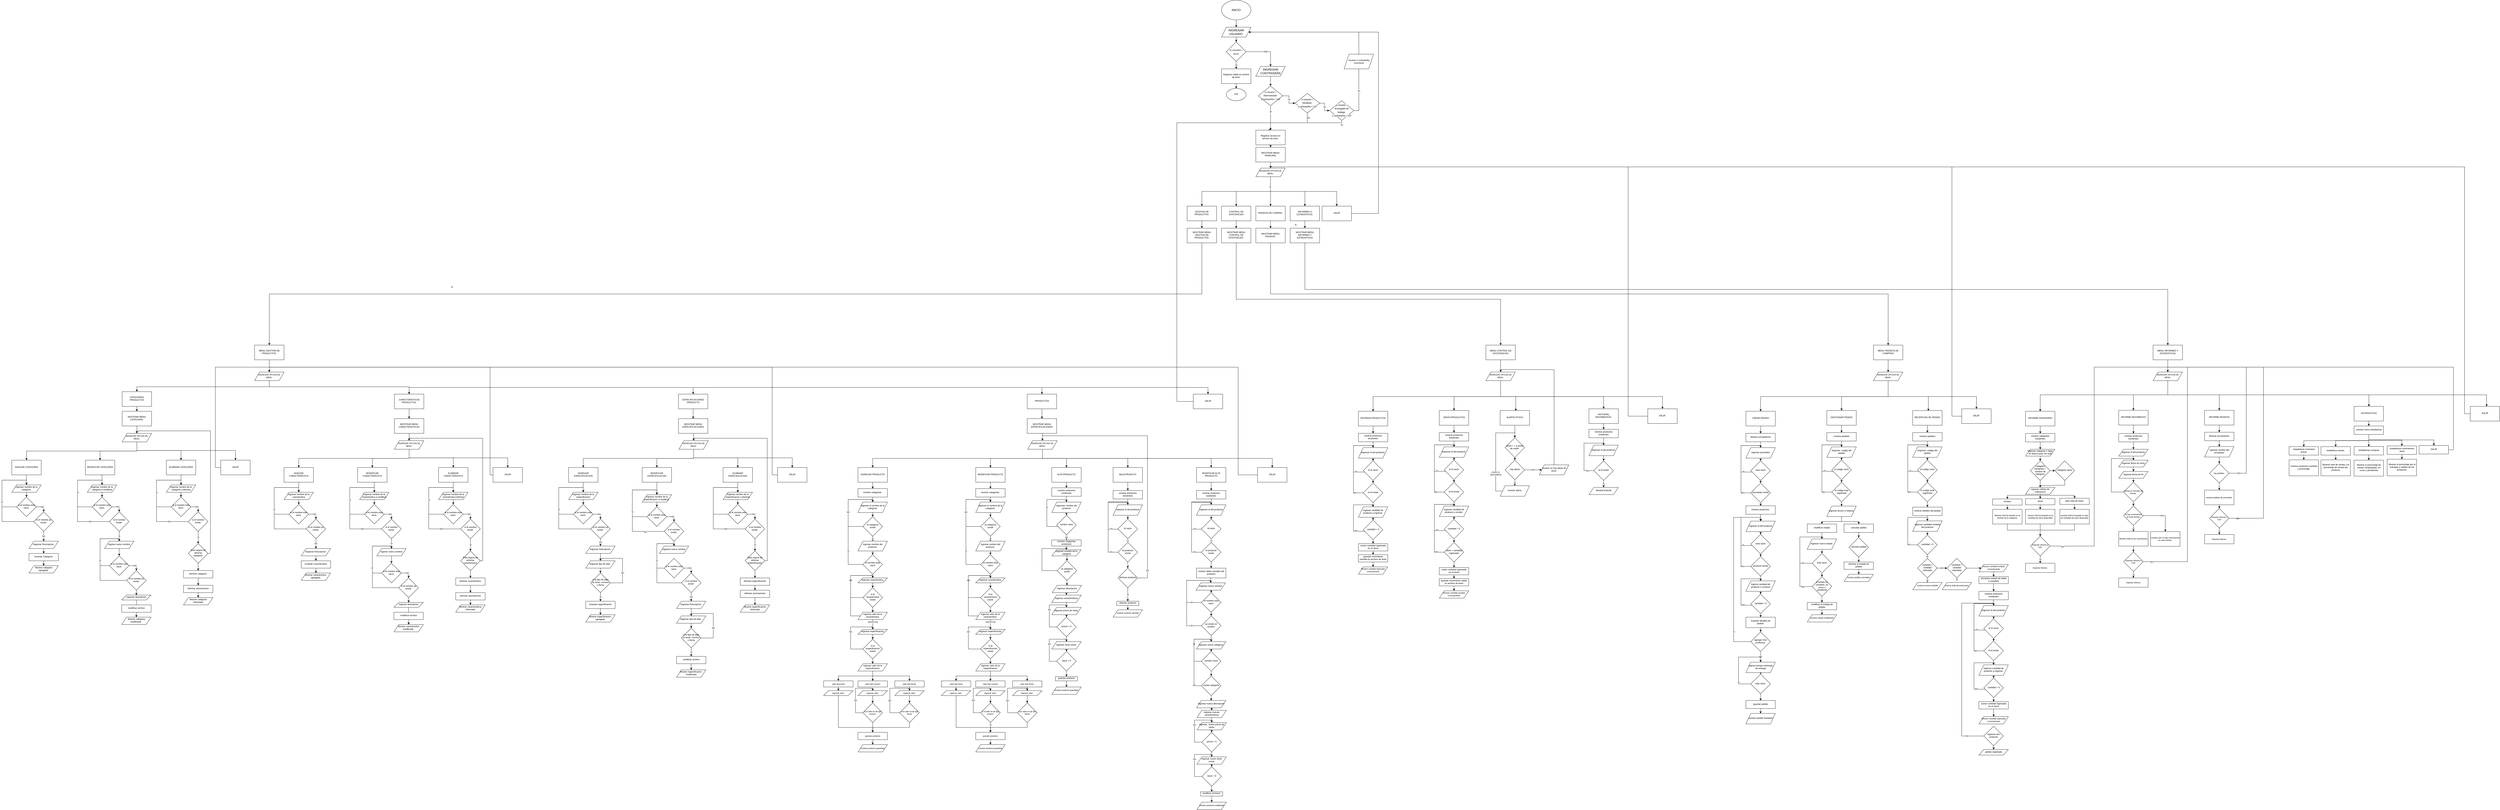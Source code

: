 <mxfile version="20.8.16" type="device"><diagram id="C5RBs43oDa-KdzZeNtuy" name="Page-1"><mxGraphModel dx="4367" dy="1677" grid="1" gridSize="10" guides="1" tooltips="1" connect="1" arrows="1" fold="1" page="1" pageScale="1" pageWidth="827" pageHeight="1169" math="0" shadow="0"><root><mxCell id="WIyWlLk6GJQsqaUBKTNV-0"/><mxCell id="WIyWlLk6GJQsqaUBKTNV-1" parent="WIyWlLk6GJQsqaUBKTNV-0"/><mxCell id="PrG048kbwsr-yVW3hAU5-14" value="no" style="edgeStyle=orthogonalEdgeStyle;rounded=0;orthogonalLoop=1;jettySize=auto;html=1;fontSize=9;" edge="1" parent="WIyWlLk6GJQsqaUBKTNV-1" source="WIyWlLk6GJQsqaUBKTNV-6" target="WIyWlLk6GJQsqaUBKTNV-10"><mxGeometry relative="1" as="geometry"/></mxCell><mxCell id="PrG048kbwsr-yVW3hAU5-21" value="SI" style="edgeStyle=orthogonalEdgeStyle;rounded=0;orthogonalLoop=1;jettySize=auto;html=1;exitX=0.5;exitY=1;exitDx=0;exitDy=0;entryX=0.5;entryY=0;entryDx=0;entryDy=0;fontSize=9;" edge="1" parent="WIyWlLk6GJQsqaUBKTNV-1" source="WIyWlLk6GJQsqaUBKTNV-6" target="PrG048kbwsr-yVW3hAU5-20"><mxGeometry x="-0.5" relative="1" as="geometry"><mxPoint as="offset"/></mxGeometry></mxCell><mxCell id="WIyWlLk6GJQsqaUBKTNV-6" value="&lt;font style=&quot;font-size: 9px;&quot;&gt;si Usuario = Administrador&amp;nbsp;&lt;br&gt;y contraseña = 123&lt;/font&gt;" style="rhombus;whiteSpace=wrap;html=1;shadow=0;fontFamily=Helvetica;fontSize=12;align=center;strokeWidth=1;spacing=6;spacingTop=-4;" parent="WIyWlLk6GJQsqaUBKTNV-1" vertex="1"><mxGeometry x="2382" y="-590" width="100" height="80" as="geometry"/></mxCell><mxCell id="PrG048kbwsr-yVW3hAU5-16" value="no" style="edgeStyle=orthogonalEdgeStyle;rounded=0;orthogonalLoop=1;jettySize=auto;html=1;fontSize=9;" edge="1" parent="WIyWlLk6GJQsqaUBKTNV-1" source="WIyWlLk6GJQsqaUBKTNV-10" target="PrG048kbwsr-yVW3hAU5-15"><mxGeometry relative="1" as="geometry"/></mxCell><mxCell id="PrG048kbwsr-yVW3hAU5-22" style="edgeStyle=orthogonalEdgeStyle;rounded=0;orthogonalLoop=1;jettySize=auto;html=1;exitX=0.5;exitY=1;exitDx=0;exitDy=0;entryX=0.5;entryY=0;entryDx=0;entryDy=0;fontSize=9;" edge="1" parent="WIyWlLk6GJQsqaUBKTNV-1" source="WIyWlLk6GJQsqaUBKTNV-10" target="PrG048kbwsr-yVW3hAU5-20"><mxGeometry relative="1" as="geometry"><Array as="points"><mxPoint x="2582" y="-440"/><mxPoint x="2432" y="-440"/></Array></mxGeometry></mxCell><mxCell id="WIyWlLk6GJQsqaUBKTNV-10" value="&lt;span style=&quot;color: rgb(0, 0, 0); font-family: Helvetica; font-size: 9px; font-style: normal; font-variant-ligatures: normal; font-variant-caps: normal; font-weight: 400; letter-spacing: normal; orphans: 2; text-align: center; text-indent: 0px; text-transform: none; widows: 2; word-spacing: 0px; -webkit-text-stroke-width: 0px; background-color: rgb(251, 251, 251); text-decoration-thickness: initial; text-decoration-style: initial; text-decoration-color: initial; float: none; display: inline !important;&quot;&gt;si Usuario = Vendedor&amp;nbsp;&lt;/span&gt;&lt;br style=&quot;border-color: var(--border-color); color: rgb(0, 0, 0); font-family: Helvetica; font-size: 9px; font-style: normal; font-variant-ligatures: normal; font-variant-caps: normal; font-weight: 400; letter-spacing: normal; orphans: 2; text-align: center; text-indent: 0px; text-transform: none; widows: 2; word-spacing: 0px; -webkit-text-stroke-width: 0px; background-color: rgb(251, 251, 251); text-decoration-thickness: initial; text-decoration-style: initial; text-decoration-color: initial;&quot;&gt;&lt;span style=&quot;color: rgb(0, 0, 0); font-family: Helvetica; font-size: 9px; font-style: normal; font-variant-ligatures: normal; font-variant-caps: normal; font-weight: 400; letter-spacing: normal; orphans: 2; text-align: center; text-indent: 0px; text-transform: none; widows: 2; word-spacing: 0px; -webkit-text-stroke-width: 0px; background-color: rgb(251, 251, 251); text-decoration-thickness: initial; text-decoration-style: initial; text-decoration-color: initial; float: none; display: inline !important;&quot;&gt;y contraseña = 123&lt;/span&gt;" style="rhombus;whiteSpace=wrap;html=1;shadow=0;fontFamily=Helvetica;fontSize=12;align=center;strokeWidth=1;spacing=6;spacingTop=-4;" parent="WIyWlLk6GJQsqaUBKTNV-1" vertex="1"><mxGeometry x="2532" y="-560" width="100" height="80" as="geometry"/></mxCell><mxCell id="PrG048kbwsr-yVW3hAU5-1" style="edgeStyle=orthogonalEdgeStyle;rounded=0;orthogonalLoop=1;jettySize=auto;html=1;entryX=0.5;entryY=0;entryDx=0;entryDy=0;" edge="1" parent="WIyWlLk6GJQsqaUBKTNV-1" source="PrG048kbwsr-yVW3hAU5-0" target="PrG048kbwsr-yVW3hAU5-4"><mxGeometry relative="1" as="geometry"><mxPoint x="2292" y="-820.0" as="targetPoint"/></mxGeometry></mxCell><mxCell id="PrG048kbwsr-yVW3hAU5-0" value="INICIO" style="ellipse;whiteSpace=wrap;html=1;" vertex="1" parent="WIyWlLk6GJQsqaUBKTNV-1"><mxGeometry x="2232" y="-940" width="120" height="80" as="geometry"/></mxCell><mxCell id="PrG048kbwsr-yVW3hAU5-9" value="" style="edgeStyle=orthogonalEdgeStyle;rounded=0;orthogonalLoop=1;jettySize=auto;html=1;" edge="1" parent="WIyWlLk6GJQsqaUBKTNV-1" source="PrG048kbwsr-yVW3hAU5-4" target="PrG048kbwsr-yVW3hAU5-8"><mxGeometry relative="1" as="geometry"/></mxCell><mxCell id="PrG048kbwsr-yVW3hAU5-4" value="INGRESAR USUARIO&amp;nbsp;" style="shape=parallelogram;perimeter=parallelogramPerimeter;whiteSpace=wrap;html=1;fixedSize=1;" vertex="1" parent="WIyWlLk6GJQsqaUBKTNV-1"><mxGeometry x="2232" y="-830" width="120" height="40" as="geometry"/></mxCell><mxCell id="PrG048kbwsr-yVW3hAU5-12" value="" style="edgeStyle=orthogonalEdgeStyle;rounded=0;orthogonalLoop=1;jettySize=auto;html=1;fontSize=8;" edge="1" parent="WIyWlLk6GJQsqaUBKTNV-1" source="PrG048kbwsr-yVW3hAU5-5" target="WIyWlLk6GJQsqaUBKTNV-6"><mxGeometry relative="1" as="geometry"/></mxCell><mxCell id="PrG048kbwsr-yVW3hAU5-5" value="INGRESAR CONTRASEÑA" style="shape=parallelogram;perimeter=parallelogramPerimeter;whiteSpace=wrap;html=1;fixedSize=1;" vertex="1" parent="WIyWlLk6GJQsqaUBKTNV-1"><mxGeometry x="2372" y="-670" width="120" height="40" as="geometry"/></mxCell><mxCell id="PrG048kbwsr-yVW3hAU5-29" value="NO" style="edgeStyle=orthogonalEdgeStyle;rounded=0;orthogonalLoop=1;jettySize=auto;html=1;exitX=1;exitY=0.5;exitDx=0;exitDy=0;entryX=0.5;entryY=0;entryDx=0;entryDy=0;fontSize=9;" edge="1" parent="WIyWlLk6GJQsqaUBKTNV-1" source="PrG048kbwsr-yVW3hAU5-8" target="PrG048kbwsr-yVW3hAU5-5"><mxGeometry relative="1" as="geometry"/></mxCell><mxCell id="PrG048kbwsr-yVW3hAU5-32" value="SI" style="edgeStyle=orthogonalEdgeStyle;rounded=0;orthogonalLoop=1;jettySize=auto;html=1;fontSize=9;" edge="1" parent="WIyWlLk6GJQsqaUBKTNV-1" source="PrG048kbwsr-yVW3hAU5-8" target="PrG048kbwsr-yVW3hAU5-31"><mxGeometry relative="1" as="geometry"/></mxCell><mxCell id="PrG048kbwsr-yVW3hAU5-8" value="&lt;font style=&quot;font-size: 8px;&quot;&gt;SI USUARIO = SALIR&amp;nbsp;&lt;/font&gt;" style="rhombus;whiteSpace=wrap;html=1;" vertex="1" parent="WIyWlLk6GJQsqaUBKTNV-1"><mxGeometry x="2252" y="-770" width="80" height="80" as="geometry"/></mxCell><mxCell id="PrG048kbwsr-yVW3hAU5-19" value="no" style="edgeStyle=orthogonalEdgeStyle;rounded=0;orthogonalLoop=1;jettySize=auto;html=1;entryX=1;entryY=0.5;entryDx=0;entryDy=0;fontSize=9;" edge="1" parent="WIyWlLk6GJQsqaUBKTNV-1" source="PrG048kbwsr-yVW3hAU5-15" target="PrG048kbwsr-yVW3hAU5-4"><mxGeometry x="-0.746" relative="1" as="geometry"><Array as="points"><mxPoint x="2792" y="-490"/><mxPoint x="2792" y="-810"/></Array><mxPoint as="offset"/></mxGeometry></mxCell><mxCell id="PrG048kbwsr-yVW3hAU5-23" value="SI" style="edgeStyle=orthogonalEdgeStyle;rounded=0;orthogonalLoop=1;jettySize=auto;html=1;exitX=0.5;exitY=1;exitDx=0;exitDy=0;entryX=0.417;entryY=0;entryDx=0;entryDy=0;entryPerimeter=0;fontSize=9;" edge="1" parent="WIyWlLk6GJQsqaUBKTNV-1" source="PrG048kbwsr-yVW3hAU5-15" target="PrG048kbwsr-yVW3hAU5-20"><mxGeometry x="-0.143" y="-20" relative="1" as="geometry"><Array as="points"><mxPoint x="2722" y="-440"/><mxPoint x="2432" y="-440"/><mxPoint x="2432" y="-410"/><mxPoint x="2422" y="-410"/></Array><mxPoint as="offset"/></mxGeometry></mxCell><mxCell id="PrG048kbwsr-yVW3hAU5-25" value="SI" style="edgeLabel;html=1;align=center;verticalAlign=middle;resizable=0;points=[];fontSize=9;" vertex="1" connectable="0" parent="PrG048kbwsr-yVW3hAU5-23"><mxGeometry x="-0.953" y="-1" relative="1" as="geometry"><mxPoint x="1" y="11" as="offset"/></mxGeometry></mxCell><mxCell id="PrG048kbwsr-yVW3hAU5-15" value="&lt;span style=&quot;color: rgb(0, 0, 0); font-family: Helvetica; font-size: 9px; font-style: normal; font-variant-ligatures: normal; font-variant-caps: normal; font-weight: 400; letter-spacing: normal; orphans: 2; text-align: center; text-indent: 0px; text-transform: none; widows: 2; word-spacing: 0px; -webkit-text-stroke-width: 0px; background-color: rgb(251, 251, 251); text-decoration-thickness: initial; text-decoration-style: initial; text-decoration-color: initial; float: none; display: inline !important;&quot;&gt;si Usuario = Encargado de bodega&amp;nbsp;&lt;/span&gt;&lt;br style=&quot;border-color: var(--border-color); color: rgb(0, 0, 0); font-family: Helvetica; font-size: 9px; font-style: normal; font-variant-ligatures: normal; font-variant-caps: normal; font-weight: 400; letter-spacing: normal; orphans: 2; text-align: center; text-indent: 0px; text-transform: none; widows: 2; word-spacing: 0px; -webkit-text-stroke-width: 0px; background-color: rgb(251, 251, 251); text-decoration-thickness: initial; text-decoration-style: initial; text-decoration-color: initial;&quot;&gt;&lt;span style=&quot;color: rgb(0, 0, 0); font-family: Helvetica; font-size: 9px; font-style: normal; font-variant-ligatures: normal; font-variant-caps: normal; font-weight: 400; letter-spacing: normal; orphans: 2; text-align: center; text-indent: 0px; text-transform: none; widows: 2; word-spacing: 0px; -webkit-text-stroke-width: 0px; background-color: rgb(251, 251, 251); text-decoration-thickness: initial; text-decoration-style: initial; text-decoration-color: initial; float: none; display: inline !important;&quot;&gt;y contraseña = 123&lt;/span&gt;" style="rhombus;whiteSpace=wrap;html=1;shadow=0;fontFamily=Helvetica;fontSize=12;align=center;strokeWidth=1;spacing=6;spacingTop=-4;" vertex="1" parent="WIyWlLk6GJQsqaUBKTNV-1"><mxGeometry x="2672" y="-530" width="100" height="80" as="geometry"/></mxCell><mxCell id="PrG048kbwsr-yVW3hAU5-28" value="" style="edgeStyle=orthogonalEdgeStyle;rounded=0;orthogonalLoop=1;jettySize=auto;html=1;fontSize=9;" edge="1" parent="WIyWlLk6GJQsqaUBKTNV-1" source="PrG048kbwsr-yVW3hAU5-20" target="PrG048kbwsr-yVW3hAU5-27"><mxGeometry relative="1" as="geometry"/></mxCell><mxCell id="PrG048kbwsr-yVW3hAU5-20" value="Registrar acceso en archivo de texto&amp;nbsp;" style="whiteSpace=wrap;html=1;shadow=0;strokeWidth=1;spacing=6;spacingTop=-4;fontSize=9;" vertex="1" parent="WIyWlLk6GJQsqaUBKTNV-1"><mxGeometry x="2372" y="-410" width="120" height="60" as="geometry"/></mxCell><mxCell id="PrG048kbwsr-yVW3hAU5-50" value="" style="edgeStyle=orthogonalEdgeStyle;rounded=0;orthogonalLoop=1;jettySize=auto;html=1;fontSize=9;" edge="1" parent="WIyWlLk6GJQsqaUBKTNV-1" source="PrG048kbwsr-yVW3hAU5-27" target="PrG048kbwsr-yVW3hAU5-49"><mxGeometry relative="1" as="geometry"/></mxCell><mxCell id="PrG048kbwsr-yVW3hAU5-27" value="MOSTRAR MENU PRINCIPAL" style="whiteSpace=wrap;html=1;fontSize=9;shadow=0;strokeWidth=1;spacing=6;spacingTop=-4;" vertex="1" parent="WIyWlLk6GJQsqaUBKTNV-1"><mxGeometry x="2372" y="-340" width="120" height="60" as="geometry"/></mxCell><mxCell id="PrG048kbwsr-yVW3hAU5-1354" value="" style="edgeStyle=orthogonalEdgeStyle;rounded=0;orthogonalLoop=1;jettySize=auto;html=1;fontSize=8;" edge="1" parent="WIyWlLk6GJQsqaUBKTNV-1" source="PrG048kbwsr-yVW3hAU5-31" target="PrG048kbwsr-yVW3hAU5-1353"><mxGeometry relative="1" as="geometry"/></mxCell><mxCell id="PrG048kbwsr-yVW3hAU5-31" value="Registrar salida en archivo de texto&amp;nbsp;" style="whiteSpace=wrap;html=1;shadow=0;strokeWidth=1;spacing=6;spacingTop=-4;fontSize=9;" vertex="1" parent="WIyWlLk6GJQsqaUBKTNV-1"><mxGeometry x="2232" y="-660" width="120" height="60" as="geometry"/></mxCell><mxCell id="PrG048kbwsr-yVW3hAU5-34" value="Usuario o contraseña incorrecta" style="shape=parallelogram;perimeter=parallelogramPerimeter;whiteSpace=wrap;html=1;fixedSize=1;fontSize=9;" vertex="1" parent="WIyWlLk6GJQsqaUBKTNV-1"><mxGeometry x="2732" y="-720" width="120" height="60" as="geometry"/></mxCell><mxCell id="PrG048kbwsr-yVW3hAU5-66" value="" style="edgeStyle=orthogonalEdgeStyle;rounded=0;orthogonalLoop=1;jettySize=auto;html=1;fontSize=8;" edge="1" parent="WIyWlLk6GJQsqaUBKTNV-1" source="PrG048kbwsr-yVW3hAU5-36" target="PrG048kbwsr-yVW3hAU5-65"><mxGeometry relative="1" as="geometry"/></mxCell><mxCell id="PrG048kbwsr-yVW3hAU5-36" value="GESTION DE PRODUCTOS&amp;nbsp;" style="whiteSpace=wrap;html=1;fontSize=9;shadow=0;strokeWidth=1;spacing=6;spacingTop=-4;" vertex="1" parent="WIyWlLk6GJQsqaUBKTNV-1"><mxGeometry x="2092" y="-100" width="120" height="60" as="geometry"/></mxCell><mxCell id="PrG048kbwsr-yVW3hAU5-68" value="" style="edgeStyle=orthogonalEdgeStyle;rounded=0;orthogonalLoop=1;jettySize=auto;html=1;fontSize=8;" edge="1" parent="WIyWlLk6GJQsqaUBKTNV-1" source="PrG048kbwsr-yVW3hAU5-39" target="PrG048kbwsr-yVW3hAU5-67"><mxGeometry relative="1" as="geometry"/></mxCell><mxCell id="PrG048kbwsr-yVW3hAU5-39" value="CONTROL DE EXISTENCIAS" style="whiteSpace=wrap;html=1;fontSize=9;shadow=0;strokeWidth=1;spacing=6;spacingTop=-4;" vertex="1" parent="WIyWlLk6GJQsqaUBKTNV-1"><mxGeometry x="2232" y="-100" width="120" height="60" as="geometry"/></mxCell><mxCell id="PrG048kbwsr-yVW3hAU5-70" value="" style="edgeStyle=orthogonalEdgeStyle;rounded=0;orthogonalLoop=1;jettySize=auto;html=1;fontSize=8;" edge="1" parent="WIyWlLk6GJQsqaUBKTNV-1" source="PrG048kbwsr-yVW3hAU5-43" target="PrG048kbwsr-yVW3hAU5-69"><mxGeometry relative="1" as="geometry"/></mxCell><mxCell id="PrG048kbwsr-yVW3hAU5-43" value="PEDIDOS DE COMPRA&amp;nbsp;" style="whiteSpace=wrap;html=1;fontSize=9;shadow=0;strokeWidth=1;spacing=6;spacingTop=-4;" vertex="1" parent="WIyWlLk6GJQsqaUBKTNV-1"><mxGeometry x="2372" y="-100" width="120" height="60" as="geometry"/></mxCell><mxCell id="PrG048kbwsr-yVW3hAU5-72" value="" style="edgeStyle=orthogonalEdgeStyle;rounded=0;orthogonalLoop=1;jettySize=auto;html=1;fontSize=8;" edge="1" parent="WIyWlLk6GJQsqaUBKTNV-1" source="PrG048kbwsr-yVW3hAU5-45" target="PrG048kbwsr-yVW3hAU5-71"><mxGeometry relative="1" as="geometry"/></mxCell><mxCell id="PrG048kbwsr-yVW3hAU5-45" value="INFORMES O ESTADISTICAS&amp;nbsp;" style="whiteSpace=wrap;html=1;fontSize=9;shadow=0;strokeWidth=1;spacing=6;spacingTop=-4;" vertex="1" parent="WIyWlLk6GJQsqaUBKTNV-1"><mxGeometry x="2512" y="-100" width="120" height="60" as="geometry"/></mxCell><mxCell id="PrG048kbwsr-yVW3hAU5-57" value="" style="edgeStyle=orthogonalEdgeStyle;rounded=0;orthogonalLoop=1;jettySize=auto;html=1;fontSize=9;" edge="1" parent="WIyWlLk6GJQsqaUBKTNV-1" source="PrG048kbwsr-yVW3hAU5-49" target="PrG048kbwsr-yVW3hAU5-43"><mxGeometry relative="1" as="geometry"/></mxCell><mxCell id="PrG048kbwsr-yVW3hAU5-60" style="edgeStyle=orthogonalEdgeStyle;rounded=0;orthogonalLoop=1;jettySize=auto;html=1;exitX=0.5;exitY=1;exitDx=0;exitDy=0;entryX=0.5;entryY=0;entryDx=0;entryDy=0;fontSize=9;" edge="1" parent="WIyWlLk6GJQsqaUBKTNV-1" source="PrG048kbwsr-yVW3hAU5-49" target="PrG048kbwsr-yVW3hAU5-58"><mxGeometry relative="1" as="geometry"/></mxCell><mxCell id="PrG048kbwsr-yVW3hAU5-61" style="edgeStyle=orthogonalEdgeStyle;rounded=0;orthogonalLoop=1;jettySize=auto;html=1;exitX=0.5;exitY=1;exitDx=0;exitDy=0;fontSize=9;" edge="1" parent="WIyWlLk6GJQsqaUBKTNV-1" source="PrG048kbwsr-yVW3hAU5-49" target="PrG048kbwsr-yVW3hAU5-45"><mxGeometry relative="1" as="geometry"/></mxCell><mxCell id="PrG048kbwsr-yVW3hAU5-62" style="edgeStyle=orthogonalEdgeStyle;rounded=0;orthogonalLoop=1;jettySize=auto;html=1;exitX=0.5;exitY=1;exitDx=0;exitDy=0;entryX=0.5;entryY=0;entryDx=0;entryDy=0;fontSize=9;" edge="1" parent="WIyWlLk6GJQsqaUBKTNV-1" source="PrG048kbwsr-yVW3hAU5-49" target="PrG048kbwsr-yVW3hAU5-39"><mxGeometry relative="1" as="geometry"/></mxCell><mxCell id="PrG048kbwsr-yVW3hAU5-63" style="edgeStyle=orthogonalEdgeStyle;rounded=0;orthogonalLoop=1;jettySize=auto;html=1;exitX=0.5;exitY=1;exitDx=0;exitDy=0;entryX=0.5;entryY=0;entryDx=0;entryDy=0;fontSize=9;" edge="1" parent="WIyWlLk6GJQsqaUBKTNV-1" source="PrG048kbwsr-yVW3hAU5-49" target="PrG048kbwsr-yVW3hAU5-36"><mxGeometry relative="1" as="geometry"/></mxCell><mxCell id="PrG048kbwsr-yVW3hAU5-64" value="SI" style="edgeLabel;html=1;align=center;verticalAlign=middle;resizable=0;points=[];fontSize=8;" vertex="1" connectable="0" parent="PrG048kbwsr-yVW3hAU5-63"><mxGeometry x="-0.79" y="-2" relative="1" as="geometry"><mxPoint as="offset"/></mxGeometry></mxCell><mxCell id="PrG048kbwsr-yVW3hAU5-49" value="&lt;font style=&quot;font-size: 8px;&quot;&gt;INGRESAR OPCION DE MENU&amp;nbsp;&lt;/font&gt;" style="shape=parallelogram;perimeter=parallelogramPerimeter;whiteSpace=wrap;html=1;fixedSize=1;fontSize=9;shadow=0;strokeWidth=1;spacing=6;spacingTop=-4;" vertex="1" parent="WIyWlLk6GJQsqaUBKTNV-1"><mxGeometry x="2372" y="-255" width="120" height="35" as="geometry"/></mxCell><mxCell id="PrG048kbwsr-yVW3hAU5-73" style="edgeStyle=orthogonalEdgeStyle;rounded=0;orthogonalLoop=1;jettySize=auto;html=1;exitX=1;exitY=0.5;exitDx=0;exitDy=0;fontSize=8;entryX=1;entryY=0.5;entryDx=0;entryDy=0;" edge="1" parent="WIyWlLk6GJQsqaUBKTNV-1" source="PrG048kbwsr-yVW3hAU5-58" target="PrG048kbwsr-yVW3hAU5-4"><mxGeometry relative="1" as="geometry"><mxPoint x="2872" y="-852" as="targetPoint"/><Array as="points"><mxPoint x="2872" y="-70"/><mxPoint x="2872" y="-810"/></Array></mxGeometry></mxCell><mxCell id="PrG048kbwsr-yVW3hAU5-58" value="SALIR" style="whiteSpace=wrap;html=1;fontSize=9;shadow=0;strokeWidth=1;spacing=6;spacingTop=-4;" vertex="1" parent="WIyWlLk6GJQsqaUBKTNV-1"><mxGeometry x="2642" y="-100" width="120" height="60" as="geometry"/></mxCell><mxCell id="PrG048kbwsr-yVW3hAU5-791" style="edgeStyle=orthogonalEdgeStyle;rounded=0;orthogonalLoop=1;jettySize=auto;html=1;exitX=0.5;exitY=1;exitDx=0;exitDy=0;fontSize=8;" edge="1" parent="WIyWlLk6GJQsqaUBKTNV-1" source="PrG048kbwsr-yVW3hAU5-65" target="PrG048kbwsr-yVW3hAU5-75"><mxGeometry relative="1" as="geometry"/></mxCell><mxCell id="PrG048kbwsr-yVW3hAU5-65" value="MOSTRAR MENU GESTION DE PRODUCTOS&amp;nbsp;" style="whiteSpace=wrap;html=1;fontSize=9;shadow=0;strokeWidth=1;spacing=6;spacingTop=-4;" vertex="1" parent="WIyWlLk6GJQsqaUBKTNV-1"><mxGeometry x="2092" y="-10" width="120" height="60" as="geometry"/></mxCell><mxCell id="PrG048kbwsr-yVW3hAU5-936" style="edgeStyle=orthogonalEdgeStyle;rounded=0;orthogonalLoop=1;jettySize=auto;html=1;exitX=0.5;exitY=1;exitDx=0;exitDy=0;entryX=0.5;entryY=0;entryDx=0;entryDy=0;fontSize=8;" edge="1" parent="WIyWlLk6GJQsqaUBKTNV-1" source="PrG048kbwsr-yVW3hAU5-67" target="PrG048kbwsr-yVW3hAU5-793"><mxGeometry relative="1" as="geometry"><Array as="points"><mxPoint x="2292" y="280"/><mxPoint x="3370" y="280"/></Array></mxGeometry></mxCell><mxCell id="PrG048kbwsr-yVW3hAU5-67" value="MOSTRAR MENU CONTROL DE EXISTENCIAS&amp;nbsp;" style="whiteSpace=wrap;html=1;fontSize=9;shadow=0;strokeWidth=1;spacing=6;spacingTop=-4;" vertex="1" parent="WIyWlLk6GJQsqaUBKTNV-1"><mxGeometry x="2232" y="-10" width="120" height="60" as="geometry"/></mxCell><mxCell id="PrG048kbwsr-yVW3hAU5-1209" style="edgeStyle=orthogonalEdgeStyle;rounded=0;orthogonalLoop=1;jettySize=auto;html=1;exitX=0.5;exitY=1;exitDx=0;exitDy=0;entryX=0.5;entryY=0;entryDx=0;entryDy=0;fontSize=8;" edge="1" parent="WIyWlLk6GJQsqaUBKTNV-1" source="PrG048kbwsr-yVW3hAU5-69" target="PrG048kbwsr-yVW3hAU5-942"><mxGeometry relative="1" as="geometry"/></mxCell><mxCell id="PrG048kbwsr-yVW3hAU5-69" value="MOSTRAR MENU PEDIDOS&amp;nbsp;" style="whiteSpace=wrap;html=1;fontSize=9;shadow=0;strokeWidth=1;spacing=6;spacingTop=-4;" vertex="1" parent="WIyWlLk6GJQsqaUBKTNV-1"><mxGeometry x="2372" y="-10" width="120" height="60" as="geometry"/></mxCell><mxCell id="PrG048kbwsr-yVW3hAU5-1351" style="edgeStyle=orthogonalEdgeStyle;rounded=0;orthogonalLoop=1;jettySize=auto;html=1;exitX=0.5;exitY=1;exitDx=0;exitDy=0;entryX=0.5;entryY=0;entryDx=0;entryDy=0;fontSize=8;" edge="1" parent="WIyWlLk6GJQsqaUBKTNV-1" source="PrG048kbwsr-yVW3hAU5-71" target="PrG048kbwsr-yVW3hAU5-1211"><mxGeometry relative="1" as="geometry"><Array as="points"><mxPoint x="2572" y="240"/><mxPoint x="6090" y="240"/></Array></mxGeometry></mxCell><mxCell id="PrG048kbwsr-yVW3hAU5-71" value="MOSTRAR MENU INFORMES Y ESTADISTICAS" style="whiteSpace=wrap;html=1;fontSize=9;shadow=0;strokeWidth=1;spacing=6;spacingTop=-4;" vertex="1" parent="WIyWlLk6GJQsqaUBKTNV-1"><mxGeometry x="2512" y="-10" width="120" height="60" as="geometry"/></mxCell><mxCell id="PrG048kbwsr-yVW3hAU5-74" value="" style="edgeStyle=orthogonalEdgeStyle;rounded=0;orthogonalLoop=1;jettySize=auto;html=1;fontSize=9;" edge="1" parent="WIyWlLk6GJQsqaUBKTNV-1" source="PrG048kbwsr-yVW3hAU5-75" target="PrG048kbwsr-yVW3hAU5-90"><mxGeometry relative="1" as="geometry"/></mxCell><mxCell id="PrG048kbwsr-yVW3hAU5-75" value="MENU GESTION DE PRODUCTOS&amp;nbsp;" style="whiteSpace=wrap;html=1;fontSize=9;shadow=0;strokeWidth=1;spacing=6;spacingTop=-4;" vertex="1" parent="WIyWlLk6GJQsqaUBKTNV-1"><mxGeometry x="-1710" y="467.13" width="120" height="60" as="geometry"/></mxCell><mxCell id="PrG048kbwsr-yVW3hAU5-113" style="edgeStyle=orthogonalEdgeStyle;rounded=0;orthogonalLoop=1;jettySize=auto;html=1;exitX=0.5;exitY=1;exitDx=0;exitDy=0;entryX=0.5;entryY=0;entryDx=0;entryDy=0;fontSize=8;startArrow=none;" edge="1" parent="WIyWlLk6GJQsqaUBKTNV-1" source="PrG048kbwsr-yVW3hAU5-117" target="PrG048kbwsr-yVW3hAU5-104"><mxGeometry relative="1" as="geometry"><mxPoint x="-2190" y="837.13" as="sourcePoint"/><Array as="points"><mxPoint x="-2190" y="897.13"/><mxPoint x="-1788" y="897.13"/></Array></mxGeometry></mxCell><mxCell id="PrG048kbwsr-yVW3hAU5-211" style="edgeStyle=orthogonalEdgeStyle;rounded=0;orthogonalLoop=1;jettySize=auto;html=1;exitX=0.5;exitY=1;exitDx=0;exitDy=0;fontSize=8;" edge="1" parent="WIyWlLk6GJQsqaUBKTNV-1" source="PrG048kbwsr-yVW3hAU5-77" target="PrG048kbwsr-yVW3hAU5-114"><mxGeometry relative="1" as="geometry"/></mxCell><mxCell id="PrG048kbwsr-yVW3hAU5-77" value="CATEGORIAS PRODUCTOS" style="whiteSpace=wrap;html=1;fontSize=9;shadow=0;strokeWidth=1;spacing=6;spacingTop=-4;" vertex="1" parent="WIyWlLk6GJQsqaUBKTNV-1"><mxGeometry x="-2250" y="657.13" width="120" height="60" as="geometry"/></mxCell><mxCell id="PrG048kbwsr-yVW3hAU5-286" style="edgeStyle=orthogonalEdgeStyle;rounded=0;orthogonalLoop=1;jettySize=auto;html=1;entryX=0.5;entryY=0;entryDx=0;entryDy=0;fontSize=8;" edge="1" parent="WIyWlLk6GJQsqaUBKTNV-1" source="PrG048kbwsr-yVW3hAU5-79" target="PrG048kbwsr-yVW3hAU5-226"><mxGeometry relative="1" as="geometry"/></mxCell><mxCell id="PrG048kbwsr-yVW3hAU5-358" style="edgeStyle=orthogonalEdgeStyle;rounded=0;orthogonalLoop=1;jettySize=auto;html=1;exitX=0.5;exitY=0;exitDx=0;exitDy=0;entryX=0.5;entryY=0;entryDx=0;entryDy=0;fontSize=8;" edge="1" parent="WIyWlLk6GJQsqaUBKTNV-1" source="PrG048kbwsr-yVW3hAU5-79" target="PrG048kbwsr-yVW3hAU5-81"><mxGeometry relative="1" as="geometry"><Array as="points"><mxPoint x="-1080" y="640"/><mxPoint x="78" y="640"/></Array></mxGeometry></mxCell><mxCell id="PrG048kbwsr-yVW3hAU5-79" value="CARACTERISTICAS PRODUCTOS&amp;nbsp;" style="whiteSpace=wrap;html=1;fontSize=9;shadow=0;strokeWidth=1;spacing=6;spacingTop=-4;" vertex="1" parent="WIyWlLk6GJQsqaUBKTNV-1"><mxGeometry x="-1140" y="667.13" width="120" height="60" as="geometry"/></mxCell><mxCell id="PrG048kbwsr-yVW3hAU5-359" style="edgeStyle=orthogonalEdgeStyle;rounded=0;orthogonalLoop=1;jettySize=auto;html=1;exitX=0.5;exitY=1;exitDx=0;exitDy=0;fontSize=8;" edge="1" parent="WIyWlLk6GJQsqaUBKTNV-1" source="PrG048kbwsr-yVW3hAU5-81" target="PrG048kbwsr-yVW3hAU5-298"><mxGeometry relative="1" as="geometry"/></mxCell><mxCell id="PrG048kbwsr-yVW3hAU5-420" style="edgeStyle=orthogonalEdgeStyle;rounded=0;orthogonalLoop=1;jettySize=auto;html=1;exitX=0.5;exitY=0;exitDx=0;exitDy=0;entryX=0.5;entryY=0;entryDx=0;entryDy=0;fontSize=8;" edge="1" parent="WIyWlLk6GJQsqaUBKTNV-1" source="PrG048kbwsr-yVW3hAU5-81" target="PrG048kbwsr-yVW3hAU5-83"><mxGeometry relative="1" as="geometry"><Array as="points"><mxPoint x="78" y="640"/><mxPoint x="1500" y="640"/></Array></mxGeometry></mxCell><mxCell id="PrG048kbwsr-yVW3hAU5-81" value="ESPECIFICACIONES PRODUCTO" style="whiteSpace=wrap;html=1;fontSize=9;shadow=0;strokeWidth=1;spacing=6;spacingTop=-4;" vertex="1" parent="WIyWlLk6GJQsqaUBKTNV-1"><mxGeometry x="18" y="667.13" width="120" height="60" as="geometry"/></mxCell><mxCell id="PrG048kbwsr-yVW3hAU5-427" style="edgeStyle=orthogonalEdgeStyle;rounded=0;orthogonalLoop=1;jettySize=auto;html=1;exitX=0.5;exitY=1;exitDx=0;exitDy=0;entryX=0.5;entryY=0;entryDx=0;entryDy=0;fontSize=8;" edge="1" parent="WIyWlLk6GJQsqaUBKTNV-1" source="PrG048kbwsr-yVW3hAU5-83" target="PrG048kbwsr-yVW3hAU5-424"><mxGeometry relative="1" as="geometry"/></mxCell><mxCell id="PrG048kbwsr-yVW3hAU5-1207" style="edgeStyle=orthogonalEdgeStyle;rounded=0;orthogonalLoop=1;jettySize=auto;html=1;exitX=0.5;exitY=0;exitDx=0;exitDy=0;entryX=0.5;entryY=0;entryDx=0;entryDy=0;fontSize=8;" edge="1" parent="WIyWlLk6GJQsqaUBKTNV-1" source="PrG048kbwsr-yVW3hAU5-83" target="PrG048kbwsr-yVW3hAU5-1206"><mxGeometry relative="1" as="geometry"><Array as="points"><mxPoint x="1500" y="640"/><mxPoint x="2177" y="640"/></Array></mxGeometry></mxCell><mxCell id="PrG048kbwsr-yVW3hAU5-83" value="PRODUCTOS" style="whiteSpace=wrap;html=1;fontSize=9;shadow=0;strokeWidth=1;spacing=6;spacingTop=-4;" vertex="1" parent="WIyWlLk6GJQsqaUBKTNV-1"><mxGeometry x="1440" y="667.13" width="120" height="60" as="geometry"/></mxCell><mxCell id="PrG048kbwsr-yVW3hAU5-88" style="edgeStyle=orthogonalEdgeStyle;rounded=0;orthogonalLoop=1;jettySize=auto;html=1;exitX=0.5;exitY=1;exitDx=0;exitDy=0;entryX=0.5;entryY=0;entryDx=0;entryDy=0;fontSize=9;" edge="1" parent="WIyWlLk6GJQsqaUBKTNV-1" source="PrG048kbwsr-yVW3hAU5-90" target="PrG048kbwsr-yVW3hAU5-77"><mxGeometry relative="1" as="geometry"><Array as="points"><mxPoint x="-1650" y="637.13"/><mxPoint x="-2190" y="637.13"/></Array></mxGeometry></mxCell><mxCell id="PrG048kbwsr-yVW3hAU5-89" value="SI" style="edgeLabel;html=1;align=center;verticalAlign=middle;resizable=0;points=[];fontSize=8;" vertex="1" connectable="0" parent="PrG048kbwsr-yVW3hAU5-88"><mxGeometry x="-0.79" y="-2" relative="1" as="geometry"><mxPoint x="780" y="-405" as="offset"/></mxGeometry></mxCell><mxCell id="PrG048kbwsr-yVW3hAU5-217" style="edgeStyle=orthogonalEdgeStyle;rounded=0;orthogonalLoop=1;jettySize=auto;html=1;exitX=0.5;exitY=1;exitDx=0;exitDy=0;entryX=0.5;entryY=0;entryDx=0;entryDy=0;fontSize=8;" edge="1" parent="WIyWlLk6GJQsqaUBKTNV-1" source="PrG048kbwsr-yVW3hAU5-90" target="PrG048kbwsr-yVW3hAU5-79"><mxGeometry relative="1" as="geometry"><Array as="points"><mxPoint x="-1650" y="637.13"/><mxPoint x="-1080" y="637.13"/></Array></mxGeometry></mxCell><mxCell id="PrG048kbwsr-yVW3hAU5-90" value="&lt;font style=&quot;font-size: 8px;&quot;&gt;INGRESAR OPCION DE MENU&amp;nbsp;&lt;/font&gt;" style="shape=parallelogram;perimeter=parallelogramPerimeter;whiteSpace=wrap;html=1;fixedSize=1;fontSize=9;shadow=0;strokeWidth=1;spacing=6;spacingTop=-4;" vertex="1" parent="WIyWlLk6GJQsqaUBKTNV-1"><mxGeometry x="-1710" y="577.13" width="120" height="35" as="geometry"/></mxCell><mxCell id="PrG048kbwsr-yVW3hAU5-141" style="edgeStyle=orthogonalEdgeStyle;rounded=0;orthogonalLoop=1;jettySize=auto;html=1;exitX=0.5;exitY=1;exitDx=0;exitDy=0;fontSize=8;" edge="1" parent="WIyWlLk6GJQsqaUBKTNV-1" source="PrG048kbwsr-yVW3hAU5-97"><mxGeometry relative="1" as="geometry"><mxPoint x="-2640" y="1037.13" as="targetPoint"/><Array as="points"><mxPoint x="-2640" y="997.13"/><mxPoint x="-2640" y="997.13"/></Array></mxGeometry></mxCell><mxCell id="PrG048kbwsr-yVW3hAU5-97" value="AGEGAR CATEGORIA" style="whiteSpace=wrap;html=1;fontSize=9;shadow=0;strokeWidth=1;spacing=6;spacingTop=-4;" vertex="1" parent="WIyWlLk6GJQsqaUBKTNV-1"><mxGeometry x="-2700" y="936.6" width="120" height="60" as="geometry"/></mxCell><mxCell id="PrG048kbwsr-yVW3hAU5-99" value="MODIFICAR CATEGORIA" style="whiteSpace=wrap;html=1;fontSize=9;shadow=0;strokeWidth=1;spacing=6;spacingTop=-4;" vertex="1" parent="WIyWlLk6GJQsqaUBKTNV-1"><mxGeometry x="-2400" y="936.6" width="120" height="60" as="geometry"/></mxCell><mxCell id="PrG048kbwsr-yVW3hAU5-201" style="edgeStyle=orthogonalEdgeStyle;rounded=0;orthogonalLoop=1;jettySize=auto;html=1;exitX=0.5;exitY=1;exitDx=0;exitDy=0;entryX=0.5;entryY=0;entryDx=0;entryDy=0;fontSize=8;" edge="1" parent="WIyWlLk6GJQsqaUBKTNV-1" source="PrG048kbwsr-yVW3hAU5-101" target="PrG048kbwsr-yVW3hAU5-178"><mxGeometry relative="1" as="geometry"/></mxCell><mxCell id="PrG048kbwsr-yVW3hAU5-101" value="ELIMINAR CATEGORIA" style="whiteSpace=wrap;html=1;fontSize=9;shadow=0;strokeWidth=1;spacing=6;spacingTop=-4;" vertex="1" parent="WIyWlLk6GJQsqaUBKTNV-1"><mxGeometry x="-2070" y="936.6" width="120" height="60" as="geometry"/></mxCell><mxCell id="PrG048kbwsr-yVW3hAU5-216" style="edgeStyle=orthogonalEdgeStyle;rounded=0;orthogonalLoop=1;jettySize=auto;html=1;entryX=0.5;entryY=0;entryDx=0;entryDy=0;fontSize=8;" edge="1" parent="WIyWlLk6GJQsqaUBKTNV-1" source="PrG048kbwsr-yVW3hAU5-104" target="PrG048kbwsr-yVW3hAU5-90"><mxGeometry relative="1" as="geometry"><Array as="points"><mxPoint x="-1870" y="966.13"/><mxPoint x="-1870" y="557.13"/><mxPoint x="-1650" y="557.13"/></Array></mxGeometry></mxCell><mxCell id="PrG048kbwsr-yVW3hAU5-104" value="SALIR" style="whiteSpace=wrap;html=1;fontSize=9;shadow=0;strokeWidth=1;spacing=6;spacingTop=-4;" vertex="1" parent="WIyWlLk6GJQsqaUBKTNV-1"><mxGeometry x="-1847.95" y="936.6" width="120" height="60" as="geometry"/></mxCell><mxCell id="PrG048kbwsr-yVW3hAU5-109" value="SI" style="edgeLabel;html=1;align=center;verticalAlign=middle;resizable=0;points=[];fontSize=8;" vertex="1" connectable="0" parent="WIyWlLk6GJQsqaUBKTNV-1"><mxGeometry x="2533.647" y="-24.471" as="geometry"/></mxCell><mxCell id="PrG048kbwsr-yVW3hAU5-212" style="edgeStyle=orthogonalEdgeStyle;rounded=0;orthogonalLoop=1;jettySize=auto;html=1;exitX=0.5;exitY=1;exitDx=0;exitDy=0;entryX=0.5;entryY=0;entryDx=0;entryDy=0;fontSize=8;" edge="1" parent="WIyWlLk6GJQsqaUBKTNV-1" source="PrG048kbwsr-yVW3hAU5-114" target="PrG048kbwsr-yVW3hAU5-117"><mxGeometry relative="1" as="geometry"/></mxCell><mxCell id="PrG048kbwsr-yVW3hAU5-114" value="MOSTRAR MENU CATEGORIA&amp;nbsp;" style="whiteSpace=wrap;html=1;fontSize=9;shadow=0;strokeWidth=1;spacing=6;spacingTop=-4;" vertex="1" parent="WIyWlLk6GJQsqaUBKTNV-1"><mxGeometry x="-2250" y="737.13" width="120" height="60" as="geometry"/></mxCell><mxCell id="PrG048kbwsr-yVW3hAU5-118" value="" style="edgeStyle=orthogonalEdgeStyle;rounded=0;orthogonalLoop=1;jettySize=auto;html=1;exitX=0.5;exitY=1;exitDx=0;exitDy=0;entryX=0.5;entryY=0;entryDx=0;entryDy=0;fontSize=8;startArrow=none;endArrow=none;" edge="1" parent="WIyWlLk6GJQsqaUBKTNV-1" target="PrG048kbwsr-yVW3hAU5-117"><mxGeometry relative="1" as="geometry"><mxPoint x="-2190" y="837.13" as="sourcePoint"/><mxPoint x="-1978" y="936.6" as="targetPoint"/><Array as="points"/></mxGeometry></mxCell><mxCell id="PrG048kbwsr-yVW3hAU5-176" style="edgeStyle=orthogonalEdgeStyle;rounded=0;orthogonalLoop=1;jettySize=auto;html=1;exitX=0.5;exitY=1;exitDx=0;exitDy=0;fontSize=8;" edge="1" parent="WIyWlLk6GJQsqaUBKTNV-1" source="PrG048kbwsr-yVW3hAU5-117" target="PrG048kbwsr-yVW3hAU5-101"><mxGeometry relative="1" as="geometry"><Array as="points"><mxPoint x="-2190" y="897.13"/><mxPoint x="-2010" y="897.13"/></Array></mxGeometry></mxCell><mxCell id="PrG048kbwsr-yVW3hAU5-214" style="edgeStyle=orthogonalEdgeStyle;rounded=0;orthogonalLoop=1;jettySize=auto;html=1;exitX=0.5;exitY=1;exitDx=0;exitDy=0;entryX=0.5;entryY=0;entryDx=0;entryDy=0;fontSize=8;" edge="1" parent="WIyWlLk6GJQsqaUBKTNV-1" source="PrG048kbwsr-yVW3hAU5-117" target="PrG048kbwsr-yVW3hAU5-97"><mxGeometry relative="1" as="geometry"/></mxCell><mxCell id="PrG048kbwsr-yVW3hAU5-215" style="edgeStyle=orthogonalEdgeStyle;rounded=0;orthogonalLoop=1;jettySize=auto;html=1;exitX=0.5;exitY=1;exitDx=0;exitDy=0;entryX=0.5;entryY=0;entryDx=0;entryDy=0;fontSize=8;" edge="1" parent="WIyWlLk6GJQsqaUBKTNV-1" source="PrG048kbwsr-yVW3hAU5-117" target="PrG048kbwsr-yVW3hAU5-99"><mxGeometry relative="1" as="geometry"/></mxCell><mxCell id="PrG048kbwsr-yVW3hAU5-117" value="&lt;font style=&quot;font-size: 8px;&quot;&gt;INGRESAR OPCION DE MENU&amp;nbsp;&lt;/font&gt;" style="shape=parallelogram;perimeter=parallelogramPerimeter;whiteSpace=wrap;html=1;fixedSize=1;fontSize=9;shadow=0;strokeWidth=1;spacing=6;spacingTop=-4;" vertex="1" parent="WIyWlLk6GJQsqaUBKTNV-1"><mxGeometry x="-2250" y="827.13" width="120" height="35" as="geometry"/></mxCell><mxCell id="PrG048kbwsr-yVW3hAU5-124" value="" style="edgeStyle=orthogonalEdgeStyle;rounded=0;orthogonalLoop=1;jettySize=auto;html=1;fontSize=8;" edge="1" parent="WIyWlLk6GJQsqaUBKTNV-1" source="PrG048kbwsr-yVW3hAU5-121" target="PrG048kbwsr-yVW3hAU5-123"><mxGeometry relative="1" as="geometry"/></mxCell><mxCell id="PrG048kbwsr-yVW3hAU5-121" value="Ingresar nombre de la categoria&amp;nbsp;" style="shape=parallelogram;perimeter=parallelogramPerimeter;whiteSpace=wrap;html=1;fixedSize=1;fontSize=9;shadow=0;strokeWidth=1;spacing=6;spacingTop=-4;" vertex="1" parent="WIyWlLk6GJQsqaUBKTNV-1"><mxGeometry x="-2700" y="1037.66" width="120" height="30" as="geometry"/></mxCell><mxCell id="PrG048kbwsr-yVW3hAU5-126" value="" style="edgeStyle=orthogonalEdgeStyle;rounded=0;orthogonalLoop=1;jettySize=auto;html=1;exitX=0;exitY=0.5;exitDx=0;exitDy=0;entryX=0.5;entryY=0;entryDx=0;entryDy=0;fontSize=8;" edge="1" parent="WIyWlLk6GJQsqaUBKTNV-1" source="PrG048kbwsr-yVW3hAU5-123" target="PrG048kbwsr-yVW3hAU5-121"><mxGeometry x="-1" y="180" relative="1" as="geometry"><Array as="points"><mxPoint x="-2740" y="1127.13"/><mxPoint x="-2740" y="1018.13"/><mxPoint x="-2640" y="1018.13"/></Array><mxPoint as="offset"/></mxGeometry></mxCell><mxCell id="PrG048kbwsr-yVW3hAU5-129" value="NO" style="edgeStyle=orthogonalEdgeStyle;rounded=0;orthogonalLoop=1;jettySize=auto;html=1;exitX=1;exitY=0.5;exitDx=0;exitDy=0;entryX=0.5;entryY=0;entryDx=0;entryDy=0;fontSize=8;" edge="1" parent="WIyWlLk6GJQsqaUBKTNV-1" source="PrG048kbwsr-yVW3hAU5-123" target="PrG048kbwsr-yVW3hAU5-127"><mxGeometry relative="1" as="geometry"/></mxCell><mxCell id="PrG048kbwsr-yVW3hAU5-123" value="si el nombre esta vacio&amp;nbsp;" style="rhombus;whiteSpace=wrap;html=1;fontSize=9;shadow=0;strokeWidth=1;spacing=6;spacingTop=-4;" vertex="1" parent="WIyWlLk6GJQsqaUBKTNV-1"><mxGeometry x="-2680" y="1087.13" width="80" height="80" as="geometry"/></mxCell><mxCell id="PrG048kbwsr-yVW3hAU5-128" value="SI" style="edgeStyle=orthogonalEdgeStyle;rounded=0;orthogonalLoop=1;jettySize=auto;html=1;exitX=0;exitY=0.5;exitDx=0;exitDy=0;entryX=0.5;entryY=0;entryDx=0;entryDy=0;fontSize=8;" edge="1" parent="WIyWlLk6GJQsqaUBKTNV-1" source="PrG048kbwsr-yVW3hAU5-127" target="PrG048kbwsr-yVW3hAU5-121"><mxGeometry relative="1" as="geometry"><Array as="points"><mxPoint x="-2740" y="1187.13"/><mxPoint x="-2740" y="1018.13"/><mxPoint x="-2640" y="1018.13"/></Array></mxGeometry></mxCell><mxCell id="PrG048kbwsr-yVW3hAU5-133" value="NO" style="edgeStyle=orthogonalEdgeStyle;rounded=0;orthogonalLoop=1;jettySize=auto;html=1;exitX=0.5;exitY=1;exitDx=0;exitDy=0;entryX=0.5;entryY=0;entryDx=0;entryDy=0;fontSize=8;" edge="1" parent="WIyWlLk6GJQsqaUBKTNV-1" source="PrG048kbwsr-yVW3hAU5-127" target="PrG048kbwsr-yVW3hAU5-132"><mxGeometry relative="1" as="geometry"/></mxCell><mxCell id="PrG048kbwsr-yVW3hAU5-127" value="si el nombre ya existe&amp;nbsp;" style="rhombus;whiteSpace=wrap;html=1;fontSize=9;shadow=0;strokeWidth=1;spacing=6;spacingTop=-4;" vertex="1" parent="WIyWlLk6GJQsqaUBKTNV-1"><mxGeometry x="-2610" y="1147.13" width="80" height="80" as="geometry"/></mxCell><mxCell id="PrG048kbwsr-yVW3hAU5-135" style="edgeStyle=orthogonalEdgeStyle;rounded=0;orthogonalLoop=1;jettySize=auto;html=1;exitX=0.5;exitY=1;exitDx=0;exitDy=0;entryX=0.5;entryY=0;entryDx=0;entryDy=0;fontSize=8;" edge="1" parent="WIyWlLk6GJQsqaUBKTNV-1" source="PrG048kbwsr-yVW3hAU5-132" target="PrG048kbwsr-yVW3hAU5-134"><mxGeometry relative="1" as="geometry"/></mxCell><mxCell id="PrG048kbwsr-yVW3hAU5-132" value="Iingresar Descripcion&amp;nbsp;" style="shape=parallelogram;perimeter=parallelogramPerimeter;whiteSpace=wrap;html=1;fixedSize=1;fontSize=9;shadow=0;strokeWidth=1;spacing=6;spacingTop=-4;" vertex="1" parent="WIyWlLk6GJQsqaUBKTNV-1"><mxGeometry x="-2630" y="1267.13" width="120" height="30" as="geometry"/></mxCell><mxCell id="PrG048kbwsr-yVW3hAU5-140" value="" style="edgeStyle=orthogonalEdgeStyle;rounded=0;orthogonalLoop=1;jettySize=auto;html=1;fontSize=8;" edge="1" parent="WIyWlLk6GJQsqaUBKTNV-1" source="PrG048kbwsr-yVW3hAU5-134" target="PrG048kbwsr-yVW3hAU5-139"><mxGeometry relative="1" as="geometry"/></mxCell><mxCell id="PrG048kbwsr-yVW3hAU5-134" value="Guardar Categoria&amp;nbsp;" style="whiteSpace=wrap;html=1;fontSize=9;shadow=0;strokeWidth=1;spacing=6;spacingTop=-4;" vertex="1" parent="WIyWlLk6GJQsqaUBKTNV-1"><mxGeometry x="-2630" y="1317.13" width="120" height="30" as="geometry"/></mxCell><mxCell id="PrG048kbwsr-yVW3hAU5-139" value="Mostrar categoria agregada&amp;nbsp;" style="shape=parallelogram;perimeter=parallelogramPerimeter;whiteSpace=wrap;html=1;fixedSize=1;fontSize=9;shadow=0;strokeWidth=1;spacing=6;spacingTop=-4;" vertex="1" parent="WIyWlLk6GJQsqaUBKTNV-1"><mxGeometry x="-2630" y="1367.13" width="120" height="30" as="geometry"/></mxCell><mxCell id="PrG048kbwsr-yVW3hAU5-142" style="edgeStyle=orthogonalEdgeStyle;rounded=0;orthogonalLoop=1;jettySize=auto;html=1;exitX=0.5;exitY=1;exitDx=0;exitDy=0;fontSize=8;" edge="1" parent="WIyWlLk6GJQsqaUBKTNV-1" source="PrG048kbwsr-yVW3hAU5-99"><mxGeometry relative="1" as="geometry"><mxPoint x="-2332" y="1060.66" as="targetPoint"/><mxPoint x="-2332" y="1020.13" as="sourcePoint"/><Array as="points"><mxPoint x="-2332" y="997.13"/></Array></mxGeometry></mxCell><mxCell id="PrG048kbwsr-yVW3hAU5-143" value="" style="edgeStyle=orthogonalEdgeStyle;rounded=0;orthogonalLoop=1;jettySize=auto;html=1;fontSize=8;" edge="1" parent="WIyWlLk6GJQsqaUBKTNV-1" source="PrG048kbwsr-yVW3hAU5-144" target="PrG048kbwsr-yVW3hAU5-147"><mxGeometry relative="1" as="geometry"/></mxCell><mxCell id="PrG048kbwsr-yVW3hAU5-144" value="Ingresar nombre de la categoria A modificar" style="shape=parallelogram;perimeter=parallelogramPerimeter;whiteSpace=wrap;html=1;fixedSize=1;fontSize=9;shadow=0;strokeWidth=1;spacing=6;spacingTop=-4;" vertex="1" parent="WIyWlLk6GJQsqaUBKTNV-1"><mxGeometry x="-2392" y="1037.66" width="120" height="30" as="geometry"/></mxCell><mxCell id="PrG048kbwsr-yVW3hAU5-145" value="" style="edgeStyle=orthogonalEdgeStyle;rounded=0;orthogonalLoop=1;jettySize=auto;html=1;exitX=0;exitY=0.5;exitDx=0;exitDy=0;entryX=0.5;entryY=0;entryDx=0;entryDy=0;fontSize=8;" edge="1" parent="WIyWlLk6GJQsqaUBKTNV-1" source="PrG048kbwsr-yVW3hAU5-147" target="PrG048kbwsr-yVW3hAU5-144"><mxGeometry x="-1" y="180" relative="1" as="geometry"><Array as="points"><mxPoint x="-2432" y="1127.13"/><mxPoint x="-2432" y="1018.13"/><mxPoint x="-2332" y="1018.13"/></Array><mxPoint as="offset"/></mxGeometry></mxCell><mxCell id="PrG048kbwsr-yVW3hAU5-146" value="NO" style="edgeStyle=orthogonalEdgeStyle;rounded=0;orthogonalLoop=1;jettySize=auto;html=1;exitX=1;exitY=0.5;exitDx=0;exitDy=0;entryX=0.5;entryY=0;entryDx=0;entryDy=0;fontSize=8;" edge="1" parent="WIyWlLk6GJQsqaUBKTNV-1" source="PrG048kbwsr-yVW3hAU5-147" target="PrG048kbwsr-yVW3hAU5-150"><mxGeometry relative="1" as="geometry"/></mxCell><mxCell id="PrG048kbwsr-yVW3hAU5-147" value="si el nombre esta vacio&amp;nbsp;" style="rhombus;whiteSpace=wrap;html=1;fontSize=9;shadow=0;strokeWidth=1;spacing=6;spacingTop=-4;" vertex="1" parent="WIyWlLk6GJQsqaUBKTNV-1"><mxGeometry x="-2372" y="1087.13" width="80" height="80" as="geometry"/></mxCell><mxCell id="PrG048kbwsr-yVW3hAU5-148" value="NO" style="edgeStyle=orthogonalEdgeStyle;rounded=0;orthogonalLoop=1;jettySize=auto;html=1;exitX=0;exitY=0.5;exitDx=0;exitDy=0;entryX=0.5;entryY=0;entryDx=0;entryDy=0;fontSize=8;" edge="1" parent="WIyWlLk6GJQsqaUBKTNV-1" source="PrG048kbwsr-yVW3hAU5-150" target="PrG048kbwsr-yVW3hAU5-144"><mxGeometry x="-0.627" relative="1" as="geometry"><Array as="points"><mxPoint x="-2432" y="1187.13"/><mxPoint x="-2432" y="1018.13"/><mxPoint x="-2332" y="1018.13"/></Array><mxPoint as="offset"/></mxGeometry></mxCell><mxCell id="PrG048kbwsr-yVW3hAU5-156" value="SI" style="edgeLabel;html=1;align=center;verticalAlign=middle;resizable=0;points=[];fontSize=8;" vertex="1" connectable="0" parent="PrG048kbwsr-yVW3hAU5-148"><mxGeometry x="0.188" y="-1" relative="1" as="geometry"><mxPoint as="offset"/></mxGeometry></mxCell><mxCell id="PrG048kbwsr-yVW3hAU5-149" value="SI" style="edgeStyle=orthogonalEdgeStyle;rounded=0;orthogonalLoop=1;jettySize=auto;html=1;exitX=0.5;exitY=1;exitDx=0;exitDy=0;entryX=0.5;entryY=0;entryDx=0;entryDy=0;fontSize=8;" edge="1" parent="WIyWlLk6GJQsqaUBKTNV-1" source="PrG048kbwsr-yVW3hAU5-150" target="PrG048kbwsr-yVW3hAU5-152"><mxGeometry relative="1" as="geometry"/></mxCell><mxCell id="PrG048kbwsr-yVW3hAU5-150" value="si el nombre existe&amp;nbsp;" style="rhombus;whiteSpace=wrap;html=1;fontSize=9;shadow=0;strokeWidth=1;spacing=6;spacingTop=-4;" vertex="1" parent="WIyWlLk6GJQsqaUBKTNV-1"><mxGeometry x="-2302" y="1147.13" width="80" height="80" as="geometry"/></mxCell><mxCell id="PrG048kbwsr-yVW3hAU5-168" style="edgeStyle=orthogonalEdgeStyle;rounded=0;orthogonalLoop=1;jettySize=auto;html=1;fontSize=8;" edge="1" parent="WIyWlLk6GJQsqaUBKTNV-1" source="PrG048kbwsr-yVW3hAU5-152" target="PrG048kbwsr-yVW3hAU5-159"><mxGeometry relative="1" as="geometry"/></mxCell><mxCell id="PrG048kbwsr-yVW3hAU5-152" value="ingrese nuevo nombre" style="shape=parallelogram;perimeter=parallelogramPerimeter;whiteSpace=wrap;html=1;fixedSize=1;fontSize=9;shadow=0;strokeWidth=1;spacing=6;spacingTop=-4;" vertex="1" parent="WIyWlLk6GJQsqaUBKTNV-1"><mxGeometry x="-2322" y="1267.13" width="120" height="30" as="geometry"/></mxCell><mxCell id="PrG048kbwsr-yVW3hAU5-162" value="" style="edgeStyle=orthogonalEdgeStyle;rounded=0;orthogonalLoop=1;jettySize=auto;html=1;exitX=0;exitY=0.5;exitDx=0;exitDy=0;entryX=0.5;entryY=0;entryDx=0;entryDy=0;fontSize=8;" edge="1" parent="WIyWlLk6GJQsqaUBKTNV-1" source="PrG048kbwsr-yVW3hAU5-159" target="PrG048kbwsr-yVW3hAU5-152"><mxGeometry relative="1" as="geometry"><Array as="points"><mxPoint x="-2340" y="1367.13"/><mxPoint x="-2340" y="1257.13"/><mxPoint x="-2262" y="1257.13"/></Array></mxGeometry></mxCell><mxCell id="PrG048kbwsr-yVW3hAU5-167" value="NO" style="edgeStyle=orthogonalEdgeStyle;rounded=0;orthogonalLoop=1;jettySize=auto;html=1;exitX=1;exitY=0.5;exitDx=0;exitDy=0;entryX=0.5;entryY=0;entryDx=0;entryDy=0;fontSize=8;" edge="1" parent="WIyWlLk6GJQsqaUBKTNV-1" source="PrG048kbwsr-yVW3hAU5-159" target="PrG048kbwsr-yVW3hAU5-160"><mxGeometry relative="1" as="geometry"/></mxCell><mxCell id="PrG048kbwsr-yVW3hAU5-159" value="si el nombre esta vacio&amp;nbsp;" style="rhombus;whiteSpace=wrap;html=1;fontSize=9;shadow=0;strokeWidth=1;spacing=6;spacingTop=-4;" vertex="1" parent="WIyWlLk6GJQsqaUBKTNV-1"><mxGeometry x="-2302" y="1327.13" width="80" height="80" as="geometry"/></mxCell><mxCell id="PrG048kbwsr-yVW3hAU5-164" style="edgeStyle=orthogonalEdgeStyle;rounded=0;orthogonalLoop=1;jettySize=auto;html=1;exitX=0;exitY=0.5;exitDx=0;exitDy=0;entryX=0.5;entryY=0;entryDx=0;entryDy=0;fontSize=8;" edge="1" parent="WIyWlLk6GJQsqaUBKTNV-1" source="PrG048kbwsr-yVW3hAU5-160" target="PrG048kbwsr-yVW3hAU5-152"><mxGeometry relative="1" as="geometry"><Array as="points"><mxPoint x="-2340" y="1427.13"/><mxPoint x="-2340" y="1257.13"/><mxPoint x="-2262" y="1257.13"/></Array></mxGeometry></mxCell><mxCell id="PrG048kbwsr-yVW3hAU5-166" value="SI" style="edgeLabel;html=1;align=center;verticalAlign=middle;resizable=0;points=[];fontSize=8;" vertex="1" connectable="0" parent="PrG048kbwsr-yVW3hAU5-164"><mxGeometry x="0.33" y="1" relative="1" as="geometry"><mxPoint y="55" as="offset"/></mxGeometry></mxCell><mxCell id="PrG048kbwsr-yVW3hAU5-171" value="" style="edgeStyle=orthogonalEdgeStyle;rounded=0;orthogonalLoop=1;jettySize=auto;html=1;fontSize=8;" edge="1" parent="WIyWlLk6GJQsqaUBKTNV-1" source="PrG048kbwsr-yVW3hAU5-160" target="PrG048kbwsr-yVW3hAU5-170"><mxGeometry relative="1" as="geometry"/></mxCell><mxCell id="PrG048kbwsr-yVW3hAU5-160" value="si el nombre ya existe&amp;nbsp;" style="rhombus;whiteSpace=wrap;html=1;fontSize=9;shadow=0;strokeWidth=1;spacing=6;spacingTop=-4;" vertex="1" parent="WIyWlLk6GJQsqaUBKTNV-1"><mxGeometry x="-2232" y="1387.13" width="80" height="80" as="geometry"/></mxCell><mxCell id="PrG048kbwsr-yVW3hAU5-175" value="" style="edgeStyle=orthogonalEdgeStyle;rounded=0;orthogonalLoop=1;jettySize=auto;html=1;fontSize=8;" edge="1" parent="WIyWlLk6GJQsqaUBKTNV-1" source="PrG048kbwsr-yVW3hAU5-170" target="PrG048kbwsr-yVW3hAU5-174"><mxGeometry relative="1" as="geometry"/></mxCell><mxCell id="PrG048kbwsr-yVW3hAU5-170" value="ingresar descripcion" style="shape=parallelogram;perimeter=parallelogramPerimeter;whiteSpace=wrap;html=1;fixedSize=1;fontSize=9;shadow=0;strokeWidth=1;spacing=6;spacingTop=-4;" vertex="1" parent="WIyWlLk6GJQsqaUBKTNV-1"><mxGeometry x="-2252" y="1487.13" width="120" height="20" as="geometry"/></mxCell><mxCell id="PrG048kbwsr-yVW3hAU5-172" value="" style="edgeStyle=orthogonalEdgeStyle;rounded=0;orthogonalLoop=1;jettySize=auto;html=1;fontSize=8;" edge="1" parent="WIyWlLk6GJQsqaUBKTNV-1" source="PrG048kbwsr-yVW3hAU5-173" target="PrG048kbwsr-yVW3hAU5-174"><mxGeometry relative="1" as="geometry"/></mxCell><mxCell id="PrG048kbwsr-yVW3hAU5-173" value="modificar archivo" style="whiteSpace=wrap;html=1;fontSize=9;shadow=0;strokeWidth=1;spacing=6;spacingTop=-4;" vertex="1" parent="WIyWlLk6GJQsqaUBKTNV-1"><mxGeometry x="-2252" y="1527.13" width="120" height="30" as="geometry"/></mxCell><mxCell id="PrG048kbwsr-yVW3hAU5-174" value="Mostrar categoria modificada&amp;nbsp;&amp;nbsp;" style="shape=parallelogram;perimeter=parallelogramPerimeter;whiteSpace=wrap;html=1;fixedSize=1;fontSize=9;shadow=0;strokeWidth=1;spacing=6;spacingTop=-4;" vertex="1" parent="WIyWlLk6GJQsqaUBKTNV-1"><mxGeometry x="-2252" y="1577.13" width="120" height="30" as="geometry"/></mxCell><mxCell id="PrG048kbwsr-yVW3hAU5-177" value="" style="edgeStyle=orthogonalEdgeStyle;rounded=0;orthogonalLoop=1;jettySize=auto;html=1;fontSize=8;" edge="1" parent="WIyWlLk6GJQsqaUBKTNV-1" source="PrG048kbwsr-yVW3hAU5-178" target="PrG048kbwsr-yVW3hAU5-181"><mxGeometry relative="1" as="geometry"/></mxCell><mxCell id="PrG048kbwsr-yVW3hAU5-178" value="Ingresar nombre de la categoria a eliminar" style="shape=parallelogram;perimeter=parallelogramPerimeter;whiteSpace=wrap;html=1;fixedSize=1;fontSize=9;shadow=0;strokeWidth=1;spacing=6;spacingTop=-4;" vertex="1" parent="WIyWlLk6GJQsqaUBKTNV-1"><mxGeometry x="-2070" y="1037.66" width="120" height="30" as="geometry"/></mxCell><mxCell id="PrG048kbwsr-yVW3hAU5-179" value="" style="edgeStyle=orthogonalEdgeStyle;rounded=0;orthogonalLoop=1;jettySize=auto;html=1;exitX=0;exitY=0.5;exitDx=0;exitDy=0;entryX=0.5;entryY=0;entryDx=0;entryDy=0;fontSize=8;" edge="1" parent="WIyWlLk6GJQsqaUBKTNV-1" source="PrG048kbwsr-yVW3hAU5-181" target="PrG048kbwsr-yVW3hAU5-178"><mxGeometry x="-1" y="180" relative="1" as="geometry"><Array as="points"><mxPoint x="-2110" y="1127.13"/><mxPoint x="-2110" y="1018.13"/><mxPoint x="-2010" y="1018.13"/></Array><mxPoint as="offset"/></mxGeometry></mxCell><mxCell id="PrG048kbwsr-yVW3hAU5-180" value="NO" style="edgeStyle=orthogonalEdgeStyle;rounded=0;orthogonalLoop=1;jettySize=auto;html=1;exitX=1;exitY=0.5;exitDx=0;exitDy=0;entryX=0.5;entryY=0;entryDx=0;entryDy=0;fontSize=8;" edge="1" parent="WIyWlLk6GJQsqaUBKTNV-1" source="PrG048kbwsr-yVW3hAU5-181" target="PrG048kbwsr-yVW3hAU5-185"><mxGeometry relative="1" as="geometry"/></mxCell><mxCell id="PrG048kbwsr-yVW3hAU5-181" value="si el nombre esta vacio&amp;nbsp;" style="rhombus;whiteSpace=wrap;html=1;fontSize=9;shadow=0;strokeWidth=1;spacing=6;spacingTop=-4;" vertex="1" parent="WIyWlLk6GJQsqaUBKTNV-1"><mxGeometry x="-2050" y="1087.13" width="80" height="80" as="geometry"/></mxCell><mxCell id="PrG048kbwsr-yVW3hAU5-182" value="NO" style="edgeStyle=orthogonalEdgeStyle;rounded=0;orthogonalLoop=1;jettySize=auto;html=1;exitX=0;exitY=0.5;exitDx=0;exitDy=0;entryX=0.5;entryY=0;entryDx=0;entryDy=0;fontSize=8;" edge="1" parent="WIyWlLk6GJQsqaUBKTNV-1" source="PrG048kbwsr-yVW3hAU5-185" target="PrG048kbwsr-yVW3hAU5-178"><mxGeometry x="-0.627" relative="1" as="geometry"><Array as="points"><mxPoint x="-2110" y="1187.13"/><mxPoint x="-2110" y="1018.13"/><mxPoint x="-2010" y="1018.13"/></Array><mxPoint as="offset"/></mxGeometry></mxCell><mxCell id="PrG048kbwsr-yVW3hAU5-183" value="SI" style="edgeLabel;html=1;align=center;verticalAlign=middle;resizable=0;points=[];fontSize=8;" vertex="1" connectable="0" parent="PrG048kbwsr-yVW3hAU5-182"><mxGeometry x="0.188" y="-1" relative="1" as="geometry"><mxPoint as="offset"/></mxGeometry></mxCell><mxCell id="PrG048kbwsr-yVW3hAU5-184" value="SI" style="edgeStyle=orthogonalEdgeStyle;rounded=0;orthogonalLoop=1;jettySize=auto;html=1;exitX=0.5;exitY=1;exitDx=0;exitDy=0;entryX=0.5;entryY=0;entryDx=0;entryDy=0;fontSize=8;" edge="1" parent="WIyWlLk6GJQsqaUBKTNV-1" source="PrG048kbwsr-yVW3hAU5-185" target="PrG048kbwsr-yVW3hAU5-190"><mxGeometry relative="1" as="geometry"><mxPoint x="-1940" y="1267.13" as="targetPoint"/></mxGeometry></mxCell><mxCell id="PrG048kbwsr-yVW3hAU5-209" style="edgeStyle=orthogonalEdgeStyle;rounded=0;orthogonalLoop=1;jettySize=auto;html=1;fontSize=8;exitX=1;exitY=0.5;exitDx=0;exitDy=0;entryX=0.5;entryY=0;entryDx=0;entryDy=0;" edge="1" parent="WIyWlLk6GJQsqaUBKTNV-1" source="PrG048kbwsr-yVW3hAU5-190" target="PrG048kbwsr-yVW3hAU5-117"><mxGeometry relative="1" as="geometry"><Array as="points"><mxPoint x="-1890" y="1317.13"/><mxPoint x="-1890" y="817.13"/><mxPoint x="-2190" y="817.13"/></Array></mxGeometry></mxCell><mxCell id="PrG048kbwsr-yVW3hAU5-185" value="si el nombre existe&amp;nbsp;" style="rhombus;whiteSpace=wrap;html=1;fontSize=9;shadow=0;strokeWidth=1;spacing=6;spacingTop=-4;" vertex="1" parent="WIyWlLk6GJQsqaUBKTNV-1"><mxGeometry x="-1980" y="1147.13" width="80" height="80" as="geometry"/></mxCell><mxCell id="PrG048kbwsr-yVW3hAU5-204" value="" style="edgeStyle=orthogonalEdgeStyle;rounded=0;orthogonalLoop=1;jettySize=auto;html=1;fontSize=8;" edge="1" parent="WIyWlLk6GJQsqaUBKTNV-1" source="PrG048kbwsr-yVW3hAU5-190" target="PrG048kbwsr-yVW3hAU5-203"><mxGeometry relative="1" as="geometry"/></mxCell><mxCell id="PrG048kbwsr-yVW3hAU5-190" value="Esta seguro de eliminar categoria&amp;nbsp;" style="rhombus;whiteSpace=wrap;html=1;fontSize=9;shadow=0;strokeWidth=1;spacing=6;spacingTop=-4;" vertex="1" parent="WIyWlLk6GJQsqaUBKTNV-1"><mxGeometry x="-1980" y="1277.13" width="80" height="80" as="geometry"/></mxCell><mxCell id="PrG048kbwsr-yVW3hAU5-208" style="edgeStyle=orthogonalEdgeStyle;rounded=0;orthogonalLoop=1;jettySize=auto;html=1;exitX=0.5;exitY=1;exitDx=0;exitDy=0;fontSize=8;" edge="1" parent="WIyWlLk6GJQsqaUBKTNV-1" source="PrG048kbwsr-yVW3hAU5-198" target="PrG048kbwsr-yVW3hAU5-199"><mxGeometry relative="1" as="geometry"/></mxCell><mxCell id="PrG048kbwsr-yVW3hAU5-198" value="eliminar asociaciones" style="whiteSpace=wrap;html=1;fontSize=9;shadow=0;strokeWidth=1;spacing=6;spacingTop=-4;" vertex="1" parent="WIyWlLk6GJQsqaUBKTNV-1"><mxGeometry x="-2000" y="1447.13" width="120" height="30" as="geometry"/></mxCell><mxCell id="PrG048kbwsr-yVW3hAU5-199" value="Mostrar categoria eliminada" style="shape=parallelogram;perimeter=parallelogramPerimeter;whiteSpace=wrap;html=1;fixedSize=1;fontSize=9;shadow=0;strokeWidth=1;spacing=6;spacingTop=-4;" vertex="1" parent="WIyWlLk6GJQsqaUBKTNV-1"><mxGeometry x="-2000" y="1497.13" width="120" height="30" as="geometry"/></mxCell><mxCell id="PrG048kbwsr-yVW3hAU5-207" style="edgeStyle=orthogonalEdgeStyle;rounded=0;orthogonalLoop=1;jettySize=auto;html=1;exitX=0.5;exitY=1;exitDx=0;exitDy=0;entryX=0.5;entryY=0;entryDx=0;entryDy=0;fontSize=8;" edge="1" parent="WIyWlLk6GJQsqaUBKTNV-1" source="PrG048kbwsr-yVW3hAU5-203" target="PrG048kbwsr-yVW3hAU5-198"><mxGeometry relative="1" as="geometry"/></mxCell><mxCell id="PrG048kbwsr-yVW3hAU5-203" value="eliminar categoria&amp;nbsp;" style="whiteSpace=wrap;html=1;fontSize=9;shadow=0;strokeWidth=1;spacing=6;spacingTop=-4;" vertex="1" parent="WIyWlLk6GJQsqaUBKTNV-1"><mxGeometry x="-2000" y="1387.13" width="120" height="30" as="geometry"/></mxCell><mxCell id="PrG048kbwsr-yVW3hAU5-218" style="edgeStyle=orthogonalEdgeStyle;rounded=0;orthogonalLoop=1;jettySize=auto;html=1;exitX=0.5;exitY=1;exitDx=0;exitDy=0;entryX=0.5;entryY=0;entryDx=0;entryDy=0;fontSize=8;startArrow=none;" edge="1" parent="WIyWlLk6GJQsqaUBKTNV-1" source="PrG048kbwsr-yVW3hAU5-231" target="PrG048kbwsr-yVW3hAU5-224"><mxGeometry relative="1" as="geometry"><mxPoint x="-1080" y="867.13" as="sourcePoint"/><Array as="points"><mxPoint x="-1080" y="927.13"/><mxPoint x="-678" y="927.13"/></Array></mxGeometry></mxCell><mxCell id="PrG048kbwsr-yVW3hAU5-219" style="edgeStyle=orthogonalEdgeStyle;rounded=0;orthogonalLoop=1;jettySize=auto;html=1;exitX=0.5;exitY=1;exitDx=0;exitDy=0;fontSize=8;" edge="1" parent="WIyWlLk6GJQsqaUBKTNV-1" source="PrG048kbwsr-yVW3hAU5-220"><mxGeometry relative="1" as="geometry"><mxPoint x="-1530" y="1067.13" as="targetPoint"/><Array as="points"><mxPoint x="-1530" y="1027.13"/><mxPoint x="-1530" y="1027.13"/></Array></mxGeometry></mxCell><mxCell id="PrG048kbwsr-yVW3hAU5-220" value="AGEGAR CARACTERISTICA" style="whiteSpace=wrap;html=1;fontSize=9;shadow=0;strokeWidth=1;spacing=6;spacingTop=-4;" vertex="1" parent="WIyWlLk6GJQsqaUBKTNV-1"><mxGeometry x="-1590" y="966.6" width="120" height="60" as="geometry"/></mxCell><mxCell id="PrG048kbwsr-yVW3hAU5-221" value="MODIFICAR CARACTERISTICA" style="whiteSpace=wrap;html=1;fontSize=9;shadow=0;strokeWidth=1;spacing=6;spacingTop=-4;" vertex="1" parent="WIyWlLk6GJQsqaUBKTNV-1"><mxGeometry x="-1290" y="966.6" width="120" height="60" as="geometry"/></mxCell><mxCell id="PrG048kbwsr-yVW3hAU5-222" style="edgeStyle=orthogonalEdgeStyle;rounded=0;orthogonalLoop=1;jettySize=auto;html=1;exitX=0.5;exitY=1;exitDx=0;exitDy=0;entryX=0.5;entryY=0;entryDx=0;entryDy=0;fontSize=8;" edge="1" parent="WIyWlLk6GJQsqaUBKTNV-1" source="PrG048kbwsr-yVW3hAU5-223" target="PrG048kbwsr-yVW3hAU5-270"><mxGeometry relative="1" as="geometry"/></mxCell><mxCell id="PrG048kbwsr-yVW3hAU5-223" value="ELIMINAR CARACTERISTICA" style="whiteSpace=wrap;html=1;fontSize=9;shadow=0;strokeWidth=1;spacing=6;spacingTop=-4;" vertex="1" parent="WIyWlLk6GJQsqaUBKTNV-1"><mxGeometry x="-960" y="966.6" width="120" height="60" as="geometry"/></mxCell><mxCell id="PrG048kbwsr-yVW3hAU5-288" style="edgeStyle=orthogonalEdgeStyle;rounded=0;orthogonalLoop=1;jettySize=auto;html=1;exitX=0;exitY=0.5;exitDx=0;exitDy=0;entryX=0.5;entryY=0;entryDx=0;entryDy=0;fontSize=8;" edge="1" parent="WIyWlLk6GJQsqaUBKTNV-1" source="PrG048kbwsr-yVW3hAU5-224" target="PrG048kbwsr-yVW3hAU5-90"><mxGeometry relative="1" as="geometry"><Array as="points"><mxPoint x="-750" y="997.13"/><mxPoint x="-750" y="557.13"/><mxPoint x="-1650" y="557.13"/></Array></mxGeometry></mxCell><mxCell id="PrG048kbwsr-yVW3hAU5-224" value="SALIR" style="whiteSpace=wrap;html=1;fontSize=9;shadow=0;strokeWidth=1;spacing=6;spacingTop=-4;" vertex="1" parent="WIyWlLk6GJQsqaUBKTNV-1"><mxGeometry x="-737.95" y="966.6" width="120" height="60" as="geometry"/></mxCell><mxCell id="PrG048kbwsr-yVW3hAU5-225" style="edgeStyle=orthogonalEdgeStyle;rounded=0;orthogonalLoop=1;jettySize=auto;html=1;exitX=0.5;exitY=1;exitDx=0;exitDy=0;entryX=0.5;entryY=0;entryDx=0;entryDy=0;fontSize=8;" edge="1" parent="WIyWlLk6GJQsqaUBKTNV-1" source="PrG048kbwsr-yVW3hAU5-226" target="PrG048kbwsr-yVW3hAU5-231"><mxGeometry relative="1" as="geometry"/></mxCell><mxCell id="PrG048kbwsr-yVW3hAU5-226" value="MOSTRAR MENU CARACTERISTICAS" style="whiteSpace=wrap;html=1;fontSize=9;shadow=0;strokeWidth=1;spacing=6;spacingTop=-4;" vertex="1" parent="WIyWlLk6GJQsqaUBKTNV-1"><mxGeometry x="-1140" y="767.13" width="120" height="60" as="geometry"/></mxCell><mxCell id="PrG048kbwsr-yVW3hAU5-227" value="" style="edgeStyle=orthogonalEdgeStyle;rounded=0;orthogonalLoop=1;jettySize=auto;html=1;exitX=0.5;exitY=1;exitDx=0;exitDy=0;entryX=0.5;entryY=0;entryDx=0;entryDy=0;fontSize=8;startArrow=none;endArrow=none;" edge="1" parent="WIyWlLk6GJQsqaUBKTNV-1" target="PrG048kbwsr-yVW3hAU5-231"><mxGeometry relative="1" as="geometry"><mxPoint x="-1080" y="867.13" as="sourcePoint"/><mxPoint x="-868" y="966.6" as="targetPoint"/><Array as="points"/></mxGeometry></mxCell><mxCell id="PrG048kbwsr-yVW3hAU5-228" style="edgeStyle=orthogonalEdgeStyle;rounded=0;orthogonalLoop=1;jettySize=auto;html=1;exitX=0.5;exitY=1;exitDx=0;exitDy=0;fontSize=8;" edge="1" parent="WIyWlLk6GJQsqaUBKTNV-1" source="PrG048kbwsr-yVW3hAU5-231" target="PrG048kbwsr-yVW3hAU5-223"><mxGeometry relative="1" as="geometry"><Array as="points"><mxPoint x="-1080" y="927.13"/><mxPoint x="-900" y="927.13"/></Array></mxGeometry></mxCell><mxCell id="PrG048kbwsr-yVW3hAU5-229" style="edgeStyle=orthogonalEdgeStyle;rounded=0;orthogonalLoop=1;jettySize=auto;html=1;exitX=0.5;exitY=1;exitDx=0;exitDy=0;entryX=0.5;entryY=0;entryDx=0;entryDy=0;fontSize=8;" edge="1" parent="WIyWlLk6GJQsqaUBKTNV-1" source="PrG048kbwsr-yVW3hAU5-231" target="PrG048kbwsr-yVW3hAU5-220"><mxGeometry relative="1" as="geometry"/></mxCell><mxCell id="PrG048kbwsr-yVW3hAU5-230" style="edgeStyle=orthogonalEdgeStyle;rounded=0;orthogonalLoop=1;jettySize=auto;html=1;exitX=0.5;exitY=1;exitDx=0;exitDy=0;entryX=0.5;entryY=0;entryDx=0;entryDy=0;fontSize=8;" edge="1" parent="WIyWlLk6GJQsqaUBKTNV-1" source="PrG048kbwsr-yVW3hAU5-231" target="PrG048kbwsr-yVW3hAU5-221"><mxGeometry relative="1" as="geometry"/></mxCell><mxCell id="PrG048kbwsr-yVW3hAU5-231" value="&lt;font style=&quot;font-size: 8px;&quot;&gt;INGRESAR OPCION DE MENU&amp;nbsp;&lt;/font&gt;" style="shape=parallelogram;perimeter=parallelogramPerimeter;whiteSpace=wrap;html=1;fixedSize=1;fontSize=9;shadow=0;strokeWidth=1;spacing=6;spacingTop=-4;" vertex="1" parent="WIyWlLk6GJQsqaUBKTNV-1"><mxGeometry x="-1140" y="857.13" width="120" height="35" as="geometry"/></mxCell><mxCell id="PrG048kbwsr-yVW3hAU5-232" value="" style="edgeStyle=orthogonalEdgeStyle;rounded=0;orthogonalLoop=1;jettySize=auto;html=1;fontSize=8;" edge="1" parent="WIyWlLk6GJQsqaUBKTNV-1" source="PrG048kbwsr-yVW3hAU5-233" target="PrG048kbwsr-yVW3hAU5-236"><mxGeometry relative="1" as="geometry"/></mxCell><mxCell id="PrG048kbwsr-yVW3hAU5-233" value="Ingresar nombre de la caacteristica" style="shape=parallelogram;perimeter=parallelogramPerimeter;whiteSpace=wrap;html=1;fixedSize=1;fontSize=9;shadow=0;strokeWidth=1;spacing=6;spacingTop=-4;" vertex="1" parent="WIyWlLk6GJQsqaUBKTNV-1"><mxGeometry x="-1590" y="1067.66" width="120" height="30" as="geometry"/></mxCell><mxCell id="PrG048kbwsr-yVW3hAU5-234" value="" style="edgeStyle=orthogonalEdgeStyle;rounded=0;orthogonalLoop=1;jettySize=auto;html=1;exitX=0;exitY=0.5;exitDx=0;exitDy=0;entryX=0.5;entryY=0;entryDx=0;entryDy=0;fontSize=8;" edge="1" parent="WIyWlLk6GJQsqaUBKTNV-1" source="PrG048kbwsr-yVW3hAU5-236" target="PrG048kbwsr-yVW3hAU5-233"><mxGeometry x="-1" y="180" relative="1" as="geometry"><Array as="points"><mxPoint x="-1630" y="1157.13"/><mxPoint x="-1630" y="1048.13"/><mxPoint x="-1530" y="1048.13"/></Array><mxPoint as="offset"/></mxGeometry></mxCell><mxCell id="PrG048kbwsr-yVW3hAU5-235" value="NO" style="edgeStyle=orthogonalEdgeStyle;rounded=0;orthogonalLoop=1;jettySize=auto;html=1;exitX=1;exitY=0.5;exitDx=0;exitDy=0;entryX=0.5;entryY=0;entryDx=0;entryDy=0;fontSize=8;" edge="1" parent="WIyWlLk6GJQsqaUBKTNV-1" source="PrG048kbwsr-yVW3hAU5-236" target="PrG048kbwsr-yVW3hAU5-239"><mxGeometry relative="1" as="geometry"/></mxCell><mxCell id="PrG048kbwsr-yVW3hAU5-236" value="si el nombre esta vacio&amp;nbsp;" style="rhombus;whiteSpace=wrap;html=1;fontSize=9;shadow=0;strokeWidth=1;spacing=6;spacingTop=-4;" vertex="1" parent="WIyWlLk6GJQsqaUBKTNV-1"><mxGeometry x="-1570" y="1117.13" width="80" height="80" as="geometry"/></mxCell><mxCell id="PrG048kbwsr-yVW3hAU5-237" value="SI" style="edgeStyle=orthogonalEdgeStyle;rounded=0;orthogonalLoop=1;jettySize=auto;html=1;exitX=0;exitY=0.5;exitDx=0;exitDy=0;entryX=0.5;entryY=0;entryDx=0;entryDy=0;fontSize=8;" edge="1" parent="WIyWlLk6GJQsqaUBKTNV-1" source="PrG048kbwsr-yVW3hAU5-239" target="PrG048kbwsr-yVW3hAU5-233"><mxGeometry relative="1" as="geometry"><Array as="points"><mxPoint x="-1630" y="1217.13"/><mxPoint x="-1630" y="1048.13"/><mxPoint x="-1530" y="1048.13"/></Array></mxGeometry></mxCell><mxCell id="PrG048kbwsr-yVW3hAU5-238" value="NO" style="edgeStyle=orthogonalEdgeStyle;rounded=0;orthogonalLoop=1;jettySize=auto;html=1;exitX=0.5;exitY=1;exitDx=0;exitDy=0;entryX=0.5;entryY=0;entryDx=0;entryDy=0;fontSize=8;" edge="1" parent="WIyWlLk6GJQsqaUBKTNV-1" source="PrG048kbwsr-yVW3hAU5-239" target="PrG048kbwsr-yVW3hAU5-241"><mxGeometry relative="1" as="geometry"/></mxCell><mxCell id="PrG048kbwsr-yVW3hAU5-239" value="si el nombre ya existe&amp;nbsp;" style="rhombus;whiteSpace=wrap;html=1;fontSize=9;shadow=0;strokeWidth=1;spacing=6;spacingTop=-4;" vertex="1" parent="WIyWlLk6GJQsqaUBKTNV-1"><mxGeometry x="-1500" y="1177.13" width="80" height="80" as="geometry"/></mxCell><mxCell id="PrG048kbwsr-yVW3hAU5-240" style="edgeStyle=orthogonalEdgeStyle;rounded=0;orthogonalLoop=1;jettySize=auto;html=1;exitX=0.5;exitY=1;exitDx=0;exitDy=0;entryX=0.5;entryY=0;entryDx=0;entryDy=0;fontSize=8;" edge="1" parent="WIyWlLk6GJQsqaUBKTNV-1" source="PrG048kbwsr-yVW3hAU5-241" target="PrG048kbwsr-yVW3hAU5-243"><mxGeometry relative="1" as="geometry"/></mxCell><mxCell id="PrG048kbwsr-yVW3hAU5-241" value="Iingresar Descripcion&amp;nbsp;" style="shape=parallelogram;perimeter=parallelogramPerimeter;whiteSpace=wrap;html=1;fixedSize=1;fontSize=9;shadow=0;strokeWidth=1;spacing=6;spacingTop=-4;" vertex="1" parent="WIyWlLk6GJQsqaUBKTNV-1"><mxGeometry x="-1520" y="1297.13" width="120" height="30" as="geometry"/></mxCell><mxCell id="PrG048kbwsr-yVW3hAU5-242" value="" style="edgeStyle=orthogonalEdgeStyle;rounded=0;orthogonalLoop=1;jettySize=auto;html=1;fontSize=8;" edge="1" parent="WIyWlLk6GJQsqaUBKTNV-1" source="PrG048kbwsr-yVW3hAU5-243" target="PrG048kbwsr-yVW3hAU5-244"><mxGeometry relative="1" as="geometry"/></mxCell><mxCell id="PrG048kbwsr-yVW3hAU5-243" value="Guardar Caracteristica" style="whiteSpace=wrap;html=1;fontSize=9;shadow=0;strokeWidth=1;spacing=6;spacingTop=-4;" vertex="1" parent="WIyWlLk6GJQsqaUBKTNV-1"><mxGeometry x="-1520" y="1347.13" width="120" height="30" as="geometry"/></mxCell><mxCell id="PrG048kbwsr-yVW3hAU5-244" value="Mostrar caracteristica&amp;nbsp; agregada&amp;nbsp;" style="shape=parallelogram;perimeter=parallelogramPerimeter;whiteSpace=wrap;html=1;fixedSize=1;fontSize=9;shadow=0;strokeWidth=1;spacing=6;spacingTop=-4;" vertex="1" parent="WIyWlLk6GJQsqaUBKTNV-1"><mxGeometry x="-1520" y="1397.13" width="120" height="30" as="geometry"/></mxCell><mxCell id="PrG048kbwsr-yVW3hAU5-245" style="edgeStyle=orthogonalEdgeStyle;rounded=0;orthogonalLoop=1;jettySize=auto;html=1;exitX=0.5;exitY=1;exitDx=0;exitDy=0;fontSize=8;" edge="1" parent="WIyWlLk6GJQsqaUBKTNV-1" source="PrG048kbwsr-yVW3hAU5-221"><mxGeometry relative="1" as="geometry"><mxPoint x="-1222" y="1090.66" as="targetPoint"/><mxPoint x="-1222" y="1050.13" as="sourcePoint"/><Array as="points"><mxPoint x="-1222" y="1027.13"/></Array></mxGeometry></mxCell><mxCell id="PrG048kbwsr-yVW3hAU5-246" value="" style="edgeStyle=orthogonalEdgeStyle;rounded=0;orthogonalLoop=1;jettySize=auto;html=1;fontSize=8;" edge="1" parent="WIyWlLk6GJQsqaUBKTNV-1" source="PrG048kbwsr-yVW3hAU5-247" target="PrG048kbwsr-yVW3hAU5-250"><mxGeometry relative="1" as="geometry"/></mxCell><mxCell id="PrG048kbwsr-yVW3hAU5-247" value="Ingresar nombre de la caracteristica a modificar" style="shape=parallelogram;perimeter=parallelogramPerimeter;whiteSpace=wrap;html=1;fixedSize=1;fontSize=9;shadow=0;strokeWidth=1;spacing=6;spacingTop=-4;" vertex="1" parent="WIyWlLk6GJQsqaUBKTNV-1"><mxGeometry x="-1282" y="1067.66" width="120" height="30" as="geometry"/></mxCell><mxCell id="PrG048kbwsr-yVW3hAU5-248" value="" style="edgeStyle=orthogonalEdgeStyle;rounded=0;orthogonalLoop=1;jettySize=auto;html=1;exitX=0;exitY=0.5;exitDx=0;exitDy=0;entryX=0.5;entryY=0;entryDx=0;entryDy=0;fontSize=8;" edge="1" parent="WIyWlLk6GJQsqaUBKTNV-1" source="PrG048kbwsr-yVW3hAU5-250" target="PrG048kbwsr-yVW3hAU5-247"><mxGeometry x="-1" y="180" relative="1" as="geometry"><Array as="points"><mxPoint x="-1322" y="1157.13"/><mxPoint x="-1322" y="1048.13"/><mxPoint x="-1222" y="1048.13"/></Array><mxPoint as="offset"/></mxGeometry></mxCell><mxCell id="PrG048kbwsr-yVW3hAU5-249" value="NO" style="edgeStyle=orthogonalEdgeStyle;rounded=0;orthogonalLoop=1;jettySize=auto;html=1;exitX=1;exitY=0.5;exitDx=0;exitDy=0;entryX=0.5;entryY=0;entryDx=0;entryDy=0;fontSize=8;" edge="1" parent="WIyWlLk6GJQsqaUBKTNV-1" source="PrG048kbwsr-yVW3hAU5-250" target="PrG048kbwsr-yVW3hAU5-254"><mxGeometry relative="1" as="geometry"/></mxCell><mxCell id="PrG048kbwsr-yVW3hAU5-250" value="si el nombre esta vacio&amp;nbsp;" style="rhombus;whiteSpace=wrap;html=1;fontSize=9;shadow=0;strokeWidth=1;spacing=6;spacingTop=-4;" vertex="1" parent="WIyWlLk6GJQsqaUBKTNV-1"><mxGeometry x="-1262" y="1117.13" width="80" height="80" as="geometry"/></mxCell><mxCell id="PrG048kbwsr-yVW3hAU5-251" value="NO" style="edgeStyle=orthogonalEdgeStyle;rounded=0;orthogonalLoop=1;jettySize=auto;html=1;exitX=0;exitY=0.5;exitDx=0;exitDy=0;entryX=0.5;entryY=0;entryDx=0;entryDy=0;fontSize=8;" edge="1" parent="WIyWlLk6GJQsqaUBKTNV-1" source="PrG048kbwsr-yVW3hAU5-254" target="PrG048kbwsr-yVW3hAU5-247"><mxGeometry x="-0.627" relative="1" as="geometry"><Array as="points"><mxPoint x="-1322" y="1217.13"/><mxPoint x="-1322" y="1048.13"/><mxPoint x="-1222" y="1048.13"/></Array><mxPoint as="offset"/></mxGeometry></mxCell><mxCell id="PrG048kbwsr-yVW3hAU5-252" value="SI" style="edgeLabel;html=1;align=center;verticalAlign=middle;resizable=0;points=[];fontSize=8;" vertex="1" connectable="0" parent="PrG048kbwsr-yVW3hAU5-251"><mxGeometry x="0.188" y="-1" relative="1" as="geometry"><mxPoint as="offset"/></mxGeometry></mxCell><mxCell id="PrG048kbwsr-yVW3hAU5-253" value="SI" style="edgeStyle=orthogonalEdgeStyle;rounded=0;orthogonalLoop=1;jettySize=auto;html=1;exitX=0.5;exitY=1;exitDx=0;exitDy=0;entryX=0.5;entryY=0;entryDx=0;entryDy=0;fontSize=8;" edge="1" parent="WIyWlLk6GJQsqaUBKTNV-1" source="PrG048kbwsr-yVW3hAU5-254" target="PrG048kbwsr-yVW3hAU5-256"><mxGeometry relative="1" as="geometry"/></mxCell><mxCell id="PrG048kbwsr-yVW3hAU5-254" value="si el nombre existe&amp;nbsp;" style="rhombus;whiteSpace=wrap;html=1;fontSize=9;shadow=0;strokeWidth=1;spacing=6;spacingTop=-4;" vertex="1" parent="WIyWlLk6GJQsqaUBKTNV-1"><mxGeometry x="-1192" y="1177.13" width="80" height="80" as="geometry"/></mxCell><mxCell id="PrG048kbwsr-yVW3hAU5-255" style="edgeStyle=orthogonalEdgeStyle;rounded=0;orthogonalLoop=1;jettySize=auto;html=1;fontSize=8;" edge="1" parent="WIyWlLk6GJQsqaUBKTNV-1" source="PrG048kbwsr-yVW3hAU5-256" target="PrG048kbwsr-yVW3hAU5-259"><mxGeometry relative="1" as="geometry"/></mxCell><mxCell id="PrG048kbwsr-yVW3hAU5-256" value="ingrese nuevo nombre" style="shape=parallelogram;perimeter=parallelogramPerimeter;whiteSpace=wrap;html=1;fixedSize=1;fontSize=9;shadow=0;strokeWidth=1;spacing=6;spacingTop=-4;" vertex="1" parent="WIyWlLk6GJQsqaUBKTNV-1"><mxGeometry x="-1212" y="1297.13" width="120" height="30" as="geometry"/></mxCell><mxCell id="PrG048kbwsr-yVW3hAU5-257" value="" style="edgeStyle=orthogonalEdgeStyle;rounded=0;orthogonalLoop=1;jettySize=auto;html=1;exitX=0;exitY=0.5;exitDx=0;exitDy=0;entryX=0.5;entryY=0;entryDx=0;entryDy=0;fontSize=8;" edge="1" parent="WIyWlLk6GJQsqaUBKTNV-1" source="PrG048kbwsr-yVW3hAU5-259" target="PrG048kbwsr-yVW3hAU5-256"><mxGeometry relative="1" as="geometry"><Array as="points"><mxPoint x="-1230" y="1397.13"/><mxPoint x="-1230" y="1287.13"/><mxPoint x="-1152" y="1287.13"/></Array></mxGeometry></mxCell><mxCell id="PrG048kbwsr-yVW3hAU5-258" value="NO" style="edgeStyle=orthogonalEdgeStyle;rounded=0;orthogonalLoop=1;jettySize=auto;html=1;exitX=1;exitY=0.5;exitDx=0;exitDy=0;entryX=0.5;entryY=0;entryDx=0;entryDy=0;fontSize=8;" edge="1" parent="WIyWlLk6GJQsqaUBKTNV-1" source="PrG048kbwsr-yVW3hAU5-259" target="PrG048kbwsr-yVW3hAU5-263"><mxGeometry relative="1" as="geometry"/></mxCell><mxCell id="PrG048kbwsr-yVW3hAU5-259" value="si el nombre esta vacio&amp;nbsp;" style="rhombus;whiteSpace=wrap;html=1;fontSize=9;shadow=0;strokeWidth=1;spacing=6;spacingTop=-4;" vertex="1" parent="WIyWlLk6GJQsqaUBKTNV-1"><mxGeometry x="-1192" y="1357.13" width="80" height="80" as="geometry"/></mxCell><mxCell id="PrG048kbwsr-yVW3hAU5-260" style="edgeStyle=orthogonalEdgeStyle;rounded=0;orthogonalLoop=1;jettySize=auto;html=1;exitX=0;exitY=0.5;exitDx=0;exitDy=0;entryX=0.5;entryY=0;entryDx=0;entryDy=0;fontSize=8;" edge="1" parent="WIyWlLk6GJQsqaUBKTNV-1" source="PrG048kbwsr-yVW3hAU5-263" target="PrG048kbwsr-yVW3hAU5-256"><mxGeometry relative="1" as="geometry"><Array as="points"><mxPoint x="-1230" y="1457.13"/><mxPoint x="-1230" y="1287.13"/><mxPoint x="-1152" y="1287.13"/></Array></mxGeometry></mxCell><mxCell id="PrG048kbwsr-yVW3hAU5-261" value="SI" style="edgeLabel;html=1;align=center;verticalAlign=middle;resizable=0;points=[];fontSize=8;" vertex="1" connectable="0" parent="PrG048kbwsr-yVW3hAU5-260"><mxGeometry x="0.33" y="1" relative="1" as="geometry"><mxPoint y="55" as="offset"/></mxGeometry></mxCell><mxCell id="PrG048kbwsr-yVW3hAU5-262" value="" style="edgeStyle=orthogonalEdgeStyle;rounded=0;orthogonalLoop=1;jettySize=auto;html=1;fontSize=8;" edge="1" parent="WIyWlLk6GJQsqaUBKTNV-1" source="PrG048kbwsr-yVW3hAU5-263" target="PrG048kbwsr-yVW3hAU5-265"><mxGeometry relative="1" as="geometry"/></mxCell><mxCell id="PrG048kbwsr-yVW3hAU5-263" value="si el nombre ya existe&amp;nbsp;" style="rhombus;whiteSpace=wrap;html=1;fontSize=9;shadow=0;strokeWidth=1;spacing=6;spacingTop=-4;" vertex="1" parent="WIyWlLk6GJQsqaUBKTNV-1"><mxGeometry x="-1122" y="1417.13" width="80" height="80" as="geometry"/></mxCell><mxCell id="PrG048kbwsr-yVW3hAU5-264" value="" style="edgeStyle=orthogonalEdgeStyle;rounded=0;orthogonalLoop=1;jettySize=auto;html=1;fontSize=8;" edge="1" parent="WIyWlLk6GJQsqaUBKTNV-1" source="PrG048kbwsr-yVW3hAU5-265" target="PrG048kbwsr-yVW3hAU5-268"><mxGeometry relative="1" as="geometry"/></mxCell><mxCell id="PrG048kbwsr-yVW3hAU5-265" value="ingresar descripcion" style="shape=parallelogram;perimeter=parallelogramPerimeter;whiteSpace=wrap;html=1;fixedSize=1;fontSize=9;shadow=0;strokeWidth=1;spacing=6;spacingTop=-4;" vertex="1" parent="WIyWlLk6GJQsqaUBKTNV-1"><mxGeometry x="-1142" y="1517.13" width="120" height="20" as="geometry"/></mxCell><mxCell id="PrG048kbwsr-yVW3hAU5-266" value="" style="edgeStyle=orthogonalEdgeStyle;rounded=0;orthogonalLoop=1;jettySize=auto;html=1;fontSize=8;" edge="1" parent="WIyWlLk6GJQsqaUBKTNV-1" source="PrG048kbwsr-yVW3hAU5-267" target="PrG048kbwsr-yVW3hAU5-268"><mxGeometry relative="1" as="geometry"/></mxCell><mxCell id="PrG048kbwsr-yVW3hAU5-267" value="modificar archivo" style="whiteSpace=wrap;html=1;fontSize=9;shadow=0;strokeWidth=1;spacing=6;spacingTop=-4;" vertex="1" parent="WIyWlLk6GJQsqaUBKTNV-1"><mxGeometry x="-1142" y="1557.13" width="120" height="30" as="geometry"/></mxCell><mxCell id="PrG048kbwsr-yVW3hAU5-268" value="Mostrar caracteristica modificada&amp;nbsp;&amp;nbsp;" style="shape=parallelogram;perimeter=parallelogramPerimeter;whiteSpace=wrap;html=1;fixedSize=1;fontSize=9;shadow=0;strokeWidth=1;spacing=6;spacingTop=-4;" vertex="1" parent="WIyWlLk6GJQsqaUBKTNV-1"><mxGeometry x="-1142" y="1607.13" width="120" height="30" as="geometry"/></mxCell><mxCell id="PrG048kbwsr-yVW3hAU5-269" value="" style="edgeStyle=orthogonalEdgeStyle;rounded=0;orthogonalLoop=1;jettySize=auto;html=1;fontSize=8;" edge="1" parent="WIyWlLk6GJQsqaUBKTNV-1" source="PrG048kbwsr-yVW3hAU5-270" target="PrG048kbwsr-yVW3hAU5-273"><mxGeometry relative="1" as="geometry"/></mxCell><mxCell id="PrG048kbwsr-yVW3hAU5-270" value="Ingresar nombre de la caracteristica eliminar" style="shape=parallelogram;perimeter=parallelogramPerimeter;whiteSpace=wrap;html=1;fixedSize=1;fontSize=9;shadow=0;strokeWidth=1;spacing=6;spacingTop=-4;" vertex="1" parent="WIyWlLk6GJQsqaUBKTNV-1"><mxGeometry x="-960" y="1067.66" width="120" height="30" as="geometry"/></mxCell><mxCell id="PrG048kbwsr-yVW3hAU5-271" value="" style="edgeStyle=orthogonalEdgeStyle;rounded=0;orthogonalLoop=1;jettySize=auto;html=1;exitX=0;exitY=0.5;exitDx=0;exitDy=0;entryX=0.5;entryY=0;entryDx=0;entryDy=0;fontSize=8;" edge="1" parent="WIyWlLk6GJQsqaUBKTNV-1" source="PrG048kbwsr-yVW3hAU5-273" target="PrG048kbwsr-yVW3hAU5-270"><mxGeometry x="-1" y="180" relative="1" as="geometry"><Array as="points"><mxPoint x="-1000" y="1157.13"/><mxPoint x="-1000" y="1048.13"/><mxPoint x="-900" y="1048.13"/></Array><mxPoint as="offset"/></mxGeometry></mxCell><mxCell id="PrG048kbwsr-yVW3hAU5-272" value="NO" style="edgeStyle=orthogonalEdgeStyle;rounded=0;orthogonalLoop=1;jettySize=auto;html=1;exitX=1;exitY=0.5;exitDx=0;exitDy=0;entryX=0.5;entryY=0;entryDx=0;entryDy=0;fontSize=8;" edge="1" parent="WIyWlLk6GJQsqaUBKTNV-1" source="PrG048kbwsr-yVW3hAU5-273" target="PrG048kbwsr-yVW3hAU5-278"><mxGeometry relative="1" as="geometry"/></mxCell><mxCell id="PrG048kbwsr-yVW3hAU5-273" value="si el nombre esta vacio&amp;nbsp;" style="rhombus;whiteSpace=wrap;html=1;fontSize=9;shadow=0;strokeWidth=1;spacing=6;spacingTop=-4;" vertex="1" parent="WIyWlLk6GJQsqaUBKTNV-1"><mxGeometry x="-940" y="1117.13" width="80" height="80" as="geometry"/></mxCell><mxCell id="PrG048kbwsr-yVW3hAU5-274" value="NO" style="edgeStyle=orthogonalEdgeStyle;rounded=0;orthogonalLoop=1;jettySize=auto;html=1;exitX=0;exitY=0.5;exitDx=0;exitDy=0;entryX=0.5;entryY=0;entryDx=0;entryDy=0;fontSize=8;" edge="1" parent="WIyWlLk6GJQsqaUBKTNV-1" source="PrG048kbwsr-yVW3hAU5-278" target="PrG048kbwsr-yVW3hAU5-270"><mxGeometry x="-0.627" relative="1" as="geometry"><Array as="points"><mxPoint x="-1000" y="1217.13"/><mxPoint x="-1000" y="1048.13"/><mxPoint x="-900" y="1048.13"/></Array><mxPoint as="offset"/></mxGeometry></mxCell><mxCell id="PrG048kbwsr-yVW3hAU5-275" value="SI" style="edgeLabel;html=1;align=center;verticalAlign=middle;resizable=0;points=[];fontSize=8;" vertex="1" connectable="0" parent="PrG048kbwsr-yVW3hAU5-274"><mxGeometry x="0.188" y="-1" relative="1" as="geometry"><mxPoint as="offset"/></mxGeometry></mxCell><mxCell id="PrG048kbwsr-yVW3hAU5-276" value="SI" style="edgeStyle=orthogonalEdgeStyle;rounded=0;orthogonalLoop=1;jettySize=auto;html=1;exitX=0.5;exitY=1;exitDx=0;exitDy=0;entryX=0.5;entryY=0;entryDx=0;entryDy=0;fontSize=8;" edge="1" parent="WIyWlLk6GJQsqaUBKTNV-1" source="PrG048kbwsr-yVW3hAU5-278" target="PrG048kbwsr-yVW3hAU5-280"><mxGeometry relative="1" as="geometry"><mxPoint x="-830" y="1297.13" as="targetPoint"/></mxGeometry></mxCell><mxCell id="PrG048kbwsr-yVW3hAU5-277" style="edgeStyle=orthogonalEdgeStyle;rounded=0;orthogonalLoop=1;jettySize=auto;html=1;fontSize=8;exitX=1;exitY=0.5;exitDx=0;exitDy=0;entryX=0.5;entryY=0;entryDx=0;entryDy=0;" edge="1" parent="WIyWlLk6GJQsqaUBKTNV-1" source="PrG048kbwsr-yVW3hAU5-280" target="PrG048kbwsr-yVW3hAU5-231"><mxGeometry relative="1" as="geometry"><Array as="points"><mxPoint x="-780" y="1347.13"/><mxPoint x="-780" y="847.13"/><mxPoint x="-1080" y="847.13"/></Array></mxGeometry></mxCell><mxCell id="PrG048kbwsr-yVW3hAU5-278" value="si el nombre existe&amp;nbsp;" style="rhombus;whiteSpace=wrap;html=1;fontSize=9;shadow=0;strokeWidth=1;spacing=6;spacingTop=-4;" vertex="1" parent="WIyWlLk6GJQsqaUBKTNV-1"><mxGeometry x="-870" y="1177.13" width="80" height="80" as="geometry"/></mxCell><mxCell id="PrG048kbwsr-yVW3hAU5-279" value="" style="edgeStyle=orthogonalEdgeStyle;rounded=0;orthogonalLoop=1;jettySize=auto;html=1;fontSize=8;" edge="1" parent="WIyWlLk6GJQsqaUBKTNV-1" source="PrG048kbwsr-yVW3hAU5-280" target="PrG048kbwsr-yVW3hAU5-285"><mxGeometry relative="1" as="geometry"/></mxCell><mxCell id="PrG048kbwsr-yVW3hAU5-280" value="Esta seguro de eliminar caracteristica" style="rhombus;whiteSpace=wrap;html=1;fontSize=9;shadow=0;strokeWidth=1;spacing=6;spacingTop=-4;" vertex="1" parent="WIyWlLk6GJQsqaUBKTNV-1"><mxGeometry x="-870" y="1307.13" width="80" height="80" as="geometry"/></mxCell><mxCell id="PrG048kbwsr-yVW3hAU5-281" style="edgeStyle=orthogonalEdgeStyle;rounded=0;orthogonalLoop=1;jettySize=auto;html=1;exitX=0.5;exitY=1;exitDx=0;exitDy=0;fontSize=8;" edge="1" parent="WIyWlLk6GJQsqaUBKTNV-1" source="PrG048kbwsr-yVW3hAU5-282" target="PrG048kbwsr-yVW3hAU5-283"><mxGeometry relative="1" as="geometry"/></mxCell><mxCell id="PrG048kbwsr-yVW3hAU5-282" value="eliminar asociaciones" style="whiteSpace=wrap;html=1;fontSize=9;shadow=0;strokeWidth=1;spacing=6;spacingTop=-4;" vertex="1" parent="WIyWlLk6GJQsqaUBKTNV-1"><mxGeometry x="-890" y="1477.13" width="120" height="30" as="geometry"/></mxCell><mxCell id="PrG048kbwsr-yVW3hAU5-283" value="Mostrar caracteristicca eliminada" style="shape=parallelogram;perimeter=parallelogramPerimeter;whiteSpace=wrap;html=1;fixedSize=1;fontSize=9;shadow=0;strokeWidth=1;spacing=6;spacingTop=-4;" vertex="1" parent="WIyWlLk6GJQsqaUBKTNV-1"><mxGeometry x="-890" y="1527.13" width="120" height="30" as="geometry"/></mxCell><mxCell id="PrG048kbwsr-yVW3hAU5-284" style="edgeStyle=orthogonalEdgeStyle;rounded=0;orthogonalLoop=1;jettySize=auto;html=1;exitX=0.5;exitY=1;exitDx=0;exitDy=0;entryX=0.5;entryY=0;entryDx=0;entryDy=0;fontSize=8;" edge="1" parent="WIyWlLk6GJQsqaUBKTNV-1" source="PrG048kbwsr-yVW3hAU5-285" target="PrG048kbwsr-yVW3hAU5-282"><mxGeometry relative="1" as="geometry"/></mxCell><mxCell id="PrG048kbwsr-yVW3hAU5-285" value="eliminar caracteristica&amp;nbsp;" style="whiteSpace=wrap;html=1;fontSize=9;shadow=0;strokeWidth=1;spacing=6;spacingTop=-4;" vertex="1" parent="WIyWlLk6GJQsqaUBKTNV-1"><mxGeometry x="-890" y="1417.13" width="120" height="30" as="geometry"/></mxCell><mxCell id="PrG048kbwsr-yVW3hAU5-290" style="edgeStyle=orthogonalEdgeStyle;rounded=0;orthogonalLoop=1;jettySize=auto;html=1;exitX=0.5;exitY=1;exitDx=0;exitDy=0;entryX=0.5;entryY=0;entryDx=0;entryDy=0;fontSize=8;startArrow=none;" edge="1" parent="WIyWlLk6GJQsqaUBKTNV-1" source="PrG048kbwsr-yVW3hAU5-303" target="PrG048kbwsr-yVW3hAU5-296"><mxGeometry relative="1" as="geometry"><mxPoint x="80" y="867.13" as="sourcePoint"/><Array as="points"><mxPoint x="80" y="927.13"/><mxPoint x="482" y="927.13"/></Array></mxGeometry></mxCell><mxCell id="PrG048kbwsr-yVW3hAU5-291" style="edgeStyle=orthogonalEdgeStyle;rounded=0;orthogonalLoop=1;jettySize=auto;html=1;exitX=0.5;exitY=1;exitDx=0;exitDy=0;fontSize=8;" edge="1" parent="WIyWlLk6GJQsqaUBKTNV-1" source="PrG048kbwsr-yVW3hAU5-292"><mxGeometry relative="1" as="geometry"><mxPoint x="-370" y="1067.13" as="targetPoint"/><Array as="points"><mxPoint x="-370" y="1027.13"/><mxPoint x="-370" y="1027.13"/></Array></mxGeometry></mxCell><mxCell id="PrG048kbwsr-yVW3hAU5-292" value="AGREGAR ESPECIFICACION" style="whiteSpace=wrap;html=1;fontSize=9;shadow=0;strokeWidth=1;spacing=6;spacingTop=-4;" vertex="1" parent="WIyWlLk6GJQsqaUBKTNV-1"><mxGeometry x="-430" y="966.6" width="120" height="60" as="geometry"/></mxCell><mxCell id="PrG048kbwsr-yVW3hAU5-407" style="edgeStyle=orthogonalEdgeStyle;rounded=0;orthogonalLoop=1;jettySize=auto;html=1;exitX=0.5;exitY=1;exitDx=0;exitDy=0;fontSize=8;" edge="1" parent="WIyWlLk6GJQsqaUBKTNV-1" source="PrG048kbwsr-yVW3hAU5-293"><mxGeometry relative="1" as="geometry"><mxPoint x="-69.6" y="1077.13" as="targetPoint"/></mxGeometry></mxCell><mxCell id="PrG048kbwsr-yVW3hAU5-293" value="MODIFICAR ESPECIFICACION" style="whiteSpace=wrap;html=1;fontSize=9;shadow=0;strokeWidth=1;spacing=6;spacingTop=-4;" vertex="1" parent="WIyWlLk6GJQsqaUBKTNV-1"><mxGeometry x="-130" y="966.6" width="120" height="60" as="geometry"/></mxCell><mxCell id="PrG048kbwsr-yVW3hAU5-294" style="edgeStyle=orthogonalEdgeStyle;rounded=0;orthogonalLoop=1;jettySize=auto;html=1;exitX=0.5;exitY=1;exitDx=0;exitDy=0;entryX=0.5;entryY=0;entryDx=0;entryDy=0;fontSize=8;" edge="1" parent="WIyWlLk6GJQsqaUBKTNV-1" source="PrG048kbwsr-yVW3hAU5-295" target="PrG048kbwsr-yVW3hAU5-342"><mxGeometry relative="1" as="geometry"/></mxCell><mxCell id="PrG048kbwsr-yVW3hAU5-295" value="ELIMINAR ESPECIFICACION" style="whiteSpace=wrap;html=1;fontSize=9;shadow=0;strokeWidth=1;spacing=6;spacingTop=-4;" vertex="1" parent="WIyWlLk6GJQsqaUBKTNV-1"><mxGeometry x="200" y="966.6" width="120" height="60" as="geometry"/></mxCell><mxCell id="PrG048kbwsr-yVW3hAU5-421" style="edgeStyle=orthogonalEdgeStyle;rounded=0;orthogonalLoop=1;jettySize=auto;html=1;exitX=0;exitY=0.5;exitDx=0;exitDy=0;entryX=0.5;entryY=0;entryDx=0;entryDy=0;fontSize=8;" edge="1" parent="WIyWlLk6GJQsqaUBKTNV-1" source="PrG048kbwsr-yVW3hAU5-296" target="PrG048kbwsr-yVW3hAU5-90"><mxGeometry relative="1" as="geometry"><Array as="points"><mxPoint x="400" y="996.13"/><mxPoint x="400" y="557.13"/><mxPoint x="-1650" y="557.13"/></Array></mxGeometry></mxCell><mxCell id="PrG048kbwsr-yVW3hAU5-296" value="SALIR" style="whiteSpace=wrap;html=1;fontSize=9;shadow=0;strokeWidth=1;spacing=6;spacingTop=-4;" vertex="1" parent="WIyWlLk6GJQsqaUBKTNV-1"><mxGeometry x="422.05" y="966.6" width="120" height="60" as="geometry"/></mxCell><mxCell id="PrG048kbwsr-yVW3hAU5-297" style="edgeStyle=orthogonalEdgeStyle;rounded=0;orthogonalLoop=1;jettySize=auto;html=1;exitX=0.5;exitY=1;exitDx=0;exitDy=0;entryX=0.5;entryY=0;entryDx=0;entryDy=0;fontSize=8;" edge="1" parent="WIyWlLk6GJQsqaUBKTNV-1" source="PrG048kbwsr-yVW3hAU5-298" target="PrG048kbwsr-yVW3hAU5-303"><mxGeometry relative="1" as="geometry"/></mxCell><mxCell id="PrG048kbwsr-yVW3hAU5-298" value="MOSTRAR MENU ESPECIFICACIONES" style="whiteSpace=wrap;html=1;fontSize=9;shadow=0;strokeWidth=1;spacing=6;spacingTop=-4;" vertex="1" parent="WIyWlLk6GJQsqaUBKTNV-1"><mxGeometry x="18" y="767.13" width="120" height="60" as="geometry"/></mxCell><mxCell id="PrG048kbwsr-yVW3hAU5-299" value="" style="edgeStyle=orthogonalEdgeStyle;rounded=0;orthogonalLoop=1;jettySize=auto;html=1;exitX=0.5;exitY=1;exitDx=0;exitDy=0;entryX=0.5;entryY=0;entryDx=0;entryDy=0;fontSize=8;startArrow=none;endArrow=none;" edge="1" parent="WIyWlLk6GJQsqaUBKTNV-1" target="PrG048kbwsr-yVW3hAU5-303"><mxGeometry relative="1" as="geometry"><mxPoint x="80" y="867.13" as="sourcePoint"/><mxPoint x="292" y="966.6" as="targetPoint"/><Array as="points"/></mxGeometry></mxCell><mxCell id="PrG048kbwsr-yVW3hAU5-300" style="edgeStyle=orthogonalEdgeStyle;rounded=0;orthogonalLoop=1;jettySize=auto;html=1;exitX=0.5;exitY=1;exitDx=0;exitDy=0;fontSize=8;" edge="1" parent="WIyWlLk6GJQsqaUBKTNV-1" source="PrG048kbwsr-yVW3hAU5-303" target="PrG048kbwsr-yVW3hAU5-295"><mxGeometry relative="1" as="geometry"><Array as="points"><mxPoint x="80" y="927.13"/><mxPoint x="260" y="927.13"/></Array></mxGeometry></mxCell><mxCell id="PrG048kbwsr-yVW3hAU5-301" style="edgeStyle=orthogonalEdgeStyle;rounded=0;orthogonalLoop=1;jettySize=auto;html=1;exitX=0.5;exitY=1;exitDx=0;exitDy=0;entryX=0.5;entryY=0;entryDx=0;entryDy=0;fontSize=8;" edge="1" parent="WIyWlLk6GJQsqaUBKTNV-1" source="PrG048kbwsr-yVW3hAU5-303" target="PrG048kbwsr-yVW3hAU5-292"><mxGeometry relative="1" as="geometry"/></mxCell><mxCell id="PrG048kbwsr-yVW3hAU5-302" style="edgeStyle=orthogonalEdgeStyle;rounded=0;orthogonalLoop=1;jettySize=auto;html=1;exitX=0.5;exitY=1;exitDx=0;exitDy=0;entryX=0.5;entryY=0;entryDx=0;entryDy=0;fontSize=8;" edge="1" parent="WIyWlLk6GJQsqaUBKTNV-1" source="PrG048kbwsr-yVW3hAU5-303" target="PrG048kbwsr-yVW3hAU5-293"><mxGeometry relative="1" as="geometry"/></mxCell><mxCell id="PrG048kbwsr-yVW3hAU5-303" value="&lt;font style=&quot;font-size: 8px;&quot;&gt;INGRESAR OPCION DE MENU&amp;nbsp;&lt;/font&gt;" style="shape=parallelogram;perimeter=parallelogramPerimeter;whiteSpace=wrap;html=1;fixedSize=1;fontSize=9;shadow=0;strokeWidth=1;spacing=6;spacingTop=-4;" vertex="1" parent="WIyWlLk6GJQsqaUBKTNV-1"><mxGeometry x="20" y="857.13" width="120" height="35" as="geometry"/></mxCell><mxCell id="PrG048kbwsr-yVW3hAU5-304" value="" style="edgeStyle=orthogonalEdgeStyle;rounded=0;orthogonalLoop=1;jettySize=auto;html=1;fontSize=8;" edge="1" parent="WIyWlLk6GJQsqaUBKTNV-1" source="PrG048kbwsr-yVW3hAU5-305" target="PrG048kbwsr-yVW3hAU5-308"><mxGeometry relative="1" as="geometry"/></mxCell><mxCell id="PrG048kbwsr-yVW3hAU5-305" value="Ingresar nombre de la especificacion" style="shape=parallelogram;perimeter=parallelogramPerimeter;whiteSpace=wrap;html=1;fixedSize=1;fontSize=9;shadow=0;strokeWidth=1;spacing=6;spacingTop=-4;" vertex="1" parent="WIyWlLk6GJQsqaUBKTNV-1"><mxGeometry x="-430" y="1067.66" width="120" height="30" as="geometry"/></mxCell><mxCell id="PrG048kbwsr-yVW3hAU5-306" value="" style="edgeStyle=orthogonalEdgeStyle;rounded=0;orthogonalLoop=1;jettySize=auto;html=1;exitX=0;exitY=0.5;exitDx=0;exitDy=0;entryX=0.5;entryY=0;entryDx=0;entryDy=0;fontSize=8;" edge="1" parent="WIyWlLk6GJQsqaUBKTNV-1" source="PrG048kbwsr-yVW3hAU5-308" target="PrG048kbwsr-yVW3hAU5-305"><mxGeometry x="-1" y="180" relative="1" as="geometry"><Array as="points"><mxPoint x="-470" y="1157.13"/><mxPoint x="-470" y="1048.13"/><mxPoint x="-370" y="1048.13"/></Array><mxPoint as="offset"/></mxGeometry></mxCell><mxCell id="PrG048kbwsr-yVW3hAU5-307" value="NO" style="edgeStyle=orthogonalEdgeStyle;rounded=0;orthogonalLoop=1;jettySize=auto;html=1;exitX=1;exitY=0.5;exitDx=0;exitDy=0;entryX=0.5;entryY=0;entryDx=0;entryDy=0;fontSize=8;" edge="1" parent="WIyWlLk6GJQsqaUBKTNV-1" source="PrG048kbwsr-yVW3hAU5-308" target="PrG048kbwsr-yVW3hAU5-311"><mxGeometry relative="1" as="geometry"/></mxCell><mxCell id="PrG048kbwsr-yVW3hAU5-308" value="si el nombre esta vacio&amp;nbsp;" style="rhombus;whiteSpace=wrap;html=1;fontSize=9;shadow=0;strokeWidth=1;spacing=6;spacingTop=-4;" vertex="1" parent="WIyWlLk6GJQsqaUBKTNV-1"><mxGeometry x="-410" y="1117.13" width="80" height="80" as="geometry"/></mxCell><mxCell id="PrG048kbwsr-yVW3hAU5-309" value="SI" style="edgeStyle=orthogonalEdgeStyle;rounded=0;orthogonalLoop=1;jettySize=auto;html=1;exitX=0;exitY=0.5;exitDx=0;exitDy=0;entryX=0.5;entryY=0;entryDx=0;entryDy=0;fontSize=8;" edge="1" parent="WIyWlLk6GJQsqaUBKTNV-1" source="PrG048kbwsr-yVW3hAU5-311" target="PrG048kbwsr-yVW3hAU5-305"><mxGeometry relative="1" as="geometry"><Array as="points"><mxPoint x="-470" y="1217.13"/><mxPoint x="-470" y="1048.13"/><mxPoint x="-370" y="1048.13"/></Array></mxGeometry></mxCell><mxCell id="PrG048kbwsr-yVW3hAU5-310" value="NO" style="edgeStyle=orthogonalEdgeStyle;rounded=0;orthogonalLoop=1;jettySize=auto;html=1;exitX=0.5;exitY=1;exitDx=0;exitDy=0;entryX=0.5;entryY=0;entryDx=0;entryDy=0;fontSize=8;" edge="1" parent="WIyWlLk6GJQsqaUBKTNV-1" source="PrG048kbwsr-yVW3hAU5-311" target="PrG048kbwsr-yVW3hAU5-313"><mxGeometry relative="1" as="geometry"/></mxCell><mxCell id="PrG048kbwsr-yVW3hAU5-311" value="si el nombre ya existe&amp;nbsp;" style="rhombus;whiteSpace=wrap;html=1;fontSize=9;shadow=0;strokeWidth=1;spacing=6;spacingTop=-4;" vertex="1" parent="WIyWlLk6GJQsqaUBKTNV-1"><mxGeometry x="-340" y="1177.13" width="80" height="80" as="geometry"/></mxCell><mxCell id="PrG048kbwsr-yVW3hAU5-362" style="edgeStyle=orthogonalEdgeStyle;rounded=0;orthogonalLoop=1;jettySize=auto;html=1;exitX=0.5;exitY=1;exitDx=0;exitDy=0;entryX=0.5;entryY=0;entryDx=0;entryDy=0;fontSize=8;" edge="1" parent="WIyWlLk6GJQsqaUBKTNV-1" source="PrG048kbwsr-yVW3hAU5-313" target="PrG048kbwsr-yVW3hAU5-360"><mxGeometry relative="1" as="geometry"/></mxCell><mxCell id="PrG048kbwsr-yVW3hAU5-313" value="Iingresar Descripcion&amp;nbsp;" style="shape=parallelogram;perimeter=parallelogramPerimeter;whiteSpace=wrap;html=1;fixedSize=1;fontSize=9;shadow=0;strokeWidth=1;spacing=6;spacingTop=-4;" vertex="1" parent="WIyWlLk6GJQsqaUBKTNV-1"><mxGeometry x="-360" y="1287.13" width="120" height="30" as="geometry"/></mxCell><mxCell id="PrG048kbwsr-yVW3hAU5-314" value="" style="edgeStyle=orthogonalEdgeStyle;rounded=0;orthogonalLoop=1;jettySize=auto;html=1;fontSize=8;" edge="1" parent="WIyWlLk6GJQsqaUBKTNV-1" source="PrG048kbwsr-yVW3hAU5-315" target="PrG048kbwsr-yVW3hAU5-316"><mxGeometry relative="1" as="geometry"><Array as="points"><mxPoint x="-300" y="1547.13"/><mxPoint x="-300" y="1547.13"/></Array></mxGeometry></mxCell><mxCell id="PrG048kbwsr-yVW3hAU5-315" value="Guardar especificacion" style="whiteSpace=wrap;html=1;fontSize=9;shadow=0;strokeWidth=1;spacing=6;spacingTop=-4;" vertex="1" parent="WIyWlLk6GJQsqaUBKTNV-1"><mxGeometry x="-360" y="1512.13" width="120" height="30" as="geometry"/></mxCell><mxCell id="PrG048kbwsr-yVW3hAU5-316" value="Mostrar especificacion&amp;nbsp; agregada&amp;nbsp;" style="shape=parallelogram;perimeter=parallelogramPerimeter;whiteSpace=wrap;html=1;fixedSize=1;fontSize=9;shadow=0;strokeWidth=1;spacing=6;spacingTop=-4;" vertex="1" parent="WIyWlLk6GJQsqaUBKTNV-1"><mxGeometry x="-360" y="1567.13" width="120" height="30" as="geometry"/></mxCell><mxCell id="PrG048kbwsr-yVW3hAU5-320" value="" style="edgeStyle=orthogonalEdgeStyle;rounded=0;orthogonalLoop=1;jettySize=auto;html=1;exitX=0;exitY=0.5;exitDx=0;exitDy=0;entryX=0.5;entryY=0;entryDx=0;entryDy=0;fontSize=8;" edge="1" parent="WIyWlLk6GJQsqaUBKTNV-1" source="PrG048kbwsr-yVW3hAU5-322"><mxGeometry x="-1" y="180" relative="1" as="geometry"><Array as="points"><mxPoint x="1888" y="1690"/><mxPoint x="1888" y="1581"/><mxPoint x="1988" y="1581"/></Array><mxPoint as="offset"/><mxPoint x="1988" y="1600.53" as="targetPoint"/></mxGeometry></mxCell><mxCell id="PrG048kbwsr-yVW3hAU5-323" value="NO" style="edgeStyle=orthogonalEdgeStyle;rounded=0;orthogonalLoop=1;jettySize=auto;html=1;exitX=0;exitY=0.5;exitDx=0;exitDy=0;entryX=0.5;entryY=0;entryDx=0;entryDy=0;fontSize=8;" edge="1" parent="WIyWlLk6GJQsqaUBKTNV-1" source="PrG048kbwsr-yVW3hAU5-326"><mxGeometry x="-0.627" relative="1" as="geometry"><Array as="points"><mxPoint x="1888" y="1750"/><mxPoint x="1888" y="1581"/><mxPoint x="1988" y="1581"/></Array><mxPoint as="offset"/><mxPoint x="1988" y="1600.53" as="targetPoint"/></mxGeometry></mxCell><mxCell id="PrG048kbwsr-yVW3hAU5-341" value="" style="edgeStyle=orthogonalEdgeStyle;rounded=0;orthogonalLoop=1;jettySize=auto;html=1;fontSize=8;" edge="1" parent="WIyWlLk6GJQsqaUBKTNV-1" source="PrG048kbwsr-yVW3hAU5-342" target="PrG048kbwsr-yVW3hAU5-345"><mxGeometry relative="1" as="geometry"/></mxCell><mxCell id="PrG048kbwsr-yVW3hAU5-342" value="Ingresar nombre de la especificacion a eliminar" style="shape=parallelogram;perimeter=parallelogramPerimeter;whiteSpace=wrap;html=1;fixedSize=1;fontSize=9;shadow=0;strokeWidth=1;spacing=6;spacingTop=-4;" vertex="1" parent="WIyWlLk6GJQsqaUBKTNV-1"><mxGeometry x="200" y="1067.66" width="120" height="30" as="geometry"/></mxCell><mxCell id="PrG048kbwsr-yVW3hAU5-343" value="" style="edgeStyle=orthogonalEdgeStyle;rounded=0;orthogonalLoop=1;jettySize=auto;html=1;exitX=0;exitY=0.5;exitDx=0;exitDy=0;entryX=0.5;entryY=0;entryDx=0;entryDy=0;fontSize=8;" edge="1" parent="WIyWlLk6GJQsqaUBKTNV-1" source="PrG048kbwsr-yVW3hAU5-345" target="PrG048kbwsr-yVW3hAU5-342"><mxGeometry x="-1" y="180" relative="1" as="geometry"><Array as="points"><mxPoint x="160" y="1157.13"/><mxPoint x="160" y="1048.13"/><mxPoint x="260" y="1048.13"/></Array><mxPoint as="offset"/></mxGeometry></mxCell><mxCell id="PrG048kbwsr-yVW3hAU5-344" value="NO" style="edgeStyle=orthogonalEdgeStyle;rounded=0;orthogonalLoop=1;jettySize=auto;html=1;exitX=1;exitY=0.5;exitDx=0;exitDy=0;entryX=0.5;entryY=0;entryDx=0;entryDy=0;fontSize=8;" edge="1" parent="WIyWlLk6GJQsqaUBKTNV-1" source="PrG048kbwsr-yVW3hAU5-345" target="PrG048kbwsr-yVW3hAU5-350"><mxGeometry relative="1" as="geometry"/></mxCell><mxCell id="PrG048kbwsr-yVW3hAU5-345" value="si el nombre esta vacio&amp;nbsp;" style="rhombus;whiteSpace=wrap;html=1;fontSize=9;shadow=0;strokeWidth=1;spacing=6;spacingTop=-4;" vertex="1" parent="WIyWlLk6GJQsqaUBKTNV-1"><mxGeometry x="220" y="1117.13" width="80" height="80" as="geometry"/></mxCell><mxCell id="PrG048kbwsr-yVW3hAU5-346" value="NO" style="edgeStyle=orthogonalEdgeStyle;rounded=0;orthogonalLoop=1;jettySize=auto;html=1;exitX=0;exitY=0.5;exitDx=0;exitDy=0;entryX=0.5;entryY=0;entryDx=0;entryDy=0;fontSize=8;" edge="1" parent="WIyWlLk6GJQsqaUBKTNV-1" source="PrG048kbwsr-yVW3hAU5-350" target="PrG048kbwsr-yVW3hAU5-342"><mxGeometry x="-0.627" relative="1" as="geometry"><Array as="points"><mxPoint x="160" y="1217.13"/><mxPoint x="160" y="1048.13"/><mxPoint x="260" y="1048.13"/></Array><mxPoint as="offset"/></mxGeometry></mxCell><mxCell id="PrG048kbwsr-yVW3hAU5-348" value="SI" style="edgeStyle=orthogonalEdgeStyle;rounded=0;orthogonalLoop=1;jettySize=auto;html=1;exitX=0.5;exitY=1;exitDx=0;exitDy=0;entryX=0.5;entryY=0;entryDx=0;entryDy=0;fontSize=8;" edge="1" parent="WIyWlLk6GJQsqaUBKTNV-1" source="PrG048kbwsr-yVW3hAU5-350" target="PrG048kbwsr-yVW3hAU5-352"><mxGeometry relative="1" as="geometry"><mxPoint x="330" y="1297.13" as="targetPoint"/></mxGeometry></mxCell><mxCell id="PrG048kbwsr-yVW3hAU5-349" style="edgeStyle=orthogonalEdgeStyle;rounded=0;orthogonalLoop=1;jettySize=auto;html=1;fontSize=8;exitX=1;exitY=0.5;exitDx=0;exitDy=0;entryX=0.5;entryY=0;entryDx=0;entryDy=0;" edge="1" parent="WIyWlLk6GJQsqaUBKTNV-1" source="PrG048kbwsr-yVW3hAU5-352" target="PrG048kbwsr-yVW3hAU5-303"><mxGeometry relative="1" as="geometry"><Array as="points"><mxPoint x="380" y="1347.13"/><mxPoint x="380" y="847.13"/><mxPoint x="80" y="847.13"/></Array></mxGeometry></mxCell><mxCell id="PrG048kbwsr-yVW3hAU5-350" value="si el nombre existe&amp;nbsp;" style="rhombus;whiteSpace=wrap;html=1;fontSize=9;shadow=0;strokeWidth=1;spacing=6;spacingTop=-4;" vertex="1" parent="WIyWlLk6GJQsqaUBKTNV-1"><mxGeometry x="290" y="1177.13" width="80" height="80" as="geometry"/></mxCell><mxCell id="PrG048kbwsr-yVW3hAU5-351" value="" style="edgeStyle=orthogonalEdgeStyle;rounded=0;orthogonalLoop=1;jettySize=auto;html=1;fontSize=8;" edge="1" parent="WIyWlLk6GJQsqaUBKTNV-1" source="PrG048kbwsr-yVW3hAU5-352" target="PrG048kbwsr-yVW3hAU5-357"><mxGeometry relative="1" as="geometry"/></mxCell><mxCell id="PrG048kbwsr-yVW3hAU5-352" value="Esta seguro de eliminar especificacion" style="rhombus;whiteSpace=wrap;html=1;fontSize=9;shadow=0;strokeWidth=1;spacing=6;spacingTop=-4;" vertex="1" parent="WIyWlLk6GJQsqaUBKTNV-1"><mxGeometry x="290" y="1307.13" width="80" height="80" as="geometry"/></mxCell><mxCell id="PrG048kbwsr-yVW3hAU5-353" style="edgeStyle=orthogonalEdgeStyle;rounded=0;orthogonalLoop=1;jettySize=auto;html=1;exitX=0.5;exitY=1;exitDx=0;exitDy=0;fontSize=8;" edge="1" parent="WIyWlLk6GJQsqaUBKTNV-1" source="PrG048kbwsr-yVW3hAU5-354" target="PrG048kbwsr-yVW3hAU5-355"><mxGeometry relative="1" as="geometry"/></mxCell><mxCell id="PrG048kbwsr-yVW3hAU5-354" value="eliminar asociaciones" style="whiteSpace=wrap;html=1;fontSize=9;shadow=0;strokeWidth=1;spacing=6;spacingTop=-4;" vertex="1" parent="WIyWlLk6GJQsqaUBKTNV-1"><mxGeometry x="270" y="1467.13" width="120" height="30" as="geometry"/></mxCell><mxCell id="PrG048kbwsr-yVW3hAU5-355" value="Mostrar especificacion eliminada" style="shape=parallelogram;perimeter=parallelogramPerimeter;whiteSpace=wrap;html=1;fixedSize=1;fontSize=9;shadow=0;strokeWidth=1;spacing=6;spacingTop=-4;" vertex="1" parent="WIyWlLk6GJQsqaUBKTNV-1"><mxGeometry x="270" y="1527.13" width="120" height="30" as="geometry"/></mxCell><mxCell id="PrG048kbwsr-yVW3hAU5-356" style="edgeStyle=orthogonalEdgeStyle;rounded=0;orthogonalLoop=1;jettySize=auto;html=1;exitX=0.5;exitY=1;exitDx=0;exitDy=0;entryX=0.5;entryY=0;entryDx=0;entryDy=0;fontSize=8;" edge="1" parent="WIyWlLk6GJQsqaUBKTNV-1" source="PrG048kbwsr-yVW3hAU5-357" target="PrG048kbwsr-yVW3hAU5-354"><mxGeometry relative="1" as="geometry"/></mxCell><mxCell id="PrG048kbwsr-yVW3hAU5-357" value="eliminar especificacion" style="whiteSpace=wrap;html=1;fontSize=9;shadow=0;strokeWidth=1;spacing=6;spacingTop=-4;" vertex="1" parent="WIyWlLk6GJQsqaUBKTNV-1"><mxGeometry x="270" y="1417.13" width="120" height="30" as="geometry"/></mxCell><mxCell id="PrG048kbwsr-yVW3hAU5-366" value="" style="edgeStyle=orthogonalEdgeStyle;rounded=0;orthogonalLoop=1;jettySize=auto;html=1;fontSize=8;" edge="1" parent="WIyWlLk6GJQsqaUBKTNV-1" source="PrG048kbwsr-yVW3hAU5-360" target="PrG048kbwsr-yVW3hAU5-365"><mxGeometry relative="1" as="geometry"/></mxCell><mxCell id="PrG048kbwsr-yVW3hAU5-360" value="Iingresar tipo de dato&amp;nbsp;&amp;nbsp;" style="shape=parallelogram;perimeter=parallelogramPerimeter;whiteSpace=wrap;html=1;fixedSize=1;fontSize=9;shadow=0;strokeWidth=1;spacing=6;spacingTop=-4;" vertex="1" parent="WIyWlLk6GJQsqaUBKTNV-1"><mxGeometry x="-360" y="1347.13" width="120" height="30" as="geometry"/></mxCell><mxCell id="PrG048kbwsr-yVW3hAU5-367" value="SI" style="edgeStyle=orthogonalEdgeStyle;rounded=0;orthogonalLoop=1;jettySize=auto;html=1;exitX=0.5;exitY=1;exitDx=0;exitDy=0;entryX=0.5;entryY=0;entryDx=0;entryDy=0;fontSize=8;" edge="1" parent="WIyWlLk6GJQsqaUBKTNV-1" source="PrG048kbwsr-yVW3hAU5-365" target="PrG048kbwsr-yVW3hAU5-315"><mxGeometry relative="1" as="geometry"/></mxCell><mxCell id="PrG048kbwsr-yVW3hAU5-370" value="NO" style="edgeStyle=orthogonalEdgeStyle;rounded=0;orthogonalLoop=1;jettySize=auto;html=1;exitX=1;exitY=0.5;exitDx=0;exitDy=0;entryX=0.5;entryY=0;entryDx=0;entryDy=0;fontSize=8;" edge="1" parent="WIyWlLk6GJQsqaUBKTNV-1" source="PrG048kbwsr-yVW3hAU5-365" target="PrG048kbwsr-yVW3hAU5-360"><mxGeometry x="-0.28" relative="1" as="geometry"><Array as="points"><mxPoint x="-210" y="1437.13"/><mxPoint x="-210" y="1337.13"/><mxPoint x="-300" y="1337.13"/></Array><mxPoint as="offset"/></mxGeometry></mxCell><mxCell id="PrG048kbwsr-yVW3hAU5-365" value="si el tipo de dato es texto, numero o fecha" style="rhombus;whiteSpace=wrap;html=1;fontSize=9;shadow=0;strokeWidth=1;spacing=6;spacingTop=-4;" vertex="1" parent="WIyWlLk6GJQsqaUBKTNV-1"><mxGeometry x="-340" y="1397.13" width="80" height="80" as="geometry"/></mxCell><mxCell id="PrG048kbwsr-yVW3hAU5-389" value="" style="edgeStyle=orthogonalEdgeStyle;rounded=0;orthogonalLoop=1;jettySize=auto;html=1;fontSize=8;" edge="1" parent="WIyWlLk6GJQsqaUBKTNV-1" source="PrG048kbwsr-yVW3hAU5-390" target="PrG048kbwsr-yVW3hAU5-393"><mxGeometry relative="1" as="geometry"/></mxCell><mxCell id="PrG048kbwsr-yVW3hAU5-390" value="Ingresar nombre de la especificacion a modificar&amp;nbsp;" style="shape=parallelogram;perimeter=parallelogramPerimeter;whiteSpace=wrap;html=1;fixedSize=1;fontSize=9;shadow=0;strokeWidth=1;spacing=6;spacingTop=-4;" vertex="1" parent="WIyWlLk6GJQsqaUBKTNV-1"><mxGeometry x="-130" y="1077.66" width="120" height="30" as="geometry"/></mxCell><mxCell id="PrG048kbwsr-yVW3hAU5-391" value="" style="edgeStyle=orthogonalEdgeStyle;rounded=0;orthogonalLoop=1;jettySize=auto;html=1;exitX=0;exitY=0.5;exitDx=0;exitDy=0;entryX=0.5;entryY=0;entryDx=0;entryDy=0;fontSize=8;" edge="1" parent="WIyWlLk6GJQsqaUBKTNV-1" source="PrG048kbwsr-yVW3hAU5-393" target="PrG048kbwsr-yVW3hAU5-390"><mxGeometry x="-1" y="180" relative="1" as="geometry"><Array as="points"><mxPoint x="-170" y="1167.13"/><mxPoint x="-170" y="1058.13"/><mxPoint x="-70" y="1058.13"/></Array><mxPoint as="offset"/></mxGeometry></mxCell><mxCell id="PrG048kbwsr-yVW3hAU5-392" value="NO" style="edgeStyle=orthogonalEdgeStyle;rounded=0;orthogonalLoop=1;jettySize=auto;html=1;exitX=1;exitY=0.5;exitDx=0;exitDy=0;entryX=0.5;entryY=0;entryDx=0;entryDy=0;fontSize=8;" edge="1" parent="WIyWlLk6GJQsqaUBKTNV-1" source="PrG048kbwsr-yVW3hAU5-393" target="PrG048kbwsr-yVW3hAU5-396"><mxGeometry relative="1" as="geometry"/></mxCell><mxCell id="PrG048kbwsr-yVW3hAU5-393" value="si el nombre esta vacio&amp;nbsp;" style="rhombus;whiteSpace=wrap;html=1;fontSize=9;shadow=0;strokeWidth=1;spacing=6;spacingTop=-4;" vertex="1" parent="WIyWlLk6GJQsqaUBKTNV-1"><mxGeometry x="-110" y="1127.13" width="80" height="80" as="geometry"/></mxCell><mxCell id="PrG048kbwsr-yVW3hAU5-394" value="SI" style="edgeStyle=orthogonalEdgeStyle;rounded=0;orthogonalLoop=1;jettySize=auto;html=1;exitX=0;exitY=0.5;exitDx=0;exitDy=0;entryX=0.5;entryY=0;entryDx=0;entryDy=0;fontSize=8;" edge="1" parent="WIyWlLk6GJQsqaUBKTNV-1" source="PrG048kbwsr-yVW3hAU5-396" target="PrG048kbwsr-yVW3hAU5-390"><mxGeometry relative="1" as="geometry"><Array as="points"><mxPoint x="-170" y="1227.13"/><mxPoint x="-170" y="1058.13"/><mxPoint x="-70" y="1058.13"/></Array></mxGeometry></mxCell><mxCell id="PrG048kbwsr-yVW3hAU5-408" value="NO" style="edgeLabel;html=1;align=center;verticalAlign=middle;resizable=0;points=[];fontSize=8;" vertex="1" connectable="0" parent="PrG048kbwsr-yVW3hAU5-394"><mxGeometry x="-0.637" y="3" relative="1" as="geometry"><mxPoint as="offset"/></mxGeometry></mxCell><mxCell id="PrG048kbwsr-yVW3hAU5-411" value="" style="edgeStyle=orthogonalEdgeStyle;rounded=0;orthogonalLoop=1;jettySize=auto;html=1;fontSize=8;" edge="1" parent="WIyWlLk6GJQsqaUBKTNV-1" source="PrG048kbwsr-yVW3hAU5-396" target="PrG048kbwsr-yVW3hAU5-410"><mxGeometry relative="1" as="geometry"/></mxCell><mxCell id="PrG048kbwsr-yVW3hAU5-396" value="si el nombre&amp;nbsp; existe&amp;nbsp;" style="rhombus;whiteSpace=wrap;html=1;fontSize=9;shadow=0;strokeWidth=1;spacing=6;spacingTop=-4;" vertex="1" parent="WIyWlLk6GJQsqaUBKTNV-1"><mxGeometry x="-40" y="1187.13" width="80" height="80" as="geometry"/></mxCell><mxCell id="PrG048kbwsr-yVW3hAU5-397" style="edgeStyle=orthogonalEdgeStyle;rounded=0;orthogonalLoop=1;jettySize=auto;html=1;exitX=0.5;exitY=1;exitDx=0;exitDy=0;entryX=0.5;entryY=0;entryDx=0;entryDy=0;fontSize=8;" edge="1" parent="WIyWlLk6GJQsqaUBKTNV-1" source="PrG048kbwsr-yVW3hAU5-398" target="PrG048kbwsr-yVW3hAU5-403"><mxGeometry relative="1" as="geometry"/></mxCell><mxCell id="PrG048kbwsr-yVW3hAU5-398" value="Iingresar Descripcion&amp;nbsp;" style="shape=parallelogram;perimeter=parallelogramPerimeter;whiteSpace=wrap;html=1;fixedSize=1;fontSize=9;shadow=0;strokeWidth=1;spacing=6;spacingTop=-4;" vertex="1" parent="WIyWlLk6GJQsqaUBKTNV-1"><mxGeometry x="10" y="1512.13" width="120" height="30" as="geometry"/></mxCell><mxCell id="PrG048kbwsr-yVW3hAU5-399" value="" style="edgeStyle=orthogonalEdgeStyle;rounded=0;orthogonalLoop=1;jettySize=auto;html=1;fontSize=8;" edge="1" parent="WIyWlLk6GJQsqaUBKTNV-1" source="PrG048kbwsr-yVW3hAU5-400" target="PrG048kbwsr-yVW3hAU5-401"><mxGeometry relative="1" as="geometry"><Array as="points"><mxPoint x="70" y="1772.13"/><mxPoint x="70" y="1772.13"/></Array></mxGeometry></mxCell><mxCell id="PrG048kbwsr-yVW3hAU5-400" value="modificar archivo" style="whiteSpace=wrap;html=1;fontSize=9;shadow=0;strokeWidth=1;spacing=6;spacingTop=-4;" vertex="1" parent="WIyWlLk6GJQsqaUBKTNV-1"><mxGeometry x="10" y="1737.13" width="120" height="30" as="geometry"/></mxCell><mxCell id="PrG048kbwsr-yVW3hAU5-401" value="Mostrar especificacion&amp;nbsp; modificada" style="shape=parallelogram;perimeter=parallelogramPerimeter;whiteSpace=wrap;html=1;fixedSize=1;fontSize=9;shadow=0;strokeWidth=1;spacing=6;spacingTop=-4;" vertex="1" parent="WIyWlLk6GJQsqaUBKTNV-1"><mxGeometry x="10" y="1792.13" width="120" height="30" as="geometry"/></mxCell><mxCell id="PrG048kbwsr-yVW3hAU5-402" value="" style="edgeStyle=orthogonalEdgeStyle;rounded=0;orthogonalLoop=1;jettySize=auto;html=1;fontSize=8;" edge="1" parent="WIyWlLk6GJQsqaUBKTNV-1" source="PrG048kbwsr-yVW3hAU5-403" target="PrG048kbwsr-yVW3hAU5-406"><mxGeometry relative="1" as="geometry"/></mxCell><mxCell id="PrG048kbwsr-yVW3hAU5-403" value="Iingresar tipo de dato&amp;nbsp;&amp;nbsp;" style="shape=parallelogram;perimeter=parallelogramPerimeter;whiteSpace=wrap;html=1;fixedSize=1;fontSize=9;shadow=0;strokeWidth=1;spacing=6;spacingTop=-4;" vertex="1" parent="WIyWlLk6GJQsqaUBKTNV-1"><mxGeometry x="10" y="1572.13" width="120" height="30" as="geometry"/></mxCell><mxCell id="PrG048kbwsr-yVW3hAU5-404" value="SI" style="edgeStyle=orthogonalEdgeStyle;rounded=0;orthogonalLoop=1;jettySize=auto;html=1;exitX=0.5;exitY=1;exitDx=0;exitDy=0;entryX=0.5;entryY=0;entryDx=0;entryDy=0;fontSize=8;" edge="1" parent="WIyWlLk6GJQsqaUBKTNV-1" source="PrG048kbwsr-yVW3hAU5-406" target="PrG048kbwsr-yVW3hAU5-400"><mxGeometry relative="1" as="geometry"/></mxCell><mxCell id="PrG048kbwsr-yVW3hAU5-405" value="NO" style="edgeStyle=orthogonalEdgeStyle;rounded=0;orthogonalLoop=1;jettySize=auto;html=1;exitX=1;exitY=0.5;exitDx=0;exitDy=0;entryX=0.5;entryY=0;entryDx=0;entryDy=0;fontSize=8;" edge="1" parent="WIyWlLk6GJQsqaUBKTNV-1" source="PrG048kbwsr-yVW3hAU5-406" target="PrG048kbwsr-yVW3hAU5-403"><mxGeometry x="-0.28" relative="1" as="geometry"><Array as="points"><mxPoint x="160" y="1662.13"/><mxPoint x="160" y="1562.13"/><mxPoint x="70" y="1562.13"/></Array><mxPoint as="offset"/></mxGeometry></mxCell><mxCell id="PrG048kbwsr-yVW3hAU5-406" value="si el tipo de dato es texto, numero o fecha" style="rhombus;whiteSpace=wrap;html=1;fontSize=9;shadow=0;strokeWidth=1;spacing=6;spacingTop=-4;" vertex="1" parent="WIyWlLk6GJQsqaUBKTNV-1"><mxGeometry x="30" y="1622.13" width="80" height="80" as="geometry"/></mxCell><mxCell id="PrG048kbwsr-yVW3hAU5-410" value="ingresar nuevo nombre" style="shape=parallelogram;perimeter=parallelogramPerimeter;whiteSpace=wrap;html=1;fixedSize=1;fontSize=9;shadow=0;strokeWidth=1;spacing=6;spacingTop=-4;" vertex="1" parent="WIyWlLk6GJQsqaUBKTNV-1"><mxGeometry x="-60" y="1287.13" width="120" height="30" as="geometry"/></mxCell><mxCell id="PrG048kbwsr-yVW3hAU5-412" value="NO" style="edgeStyle=orthogonalEdgeStyle;rounded=0;orthogonalLoop=1;jettySize=auto;html=1;exitX=1;exitY=0.5;exitDx=0;exitDy=0;entryX=0.5;entryY=0;entryDx=0;entryDy=0;fontSize=8;" edge="1" parent="WIyWlLk6GJQsqaUBKTNV-1" source="PrG048kbwsr-yVW3hAU5-413" target="PrG048kbwsr-yVW3hAU5-414"><mxGeometry relative="1" as="geometry"/></mxCell><mxCell id="PrG048kbwsr-yVW3hAU5-415" style="edgeStyle=orthogonalEdgeStyle;rounded=0;orthogonalLoop=1;jettySize=auto;html=1;exitX=0;exitY=0.5;exitDx=0;exitDy=0;entryX=0.5;entryY=0;entryDx=0;entryDy=0;fontSize=8;" edge="1" parent="WIyWlLk6GJQsqaUBKTNV-1" source="PrG048kbwsr-yVW3hAU5-413" target="PrG048kbwsr-yVW3hAU5-410"><mxGeometry relative="1" as="geometry"><Array as="points"><mxPoint x="-70" y="1377.13"/><mxPoint x="-70" y="1277.13"/><mxPoint y="1277.13"/></Array></mxGeometry></mxCell><mxCell id="PrG048kbwsr-yVW3hAU5-413" value="si el nombre esta vacio&amp;nbsp;" style="rhombus;whiteSpace=wrap;html=1;fontSize=9;shadow=0;strokeWidth=1;spacing=6;spacingTop=-4;" vertex="1" parent="WIyWlLk6GJQsqaUBKTNV-1"><mxGeometry x="-40" y="1337.13" width="80" height="80" as="geometry"/></mxCell><mxCell id="PrG048kbwsr-yVW3hAU5-416" style="edgeStyle=orthogonalEdgeStyle;rounded=0;orthogonalLoop=1;jettySize=auto;html=1;fontSize=8;" edge="1" parent="WIyWlLk6GJQsqaUBKTNV-1" source="PrG048kbwsr-yVW3hAU5-414"><mxGeometry relative="1" as="geometry"><mxPoint y="1287.13" as="targetPoint"/><Array as="points"><mxPoint x="-70" y="1437.13"/><mxPoint x="-70" y="1277.13"/><mxPoint y="1277.13"/></Array></mxGeometry></mxCell><mxCell id="PrG048kbwsr-yVW3hAU5-418" value="SI" style="edgeLabel;html=1;align=center;verticalAlign=middle;resizable=0;points=[];fontSize=8;" vertex="1" connectable="0" parent="PrG048kbwsr-yVW3hAU5-416"><mxGeometry x="0.253" relative="1" as="geometry"><mxPoint y="23" as="offset"/></mxGeometry></mxCell><mxCell id="PrG048kbwsr-yVW3hAU5-417" value="NO" style="edgeStyle=orthogonalEdgeStyle;rounded=0;orthogonalLoop=1;jettySize=auto;html=1;exitX=0.5;exitY=1;exitDx=0;exitDy=0;fontSize=8;" edge="1" parent="WIyWlLk6GJQsqaUBKTNV-1" source="PrG048kbwsr-yVW3hAU5-414" target="PrG048kbwsr-yVW3hAU5-398"><mxGeometry relative="1" as="geometry"/></mxCell><mxCell id="PrG048kbwsr-yVW3hAU5-414" value="si el nombre existe&amp;nbsp;" style="rhombus;whiteSpace=wrap;html=1;fontSize=9;shadow=0;strokeWidth=1;spacing=6;spacingTop=-4;" vertex="1" parent="WIyWlLk6GJQsqaUBKTNV-1"><mxGeometry x="30" y="1397.13" width="80" height="80" as="geometry"/></mxCell><mxCell id="PrG048kbwsr-yVW3hAU5-423" style="edgeStyle=orthogonalEdgeStyle;rounded=0;orthogonalLoop=1;jettySize=auto;html=1;exitX=0.5;exitY=1;exitDx=0;exitDy=0;entryX=0.5;entryY=0;entryDx=0;entryDy=0;fontSize=8;" edge="1" parent="WIyWlLk6GJQsqaUBKTNV-1" source="PrG048kbwsr-yVW3hAU5-424" target="PrG048kbwsr-yVW3hAU5-426"><mxGeometry relative="1" as="geometry"/></mxCell><mxCell id="PrG048kbwsr-yVW3hAU5-424" value="MOSTRAR MENU ESPECIFICACIONES" style="whiteSpace=wrap;html=1;fontSize=9;shadow=0;strokeWidth=1;spacing=6;spacingTop=-4;" vertex="1" parent="WIyWlLk6GJQsqaUBKTNV-1"><mxGeometry x="1440" y="767.13" width="120" height="60" as="geometry"/></mxCell><mxCell id="PrG048kbwsr-yVW3hAU5-425" value="" style="edgeStyle=orthogonalEdgeStyle;rounded=0;orthogonalLoop=1;jettySize=auto;html=1;exitX=0.5;exitY=1;exitDx=0;exitDy=0;entryX=0.5;entryY=0;entryDx=0;entryDy=0;fontSize=8;startArrow=none;endArrow=none;" edge="1" parent="WIyWlLk6GJQsqaUBKTNV-1" target="PrG048kbwsr-yVW3hAU5-426"><mxGeometry relative="1" as="geometry"><mxPoint x="1502" y="867.13" as="sourcePoint"/><mxPoint x="1714" y="966.6" as="targetPoint"/><Array as="points"/></mxGeometry></mxCell><mxCell id="PrG048kbwsr-yVW3hAU5-718" style="edgeStyle=orthogonalEdgeStyle;rounded=0;orthogonalLoop=1;jettySize=auto;html=1;exitX=0.5;exitY=1;exitDx=0;exitDy=0;fontSize=8;" edge="1" parent="WIyWlLk6GJQsqaUBKTNV-1" source="PrG048kbwsr-yVW3hAU5-426" target="PrG048kbwsr-yVW3hAU5-429"><mxGeometry relative="1" as="geometry"/></mxCell><mxCell id="PrG048kbwsr-yVW3hAU5-720" style="edgeStyle=orthogonalEdgeStyle;rounded=0;orthogonalLoop=1;jettySize=auto;html=1;exitX=0.5;exitY=1;exitDx=0;exitDy=0;entryX=0.5;entryY=0;entryDx=0;entryDy=0;fontSize=8;" edge="1" parent="WIyWlLk6GJQsqaUBKTNV-1" source="PrG048kbwsr-yVW3hAU5-426" target="PrG048kbwsr-yVW3hAU5-430"><mxGeometry relative="1" as="geometry"/></mxCell><mxCell id="PrG048kbwsr-yVW3hAU5-721" style="edgeStyle=orthogonalEdgeStyle;rounded=0;orthogonalLoop=1;jettySize=auto;html=1;exitX=0.5;exitY=1;exitDx=0;exitDy=0;fontSize=8;" edge="1" parent="WIyWlLk6GJQsqaUBKTNV-1" source="PrG048kbwsr-yVW3hAU5-426" target="PrG048kbwsr-yVW3hAU5-436"><mxGeometry relative="1" as="geometry"/></mxCell><mxCell id="PrG048kbwsr-yVW3hAU5-722" style="edgeStyle=orthogonalEdgeStyle;rounded=0;orthogonalLoop=1;jettySize=auto;html=1;exitX=0.5;exitY=1;exitDx=0;exitDy=0;fontSize=8;" edge="1" parent="WIyWlLk6GJQsqaUBKTNV-1" source="PrG048kbwsr-yVW3hAU5-426" target="PrG048kbwsr-yVW3hAU5-431"><mxGeometry relative="1" as="geometry"/></mxCell><mxCell id="PrG048kbwsr-yVW3hAU5-723" style="edgeStyle=orthogonalEdgeStyle;rounded=0;orthogonalLoop=1;jettySize=auto;html=1;exitX=0.5;exitY=1;exitDx=0;exitDy=0;fontSize=8;" edge="1" parent="WIyWlLk6GJQsqaUBKTNV-1" source="PrG048kbwsr-yVW3hAU5-426" target="PrG048kbwsr-yVW3hAU5-438"><mxGeometry relative="1" as="geometry"/></mxCell><mxCell id="PrG048kbwsr-yVW3hAU5-724" style="edgeStyle=orthogonalEdgeStyle;rounded=0;orthogonalLoop=1;jettySize=auto;html=1;exitX=0.5;exitY=1;exitDx=0;exitDy=0;entryX=0.5;entryY=0;entryDx=0;entryDy=0;fontSize=8;" edge="1" parent="WIyWlLk6GJQsqaUBKTNV-1" source="PrG048kbwsr-yVW3hAU5-426" target="PrG048kbwsr-yVW3hAU5-432"><mxGeometry relative="1" as="geometry"/></mxCell><mxCell id="PrG048kbwsr-yVW3hAU5-426" value="&lt;font style=&quot;font-size: 8px;&quot;&gt;INGRESAR OPCION DE MENU&amp;nbsp;&lt;/font&gt;" style="shape=parallelogram;perimeter=parallelogramPerimeter;whiteSpace=wrap;html=1;fixedSize=1;fontSize=9;shadow=0;strokeWidth=1;spacing=6;spacingTop=-4;" vertex="1" parent="WIyWlLk6GJQsqaUBKTNV-1"><mxGeometry x="1442" y="857.13" width="120" height="35" as="geometry"/></mxCell><mxCell id="PrG048kbwsr-yVW3hAU5-440" value="" style="edgeStyle=orthogonalEdgeStyle;rounded=0;orthogonalLoop=1;jettySize=auto;html=1;fontSize=8;" edge="1" parent="WIyWlLk6GJQsqaUBKTNV-1" source="PrG048kbwsr-yVW3hAU5-429" target="PrG048kbwsr-yVW3hAU5-439"><mxGeometry relative="1" as="geometry"/></mxCell><mxCell id="PrG048kbwsr-yVW3hAU5-429" value="AGREGAR PRODUCTO" style="whiteSpace=wrap;html=1;fontSize=9;shadow=0;strokeWidth=1;spacing=6;spacingTop=-4;" vertex="1" parent="WIyWlLk6GJQsqaUBKTNV-1"><mxGeometry x="750" y="966.6" width="120" height="60" as="geometry"/></mxCell><mxCell id="PrG048kbwsr-yVW3hAU5-619" style="edgeStyle=orthogonalEdgeStyle;rounded=0;orthogonalLoop=1;jettySize=auto;html=1;entryX=0.5;entryY=0;entryDx=0;entryDy=0;fontSize=8;" edge="1" parent="WIyWlLk6GJQsqaUBKTNV-1" source="PrG048kbwsr-yVW3hAU5-430" target="PrG048kbwsr-yVW3hAU5-568"><mxGeometry relative="1" as="geometry"/></mxCell><mxCell id="PrG048kbwsr-yVW3hAU5-430" value="MODIFICAR PRODUCTO" style="whiteSpace=wrap;html=1;fontSize=9;shadow=0;strokeWidth=1;spacing=6;spacingTop=-4;" vertex="1" parent="WIyWlLk6GJQsqaUBKTNV-1"><mxGeometry x="1230" y="966.6" width="120" height="60" as="geometry"/></mxCell><mxCell id="PrG048kbwsr-yVW3hAU5-702" style="edgeStyle=orthogonalEdgeStyle;rounded=0;orthogonalLoop=1;jettySize=auto;html=1;fontSize=8;" edge="1" parent="WIyWlLk6GJQsqaUBKTNV-1" source="PrG048kbwsr-yVW3hAU5-431" target="PrG048kbwsr-yVW3hAU5-671"><mxGeometry relative="1" as="geometry"/></mxCell><mxCell id="PrG048kbwsr-yVW3hAU5-431" value="BAJA PRODUTO" style="whiteSpace=wrap;html=1;fontSize=9;shadow=0;strokeWidth=1;spacing=6;spacingTop=-4;" vertex="1" parent="WIyWlLk6GJQsqaUBKTNV-1"><mxGeometry x="1790" y="966.6" width="120" height="60" as="geometry"/></mxCell><mxCell id="PrG048kbwsr-yVW3hAU5-790" style="edgeStyle=orthogonalEdgeStyle;rounded=0;orthogonalLoop=1;jettySize=auto;html=1;exitX=0;exitY=0.5;exitDx=0;exitDy=0;entryX=0.5;entryY=0;entryDx=0;entryDy=0;fontSize=8;" edge="1" parent="WIyWlLk6GJQsqaUBKTNV-1" source="PrG048kbwsr-yVW3hAU5-432" target="PrG048kbwsr-yVW3hAU5-90"><mxGeometry relative="1" as="geometry"><Array as="points"><mxPoint x="2300" y="996.13"/><mxPoint x="2300" y="557.13"/><mxPoint x="-1650" y="557.13"/></Array></mxGeometry></mxCell><mxCell id="PrG048kbwsr-yVW3hAU5-432" value="SALIR" style="whiteSpace=wrap;html=1;fontSize=9;shadow=0;strokeWidth=1;spacing=6;spacingTop=-4;" vertex="1" parent="WIyWlLk6GJQsqaUBKTNV-1"><mxGeometry x="2379" y="966.6" width="120" height="60" as="geometry"/></mxCell><mxCell id="PrG048kbwsr-yVW3hAU5-630" style="edgeStyle=orthogonalEdgeStyle;rounded=0;orthogonalLoop=1;jettySize=auto;html=1;exitX=0.5;exitY=1;exitDx=0;exitDy=0;entryX=0.5;entryY=0;entryDx=0;entryDy=0;fontSize=8;" edge="1" parent="WIyWlLk6GJQsqaUBKTNV-1" source="PrG048kbwsr-yVW3hAU5-436" target="PrG048kbwsr-yVW3hAU5-627"><mxGeometry relative="1" as="geometry"/></mxCell><mxCell id="PrG048kbwsr-yVW3hAU5-436" value="ALTA PRODUCTO" style="whiteSpace=wrap;html=1;fontSize=9;shadow=0;strokeWidth=1;spacing=6;spacingTop=-4;" vertex="1" parent="WIyWlLk6GJQsqaUBKTNV-1"><mxGeometry x="1540" y="966.6" width="120" height="60" as="geometry"/></mxCell><mxCell id="PrG048kbwsr-yVW3hAU5-736" style="edgeStyle=orthogonalEdgeStyle;rounded=0;orthogonalLoop=1;jettySize=auto;html=1;exitX=0.5;exitY=1;exitDx=0;exitDy=0;entryX=0.5;entryY=0;entryDx=0;entryDy=0;fontSize=8;" edge="1" parent="WIyWlLk6GJQsqaUBKTNV-1" source="PrG048kbwsr-yVW3hAU5-438" target="PrG048kbwsr-yVW3hAU5-726"><mxGeometry relative="1" as="geometry"/></mxCell><mxCell id="PrG048kbwsr-yVW3hAU5-438" value="MODIFICAR ALTA PRODUCTO" style="whiteSpace=wrap;html=1;fontSize=9;shadow=0;strokeWidth=1;spacing=6;spacingTop=-4;" vertex="1" parent="WIyWlLk6GJQsqaUBKTNV-1"><mxGeometry x="2130" y="966.6" width="120" height="60" as="geometry"/></mxCell><mxCell id="PrG048kbwsr-yVW3hAU5-442" value="" style="edgeStyle=orthogonalEdgeStyle;rounded=0;orthogonalLoop=1;jettySize=auto;html=1;fontSize=8;" edge="1" parent="WIyWlLk6GJQsqaUBKTNV-1" source="PrG048kbwsr-yVW3hAU5-439" target="PrG048kbwsr-yVW3hAU5-441"><mxGeometry relative="1" as="geometry"/></mxCell><mxCell id="PrG048kbwsr-yVW3hAU5-439" value="mostrar categorias&amp;nbsp;" style="whiteSpace=wrap;html=1;fontSize=9;shadow=0;strokeWidth=1;spacing=6;spacingTop=-4;" vertex="1" parent="WIyWlLk6GJQsqaUBKTNV-1"><mxGeometry x="750" y="1052.66" width="120" height="34.47" as="geometry"/></mxCell><mxCell id="PrG048kbwsr-yVW3hAU5-444" value="" style="edgeStyle=orthogonalEdgeStyle;rounded=0;orthogonalLoop=1;jettySize=auto;html=1;fontSize=8;" edge="1" parent="WIyWlLk6GJQsqaUBKTNV-1" source="PrG048kbwsr-yVW3hAU5-441" target="PrG048kbwsr-yVW3hAU5-443"><mxGeometry relative="1" as="geometry"/></mxCell><mxCell id="PrG048kbwsr-yVW3hAU5-441" value="ingresar el nombre de la categoria&amp;nbsp;" style="shape=parallelogram;perimeter=parallelogramPerimeter;whiteSpace=wrap;html=1;fixedSize=1;fontSize=9;shadow=0;strokeWidth=1;spacing=6;spacingTop=-4;" vertex="1" parent="WIyWlLk6GJQsqaUBKTNV-1"><mxGeometry x="750" y="1107.66" width="120" height="42.77" as="geometry"/></mxCell><mxCell id="PrG048kbwsr-yVW3hAU5-445" value="" style="edgeStyle=orthogonalEdgeStyle;rounded=0;orthogonalLoop=1;jettySize=auto;html=1;exitX=0;exitY=0.5;exitDx=0;exitDy=0;entryX=0.5;entryY=0;entryDx=0;entryDy=0;fontSize=8;" edge="1" parent="WIyWlLk6GJQsqaUBKTNV-1" source="PrG048kbwsr-yVW3hAU5-443" target="PrG048kbwsr-yVW3hAU5-441"><mxGeometry relative="1" as="geometry"><Array as="points"><mxPoint x="710" y="1207.13"/><mxPoint x="710" y="1097.13"/><mxPoint x="810" y="1097.13"/></Array></mxGeometry></mxCell><mxCell id="PrG048kbwsr-yVW3hAU5-448" value="SI" style="edgeStyle=orthogonalEdgeStyle;rounded=0;orthogonalLoop=1;jettySize=auto;html=1;fontSize=8;" edge="1" parent="WIyWlLk6GJQsqaUBKTNV-1" source="PrG048kbwsr-yVW3hAU5-443" target="PrG048kbwsr-yVW3hAU5-447"><mxGeometry relative="1" as="geometry"/></mxCell><mxCell id="PrG048kbwsr-yVW3hAU5-443" value="la categoria existe" style="rhombus;whiteSpace=wrap;html=1;fontSize=9;shadow=0;strokeWidth=1;spacing=6;spacingTop=-4;" vertex="1" parent="WIyWlLk6GJQsqaUBKTNV-1"><mxGeometry x="770" y="1167.135" width="80" height="80" as="geometry"/></mxCell><mxCell id="PrG048kbwsr-yVW3hAU5-451" style="edgeStyle=orthogonalEdgeStyle;rounded=0;orthogonalLoop=1;jettySize=auto;html=1;exitX=0.5;exitY=1;exitDx=0;exitDy=0;fontSize=8;" edge="1" parent="WIyWlLk6GJQsqaUBKTNV-1" source="PrG048kbwsr-yVW3hAU5-447" target="PrG048kbwsr-yVW3hAU5-450"><mxGeometry relative="1" as="geometry"/></mxCell><mxCell id="PrG048kbwsr-yVW3hAU5-447" value="ingresar nombre del producto&amp;nbsp;" style="shape=parallelogram;perimeter=parallelogramPerimeter;whiteSpace=wrap;html=1;fixedSize=1;fontSize=9;shadow=0;strokeWidth=1;spacing=6;spacingTop=-4;" vertex="1" parent="WIyWlLk6GJQsqaUBKTNV-1"><mxGeometry x="750" y="1267.14" width="120" height="40" as="geometry"/></mxCell><mxCell id="PrG048kbwsr-yVW3hAU5-452" value="SI" style="edgeStyle=orthogonalEdgeStyle;rounded=0;orthogonalLoop=1;jettySize=auto;html=1;exitX=0;exitY=0.5;exitDx=0;exitDy=0;entryX=0.5;entryY=0;entryDx=0;entryDy=0;fontSize=8;" edge="1" parent="WIyWlLk6GJQsqaUBKTNV-1" source="PrG048kbwsr-yVW3hAU5-450" target="PrG048kbwsr-yVW3hAU5-441"><mxGeometry x="-0.472" relative="1" as="geometry"><Array as="points"><mxPoint x="710" y="1362.13"/><mxPoint x="710" y="1097.13"/><mxPoint x="810" y="1097.13"/></Array><mxPoint as="offset"/></mxGeometry></mxCell><mxCell id="PrG048kbwsr-yVW3hAU5-453" value="NO" style="edgeLabel;html=1;align=center;verticalAlign=middle;resizable=0;points=[];fontSize=8;" vertex="1" connectable="0" parent="PrG048kbwsr-yVW3hAU5-452"><mxGeometry x="0.255" relative="1" as="geometry"><mxPoint as="offset"/></mxGeometry></mxCell><mxCell id="PrG048kbwsr-yVW3hAU5-456" value="" style="edgeStyle=orthogonalEdgeStyle;rounded=0;orthogonalLoop=1;jettySize=auto;html=1;fontSize=8;" edge="1" parent="WIyWlLk6GJQsqaUBKTNV-1" source="PrG048kbwsr-yVW3hAU5-450" target="PrG048kbwsr-yVW3hAU5-455"><mxGeometry relative="1" as="geometry"/></mxCell><mxCell id="PrG048kbwsr-yVW3hAU5-450" value="el nombre esta vacio" style="rhombus;whiteSpace=wrap;html=1;fontSize=9;shadow=0;strokeWidth=1;spacing=6;spacingTop=-4;" vertex="1" parent="WIyWlLk6GJQsqaUBKTNV-1"><mxGeometry x="770" y="1322.135" width="80" height="80" as="geometry"/></mxCell><mxCell id="PrG048kbwsr-yVW3hAU5-464" value="" style="edgeStyle=orthogonalEdgeStyle;rounded=0;orthogonalLoop=1;jettySize=auto;html=1;fontSize=8;" edge="1" parent="WIyWlLk6GJQsqaUBKTNV-1" source="PrG048kbwsr-yVW3hAU5-455" target="PrG048kbwsr-yVW3hAU5-460"><mxGeometry relative="1" as="geometry"/></mxCell><mxCell id="PrG048kbwsr-yVW3hAU5-455" value="ingresar caracteristica&amp;nbsp;" style="shape=parallelogram;perimeter=parallelogramPerimeter;whiteSpace=wrap;html=1;fixedSize=1;fontSize=9;shadow=0;strokeWidth=1;spacing=6;spacingTop=-4;" vertex="1" parent="WIyWlLk6GJQsqaUBKTNV-1"><mxGeometry x="750" y="1417.14" width="120" height="19.99" as="geometry"/></mxCell><mxCell id="PrG048kbwsr-yVW3hAU5-461" value="NO" style="edgeStyle=orthogonalEdgeStyle;rounded=0;orthogonalLoop=1;jettySize=auto;html=1;exitX=0;exitY=0.5;exitDx=0;exitDy=0;entryX=0.5;entryY=0;entryDx=0;entryDy=0;fontSize=8;" edge="1" parent="WIyWlLk6GJQsqaUBKTNV-1" source="PrG048kbwsr-yVW3hAU5-460" target="PrG048kbwsr-yVW3hAU5-455"><mxGeometry x="0.0" relative="1" as="geometry"><Array as="points"><mxPoint x="720" y="1497.13"/><mxPoint x="720" y="1407.13"/><mxPoint x="810" y="1407.13"/></Array><mxPoint as="offset"/></mxGeometry></mxCell><mxCell id="PrG048kbwsr-yVW3hAU5-465" style="edgeStyle=orthogonalEdgeStyle;rounded=0;orthogonalLoop=1;jettySize=auto;html=1;exitX=0.5;exitY=1;exitDx=0;exitDy=0;entryX=0.5;entryY=0;entryDx=0;entryDy=0;fontSize=8;" edge="1" parent="WIyWlLk6GJQsqaUBKTNV-1" source="PrG048kbwsr-yVW3hAU5-460" target="PrG048kbwsr-yVW3hAU5-463"><mxGeometry relative="1" as="geometry"/></mxCell><mxCell id="PrG048kbwsr-yVW3hAU5-460" value="si la caracteristica existe" style="rhombus;whiteSpace=wrap;html=1;fontSize=9;shadow=0;strokeWidth=1;spacing=6;spacingTop=-4;" vertex="1" parent="WIyWlLk6GJQsqaUBKTNV-1"><mxGeometry x="770" y="1457.135" width="80" height="80" as="geometry"/></mxCell><mxCell id="PrG048kbwsr-yVW3hAU5-477" style="edgeStyle=orthogonalEdgeStyle;rounded=0;orthogonalLoop=1;jettySize=auto;html=1;exitX=0;exitY=0.5;exitDx=0;exitDy=0;fontSize=8;entryX=0.5;entryY=0;entryDx=0;entryDy=0;" edge="1" parent="WIyWlLk6GJQsqaUBKTNV-1" source="PrG048kbwsr-yVW3hAU5-463" target="PrG048kbwsr-yVW3hAU5-455"><mxGeometry relative="1" as="geometry"><Array as="points"><mxPoint x="720" y="1572.13"/><mxPoint x="720" y="1407.13"/><mxPoint x="810" y="1407.13"/></Array></mxGeometry></mxCell><mxCell id="PrG048kbwsr-yVW3hAU5-463" value="ingresar valor de la caracteristica&amp;nbsp;" style="shape=parallelogram;perimeter=parallelogramPerimeter;whiteSpace=wrap;html=1;fixedSize=1;fontSize=9;shadow=0;strokeWidth=1;spacing=6;spacingTop=-4;" vertex="1" parent="WIyWlLk6GJQsqaUBKTNV-1"><mxGeometry x="750" y="1557.13" width="120" height="30" as="geometry"/></mxCell><mxCell id="PrG048kbwsr-yVW3hAU5-466" value="HASTA FIN" style="edgeStyle=orthogonalEdgeStyle;rounded=0;orthogonalLoop=1;jettySize=auto;html=1;fontSize=8;exitX=0.5;exitY=1;exitDx=0;exitDy=0;" edge="1" parent="WIyWlLk6GJQsqaUBKTNV-1" target="PrG048kbwsr-yVW3hAU5-468" source="PrG048kbwsr-yVW3hAU5-463"><mxGeometry x="-0.5" relative="1" as="geometry"><mxPoint x="810" y="1612.135" as="sourcePoint"/><mxPoint as="offset"/></mxGeometry></mxCell><mxCell id="PrG048kbwsr-yVW3hAU5-467" value="" style="edgeStyle=orthogonalEdgeStyle;rounded=0;orthogonalLoop=1;jettySize=auto;html=1;fontSize=8;" edge="1" parent="WIyWlLk6GJQsqaUBKTNV-1" source="PrG048kbwsr-yVW3hAU5-468" target="PrG048kbwsr-yVW3hAU5-471"><mxGeometry relative="1" as="geometry"/></mxCell><mxCell id="PrG048kbwsr-yVW3hAU5-468" value="ingresar especificacion" style="shape=parallelogram;perimeter=parallelogramPerimeter;whiteSpace=wrap;html=1;fixedSize=1;fontSize=9;shadow=0;strokeWidth=1;spacing=6;spacingTop=-4;" vertex="1" parent="WIyWlLk6GJQsqaUBKTNV-1"><mxGeometry x="750" y="1627.14" width="120" height="19.99" as="geometry"/></mxCell><mxCell id="PrG048kbwsr-yVW3hAU5-469" value="NO" style="edgeStyle=orthogonalEdgeStyle;rounded=0;orthogonalLoop=1;jettySize=auto;html=1;exitX=0;exitY=0.5;exitDx=0;exitDy=0;entryX=0.5;entryY=0;entryDx=0;entryDy=0;fontSize=8;" edge="1" parent="WIyWlLk6GJQsqaUBKTNV-1" source="PrG048kbwsr-yVW3hAU5-471" target="PrG048kbwsr-yVW3hAU5-468"><mxGeometry relative="1" as="geometry"><Array as="points"><mxPoint x="720" y="1707.13"/><mxPoint x="720" y="1617.13"/><mxPoint x="810" y="1617.13"/></Array></mxGeometry></mxCell><mxCell id="PrG048kbwsr-yVW3hAU5-470" style="edgeStyle=orthogonalEdgeStyle;rounded=0;orthogonalLoop=1;jettySize=auto;html=1;exitX=0.5;exitY=1;exitDx=0;exitDy=0;entryX=0.5;entryY=0;entryDx=0;entryDy=0;fontSize=8;" edge="1" parent="WIyWlLk6GJQsqaUBKTNV-1" source="PrG048kbwsr-yVW3hAU5-471" target="PrG048kbwsr-yVW3hAU5-472"><mxGeometry relative="1" as="geometry"/></mxCell><mxCell id="PrG048kbwsr-yVW3hAU5-471" value="si la especificacion existe" style="rhombus;whiteSpace=wrap;html=1;fontSize=9;shadow=0;strokeWidth=1;spacing=6;spacingTop=-4;" vertex="1" parent="WIyWlLk6GJQsqaUBKTNV-1"><mxGeometry x="770" y="1667.135" width="80" height="80" as="geometry"/></mxCell><mxCell id="PrG048kbwsr-yVW3hAU5-484" style="edgeStyle=orthogonalEdgeStyle;rounded=0;orthogonalLoop=1;jettySize=auto;html=1;exitX=0.5;exitY=1;exitDx=0;exitDy=0;entryX=0.5;entryY=0;entryDx=0;entryDy=0;fontSize=8;" edge="1" parent="WIyWlLk6GJQsqaUBKTNV-1" source="PrG048kbwsr-yVW3hAU5-472" target="PrG048kbwsr-yVW3hAU5-481"><mxGeometry relative="1" as="geometry"/></mxCell><mxCell id="PrG048kbwsr-yVW3hAU5-485" style="edgeStyle=orthogonalEdgeStyle;rounded=0;orthogonalLoop=1;jettySize=auto;html=1;exitX=0.5;exitY=1;exitDx=0;exitDy=0;entryX=0.5;entryY=0;entryDx=0;entryDy=0;fontSize=8;" edge="1" parent="WIyWlLk6GJQsqaUBKTNV-1" source="PrG048kbwsr-yVW3hAU5-472" target="PrG048kbwsr-yVW3hAU5-482"><mxGeometry relative="1" as="geometry"/></mxCell><mxCell id="PrG048kbwsr-yVW3hAU5-486" style="edgeStyle=orthogonalEdgeStyle;rounded=0;orthogonalLoop=1;jettySize=auto;html=1;exitX=0.5;exitY=1;exitDx=0;exitDy=0;fontSize=8;" edge="1" parent="WIyWlLk6GJQsqaUBKTNV-1" source="PrG048kbwsr-yVW3hAU5-472" target="PrG048kbwsr-yVW3hAU5-483"><mxGeometry relative="1" as="geometry"/></mxCell><mxCell id="PrG048kbwsr-yVW3hAU5-472" value="ingresar valor de la especificacion" style="shape=parallelogram;perimeter=parallelogramPerimeter;whiteSpace=wrap;html=1;fixedSize=1;fontSize=9;shadow=0;strokeWidth=1;spacing=6;spacingTop=-4;" vertex="1" parent="WIyWlLk6GJQsqaUBKTNV-1"><mxGeometry x="750" y="1767.13" width="120" height="30" as="geometry"/></mxCell><mxCell id="PrG048kbwsr-yVW3hAU5-502" style="edgeStyle=orthogonalEdgeStyle;rounded=0;orthogonalLoop=1;jettySize=auto;html=1;exitX=0.5;exitY=1;exitDx=0;exitDy=0;entryX=0.5;entryY=0;entryDx=0;entryDy=0;fontSize=8;" edge="1" parent="WIyWlLk6GJQsqaUBKTNV-1" source="PrG048kbwsr-yVW3hAU5-481" target="PrG048kbwsr-yVW3hAU5-490"><mxGeometry relative="1" as="geometry"/></mxCell><mxCell id="PrG048kbwsr-yVW3hAU5-481" value="valor tipo texto" style="rounded=0;whiteSpace=wrap;html=1;fontSize=8;" vertex="1" parent="WIyWlLk6GJQsqaUBKTNV-1"><mxGeometry x="610" y="1837.13" width="120" height="25" as="geometry"/></mxCell><mxCell id="PrG048kbwsr-yVW3hAU5-482" value="valor tipo numero" style="rounded=0;whiteSpace=wrap;html=1;fontSize=8;" vertex="1" parent="WIyWlLk6GJQsqaUBKTNV-1"><mxGeometry x="750" y="1837.13" width="120" height="25" as="geometry"/></mxCell><mxCell id="PrG048kbwsr-yVW3hAU5-499" style="edgeStyle=orthogonalEdgeStyle;rounded=0;orthogonalLoop=1;jettySize=auto;html=1;exitX=0.5;exitY=1;exitDx=0;exitDy=0;entryX=0.5;entryY=0;entryDx=0;entryDy=0;fontSize=8;" edge="1" parent="WIyWlLk6GJQsqaUBKTNV-1" source="PrG048kbwsr-yVW3hAU5-483" target="PrG048kbwsr-yVW3hAU5-493"><mxGeometry relative="1" as="geometry"/></mxCell><mxCell id="PrG048kbwsr-yVW3hAU5-483" value="valor tipo fecha&amp;nbsp;" style="rounded=0;whiteSpace=wrap;html=1;fontSize=8;" vertex="1" parent="WIyWlLk6GJQsqaUBKTNV-1"><mxGeometry x="900" y="1837.13" width="120" height="25" as="geometry"/></mxCell><mxCell id="PrG048kbwsr-yVW3hAU5-505" style="edgeStyle=orthogonalEdgeStyle;rounded=0;orthogonalLoop=1;jettySize=auto;html=1;fontSize=8;" edge="1" parent="WIyWlLk6GJQsqaUBKTNV-1" source="PrG048kbwsr-yVW3hAU5-490"><mxGeometry relative="1" as="geometry"><mxPoint x="810" y="2047.13" as="targetPoint"/><Array as="points"><mxPoint x="670" y="2027.13"/><mxPoint x="810" y="2027.13"/></Array></mxGeometry></mxCell><mxCell id="PrG048kbwsr-yVW3hAU5-490" value="ingresar valor&amp;nbsp;" style="shape=parallelogram;perimeter=parallelogramPerimeter;whiteSpace=wrap;html=1;fixedSize=1;fontSize=8;" vertex="1" parent="WIyWlLk6GJQsqaUBKTNV-1"><mxGeometry x="610" y="1877.13" width="120" height="20" as="geometry"/></mxCell><mxCell id="PrG048kbwsr-yVW3hAU5-495" value="" style="edgeStyle=orthogonalEdgeStyle;rounded=0;orthogonalLoop=1;jettySize=auto;html=1;fontSize=8;" edge="1" parent="WIyWlLk6GJQsqaUBKTNV-1" source="PrG048kbwsr-yVW3hAU5-492" target="PrG048kbwsr-yVW3hAU5-494"><mxGeometry relative="1" as="geometry"/></mxCell><mxCell id="PrG048kbwsr-yVW3hAU5-492" value="ingresar valor&amp;nbsp;" style="shape=parallelogram;perimeter=parallelogramPerimeter;whiteSpace=wrap;html=1;fixedSize=1;fontSize=8;" vertex="1" parent="WIyWlLk6GJQsqaUBKTNV-1"><mxGeometry x="750" y="1877.13" width="120" height="20" as="geometry"/></mxCell><mxCell id="PrG048kbwsr-yVW3hAU5-498" style="edgeStyle=orthogonalEdgeStyle;rounded=0;orthogonalLoop=1;jettySize=auto;html=1;exitX=0.5;exitY=1;exitDx=0;exitDy=0;entryX=0.5;entryY=0;entryDx=0;entryDy=0;fontSize=8;" edge="1" parent="WIyWlLk6GJQsqaUBKTNV-1" source="PrG048kbwsr-yVW3hAU5-493" target="PrG048kbwsr-yVW3hAU5-497"><mxGeometry relative="1" as="geometry"/></mxCell><mxCell id="PrG048kbwsr-yVW3hAU5-493" value="ingresar valor&amp;nbsp;" style="shape=parallelogram;perimeter=parallelogramPerimeter;whiteSpace=wrap;html=1;fixedSize=1;fontSize=8;" vertex="1" parent="WIyWlLk6GJQsqaUBKTNV-1"><mxGeometry x="900" y="1877.13" width="120" height="20" as="geometry"/></mxCell><mxCell id="PrG048kbwsr-yVW3hAU5-496" value="NO" style="edgeStyle=orthogonalEdgeStyle;rounded=0;orthogonalLoop=1;jettySize=auto;html=1;entryX=0.5;entryY=0;entryDx=0;entryDy=0;fontSize=8;exitX=0;exitY=0.5;exitDx=0;exitDy=0;" edge="1" parent="WIyWlLk6GJQsqaUBKTNV-1" source="PrG048kbwsr-yVW3hAU5-494" target="PrG048kbwsr-yVW3hAU5-492"><mxGeometry x="-0.238" relative="1" as="geometry"><Array as="points"><mxPoint x="740" y="1967.13"/><mxPoint x="740" y="1867.13"/><mxPoint x="810" y="1867.13"/></Array><mxPoint as="offset"/></mxGeometry></mxCell><mxCell id="PrG048kbwsr-yVW3hAU5-506" style="edgeStyle=orthogonalEdgeStyle;rounded=0;orthogonalLoop=1;jettySize=auto;html=1;exitX=0.5;exitY=1;exitDx=0;exitDy=0;entryX=0.5;entryY=0;entryDx=0;entryDy=0;fontSize=8;" edge="1" parent="WIyWlLk6GJQsqaUBKTNV-1" source="PrG048kbwsr-yVW3hAU5-494"><mxGeometry relative="1" as="geometry"><mxPoint x="810" y="2047.13" as="targetPoint"/></mxGeometry></mxCell><mxCell id="PrG048kbwsr-yVW3hAU5-494" value="si el valor es de tipo numero&amp;nbsp;" style="rhombus;whiteSpace=wrap;html=1;fontSize=8;" vertex="1" parent="WIyWlLk6GJQsqaUBKTNV-1"><mxGeometry x="770" y="1927.13" width="80" height="80" as="geometry"/></mxCell><mxCell id="PrG048kbwsr-yVW3hAU5-500" style="edgeStyle=orthogonalEdgeStyle;rounded=0;orthogonalLoop=1;jettySize=auto;html=1;exitX=0;exitY=0.5;exitDx=0;exitDy=0;entryX=0.5;entryY=0;entryDx=0;entryDy=0;fontSize=8;" edge="1" parent="WIyWlLk6GJQsqaUBKTNV-1" source="PrG048kbwsr-yVW3hAU5-497" target="PrG048kbwsr-yVW3hAU5-493"><mxGeometry relative="1" as="geometry"><Array as="points"><mxPoint x="880" y="1967.13"/><mxPoint x="880" y="1867.13"/><mxPoint x="960" y="1867.13"/></Array></mxGeometry></mxCell><mxCell id="PrG048kbwsr-yVW3hAU5-501" value="NO" style="edgeLabel;html=1;align=center;verticalAlign=middle;resizable=0;points=[];fontSize=8;" vertex="1" connectable="0" parent="PrG048kbwsr-yVW3hAU5-500"><mxGeometry x="-0.333" y="1" relative="1" as="geometry"><mxPoint y="-13" as="offset"/></mxGeometry></mxCell><mxCell id="PrG048kbwsr-yVW3hAU5-507" style="edgeStyle=orthogonalEdgeStyle;rounded=0;orthogonalLoop=1;jettySize=auto;html=1;exitX=0.5;exitY=1;exitDx=0;exitDy=0;entryX=0.5;entryY=0;entryDx=0;entryDy=0;fontSize=8;" edge="1" parent="WIyWlLk6GJQsqaUBKTNV-1" source="PrG048kbwsr-yVW3hAU5-497"><mxGeometry relative="1" as="geometry"><mxPoint x="810" y="2047.13" as="targetPoint"/></mxGeometry></mxCell><mxCell id="PrG048kbwsr-yVW3hAU5-497" value="si el valor es de tipo fecha" style="rhombus;whiteSpace=wrap;html=1;fontSize=8;" vertex="1" parent="WIyWlLk6GJQsqaUBKTNV-1"><mxGeometry x="920" y="1927.13" width="80" height="80" as="geometry"/></mxCell><mxCell id="PrG048kbwsr-yVW3hAU5-514" value="" style="edgeStyle=orthogonalEdgeStyle;rounded=0;orthogonalLoop=1;jettySize=auto;html=1;fontSize=8;" edge="1" parent="WIyWlLk6GJQsqaUBKTNV-1" source="PrG048kbwsr-yVW3hAU5-512" target="PrG048kbwsr-yVW3hAU5-513"><mxGeometry relative="1" as="geometry"/></mxCell><mxCell id="PrG048kbwsr-yVW3hAU5-512" value="guardar producto" style="rounded=0;whiteSpace=wrap;html=1;fontSize=8;" vertex="1" parent="WIyWlLk6GJQsqaUBKTNV-1"><mxGeometry x="750" y="2047.13" width="120" height="30" as="geometry"/></mxCell><mxCell id="PrG048kbwsr-yVW3hAU5-513" value="mostrar producto guardado" style="shape=parallelogram;perimeter=parallelogramPerimeter;whiteSpace=wrap;html=1;fixedSize=1;fontSize=8;rounded=0;" vertex="1" parent="WIyWlLk6GJQsqaUBKTNV-1"><mxGeometry x="750" y="2097.13" width="120" height="30" as="geometry"/></mxCell><mxCell id="PrG048kbwsr-yVW3hAU5-567" value="" style="edgeStyle=orthogonalEdgeStyle;rounded=0;orthogonalLoop=1;jettySize=auto;html=1;fontSize=8;" edge="1" parent="WIyWlLk6GJQsqaUBKTNV-1" source="PrG048kbwsr-yVW3hAU5-568" target="PrG048kbwsr-yVW3hAU5-570"><mxGeometry relative="1" as="geometry"/></mxCell><mxCell id="PrG048kbwsr-yVW3hAU5-568" value="mostrar categorias&amp;nbsp;" style="whiteSpace=wrap;html=1;fontSize=9;shadow=0;strokeWidth=1;spacing=6;spacingTop=-4;" vertex="1" parent="WIyWlLk6GJQsqaUBKTNV-1"><mxGeometry x="1230" y="1052.66" width="120" height="34.47" as="geometry"/></mxCell><mxCell id="PrG048kbwsr-yVW3hAU5-569" value="" style="edgeStyle=orthogonalEdgeStyle;rounded=0;orthogonalLoop=1;jettySize=auto;html=1;fontSize=8;" edge="1" parent="WIyWlLk6GJQsqaUBKTNV-1" source="PrG048kbwsr-yVW3hAU5-570" target="PrG048kbwsr-yVW3hAU5-573"><mxGeometry relative="1" as="geometry"/></mxCell><mxCell id="PrG048kbwsr-yVW3hAU5-570" value="ingresar el nombre de la categoria&amp;nbsp;" style="shape=parallelogram;perimeter=parallelogramPerimeter;whiteSpace=wrap;html=1;fixedSize=1;fontSize=9;shadow=0;strokeWidth=1;spacing=6;spacingTop=-4;" vertex="1" parent="WIyWlLk6GJQsqaUBKTNV-1"><mxGeometry x="1230" y="1107.66" width="120" height="42.77" as="geometry"/></mxCell><mxCell id="PrG048kbwsr-yVW3hAU5-571" value="" style="edgeStyle=orthogonalEdgeStyle;rounded=0;orthogonalLoop=1;jettySize=auto;html=1;exitX=0;exitY=0.5;exitDx=0;exitDy=0;entryX=0.5;entryY=0;entryDx=0;entryDy=0;fontSize=8;" edge="1" parent="WIyWlLk6GJQsqaUBKTNV-1" source="PrG048kbwsr-yVW3hAU5-573" target="PrG048kbwsr-yVW3hAU5-570"><mxGeometry relative="1" as="geometry"><Array as="points"><mxPoint x="1190" y="1207.13"/><mxPoint x="1190" y="1097.13"/><mxPoint x="1290" y="1097.13"/></Array></mxGeometry></mxCell><mxCell id="PrG048kbwsr-yVW3hAU5-572" value="SI" style="edgeStyle=orthogonalEdgeStyle;rounded=0;orthogonalLoop=1;jettySize=auto;html=1;fontSize=8;" edge="1" parent="WIyWlLk6GJQsqaUBKTNV-1" source="PrG048kbwsr-yVW3hAU5-573" target="PrG048kbwsr-yVW3hAU5-575"><mxGeometry relative="1" as="geometry"/></mxCell><mxCell id="PrG048kbwsr-yVW3hAU5-573" value="la categoria existe" style="rhombus;whiteSpace=wrap;html=1;fontSize=9;shadow=0;strokeWidth=1;spacing=6;spacingTop=-4;" vertex="1" parent="WIyWlLk6GJQsqaUBKTNV-1"><mxGeometry x="1250" y="1167.135" width="80" height="80" as="geometry"/></mxCell><mxCell id="PrG048kbwsr-yVW3hAU5-574" style="edgeStyle=orthogonalEdgeStyle;rounded=0;orthogonalLoop=1;jettySize=auto;html=1;exitX=0.5;exitY=1;exitDx=0;exitDy=0;fontSize=8;" edge="1" parent="WIyWlLk6GJQsqaUBKTNV-1" source="PrG048kbwsr-yVW3hAU5-575" target="PrG048kbwsr-yVW3hAU5-579"><mxGeometry relative="1" as="geometry"/></mxCell><mxCell id="PrG048kbwsr-yVW3hAU5-575" value="ingresar nombre del producto&amp;nbsp;" style="shape=parallelogram;perimeter=parallelogramPerimeter;whiteSpace=wrap;html=1;fixedSize=1;fontSize=9;shadow=0;strokeWidth=1;spacing=6;spacingTop=-4;" vertex="1" parent="WIyWlLk6GJQsqaUBKTNV-1"><mxGeometry x="1230" y="1267.14" width="120" height="40" as="geometry"/></mxCell><mxCell id="PrG048kbwsr-yVW3hAU5-576" value="SI" style="edgeStyle=orthogonalEdgeStyle;rounded=0;orthogonalLoop=1;jettySize=auto;html=1;exitX=0;exitY=0.5;exitDx=0;exitDy=0;entryX=0.5;entryY=0;entryDx=0;entryDy=0;fontSize=8;" edge="1" parent="WIyWlLk6GJQsqaUBKTNV-1" source="PrG048kbwsr-yVW3hAU5-579" target="PrG048kbwsr-yVW3hAU5-570"><mxGeometry x="-0.472" relative="1" as="geometry"><Array as="points"><mxPoint x="1190" y="1362.13"/><mxPoint x="1190" y="1097.13"/><mxPoint x="1290" y="1097.13"/></Array><mxPoint as="offset"/></mxGeometry></mxCell><mxCell id="PrG048kbwsr-yVW3hAU5-577" value="NO" style="edgeLabel;html=1;align=center;verticalAlign=middle;resizable=0;points=[];fontSize=8;" vertex="1" connectable="0" parent="PrG048kbwsr-yVW3hAU5-576"><mxGeometry x="0.255" relative="1" as="geometry"><mxPoint as="offset"/></mxGeometry></mxCell><mxCell id="PrG048kbwsr-yVW3hAU5-578" value="" style="edgeStyle=orthogonalEdgeStyle;rounded=0;orthogonalLoop=1;jettySize=auto;html=1;fontSize=8;" edge="1" parent="WIyWlLk6GJQsqaUBKTNV-1" source="PrG048kbwsr-yVW3hAU5-579" target="PrG048kbwsr-yVW3hAU5-581"><mxGeometry relative="1" as="geometry"/></mxCell><mxCell id="PrG048kbwsr-yVW3hAU5-579" value="el nombre esta vacio" style="rhombus;whiteSpace=wrap;html=1;fontSize=9;shadow=0;strokeWidth=1;spacing=6;spacingTop=-4;" vertex="1" parent="WIyWlLk6GJQsqaUBKTNV-1"><mxGeometry x="1250" y="1322.135" width="80" height="80" as="geometry"/></mxCell><mxCell id="PrG048kbwsr-yVW3hAU5-580" value="" style="edgeStyle=orthogonalEdgeStyle;rounded=0;orthogonalLoop=1;jettySize=auto;html=1;fontSize=8;" edge="1" parent="WIyWlLk6GJQsqaUBKTNV-1" source="PrG048kbwsr-yVW3hAU5-581" target="PrG048kbwsr-yVW3hAU5-584"><mxGeometry relative="1" as="geometry"/></mxCell><mxCell id="PrG048kbwsr-yVW3hAU5-581" value="ingresar caracteristica&amp;nbsp;" style="shape=parallelogram;perimeter=parallelogramPerimeter;whiteSpace=wrap;html=1;fixedSize=1;fontSize=9;shadow=0;strokeWidth=1;spacing=6;spacingTop=-4;" vertex="1" parent="WIyWlLk6GJQsqaUBKTNV-1"><mxGeometry x="1230" y="1417.14" width="120" height="19.99" as="geometry"/></mxCell><mxCell id="PrG048kbwsr-yVW3hAU5-582" value="NO" style="edgeStyle=orthogonalEdgeStyle;rounded=0;orthogonalLoop=1;jettySize=auto;html=1;exitX=0;exitY=0.5;exitDx=0;exitDy=0;entryX=0.5;entryY=0;entryDx=0;entryDy=0;fontSize=8;" edge="1" parent="WIyWlLk6GJQsqaUBKTNV-1" source="PrG048kbwsr-yVW3hAU5-584" target="PrG048kbwsr-yVW3hAU5-581"><mxGeometry x="0.0" relative="1" as="geometry"><Array as="points"><mxPoint x="1200" y="1497.13"/><mxPoint x="1200" y="1407.13"/><mxPoint x="1290" y="1407.13"/></Array><mxPoint as="offset"/></mxGeometry></mxCell><mxCell id="PrG048kbwsr-yVW3hAU5-583" style="edgeStyle=orthogonalEdgeStyle;rounded=0;orthogonalLoop=1;jettySize=auto;html=1;exitX=0.5;exitY=1;exitDx=0;exitDy=0;entryX=0.5;entryY=0;entryDx=0;entryDy=0;fontSize=8;" edge="1" parent="WIyWlLk6GJQsqaUBKTNV-1" source="PrG048kbwsr-yVW3hAU5-584" target="PrG048kbwsr-yVW3hAU5-586"><mxGeometry relative="1" as="geometry"/></mxCell><mxCell id="PrG048kbwsr-yVW3hAU5-584" value="si la caracteristica existe" style="rhombus;whiteSpace=wrap;html=1;fontSize=9;shadow=0;strokeWidth=1;spacing=6;spacingTop=-4;" vertex="1" parent="WIyWlLk6GJQsqaUBKTNV-1"><mxGeometry x="1250" y="1457.135" width="80" height="80" as="geometry"/></mxCell><mxCell id="PrG048kbwsr-yVW3hAU5-585" style="edgeStyle=orthogonalEdgeStyle;rounded=0;orthogonalLoop=1;jettySize=auto;html=1;exitX=0;exitY=0.5;exitDx=0;exitDy=0;fontSize=8;entryX=0.5;entryY=0;entryDx=0;entryDy=0;" edge="1" parent="WIyWlLk6GJQsqaUBKTNV-1" source="PrG048kbwsr-yVW3hAU5-586" target="PrG048kbwsr-yVW3hAU5-581"><mxGeometry relative="1" as="geometry"><Array as="points"><mxPoint x="1200" y="1572.13"/><mxPoint x="1200" y="1407.13"/><mxPoint x="1290" y="1407.13"/></Array></mxGeometry></mxCell><mxCell id="PrG048kbwsr-yVW3hAU5-586" value="ingresar valor de la caracteristica&amp;nbsp;" style="shape=parallelogram;perimeter=parallelogramPerimeter;whiteSpace=wrap;html=1;fixedSize=1;fontSize=9;shadow=0;strokeWidth=1;spacing=6;spacingTop=-4;" vertex="1" parent="WIyWlLk6GJQsqaUBKTNV-1"><mxGeometry x="1230" y="1557.13" width="120" height="30" as="geometry"/></mxCell><mxCell id="PrG048kbwsr-yVW3hAU5-587" value="HASTA FIN" style="edgeStyle=orthogonalEdgeStyle;rounded=0;orthogonalLoop=1;jettySize=auto;html=1;fontSize=8;exitX=0.5;exitY=1;exitDx=0;exitDy=0;" edge="1" parent="WIyWlLk6GJQsqaUBKTNV-1" source="PrG048kbwsr-yVW3hAU5-586" target="PrG048kbwsr-yVW3hAU5-589"><mxGeometry x="-0.5" relative="1" as="geometry"><mxPoint x="1290" y="1612.135" as="sourcePoint"/><mxPoint as="offset"/></mxGeometry></mxCell><mxCell id="PrG048kbwsr-yVW3hAU5-588" value="" style="edgeStyle=orthogonalEdgeStyle;rounded=0;orthogonalLoop=1;jettySize=auto;html=1;fontSize=8;" edge="1" parent="WIyWlLk6GJQsqaUBKTNV-1" source="PrG048kbwsr-yVW3hAU5-589" target="PrG048kbwsr-yVW3hAU5-592"><mxGeometry relative="1" as="geometry"/></mxCell><mxCell id="PrG048kbwsr-yVW3hAU5-589" value="ingresar especificacion" style="shape=parallelogram;perimeter=parallelogramPerimeter;whiteSpace=wrap;html=1;fixedSize=1;fontSize=9;shadow=0;strokeWidth=1;spacing=6;spacingTop=-4;" vertex="1" parent="WIyWlLk6GJQsqaUBKTNV-1"><mxGeometry x="1230" y="1627.14" width="120" height="19.99" as="geometry"/></mxCell><mxCell id="PrG048kbwsr-yVW3hAU5-590" value="NO" style="edgeStyle=orthogonalEdgeStyle;rounded=0;orthogonalLoop=1;jettySize=auto;html=1;exitX=0;exitY=0.5;exitDx=0;exitDy=0;entryX=0.5;entryY=0;entryDx=0;entryDy=0;fontSize=8;" edge="1" parent="WIyWlLk6GJQsqaUBKTNV-1" source="PrG048kbwsr-yVW3hAU5-592" target="PrG048kbwsr-yVW3hAU5-589"><mxGeometry relative="1" as="geometry"><Array as="points"><mxPoint x="1200" y="1707.13"/><mxPoint x="1200" y="1617.13"/><mxPoint x="1290" y="1617.13"/></Array></mxGeometry></mxCell><mxCell id="PrG048kbwsr-yVW3hAU5-591" style="edgeStyle=orthogonalEdgeStyle;rounded=0;orthogonalLoop=1;jettySize=auto;html=1;exitX=0.5;exitY=1;exitDx=0;exitDy=0;entryX=0.5;entryY=0;entryDx=0;entryDy=0;fontSize=8;" edge="1" parent="WIyWlLk6GJQsqaUBKTNV-1" source="PrG048kbwsr-yVW3hAU5-592" target="PrG048kbwsr-yVW3hAU5-596"><mxGeometry relative="1" as="geometry"/></mxCell><mxCell id="PrG048kbwsr-yVW3hAU5-592" value="si la especificacion existe" style="rhombus;whiteSpace=wrap;html=1;fontSize=9;shadow=0;strokeWidth=1;spacing=6;spacingTop=-4;" vertex="1" parent="WIyWlLk6GJQsqaUBKTNV-1"><mxGeometry x="1250" y="1667.135" width="80" height="80" as="geometry"/></mxCell><mxCell id="PrG048kbwsr-yVW3hAU5-593" style="edgeStyle=orthogonalEdgeStyle;rounded=0;orthogonalLoop=1;jettySize=auto;html=1;exitX=0.5;exitY=1;exitDx=0;exitDy=0;entryX=0.5;entryY=0;entryDx=0;entryDy=0;fontSize=8;" edge="1" parent="WIyWlLk6GJQsqaUBKTNV-1" source="PrG048kbwsr-yVW3hAU5-596" target="PrG048kbwsr-yVW3hAU5-598"><mxGeometry relative="1" as="geometry"/></mxCell><mxCell id="PrG048kbwsr-yVW3hAU5-594" style="edgeStyle=orthogonalEdgeStyle;rounded=0;orthogonalLoop=1;jettySize=auto;html=1;exitX=0.5;exitY=1;exitDx=0;exitDy=0;entryX=0.5;entryY=0;entryDx=0;entryDy=0;fontSize=8;" edge="1" parent="WIyWlLk6GJQsqaUBKTNV-1" source="PrG048kbwsr-yVW3hAU5-596" target="PrG048kbwsr-yVW3hAU5-599"><mxGeometry relative="1" as="geometry"/></mxCell><mxCell id="PrG048kbwsr-yVW3hAU5-595" style="edgeStyle=orthogonalEdgeStyle;rounded=0;orthogonalLoop=1;jettySize=auto;html=1;exitX=0.5;exitY=1;exitDx=0;exitDy=0;fontSize=8;" edge="1" parent="WIyWlLk6GJQsqaUBKTNV-1" source="PrG048kbwsr-yVW3hAU5-596" target="PrG048kbwsr-yVW3hAU5-601"><mxGeometry relative="1" as="geometry"/></mxCell><mxCell id="PrG048kbwsr-yVW3hAU5-596" value="ingresar valor de la especificacion" style="shape=parallelogram;perimeter=parallelogramPerimeter;whiteSpace=wrap;html=1;fixedSize=1;fontSize=9;shadow=0;strokeWidth=1;spacing=6;spacingTop=-4;" vertex="1" parent="WIyWlLk6GJQsqaUBKTNV-1"><mxGeometry x="1230" y="1767.13" width="120" height="30" as="geometry"/></mxCell><mxCell id="PrG048kbwsr-yVW3hAU5-597" style="edgeStyle=orthogonalEdgeStyle;rounded=0;orthogonalLoop=1;jettySize=auto;html=1;exitX=0.5;exitY=1;exitDx=0;exitDy=0;entryX=0.5;entryY=0;entryDx=0;entryDy=0;fontSize=8;" edge="1" parent="WIyWlLk6GJQsqaUBKTNV-1" source="PrG048kbwsr-yVW3hAU5-598" target="PrG048kbwsr-yVW3hAU5-603"><mxGeometry relative="1" as="geometry"/></mxCell><mxCell id="PrG048kbwsr-yVW3hAU5-598" value="valor tipo texto" style="rounded=0;whiteSpace=wrap;html=1;fontSize=8;" vertex="1" parent="WIyWlLk6GJQsqaUBKTNV-1"><mxGeometry x="1090" y="1837.13" width="120" height="25" as="geometry"/></mxCell><mxCell id="PrG048kbwsr-yVW3hAU5-599" value="valor tipo numero" style="rounded=0;whiteSpace=wrap;html=1;fontSize=8;" vertex="1" parent="WIyWlLk6GJQsqaUBKTNV-1"><mxGeometry x="1230" y="1837.13" width="120" height="25" as="geometry"/></mxCell><mxCell id="PrG048kbwsr-yVW3hAU5-600" style="edgeStyle=orthogonalEdgeStyle;rounded=0;orthogonalLoop=1;jettySize=auto;html=1;exitX=0.5;exitY=1;exitDx=0;exitDy=0;entryX=0.5;entryY=0;entryDx=0;entryDy=0;fontSize=8;" edge="1" parent="WIyWlLk6GJQsqaUBKTNV-1" source="PrG048kbwsr-yVW3hAU5-601" target="PrG048kbwsr-yVW3hAU5-607"><mxGeometry relative="1" as="geometry"/></mxCell><mxCell id="PrG048kbwsr-yVW3hAU5-601" value="valor tipo fecha&amp;nbsp;" style="rounded=0;whiteSpace=wrap;html=1;fontSize=8;" vertex="1" parent="WIyWlLk6GJQsqaUBKTNV-1"><mxGeometry x="1380" y="1837.13" width="120" height="25" as="geometry"/></mxCell><mxCell id="PrG048kbwsr-yVW3hAU5-602" style="edgeStyle=orthogonalEdgeStyle;rounded=0;orthogonalLoop=1;jettySize=auto;html=1;fontSize=8;" edge="1" parent="WIyWlLk6GJQsqaUBKTNV-1" source="PrG048kbwsr-yVW3hAU5-603"><mxGeometry relative="1" as="geometry"><mxPoint x="1290" y="2047.13" as="targetPoint"/><Array as="points"><mxPoint x="1150" y="2027.13"/><mxPoint x="1290" y="2027.13"/></Array></mxGeometry></mxCell><mxCell id="PrG048kbwsr-yVW3hAU5-603" value="ingresar valor&amp;nbsp;" style="shape=parallelogram;perimeter=parallelogramPerimeter;whiteSpace=wrap;html=1;fixedSize=1;fontSize=8;" vertex="1" parent="WIyWlLk6GJQsqaUBKTNV-1"><mxGeometry x="1090" y="1877.13" width="120" height="20" as="geometry"/></mxCell><mxCell id="PrG048kbwsr-yVW3hAU5-604" value="" style="edgeStyle=orthogonalEdgeStyle;rounded=0;orthogonalLoop=1;jettySize=auto;html=1;fontSize=8;" edge="1" parent="WIyWlLk6GJQsqaUBKTNV-1" source="PrG048kbwsr-yVW3hAU5-605" target="PrG048kbwsr-yVW3hAU5-610"><mxGeometry relative="1" as="geometry"/></mxCell><mxCell id="PrG048kbwsr-yVW3hAU5-605" value="ingresar valor&amp;nbsp;" style="shape=parallelogram;perimeter=parallelogramPerimeter;whiteSpace=wrap;html=1;fixedSize=1;fontSize=8;" vertex="1" parent="WIyWlLk6GJQsqaUBKTNV-1"><mxGeometry x="1230" y="1877.13" width="120" height="20" as="geometry"/></mxCell><mxCell id="PrG048kbwsr-yVW3hAU5-606" style="edgeStyle=orthogonalEdgeStyle;rounded=0;orthogonalLoop=1;jettySize=auto;html=1;exitX=0.5;exitY=1;exitDx=0;exitDy=0;entryX=0.5;entryY=0;entryDx=0;entryDy=0;fontSize=8;" edge="1" parent="WIyWlLk6GJQsqaUBKTNV-1" source="PrG048kbwsr-yVW3hAU5-607" target="PrG048kbwsr-yVW3hAU5-614"><mxGeometry relative="1" as="geometry"/></mxCell><mxCell id="PrG048kbwsr-yVW3hAU5-607" value="ingresar valor&amp;nbsp;" style="shape=parallelogram;perimeter=parallelogramPerimeter;whiteSpace=wrap;html=1;fixedSize=1;fontSize=8;" vertex="1" parent="WIyWlLk6GJQsqaUBKTNV-1"><mxGeometry x="1380" y="1877.13" width="120" height="20" as="geometry"/></mxCell><mxCell id="PrG048kbwsr-yVW3hAU5-608" value="NO" style="edgeStyle=orthogonalEdgeStyle;rounded=0;orthogonalLoop=1;jettySize=auto;html=1;entryX=0.5;entryY=0;entryDx=0;entryDy=0;fontSize=8;exitX=0;exitY=0.5;exitDx=0;exitDy=0;" edge="1" parent="WIyWlLk6GJQsqaUBKTNV-1" source="PrG048kbwsr-yVW3hAU5-610" target="PrG048kbwsr-yVW3hAU5-605"><mxGeometry x="-0.238" relative="1" as="geometry"><Array as="points"><mxPoint x="1220" y="1967.13"/><mxPoint x="1220" y="1867.13"/><mxPoint x="1290" y="1867.13"/></Array><mxPoint as="offset"/></mxGeometry></mxCell><mxCell id="PrG048kbwsr-yVW3hAU5-621" value="SI&lt;br&gt;" style="edgeStyle=orthogonalEdgeStyle;rounded=0;orthogonalLoop=1;jettySize=auto;html=1;exitX=0.5;exitY=1;exitDx=0;exitDy=0;fontSize=8;" edge="1" parent="WIyWlLk6GJQsqaUBKTNV-1" source="PrG048kbwsr-yVW3hAU5-610"><mxGeometry x="-0.503" relative="1" as="geometry"><mxPoint x="1289.784" y="2047.13" as="targetPoint"/><mxPoint as="offset"/></mxGeometry></mxCell><mxCell id="PrG048kbwsr-yVW3hAU5-610" value="si el valor es de tipo numero&amp;nbsp;" style="rhombus;whiteSpace=wrap;html=1;fontSize=8;" vertex="1" parent="WIyWlLk6GJQsqaUBKTNV-1"><mxGeometry x="1250" y="1927.13" width="80" height="80" as="geometry"/></mxCell><mxCell id="PrG048kbwsr-yVW3hAU5-611" style="edgeStyle=orthogonalEdgeStyle;rounded=0;orthogonalLoop=1;jettySize=auto;html=1;exitX=0;exitY=0.5;exitDx=0;exitDy=0;entryX=0.5;entryY=0;entryDx=0;entryDy=0;fontSize=8;" edge="1" parent="WIyWlLk6GJQsqaUBKTNV-1" source="PrG048kbwsr-yVW3hAU5-614" target="PrG048kbwsr-yVW3hAU5-607"><mxGeometry relative="1" as="geometry"><Array as="points"><mxPoint x="1360" y="1967.13"/><mxPoint x="1360" y="1867.13"/><mxPoint x="1440" y="1867.13"/></Array></mxGeometry></mxCell><mxCell id="PrG048kbwsr-yVW3hAU5-612" value="NO" style="edgeLabel;html=1;align=center;verticalAlign=middle;resizable=0;points=[];fontSize=8;" vertex="1" connectable="0" parent="PrG048kbwsr-yVW3hAU5-611"><mxGeometry x="-0.333" y="1" relative="1" as="geometry"><mxPoint y="-13" as="offset"/></mxGeometry></mxCell><mxCell id="PrG048kbwsr-yVW3hAU5-613" style="edgeStyle=orthogonalEdgeStyle;rounded=0;orthogonalLoop=1;jettySize=auto;html=1;exitX=0.5;exitY=1;exitDx=0;exitDy=0;entryX=0.5;entryY=0;entryDx=0;entryDy=0;fontSize=8;" edge="1" parent="WIyWlLk6GJQsqaUBKTNV-1" source="PrG048kbwsr-yVW3hAU5-614"><mxGeometry relative="1" as="geometry"><mxPoint x="1290" y="2047.13" as="targetPoint"/></mxGeometry></mxCell><mxCell id="PrG048kbwsr-yVW3hAU5-614" value="si el valor es de tipo fecha" style="rhombus;whiteSpace=wrap;html=1;fontSize=8;" vertex="1" parent="WIyWlLk6GJQsqaUBKTNV-1"><mxGeometry x="1400" y="1927.13" width="80" height="80" as="geometry"/></mxCell><mxCell id="PrG048kbwsr-yVW3hAU5-615" value="" style="edgeStyle=orthogonalEdgeStyle;rounded=0;orthogonalLoop=1;jettySize=auto;html=1;fontSize=8;" edge="1" parent="WIyWlLk6GJQsqaUBKTNV-1" source="PrG048kbwsr-yVW3hAU5-616" target="PrG048kbwsr-yVW3hAU5-617"><mxGeometry relative="1" as="geometry"/></mxCell><mxCell id="PrG048kbwsr-yVW3hAU5-616" value="guardar producto" style="rounded=0;whiteSpace=wrap;html=1;fontSize=8;" vertex="1" parent="WIyWlLk6GJQsqaUBKTNV-1"><mxGeometry x="1230" y="2047.13" width="120" height="30" as="geometry"/></mxCell><mxCell id="PrG048kbwsr-yVW3hAU5-617" value="mostrar producto guardado" style="shape=parallelogram;perimeter=parallelogramPerimeter;whiteSpace=wrap;html=1;fixedSize=1;fontSize=8;rounded=0;" vertex="1" parent="WIyWlLk6GJQsqaUBKTNV-1"><mxGeometry x="1230" y="2097.13" width="120" height="30" as="geometry"/></mxCell><mxCell id="PrG048kbwsr-yVW3hAU5-626" value="" style="edgeStyle=orthogonalEdgeStyle;rounded=0;orthogonalLoop=1;jettySize=auto;html=1;fontSize=8;" edge="1" parent="WIyWlLk6GJQsqaUBKTNV-1" source="PrG048kbwsr-yVW3hAU5-627" target="PrG048kbwsr-yVW3hAU5-628"><mxGeometry relative="1" as="geometry"/></mxCell><mxCell id="PrG048kbwsr-yVW3hAU5-627" value="mostrar productos existentes" style="whiteSpace=wrap;html=1;fontSize=9;shadow=0;strokeWidth=1;spacing=6;spacingTop=-4;" vertex="1" parent="WIyWlLk6GJQsqaUBKTNV-1"><mxGeometry x="1540" y="1049.36" width="120" height="34.47" as="geometry"/></mxCell><mxCell id="PrG048kbwsr-yVW3hAU5-633" style="edgeStyle=orthogonalEdgeStyle;rounded=0;orthogonalLoop=1;jettySize=auto;html=1;exitX=0.5;exitY=1;exitDx=0;exitDy=0;fontSize=8;" edge="1" parent="WIyWlLk6GJQsqaUBKTNV-1" source="PrG048kbwsr-yVW3hAU5-628" target="PrG048kbwsr-yVW3hAU5-631"><mxGeometry relative="1" as="geometry"/></mxCell><mxCell id="PrG048kbwsr-yVW3hAU5-628" value="ingresasr nombre del producto" style="shape=parallelogram;perimeter=parallelogramPerimeter;whiteSpace=wrap;html=1;fixedSize=1;fontSize=9;shadow=0;strokeWidth=1;spacing=6;spacingTop=-4;" vertex="1" parent="WIyWlLk6GJQsqaUBKTNV-1"><mxGeometry x="1540" y="1107.66" width="120" height="42.77" as="geometry"/></mxCell><mxCell id="PrG048kbwsr-yVW3hAU5-632" value="SI" style="edgeStyle=orthogonalEdgeStyle;rounded=0;orthogonalLoop=1;jettySize=auto;html=1;entryX=0.5;entryY=0;entryDx=0;entryDy=0;fontSize=8;" edge="1" parent="WIyWlLk6GJQsqaUBKTNV-1" source="PrG048kbwsr-yVW3hAU5-631" target="PrG048kbwsr-yVW3hAU5-628"><mxGeometry relative="1" as="geometry"><Array as="points"><mxPoint x="1520" y="1207.13"/><mxPoint x="1520" y="1097.13"/><mxPoint x="1600" y="1097.13"/></Array></mxGeometry></mxCell><mxCell id="PrG048kbwsr-yVW3hAU5-639" value="NO" style="edgeStyle=orthogonalEdgeStyle;rounded=0;orthogonalLoop=1;jettySize=auto;html=1;fontSize=8;" edge="1" parent="WIyWlLk6GJQsqaUBKTNV-1" source="PrG048kbwsr-yVW3hAU5-631" target="PrG048kbwsr-yVW3hAU5-638"><mxGeometry relative="1" as="geometry"/></mxCell><mxCell id="PrG048kbwsr-yVW3hAU5-631" value="nombre vacio" style="rhombus;whiteSpace=wrap;html=1;fontSize=9;shadow=0;strokeWidth=1;spacing=6;spacingTop=-4;" vertex="1" parent="WIyWlLk6GJQsqaUBKTNV-1"><mxGeometry x="1560" y="1161.495" width="80" height="80" as="geometry"/></mxCell><mxCell id="PrG048kbwsr-yVW3hAU5-641" value="" style="edgeStyle=orthogonalEdgeStyle;rounded=0;orthogonalLoop=1;jettySize=auto;html=1;fontSize=8;" edge="1" parent="WIyWlLk6GJQsqaUBKTNV-1" source="PrG048kbwsr-yVW3hAU5-638" target="PrG048kbwsr-yVW3hAU5-640"><mxGeometry relative="1" as="geometry"/></mxCell><mxCell id="PrG048kbwsr-yVW3hAU5-638" value="mostrar categorias existentes" style="whiteSpace=wrap;html=1;fontSize=9;shadow=0;strokeWidth=1;spacing=6;spacingTop=-4;" vertex="1" parent="WIyWlLk6GJQsqaUBKTNV-1"><mxGeometry x="1540" y="1262.14" width="120" height="25" as="geometry"/></mxCell><mxCell id="PrG048kbwsr-yVW3hAU5-644" style="edgeStyle=orthogonalEdgeStyle;rounded=0;orthogonalLoop=1;jettySize=auto;html=1;exitX=0.5;exitY=1;exitDx=0;exitDy=0;entryX=0.5;entryY=0;entryDx=0;entryDy=0;fontSize=8;" edge="1" parent="WIyWlLk6GJQsqaUBKTNV-1" source="PrG048kbwsr-yVW3hAU5-640" target="PrG048kbwsr-yVW3hAU5-642"><mxGeometry relative="1" as="geometry"/></mxCell><mxCell id="PrG048kbwsr-yVW3hAU5-640" value="ingresar nombre de la categoria" style="shape=parallelogram;perimeter=parallelogramPerimeter;whiteSpace=wrap;html=1;fixedSize=1;fontSize=9;shadow=0;strokeWidth=1;spacing=6;spacingTop=-4;" vertex="1" parent="WIyWlLk6GJQsqaUBKTNV-1"><mxGeometry x="1540" y="1302.13" width="120" height="25" as="geometry"/></mxCell><mxCell id="PrG048kbwsr-yVW3hAU5-643" style="edgeStyle=orthogonalEdgeStyle;rounded=0;orthogonalLoop=1;jettySize=auto;html=1;entryX=0.5;entryY=0;entryDx=0;entryDy=0;fontSize=8;" edge="1" parent="WIyWlLk6GJQsqaUBKTNV-1" source="PrG048kbwsr-yVW3hAU5-642" target="PrG048kbwsr-yVW3hAU5-640"><mxGeometry relative="1" as="geometry"><Array as="points"><mxPoint x="1500" y="1387.13"/><mxPoint x="1500" y="1297.13"/><mxPoint x="1600" y="1297.13"/></Array></mxGeometry></mxCell><mxCell id="PrG048kbwsr-yVW3hAU5-648" value="" style="edgeStyle=orthogonalEdgeStyle;rounded=0;orthogonalLoop=1;jettySize=auto;html=1;fontSize=8;" edge="1" parent="WIyWlLk6GJQsqaUBKTNV-1" source="PrG048kbwsr-yVW3hAU5-642" target="PrG048kbwsr-yVW3hAU5-647"><mxGeometry relative="1" as="geometry"/></mxCell><mxCell id="PrG048kbwsr-yVW3hAU5-642" value="la categoria existe" style="rhombus;whiteSpace=wrap;html=1;fontSize=9;shadow=0;strokeWidth=1;spacing=6;spacingTop=-4;" vertex="1" parent="WIyWlLk6GJQsqaUBKTNV-1"><mxGeometry x="1562" y="1347.135" width="80" height="80" as="geometry"/></mxCell><mxCell id="PrG048kbwsr-yVW3hAU5-653" style="edgeStyle=orthogonalEdgeStyle;rounded=0;orthogonalLoop=1;jettySize=auto;html=1;exitX=0.5;exitY=1;exitDx=0;exitDy=0;entryX=0.5;entryY=0;entryDx=0;entryDy=0;fontSize=8;" edge="1" parent="WIyWlLk6GJQsqaUBKTNV-1" source="PrG048kbwsr-yVW3hAU5-647" target="PrG048kbwsr-yVW3hAU5-649"><mxGeometry relative="1" as="geometry"/></mxCell><mxCell id="PrG048kbwsr-yVW3hAU5-647" value="Ingresar descripcion" style="shape=parallelogram;perimeter=parallelogramPerimeter;whiteSpace=wrap;html=1;fixedSize=1;fontSize=9;shadow=0;strokeWidth=1;spacing=6;spacingTop=-4;" vertex="1" parent="WIyWlLk6GJQsqaUBKTNV-1"><mxGeometry x="1542" y="1447.14" width="120" height="29.99" as="geometry"/></mxCell><mxCell id="PrG048kbwsr-yVW3hAU5-656" style="edgeStyle=orthogonalEdgeStyle;rounded=0;orthogonalLoop=1;jettySize=auto;html=1;exitX=0.5;exitY=1;exitDx=0;exitDy=0;entryX=0.5;entryY=0;entryDx=0;entryDy=0;fontSize=8;" edge="1" parent="WIyWlLk6GJQsqaUBKTNV-1" source="PrG048kbwsr-yVW3hAU5-649" target="PrG048kbwsr-yVW3hAU5-650"><mxGeometry relative="1" as="geometry"/></mxCell><mxCell id="PrG048kbwsr-yVW3hAU5-649" value="ingresar caracteristicas" style="shape=parallelogram;perimeter=parallelogramPerimeter;whiteSpace=wrap;html=1;fixedSize=1;fontSize=9;shadow=0;strokeWidth=1;spacing=6;spacingTop=-4;" vertex="1" parent="WIyWlLk6GJQsqaUBKTNV-1"><mxGeometry x="1540" y="1487.14" width="120" height="29.99" as="geometry"/></mxCell><mxCell id="PrG048kbwsr-yVW3hAU5-657" style="edgeStyle=orthogonalEdgeStyle;rounded=0;orthogonalLoop=1;jettySize=auto;html=1;exitX=0.5;exitY=1;exitDx=0;exitDy=0;fontSize=8;" edge="1" parent="WIyWlLk6GJQsqaUBKTNV-1" source="PrG048kbwsr-yVW3hAU5-650" target="PrG048kbwsr-yVW3hAU5-652"><mxGeometry relative="1" as="geometry"/></mxCell><mxCell id="PrG048kbwsr-yVW3hAU5-650" value="ingresar precio de venta&amp;nbsp;" style="shape=parallelogram;perimeter=parallelogramPerimeter;whiteSpace=wrap;html=1;fixedSize=1;fontSize=9;shadow=0;strokeWidth=1;spacing=6;spacingTop=-4;" vertex="1" parent="WIyWlLk6GJQsqaUBKTNV-1"><mxGeometry x="1540" y="1537.13" width="120" height="29.99" as="geometry"/></mxCell><mxCell id="PrG048kbwsr-yVW3hAU5-658" value="NO" style="edgeStyle=orthogonalEdgeStyle;rounded=0;orthogonalLoop=1;jettySize=auto;html=1;exitX=0;exitY=0.5;exitDx=0;exitDy=0;entryX=0.5;entryY=0;entryDx=0;entryDy=0;fontSize=8;" edge="1" parent="WIyWlLk6GJQsqaUBKTNV-1" source="PrG048kbwsr-yVW3hAU5-652" target="PrG048kbwsr-yVW3hAU5-650"><mxGeometry relative="1" as="geometry"><Array as="points"><mxPoint x="1530" y="1617.13"/><mxPoint x="1530" y="1527.13"/><mxPoint x="1600" y="1527.13"/></Array></mxGeometry></mxCell><mxCell id="PrG048kbwsr-yVW3hAU5-663" style="edgeStyle=orthogonalEdgeStyle;rounded=0;orthogonalLoop=1;jettySize=auto;html=1;exitX=0.5;exitY=1;exitDx=0;exitDy=0;fontSize=8;" edge="1" parent="WIyWlLk6GJQsqaUBKTNV-1" source="PrG048kbwsr-yVW3hAU5-652"><mxGeometry relative="1" as="geometry"><mxPoint x="1600.032" y="1687.13" as="targetPoint"/></mxGeometry></mxCell><mxCell id="PrG048kbwsr-yVW3hAU5-652" value="precio &amp;gt; 0" style="rhombus;whiteSpace=wrap;html=1;fontSize=9;shadow=0;strokeWidth=1;spacing=6;spacingTop=-4;" vertex="1" parent="WIyWlLk6GJQsqaUBKTNV-1"><mxGeometry x="1560" y="1577.135" width="80" height="80" as="geometry"/></mxCell><mxCell id="PrG048kbwsr-yVW3hAU5-659" style="edgeStyle=orthogonalEdgeStyle;rounded=0;orthogonalLoop=1;jettySize=auto;html=1;exitX=0.5;exitY=1;exitDx=0;exitDy=0;fontSize=8;" edge="1" parent="WIyWlLk6GJQsqaUBKTNV-1" source="PrG048kbwsr-yVW3hAU5-660" target="PrG048kbwsr-yVW3hAU5-662"><mxGeometry relative="1" as="geometry"/></mxCell><mxCell id="PrG048kbwsr-yVW3hAU5-660" value="ingresar stock inicial&amp;nbsp;" style="shape=parallelogram;perimeter=parallelogramPerimeter;whiteSpace=wrap;html=1;fixedSize=1;fontSize=9;shadow=0;strokeWidth=1;spacing=6;spacingTop=-4;" vertex="1" parent="WIyWlLk6GJQsqaUBKTNV-1"><mxGeometry x="1540" y="1677.14" width="120" height="29.99" as="geometry"/></mxCell><mxCell id="PrG048kbwsr-yVW3hAU5-661" value="NO" style="edgeStyle=orthogonalEdgeStyle;rounded=0;orthogonalLoop=1;jettySize=auto;html=1;exitX=0;exitY=0.5;exitDx=0;exitDy=0;entryX=0.5;entryY=0;entryDx=0;entryDy=0;fontSize=8;" edge="1" parent="WIyWlLk6GJQsqaUBKTNV-1" source="PrG048kbwsr-yVW3hAU5-662" target="PrG048kbwsr-yVW3hAU5-660"><mxGeometry relative="1" as="geometry"><Array as="points"><mxPoint x="1530" y="1757.14"/><mxPoint x="1530" y="1667.14"/><mxPoint x="1600" y="1667.14"/></Array></mxGeometry></mxCell><mxCell id="PrG048kbwsr-yVW3hAU5-666" value="" style="edgeStyle=orthogonalEdgeStyle;rounded=0;orthogonalLoop=1;jettySize=auto;html=1;fontSize=8;" edge="1" parent="WIyWlLk6GJQsqaUBKTNV-1" source="PrG048kbwsr-yVW3hAU5-662" target="PrG048kbwsr-yVW3hAU5-665"><mxGeometry relative="1" as="geometry"/></mxCell><mxCell id="PrG048kbwsr-yVW3hAU5-662" value="stock &amp;gt; 0" style="rhombus;whiteSpace=wrap;html=1;fontSize=9;shadow=0;strokeWidth=1;spacing=6;spacingTop=-4;" vertex="1" parent="WIyWlLk6GJQsqaUBKTNV-1"><mxGeometry x="1560" y="1717.145" width="80" height="80" as="geometry"/></mxCell><mxCell id="PrG048kbwsr-yVW3hAU5-668" style="edgeStyle=orthogonalEdgeStyle;rounded=0;orthogonalLoop=1;jettySize=auto;html=1;exitX=0.5;exitY=1;exitDx=0;exitDy=0;entryX=0.5;entryY=0;entryDx=0;entryDy=0;fontSize=8;" edge="1" parent="WIyWlLk6GJQsqaUBKTNV-1" source="PrG048kbwsr-yVW3hAU5-665" target="PrG048kbwsr-yVW3hAU5-667"><mxGeometry relative="1" as="geometry"/></mxCell><mxCell id="PrG048kbwsr-yVW3hAU5-665" value="guardar producto" style="whiteSpace=wrap;html=1;fontSize=9;shadow=0;strokeWidth=1;spacing=6;spacingTop=-4;" vertex="1" parent="WIyWlLk6GJQsqaUBKTNV-1"><mxGeometry x="1555" y="1819.63" width="90" height="17.5" as="geometry"/></mxCell><mxCell id="PrG048kbwsr-yVW3hAU5-667" value="&lt;font style=&quot;font-size: 8px;&quot;&gt;mostrar producto guardado&lt;/font&gt;" style="shape=parallelogram;perimeter=parallelogramPerimeter;whiteSpace=wrap;html=1;fixedSize=1;fontSize=9;shadow=0;strokeWidth=1;spacing=6;spacingTop=-4;" vertex="1" parent="WIyWlLk6GJQsqaUBKTNV-1"><mxGeometry x="1540" y="1862.13" width="120" height="29.99" as="geometry"/></mxCell><mxCell id="PrG048kbwsr-yVW3hAU5-670" value="" style="edgeStyle=orthogonalEdgeStyle;rounded=0;orthogonalLoop=1;jettySize=auto;html=1;fontSize=8;" edge="1" parent="WIyWlLk6GJQsqaUBKTNV-1" source="PrG048kbwsr-yVW3hAU5-671" target="PrG048kbwsr-yVW3hAU5-673"><mxGeometry relative="1" as="geometry"/></mxCell><mxCell id="PrG048kbwsr-yVW3hAU5-671" value="mostrar productos existentes" style="whiteSpace=wrap;html=1;fontSize=9;shadow=0;strokeWidth=1;spacing=6;spacingTop=-4;" vertex="1" parent="WIyWlLk6GJQsqaUBKTNV-1"><mxGeometry x="1790" y="1060.42" width="120" height="34.47" as="geometry"/></mxCell><mxCell id="PrG048kbwsr-yVW3hAU5-672" style="edgeStyle=orthogonalEdgeStyle;rounded=0;orthogonalLoop=1;jettySize=auto;html=1;exitX=0.5;exitY=1;exitDx=0;exitDy=0;fontSize=8;" edge="1" parent="WIyWlLk6GJQsqaUBKTNV-1" source="PrG048kbwsr-yVW3hAU5-673" target="PrG048kbwsr-yVW3hAU5-676"><mxGeometry relative="1" as="geometry"/></mxCell><mxCell id="PrG048kbwsr-yVW3hAU5-673" value="ingresar id del producto" style="shape=parallelogram;perimeter=parallelogramPerimeter;whiteSpace=wrap;html=1;fixedSize=1;fontSize=9;shadow=0;strokeWidth=1;spacing=6;spacingTop=-4;" vertex="1" parent="WIyWlLk6GJQsqaUBKTNV-1"><mxGeometry x="1790" y="1118.72" width="120" height="42.77" as="geometry"/></mxCell><mxCell id="PrG048kbwsr-yVW3hAU5-674" value="" style="edgeStyle=orthogonalEdgeStyle;rounded=0;orthogonalLoop=1;jettySize=auto;html=1;entryX=0.5;entryY=0;entryDx=0;entryDy=0;fontSize=8;" edge="1" parent="WIyWlLk6GJQsqaUBKTNV-1" source="PrG048kbwsr-yVW3hAU5-676" target="PrG048kbwsr-yVW3hAU5-673"><mxGeometry relative="1" as="geometry"><Array as="points"><mxPoint x="1770" y="1218.19"/><mxPoint x="1770" y="1108.19"/><mxPoint x="1850" y="1108.19"/></Array></mxGeometry></mxCell><mxCell id="PrG048kbwsr-yVW3hAU5-713" value="SI" style="edgeLabel;html=1;align=center;verticalAlign=middle;resizable=0;points=[];fontSize=8;" vertex="1" connectable="0" parent="PrG048kbwsr-yVW3hAU5-674"><mxGeometry x="-0.77" y="-2" relative="1" as="geometry"><mxPoint as="offset"/></mxGeometry></mxCell><mxCell id="PrG048kbwsr-yVW3hAU5-709" value="no" style="edgeStyle=orthogonalEdgeStyle;rounded=0;orthogonalLoop=1;jettySize=auto;html=1;exitX=0.5;exitY=1;exitDx=0;exitDy=0;entryX=0.5;entryY=0;entryDx=0;entryDy=0;fontSize=8;" edge="1" parent="WIyWlLk6GJQsqaUBKTNV-1" source="PrG048kbwsr-yVW3hAU5-676" target="PrG048kbwsr-yVW3hAU5-705"><mxGeometry relative="1" as="geometry"/></mxCell><mxCell id="PrG048kbwsr-yVW3hAU5-676" value="id vacio" style="rhombus;whiteSpace=wrap;html=1;fontSize=9;shadow=0;strokeWidth=1;spacing=6;spacingTop=-4;" vertex="1" parent="WIyWlLk6GJQsqaUBKTNV-1"><mxGeometry x="1810" y="1177.135" width="80" height="80" as="geometry"/></mxCell><mxCell id="PrG048kbwsr-yVW3hAU5-682" value="SI&lt;br&gt;" style="edgeStyle=orthogonalEdgeStyle;rounded=0;orthogonalLoop=1;jettySize=auto;html=1;fontSize=8;entryX=0.5;entryY=0;entryDx=0;entryDy=0;" edge="1" parent="WIyWlLk6GJQsqaUBKTNV-1" source="PrG048kbwsr-yVW3hAU5-683" target="PrG048kbwsr-yVW3hAU5-699"><mxGeometry relative="1" as="geometry"><mxPoint x="1850" y="1497.68" as="targetPoint"/></mxGeometry></mxCell><mxCell id="PrG048kbwsr-yVW3hAU5-716" value="NO" style="edgeStyle=orthogonalEdgeStyle;rounded=0;orthogonalLoop=1;jettySize=auto;html=1;exitX=1;exitY=0.5;exitDx=0;exitDy=0;entryX=0.5;entryY=0;entryDx=0;entryDy=0;fontSize=8;" edge="1" parent="WIyWlLk6GJQsqaUBKTNV-1" source="PrG048kbwsr-yVW3hAU5-683" target="PrG048kbwsr-yVW3hAU5-426"><mxGeometry x="-0.869" relative="1" as="geometry"><Array as="points"><mxPoint x="1930" y="1417.13"/><mxPoint x="1930" y="837.13"/><mxPoint x="1502" y="837.13"/></Array><mxPoint as="offset"/></mxGeometry></mxCell><mxCell id="PrG048kbwsr-yVW3hAU5-683" value="eliminar producto" style="rhombus;whiteSpace=wrap;html=1;fontSize=9;shadow=0;strokeWidth=1;spacing=6;spacingTop=-4;" vertex="1" parent="WIyWlLk6GJQsqaUBKTNV-1"><mxGeometry x="1810" y="1377.135" width="80" height="80" as="geometry"/></mxCell><mxCell id="PrG048kbwsr-yVW3hAU5-698" style="edgeStyle=orthogonalEdgeStyle;rounded=0;orthogonalLoop=1;jettySize=auto;html=1;exitX=0.5;exitY=1;exitDx=0;exitDy=0;entryX=0.5;entryY=0;entryDx=0;entryDy=0;fontSize=8;" edge="1" parent="WIyWlLk6GJQsqaUBKTNV-1" source="PrG048kbwsr-yVW3hAU5-699" target="PrG048kbwsr-yVW3hAU5-700"><mxGeometry relative="1" as="geometry"/></mxCell><mxCell id="PrG048kbwsr-yVW3hAU5-699" value="eliminar producto" style="whiteSpace=wrap;html=1;fontSize=9;shadow=0;strokeWidth=1;spacing=6;spacingTop=-4;" vertex="1" parent="WIyWlLk6GJQsqaUBKTNV-1"><mxGeometry x="1805" y="1512.13" width="90" height="17.5" as="geometry"/></mxCell><mxCell id="PrG048kbwsr-yVW3hAU5-700" value="&lt;font style=&quot;font-size: 8px;&quot;&gt;mostrar producto eliinado&lt;/font&gt;" style="shape=parallelogram;perimeter=parallelogramPerimeter;whiteSpace=wrap;html=1;fixedSize=1;fontSize=9;shadow=0;strokeWidth=1;spacing=6;spacingTop=-4;" vertex="1" parent="WIyWlLk6GJQsqaUBKTNV-1"><mxGeometry x="1790" y="1547.14" width="120" height="29.99" as="geometry"/></mxCell><mxCell id="PrG048kbwsr-yVW3hAU5-710" value="si" style="edgeStyle=orthogonalEdgeStyle;rounded=0;orthogonalLoop=1;jettySize=auto;html=1;exitX=0.5;exitY=1;exitDx=0;exitDy=0;entryX=0.5;entryY=0;entryDx=0;entryDy=0;fontSize=8;" edge="1" parent="WIyWlLk6GJQsqaUBKTNV-1" source="PrG048kbwsr-yVW3hAU5-705" target="PrG048kbwsr-yVW3hAU5-683"><mxGeometry relative="1" as="geometry"><mxPoint x="1850" y="1372.13" as="targetPoint"/></mxGeometry></mxCell><mxCell id="PrG048kbwsr-yVW3hAU5-711" style="edgeStyle=orthogonalEdgeStyle;rounded=0;orthogonalLoop=1;jettySize=auto;html=1;exitX=0;exitY=0.5;exitDx=0;exitDy=0;entryX=0.5;entryY=0;entryDx=0;entryDy=0;fontSize=8;" edge="1" parent="WIyWlLk6GJQsqaUBKTNV-1" source="PrG048kbwsr-yVW3hAU5-705" target="PrG048kbwsr-yVW3hAU5-673"><mxGeometry relative="1" as="geometry"><Array as="points"><mxPoint x="1770" y="1312.13"/><mxPoint x="1770" y="1107.13"/><mxPoint x="1850" y="1107.13"/></Array></mxGeometry></mxCell><mxCell id="PrG048kbwsr-yVW3hAU5-714" value="No" style="edgeLabel;html=1;align=center;verticalAlign=middle;resizable=0;points=[];fontSize=8;" vertex="1" connectable="0" parent="PrG048kbwsr-yVW3hAU5-711"><mxGeometry x="-0.837" y="-1" relative="1" as="geometry"><mxPoint as="offset"/></mxGeometry></mxCell><mxCell id="PrG048kbwsr-yVW3hAU5-705" value="el producto existe" style="rhombus;whiteSpace=wrap;html=1;fontSize=9;shadow=0;strokeWidth=1;spacing=6;spacingTop=-4;" vertex="1" parent="WIyWlLk6GJQsqaUBKTNV-1"><mxGeometry x="1810" y="1272.135" width="80" height="80" as="geometry"/></mxCell><mxCell id="PrG048kbwsr-yVW3hAU5-725" value="" style="edgeStyle=orthogonalEdgeStyle;rounded=0;orthogonalLoop=1;jettySize=auto;html=1;fontSize=8;" edge="1" parent="WIyWlLk6GJQsqaUBKTNV-1" source="PrG048kbwsr-yVW3hAU5-726" target="PrG048kbwsr-yVW3hAU5-728"><mxGeometry relative="1" as="geometry"/></mxCell><mxCell id="PrG048kbwsr-yVW3hAU5-726" value="mostrar productos existentes" style="whiteSpace=wrap;html=1;fontSize=9;shadow=0;strokeWidth=1;spacing=6;spacingTop=-4;" vertex="1" parent="WIyWlLk6GJQsqaUBKTNV-1"><mxGeometry x="2130" y="1060.42" width="120" height="34.47" as="geometry"/></mxCell><mxCell id="PrG048kbwsr-yVW3hAU5-727" style="edgeStyle=orthogonalEdgeStyle;rounded=0;orthogonalLoop=1;jettySize=auto;html=1;exitX=0.5;exitY=1;exitDx=0;exitDy=0;fontSize=8;" edge="1" parent="WIyWlLk6GJQsqaUBKTNV-1" source="PrG048kbwsr-yVW3hAU5-728" target="PrG048kbwsr-yVW3hAU5-732"><mxGeometry relative="1" as="geometry"/></mxCell><mxCell id="PrG048kbwsr-yVW3hAU5-728" value="ingresar id del producto" style="shape=parallelogram;perimeter=parallelogramPerimeter;whiteSpace=wrap;html=1;fixedSize=1;fontSize=9;shadow=0;strokeWidth=1;spacing=6;spacingTop=-4;" vertex="1" parent="WIyWlLk6GJQsqaUBKTNV-1"><mxGeometry x="2130" y="1118.72" width="120" height="42.77" as="geometry"/></mxCell><mxCell id="PrG048kbwsr-yVW3hAU5-729" value="" style="edgeStyle=orthogonalEdgeStyle;rounded=0;orthogonalLoop=1;jettySize=auto;html=1;entryX=0.5;entryY=0;entryDx=0;entryDy=0;fontSize=8;" edge="1" parent="WIyWlLk6GJQsqaUBKTNV-1" source="PrG048kbwsr-yVW3hAU5-732" target="PrG048kbwsr-yVW3hAU5-728"><mxGeometry relative="1" as="geometry"><Array as="points"><mxPoint x="2110" y="1218.19"/><mxPoint x="2110" y="1108.19"/><mxPoint x="2190" y="1108.19"/></Array></mxGeometry></mxCell><mxCell id="PrG048kbwsr-yVW3hAU5-730" value="SI" style="edgeLabel;html=1;align=center;verticalAlign=middle;resizable=0;points=[];fontSize=8;" vertex="1" connectable="0" parent="PrG048kbwsr-yVW3hAU5-729"><mxGeometry x="-0.77" y="-2" relative="1" as="geometry"><mxPoint as="offset"/></mxGeometry></mxCell><mxCell id="PrG048kbwsr-yVW3hAU5-731" value="no" style="edgeStyle=orthogonalEdgeStyle;rounded=0;orthogonalLoop=1;jettySize=auto;html=1;exitX=0.5;exitY=1;exitDx=0;exitDy=0;entryX=0.5;entryY=0;entryDx=0;entryDy=0;fontSize=8;" edge="1" parent="WIyWlLk6GJQsqaUBKTNV-1" source="PrG048kbwsr-yVW3hAU5-732" target="PrG048kbwsr-yVW3hAU5-735"><mxGeometry relative="1" as="geometry"/></mxCell><mxCell id="PrG048kbwsr-yVW3hAU5-732" value="id vacio" style="rhombus;whiteSpace=wrap;html=1;fontSize=9;shadow=0;strokeWidth=1;spacing=6;spacingTop=-4;" vertex="1" parent="WIyWlLk6GJQsqaUBKTNV-1"><mxGeometry x="2150" y="1177.135" width="80" height="80" as="geometry"/></mxCell><mxCell id="PrG048kbwsr-yVW3hAU5-733" style="edgeStyle=orthogonalEdgeStyle;rounded=0;orthogonalLoop=1;jettySize=auto;html=1;exitX=0;exitY=0.5;exitDx=0;exitDy=0;entryX=0.5;entryY=0;entryDx=0;entryDy=0;fontSize=8;" edge="1" parent="WIyWlLk6GJQsqaUBKTNV-1" source="PrG048kbwsr-yVW3hAU5-735" target="PrG048kbwsr-yVW3hAU5-728"><mxGeometry relative="1" as="geometry"><Array as="points"><mxPoint x="2110" y="1312.13"/><mxPoint x="2110" y="1107.13"/><mxPoint x="2190" y="1107.13"/></Array></mxGeometry></mxCell><mxCell id="PrG048kbwsr-yVW3hAU5-734" value="No" style="edgeLabel;html=1;align=center;verticalAlign=middle;resizable=0;points=[];fontSize=8;" vertex="1" connectable="0" parent="PrG048kbwsr-yVW3hAU5-733"><mxGeometry x="-0.837" y="-1" relative="1" as="geometry"><mxPoint as="offset"/></mxGeometry></mxCell><mxCell id="PrG048kbwsr-yVW3hAU5-738" value="" style="edgeStyle=orthogonalEdgeStyle;rounded=0;orthogonalLoop=1;jettySize=auto;html=1;fontSize=8;" edge="1" parent="WIyWlLk6GJQsqaUBKTNV-1" source="PrG048kbwsr-yVW3hAU5-735" target="PrG048kbwsr-yVW3hAU5-737"><mxGeometry relative="1" as="geometry"/></mxCell><mxCell id="PrG048kbwsr-yVW3hAU5-735" value="el producto existe" style="rhombus;whiteSpace=wrap;html=1;fontSize=9;shadow=0;strokeWidth=1;spacing=6;spacingTop=-4;" vertex="1" parent="WIyWlLk6GJQsqaUBKTNV-1"><mxGeometry x="2150" y="1272.135" width="80" height="80" as="geometry"/></mxCell><mxCell id="PrG048kbwsr-yVW3hAU5-757" style="edgeStyle=orthogonalEdgeStyle;rounded=0;orthogonalLoop=1;jettySize=auto;html=1;exitX=0.5;exitY=1;exitDx=0;exitDy=0;entryX=0.5;entryY=0;entryDx=0;entryDy=0;fontSize=8;" edge="1" parent="WIyWlLk6GJQsqaUBKTNV-1" source="PrG048kbwsr-yVW3hAU5-737" target="PrG048kbwsr-yVW3hAU5-756"><mxGeometry relative="1" as="geometry"/></mxCell><mxCell id="PrG048kbwsr-yVW3hAU5-737" value="mostrar datos actuales del producto" style="whiteSpace=wrap;html=1;fontSize=9;shadow=0;strokeWidth=1;spacing=6;spacingTop=-4;" vertex="1" parent="WIyWlLk6GJQsqaUBKTNV-1"><mxGeometry x="2130" y="1377.12" width="120" height="40.01" as="geometry"/></mxCell><mxCell id="PrG048kbwsr-yVW3hAU5-743" style="edgeStyle=orthogonalEdgeStyle;rounded=0;orthogonalLoop=1;jettySize=auto;html=1;exitX=0.5;exitY=1;exitDx=0;exitDy=0;fontSize=8;" edge="1" parent="WIyWlLk6GJQsqaUBKTNV-1" source="PrG048kbwsr-yVW3hAU5-744" target="PrG048kbwsr-yVW3hAU5-747"><mxGeometry relative="1" as="geometry"/></mxCell><mxCell id="PrG048kbwsr-yVW3hAU5-744" value="ingresar nueva categoria&amp;nbsp;" style="shape=parallelogram;perimeter=parallelogramPerimeter;whiteSpace=wrap;html=1;fixedSize=1;fontSize=9;shadow=0;strokeWidth=1;spacing=6;spacingTop=-4;" vertex="1" parent="WIyWlLk6GJQsqaUBKTNV-1"><mxGeometry x="2130" y="1677.1" width="120" height="29.99" as="geometry"/></mxCell><mxCell id="PrG048kbwsr-yVW3hAU5-745" value="SI" style="edgeStyle=orthogonalEdgeStyle;rounded=0;orthogonalLoop=1;jettySize=auto;html=1;exitX=0;exitY=0.5;exitDx=0;exitDy=0;entryX=0.5;entryY=0;entryDx=0;entryDy=0;fontSize=8;" edge="1" parent="WIyWlLk6GJQsqaUBKTNV-1" source="PrG048kbwsr-yVW3hAU5-747" target="PrG048kbwsr-yVW3hAU5-744"><mxGeometry relative="1" as="geometry"><Array as="points"><mxPoint x="2120" y="1757.1"/><mxPoint x="2120" y="1667.1"/><mxPoint x="2190" y="1667.1"/></Array></mxGeometry></mxCell><mxCell id="PrG048kbwsr-yVW3hAU5-769" style="edgeStyle=orthogonalEdgeStyle;rounded=0;orthogonalLoop=1;jettySize=auto;html=1;exitX=0.5;exitY=1;exitDx=0;exitDy=0;fontSize=8;" edge="1" parent="WIyWlLk6GJQsqaUBKTNV-1" source="PrG048kbwsr-yVW3hAU5-747" target="PrG048kbwsr-yVW3hAU5-752"><mxGeometry relative="1" as="geometry"/></mxCell><mxCell id="PrG048kbwsr-yVW3hAU5-747" value="nombre vacio" style="rhombus;whiteSpace=wrap;html=1;fontSize=9;shadow=0;strokeWidth=1;spacing=6;spacingTop=-4;" vertex="1" parent="WIyWlLk6GJQsqaUBKTNV-1"><mxGeometry x="2150" y="1717.105" width="80" height="80" as="geometry"/></mxCell><mxCell id="PrG048kbwsr-yVW3hAU5-770" style="edgeStyle=orthogonalEdgeStyle;rounded=0;orthogonalLoop=1;jettySize=auto;html=1;exitX=0;exitY=0.5;exitDx=0;exitDy=0;entryX=0.5;entryY=0;entryDx=0;entryDy=0;fontSize=8;" edge="1" parent="WIyWlLk6GJQsqaUBKTNV-1" source="PrG048kbwsr-yVW3hAU5-752" target="PrG048kbwsr-yVW3hAU5-744"><mxGeometry relative="1" as="geometry"><Array as="points"><mxPoint x="2120" y="1857.13"/><mxPoint x="2120" y="1667.13"/><mxPoint x="2190" y="1667.13"/></Array></mxGeometry></mxCell><mxCell id="PrG048kbwsr-yVW3hAU5-771" value="NO" style="edgeLabel;html=1;align=center;verticalAlign=middle;resizable=0;points=[];fontSize=8;" vertex="1" connectable="0" parent="PrG048kbwsr-yVW3hAU5-770"><mxGeometry x="-0.786" y="-1" relative="1" as="geometry"><mxPoint as="offset"/></mxGeometry></mxCell><mxCell id="PrG048kbwsr-yVW3hAU5-789" style="edgeStyle=orthogonalEdgeStyle;rounded=0;orthogonalLoop=1;jettySize=auto;html=1;exitX=0.5;exitY=1;exitDx=0;exitDy=0;entryX=0.5;entryY=0;entryDx=0;entryDy=0;fontSize=8;" edge="1" parent="WIyWlLk6GJQsqaUBKTNV-1" source="PrG048kbwsr-yVW3hAU5-752" target="PrG048kbwsr-yVW3hAU5-773"><mxGeometry relative="1" as="geometry"/></mxCell><mxCell id="PrG048kbwsr-yVW3hAU5-752" value="existe categoria" style="rhombus;whiteSpace=wrap;html=1;fontSize=9;shadow=0;strokeWidth=1;spacing=6;spacingTop=-4;" vertex="1" parent="WIyWlLk6GJQsqaUBKTNV-1"><mxGeometry x="2150" y="1817.135" width="80" height="80" as="geometry"/></mxCell><mxCell id="PrG048kbwsr-yVW3hAU5-761" style="edgeStyle=orthogonalEdgeStyle;rounded=0;orthogonalLoop=1;jettySize=auto;html=1;exitX=0.5;exitY=1;exitDx=0;exitDy=0;entryX=0.5;entryY=0;entryDx=0;entryDy=0;fontSize=8;" edge="1" parent="WIyWlLk6GJQsqaUBKTNV-1" source="PrG048kbwsr-yVW3hAU5-756" target="PrG048kbwsr-yVW3hAU5-758"><mxGeometry relative="1" as="geometry"/></mxCell><mxCell id="PrG048kbwsr-yVW3hAU5-756" value="ingresar nuevo nombre" style="shape=parallelogram;perimeter=parallelogramPerimeter;whiteSpace=wrap;html=1;fixedSize=1;fontSize=9;shadow=0;strokeWidth=1;spacing=6;spacingTop=-4;" vertex="1" parent="WIyWlLk6GJQsqaUBKTNV-1"><mxGeometry x="2128" y="1437.14" width="120" height="29.99" as="geometry"/></mxCell><mxCell id="PrG048kbwsr-yVW3hAU5-759" style="edgeStyle=orthogonalEdgeStyle;rounded=0;orthogonalLoop=1;jettySize=auto;html=1;exitX=0;exitY=0.5;exitDx=0;exitDy=0;entryX=0.5;entryY=0;entryDx=0;entryDy=0;fontSize=8;" edge="1" parent="WIyWlLk6GJQsqaUBKTNV-1" source="PrG048kbwsr-yVW3hAU5-758" target="PrG048kbwsr-yVW3hAU5-756"><mxGeometry relative="1" as="geometry"><Array as="points"><mxPoint x="2090" y="1517.13"/><mxPoint x="2090" y="1427.13"/><mxPoint x="2188" y="1427.13"/></Array></mxGeometry></mxCell><mxCell id="PrG048kbwsr-yVW3hAU5-760" value="SI" style="edgeLabel;html=1;align=center;verticalAlign=middle;resizable=0;points=[];fontSize=8;" vertex="1" connectable="0" parent="PrG048kbwsr-yVW3hAU5-759"><mxGeometry x="-0.691" relative="1" as="geometry"><mxPoint as="offset"/></mxGeometry></mxCell><mxCell id="PrG048kbwsr-yVW3hAU5-765" style="edgeStyle=orthogonalEdgeStyle;rounded=0;orthogonalLoop=1;jettySize=auto;html=1;exitX=0.5;exitY=1;exitDx=0;exitDy=0;entryX=0.5;entryY=0;entryDx=0;entryDy=0;fontSize=8;" edge="1" parent="WIyWlLk6GJQsqaUBKTNV-1" source="PrG048kbwsr-yVW3hAU5-758" target="PrG048kbwsr-yVW3hAU5-763"><mxGeometry relative="1" as="geometry"/></mxCell><mxCell id="PrG048kbwsr-yVW3hAU5-758" value="el nombre esta vacio&amp;nbsp;" style="rhombus;whiteSpace=wrap;html=1;fontSize=9;shadow=0;strokeWidth=1;spacing=6;spacingTop=-4;" vertex="1" parent="WIyWlLk6GJQsqaUBKTNV-1"><mxGeometry x="2150" y="1477.125" width="80" height="80" as="geometry"/></mxCell><mxCell id="PrG048kbwsr-yVW3hAU5-764" style="edgeStyle=orthogonalEdgeStyle;rounded=0;orthogonalLoop=1;jettySize=auto;html=1;entryX=0.5;entryY=0;entryDx=0;entryDy=0;fontSize=8;" edge="1" parent="WIyWlLk6GJQsqaUBKTNV-1" source="PrG048kbwsr-yVW3hAU5-763" target="PrG048kbwsr-yVW3hAU5-756"><mxGeometry relative="1" as="geometry"><Array as="points"><mxPoint x="2090" y="1612.13"/><mxPoint x="2090" y="1427.13"/><mxPoint x="2188" y="1427.13"/></Array></mxGeometry></mxCell><mxCell id="PrG048kbwsr-yVW3hAU5-766" value="SI" style="edgeLabel;html=1;align=center;verticalAlign=middle;resizable=0;points=[];fontSize=8;" vertex="1" connectable="0" parent="PrG048kbwsr-yVW3hAU5-764"><mxGeometry x="-0.774" relative="1" as="geometry"><mxPoint as="offset"/></mxGeometry></mxCell><mxCell id="PrG048kbwsr-yVW3hAU5-768" style="edgeStyle=orthogonalEdgeStyle;rounded=0;orthogonalLoop=1;jettySize=auto;html=1;exitX=0.5;exitY=1;exitDx=0;exitDy=0;entryX=0.5;entryY=0;entryDx=0;entryDy=0;fontSize=8;" edge="1" parent="WIyWlLk6GJQsqaUBKTNV-1" source="PrG048kbwsr-yVW3hAU5-763" target="PrG048kbwsr-yVW3hAU5-744"><mxGeometry relative="1" as="geometry"/></mxCell><mxCell id="PrG048kbwsr-yVW3hAU5-763" value="ya existe un nombre&amp;nbsp;" style="rhombus;whiteSpace=wrap;html=1;fontSize=9;shadow=0;strokeWidth=1;spacing=6;spacingTop=-4;" vertex="1" parent="WIyWlLk6GJQsqaUBKTNV-1"><mxGeometry x="2150" y="1572.125" width="80" height="80" as="geometry"/></mxCell><mxCell id="PrG048kbwsr-yVW3hAU5-772" style="edgeStyle=orthogonalEdgeStyle;rounded=0;orthogonalLoop=1;jettySize=auto;html=1;exitX=0.5;exitY=1;exitDx=0;exitDy=0;entryX=0.5;entryY=0;entryDx=0;entryDy=0;fontSize=8;" edge="1" parent="WIyWlLk6GJQsqaUBKTNV-1" source="PrG048kbwsr-yVW3hAU5-773" target="PrG048kbwsr-yVW3hAU5-775"><mxGeometry relative="1" as="geometry"/></mxCell><mxCell id="PrG048kbwsr-yVW3hAU5-773" value="Ingresar nueva descripcion" style="shape=parallelogram;perimeter=parallelogramPerimeter;whiteSpace=wrap;html=1;fixedSize=1;fontSize=9;shadow=0;strokeWidth=1;spacing=6;spacingTop=-4;" vertex="1" parent="WIyWlLk6GJQsqaUBKTNV-1"><mxGeometry x="2130" y="1917.13" width="120" height="29.99" as="geometry"/></mxCell><mxCell id="PrG048kbwsr-yVW3hAU5-774" style="edgeStyle=orthogonalEdgeStyle;rounded=0;orthogonalLoop=1;jettySize=auto;html=1;exitX=0.5;exitY=1;exitDx=0;exitDy=0;entryX=0.5;entryY=0;entryDx=0;entryDy=0;fontSize=8;" edge="1" parent="WIyWlLk6GJQsqaUBKTNV-1" source="PrG048kbwsr-yVW3hAU5-775" target="PrG048kbwsr-yVW3hAU5-777"><mxGeometry relative="1" as="geometry"/></mxCell><mxCell id="PrG048kbwsr-yVW3hAU5-775" value="ingresar nuevas caracteristicas" style="shape=parallelogram;perimeter=parallelogramPerimeter;whiteSpace=wrap;html=1;fixedSize=1;fontSize=9;shadow=0;strokeWidth=1;spacing=6;spacingTop=-4;" vertex="1" parent="WIyWlLk6GJQsqaUBKTNV-1"><mxGeometry x="2132" y="1957.13" width="120" height="29.99" as="geometry"/></mxCell><mxCell id="PrG048kbwsr-yVW3hAU5-776" style="edgeStyle=orthogonalEdgeStyle;rounded=0;orthogonalLoop=1;jettySize=auto;html=1;exitX=0.5;exitY=1;exitDx=0;exitDy=0;fontSize=8;" edge="1" parent="WIyWlLk6GJQsqaUBKTNV-1" source="PrG048kbwsr-yVW3hAU5-777" target="PrG048kbwsr-yVW3hAU5-780"><mxGeometry relative="1" as="geometry"/></mxCell><mxCell id="PrG048kbwsr-yVW3hAU5-777" value="ingresar&amp;nbsp; nuevo precio de venta&amp;nbsp;" style="shape=parallelogram;perimeter=parallelogramPerimeter;whiteSpace=wrap;html=1;fixedSize=1;fontSize=9;shadow=0;strokeWidth=1;spacing=6;spacingTop=-4;" vertex="1" parent="WIyWlLk6GJQsqaUBKTNV-1"><mxGeometry x="2132" y="2007.12" width="120" height="29.99" as="geometry"/></mxCell><mxCell id="PrG048kbwsr-yVW3hAU5-778" value="NO" style="edgeStyle=orthogonalEdgeStyle;rounded=0;orthogonalLoop=1;jettySize=auto;html=1;exitX=0;exitY=0.5;exitDx=0;exitDy=0;entryX=0.5;entryY=0;entryDx=0;entryDy=0;fontSize=8;" edge="1" parent="WIyWlLk6GJQsqaUBKTNV-1" source="PrG048kbwsr-yVW3hAU5-780" target="PrG048kbwsr-yVW3hAU5-777"><mxGeometry relative="1" as="geometry"><Array as="points"><mxPoint x="2122" y="2087.12"/><mxPoint x="2122" y="1997.12"/><mxPoint x="2192" y="1997.12"/></Array></mxGeometry></mxCell><mxCell id="PrG048kbwsr-yVW3hAU5-779" style="edgeStyle=orthogonalEdgeStyle;rounded=0;orthogonalLoop=1;jettySize=auto;html=1;exitX=0.5;exitY=1;exitDx=0;exitDy=0;fontSize=8;" edge="1" parent="WIyWlLk6GJQsqaUBKTNV-1" source="PrG048kbwsr-yVW3hAU5-780"><mxGeometry relative="1" as="geometry"><mxPoint x="2192.032" y="2157.12" as="targetPoint"/></mxGeometry></mxCell><mxCell id="PrG048kbwsr-yVW3hAU5-780" value="precio &amp;gt; 0" style="rhombus;whiteSpace=wrap;html=1;fontSize=9;shadow=0;strokeWidth=1;spacing=6;spacingTop=-4;" vertex="1" parent="WIyWlLk6GJQsqaUBKTNV-1"><mxGeometry x="2152" y="2047.125" width="80" height="80" as="geometry"/></mxCell><mxCell id="PrG048kbwsr-yVW3hAU5-781" style="edgeStyle=orthogonalEdgeStyle;rounded=0;orthogonalLoop=1;jettySize=auto;html=1;exitX=0.5;exitY=1;exitDx=0;exitDy=0;fontSize=8;" edge="1" parent="WIyWlLk6GJQsqaUBKTNV-1" source="PrG048kbwsr-yVW3hAU5-782" target="PrG048kbwsr-yVW3hAU5-785"><mxGeometry relative="1" as="geometry"/></mxCell><mxCell id="PrG048kbwsr-yVW3hAU5-782" value="ingresar nuevo stock inicial&amp;nbsp;" style="shape=parallelogram;perimeter=parallelogramPerimeter;whiteSpace=wrap;html=1;fixedSize=1;fontSize=9;shadow=0;strokeWidth=1;spacing=6;spacingTop=-4;" vertex="1" parent="WIyWlLk6GJQsqaUBKTNV-1"><mxGeometry x="2132" y="2147.13" width="120" height="29.99" as="geometry"/></mxCell><mxCell id="PrG048kbwsr-yVW3hAU5-783" value="NO" style="edgeStyle=orthogonalEdgeStyle;rounded=0;orthogonalLoop=1;jettySize=auto;html=1;exitX=0;exitY=0.5;exitDx=0;exitDy=0;entryX=0.5;entryY=0;entryDx=0;entryDy=0;fontSize=8;" edge="1" parent="WIyWlLk6GJQsqaUBKTNV-1" source="PrG048kbwsr-yVW3hAU5-785" target="PrG048kbwsr-yVW3hAU5-782"><mxGeometry relative="1" as="geometry"><Array as="points"><mxPoint x="2122" y="2227.13"/><mxPoint x="2122" y="2137.13"/><mxPoint x="2192" y="2137.13"/></Array></mxGeometry></mxCell><mxCell id="PrG048kbwsr-yVW3hAU5-784" value="" style="edgeStyle=orthogonalEdgeStyle;rounded=0;orthogonalLoop=1;jettySize=auto;html=1;fontSize=8;" edge="1" parent="WIyWlLk6GJQsqaUBKTNV-1" source="PrG048kbwsr-yVW3hAU5-785" target="PrG048kbwsr-yVW3hAU5-787"><mxGeometry relative="1" as="geometry"/></mxCell><mxCell id="PrG048kbwsr-yVW3hAU5-785" value="stock &amp;gt; 0" style="rhombus;whiteSpace=wrap;html=1;fontSize=9;shadow=0;strokeWidth=1;spacing=6;spacingTop=-4;" vertex="1" parent="WIyWlLk6GJQsqaUBKTNV-1"><mxGeometry x="2152" y="2187.135" width="80" height="80" as="geometry"/></mxCell><mxCell id="PrG048kbwsr-yVW3hAU5-786" style="edgeStyle=orthogonalEdgeStyle;rounded=0;orthogonalLoop=1;jettySize=auto;html=1;exitX=0.5;exitY=1;exitDx=0;exitDy=0;entryX=0.5;entryY=0;entryDx=0;entryDy=0;fontSize=8;" edge="1" parent="WIyWlLk6GJQsqaUBKTNV-1" source="PrG048kbwsr-yVW3hAU5-787" target="PrG048kbwsr-yVW3hAU5-788"><mxGeometry relative="1" as="geometry"/></mxCell><mxCell id="PrG048kbwsr-yVW3hAU5-787" value="modificar archiovo&amp;nbsp;" style="whiteSpace=wrap;html=1;fontSize=9;shadow=0;strokeWidth=1;spacing=6;spacingTop=-4;" vertex="1" parent="WIyWlLk6GJQsqaUBKTNV-1"><mxGeometry x="2147" y="2289.62" width="90" height="17.5" as="geometry"/></mxCell><mxCell id="PrG048kbwsr-yVW3hAU5-788" value="&lt;font style=&quot;font-size: 8px;&quot;&gt;mostrar producto modificado&lt;/font&gt;" style="shape=parallelogram;perimeter=parallelogramPerimeter;whiteSpace=wrap;html=1;fixedSize=1;fontSize=9;shadow=0;strokeWidth=1;spacing=6;spacingTop=-4;" vertex="1" parent="WIyWlLk6GJQsqaUBKTNV-1"><mxGeometry x="2132" y="2332.12" width="120" height="29.99" as="geometry"/></mxCell><mxCell id="PrG048kbwsr-yVW3hAU5-792" value="" style="edgeStyle=orthogonalEdgeStyle;rounded=0;orthogonalLoop=1;jettySize=auto;html=1;fontSize=9;" edge="1" parent="WIyWlLk6GJQsqaUBKTNV-1" source="PrG048kbwsr-yVW3hAU5-793" target="PrG048kbwsr-yVW3hAU5-794"><mxGeometry relative="1" as="geometry"/></mxCell><mxCell id="PrG048kbwsr-yVW3hAU5-793" value="MENU CONTROL DE EXOSTENCIAS" style="whiteSpace=wrap;html=1;fontSize=9;shadow=0;strokeWidth=1;spacing=6;spacingTop=-4;" vertex="1" parent="WIyWlLk6GJQsqaUBKTNV-1"><mxGeometry x="3310" y="467.13" width="120" height="60" as="geometry"/></mxCell><mxCell id="PrG048kbwsr-yVW3hAU5-796" style="edgeStyle=orthogonalEdgeStyle;rounded=0;orthogonalLoop=1;jettySize=auto;html=1;exitX=0.5;exitY=1;exitDx=0;exitDy=0;entryX=0.5;entryY=0;entryDx=0;entryDy=0;fontSize=8;" edge="1" parent="WIyWlLk6GJQsqaUBKTNV-1" source="PrG048kbwsr-yVW3hAU5-794" target="PrG048kbwsr-yVW3hAU5-795"><mxGeometry relative="1" as="geometry"><Array as="points"><mxPoint x="3370" y="677.13"/><mxPoint x="2850" y="677.13"/></Array></mxGeometry></mxCell><mxCell id="PrG048kbwsr-yVW3hAU5-858" style="edgeStyle=orthogonalEdgeStyle;rounded=0;orthogonalLoop=1;jettySize=auto;html=1;exitX=0.5;exitY=1;exitDx=0;exitDy=0;fontSize=8;" edge="1" parent="WIyWlLk6GJQsqaUBKTNV-1" source="PrG048kbwsr-yVW3hAU5-794" target="PrG048kbwsr-yVW3hAU5-828"><mxGeometry relative="1" as="geometry"><Array as="points"><mxPoint x="3370" y="677.13"/><mxPoint x="3180" y="677.13"/></Array></mxGeometry></mxCell><mxCell id="PrG048kbwsr-yVW3hAU5-902" style="edgeStyle=orthogonalEdgeStyle;rounded=0;orthogonalLoop=1;jettySize=auto;html=1;exitX=0.5;exitY=1;exitDx=0;exitDy=0;entryX=0.532;entryY=0.02;entryDx=0;entryDy=0;entryPerimeter=0;fontSize=8;" edge="1" parent="WIyWlLk6GJQsqaUBKTNV-1" source="PrG048kbwsr-yVW3hAU5-794" target="PrG048kbwsr-yVW3hAU5-860"><mxGeometry relative="1" as="geometry"><Array as="points"><mxPoint x="3370" y="677.13"/><mxPoint x="3432" y="677.13"/></Array></mxGeometry></mxCell><mxCell id="PrG048kbwsr-yVW3hAU5-932" style="edgeStyle=orthogonalEdgeStyle;rounded=0;orthogonalLoop=1;jettySize=auto;html=1;exitX=0.5;exitY=1;exitDx=0;exitDy=0;fontSize=8;entryX=0.5;entryY=0;entryDx=0;entryDy=0;" edge="1" parent="WIyWlLk6GJQsqaUBKTNV-1" source="PrG048kbwsr-yVW3hAU5-794" target="PrG048kbwsr-yVW3hAU5-904"><mxGeometry relative="1" as="geometry"><Array as="points"><mxPoint x="3370" y="677.13"/><mxPoint x="3790" y="677.13"/></Array></mxGeometry></mxCell><mxCell id="PrG048kbwsr-yVW3hAU5-938" style="edgeStyle=orthogonalEdgeStyle;rounded=0;orthogonalLoop=1;jettySize=auto;html=1;exitX=0.5;exitY=1;exitDx=0;exitDy=0;fontSize=8;" edge="1" parent="WIyWlLk6GJQsqaUBKTNV-1" source="PrG048kbwsr-yVW3hAU5-794" target="PrG048kbwsr-yVW3hAU5-937"><mxGeometry relative="1" as="geometry"><Array as="points"><mxPoint x="3370" y="677.13"/><mxPoint x="4030" y="677.13"/></Array></mxGeometry></mxCell><mxCell id="PrG048kbwsr-yVW3hAU5-794" value="&lt;font style=&quot;font-size: 8px;&quot;&gt;INGRESAR OPCION DE MENU&amp;nbsp;&lt;/font&gt;" style="shape=parallelogram;perimeter=parallelogramPerimeter;whiteSpace=wrap;html=1;fixedSize=1;fontSize=9;shadow=0;strokeWidth=1;spacing=6;spacingTop=-4;" vertex="1" parent="WIyWlLk6GJQsqaUBKTNV-1"><mxGeometry x="3310" y="577.13" width="120" height="35" as="geometry"/></mxCell><mxCell id="PrG048kbwsr-yVW3hAU5-804" style="edgeStyle=orthogonalEdgeStyle;rounded=0;orthogonalLoop=1;jettySize=auto;html=1;exitX=0.5;exitY=1;exitDx=0;exitDy=0;entryX=0.5;entryY=0;entryDx=0;entryDy=0;fontSize=8;" edge="1" parent="WIyWlLk6GJQsqaUBKTNV-1" source="PrG048kbwsr-yVW3hAU5-795" target="PrG048kbwsr-yVW3hAU5-799"><mxGeometry relative="1" as="geometry"/></mxCell><mxCell id="PrG048kbwsr-yVW3hAU5-795" value="ENTRADA PRODUCTOS" style="whiteSpace=wrap;html=1;fontSize=9;shadow=0;strokeWidth=1;spacing=6;spacingTop=-4;" vertex="1" parent="WIyWlLk6GJQsqaUBKTNV-1"><mxGeometry x="2790" y="737.13" width="120" height="60" as="geometry"/></mxCell><mxCell id="PrG048kbwsr-yVW3hAU5-798" value="" style="edgeStyle=orthogonalEdgeStyle;rounded=0;orthogonalLoop=1;jettySize=auto;html=1;fontSize=8;" edge="1" parent="WIyWlLk6GJQsqaUBKTNV-1" source="PrG048kbwsr-yVW3hAU5-799" target="PrG048kbwsr-yVW3hAU5-801"><mxGeometry relative="1" as="geometry"/></mxCell><mxCell id="PrG048kbwsr-yVW3hAU5-799" value="mostrar productos existentes" style="whiteSpace=wrap;html=1;fontSize=9;shadow=0;strokeWidth=1;spacing=6;spacingTop=-4;" vertex="1" parent="WIyWlLk6GJQsqaUBKTNV-1"><mxGeometry x="2790" y="827.13" width="120" height="34.47" as="geometry"/></mxCell><mxCell id="PrG048kbwsr-yVW3hAU5-800" style="edgeStyle=orthogonalEdgeStyle;rounded=0;orthogonalLoop=1;jettySize=auto;html=1;exitX=0.5;exitY=1;exitDx=0;exitDy=0;fontSize=8;" edge="1" parent="WIyWlLk6GJQsqaUBKTNV-1" source="PrG048kbwsr-yVW3hAU5-801" target="PrG048kbwsr-yVW3hAU5-803"><mxGeometry relative="1" as="geometry"/></mxCell><mxCell id="PrG048kbwsr-yVW3hAU5-801" value="Iingresar id del producto&amp;nbsp;" style="shape=parallelogram;perimeter=parallelogramPerimeter;whiteSpace=wrap;html=1;fixedSize=1;fontSize=9;shadow=0;strokeWidth=1;spacing=6;spacingTop=-4;" vertex="1" parent="WIyWlLk6GJQsqaUBKTNV-1"><mxGeometry x="2790" y="885.43" width="120" height="42.77" as="geometry"/></mxCell><mxCell id="PrG048kbwsr-yVW3hAU5-802" value="" style="edgeStyle=orthogonalEdgeStyle;rounded=0;orthogonalLoop=1;jettySize=auto;html=1;entryX=0.5;entryY=0;entryDx=0;entryDy=0;fontSize=8;" edge="1" parent="WIyWlLk6GJQsqaUBKTNV-1" source="PrG048kbwsr-yVW3hAU5-803" target="PrG048kbwsr-yVW3hAU5-801"><mxGeometry relative="1" as="geometry"><Array as="points"><mxPoint x="2770" y="985.13"/><mxPoint x="2770" y="877.13"/><mxPoint x="2850" y="877.13"/></Array></mxGeometry></mxCell><mxCell id="PrG048kbwsr-yVW3hAU5-807" value="SI" style="edgeLabel;html=1;align=center;verticalAlign=middle;resizable=0;points=[];fontSize=8;" vertex="1" connectable="0" parent="PrG048kbwsr-yVW3hAU5-802"><mxGeometry x="-0.704" y="-2" relative="1" as="geometry"><mxPoint as="offset"/></mxGeometry></mxCell><mxCell id="PrG048kbwsr-yVW3hAU5-809" style="edgeStyle=orthogonalEdgeStyle;rounded=0;orthogonalLoop=1;jettySize=auto;html=1;exitX=0.5;exitY=1;exitDx=0;exitDy=0;entryX=0.5;entryY=0;entryDx=0;entryDy=0;fontSize=8;" edge="1" parent="WIyWlLk6GJQsqaUBKTNV-1" source="PrG048kbwsr-yVW3hAU5-803" target="PrG048kbwsr-yVW3hAU5-805"><mxGeometry relative="1" as="geometry"/></mxCell><mxCell id="PrG048kbwsr-yVW3hAU5-803" value="el id vacio" style="rhombus;whiteSpace=wrap;html=1;fontSize=9;shadow=0;strokeWidth=1;spacing=6;spacingTop=-4;" vertex="1" parent="WIyWlLk6GJQsqaUBKTNV-1"><mxGeometry x="2810" y="939.265" width="80" height="80" as="geometry"/></mxCell><mxCell id="PrG048kbwsr-yVW3hAU5-806" style="edgeStyle=orthogonalEdgeStyle;rounded=0;orthogonalLoop=1;jettySize=auto;html=1;exitX=0;exitY=0.5;exitDx=0;exitDy=0;entryX=0.5;entryY=0;entryDx=0;entryDy=0;fontSize=8;" edge="1" parent="WIyWlLk6GJQsqaUBKTNV-1" source="PrG048kbwsr-yVW3hAU5-805" target="PrG048kbwsr-yVW3hAU5-801"><mxGeometry relative="1" as="geometry"><Array as="points"><mxPoint x="2770" y="1070.13"/><mxPoint x="2770" y="877.13"/><mxPoint x="2850" y="877.13"/></Array></mxGeometry></mxCell><mxCell id="PrG048kbwsr-yVW3hAU5-808" value="NO" style="edgeLabel;html=1;align=center;verticalAlign=middle;resizable=0;points=[];fontSize=8;" vertex="1" connectable="0" parent="PrG048kbwsr-yVW3hAU5-806"><mxGeometry x="-0.794" relative="1" as="geometry"><mxPoint as="offset"/></mxGeometry></mxCell><mxCell id="PrG048kbwsr-yVW3hAU5-819" style="edgeStyle=orthogonalEdgeStyle;rounded=0;orthogonalLoop=1;jettySize=auto;html=1;exitX=0.5;exitY=1;exitDx=0;exitDy=0;fontSize=8;" edge="1" parent="WIyWlLk6GJQsqaUBKTNV-1" source="PrG048kbwsr-yVW3hAU5-805"><mxGeometry relative="1" as="geometry"><mxPoint x="2850" y="1127.13" as="targetPoint"/></mxGeometry></mxCell><mxCell id="PrG048kbwsr-yVW3hAU5-805" value="el id existe" style="rhombus;whiteSpace=wrap;html=1;fontSize=9;shadow=0;strokeWidth=1;spacing=6;spacingTop=-4;" vertex="1" parent="WIyWlLk6GJQsqaUBKTNV-1"><mxGeometry x="2810" y="1029.895" width="80" height="80" as="geometry"/></mxCell><mxCell id="PrG048kbwsr-yVW3hAU5-810" style="edgeStyle=orthogonalEdgeStyle;rounded=0;orthogonalLoop=1;jettySize=auto;html=1;exitX=0.5;exitY=1;exitDx=0;exitDy=0;fontSize=8;" edge="1" parent="WIyWlLk6GJQsqaUBKTNV-1" source="PrG048kbwsr-yVW3hAU5-811" target="PrG048kbwsr-yVW3hAU5-815"><mxGeometry relative="1" as="geometry"/></mxCell><mxCell id="PrG048kbwsr-yVW3hAU5-811" value="ingresar cantidad de producto a ingresar&amp;nbsp;" style="shape=parallelogram;perimeter=parallelogramPerimeter;whiteSpace=wrap;html=1;fixedSize=1;fontSize=9;shadow=0;strokeWidth=1;spacing=6;spacingTop=-4;" vertex="1" parent="WIyWlLk6GJQsqaUBKTNV-1"><mxGeometry x="2790" y="1127.02" width="120" height="42.77" as="geometry"/></mxCell><mxCell id="PrG048kbwsr-yVW3hAU5-812" value="" style="edgeStyle=orthogonalEdgeStyle;rounded=0;orthogonalLoop=1;jettySize=auto;html=1;entryX=0.5;entryY=0;entryDx=0;entryDy=0;fontSize=8;" edge="1" parent="WIyWlLk6GJQsqaUBKTNV-1" source="PrG048kbwsr-yVW3hAU5-815" target="PrG048kbwsr-yVW3hAU5-811"><mxGeometry relative="1" as="geometry"><Array as="points"><mxPoint x="2770" y="1226.72"/><mxPoint x="2770" y="1118.72"/><mxPoint x="2850" y="1118.72"/></Array></mxGeometry></mxCell><mxCell id="PrG048kbwsr-yVW3hAU5-813" value="NO" style="edgeLabel;html=1;align=center;verticalAlign=middle;resizable=0;points=[];fontSize=8;" vertex="1" connectable="0" parent="PrG048kbwsr-yVW3hAU5-812"><mxGeometry x="-0.704" y="-2" relative="1" as="geometry"><mxPoint as="offset"/></mxGeometry></mxCell><mxCell id="PrG048kbwsr-yVW3hAU5-822" value="" style="edgeStyle=orthogonalEdgeStyle;rounded=0;orthogonalLoop=1;jettySize=auto;html=1;fontSize=8;" edge="1" parent="WIyWlLk6GJQsqaUBKTNV-1" source="PrG048kbwsr-yVW3hAU5-815" target="PrG048kbwsr-yVW3hAU5-821"><mxGeometry relative="1" as="geometry"/></mxCell><mxCell id="PrG048kbwsr-yVW3hAU5-815" value="cantidad &amp;gt; 0" style="rhombus;whiteSpace=wrap;html=1;fontSize=9;shadow=0;strokeWidth=1;spacing=6;spacingTop=-4;" vertex="1" parent="WIyWlLk6GJQsqaUBKTNV-1"><mxGeometry x="2810" y="1180.855" width="80" height="80" as="geometry"/></mxCell><mxCell id="PrG048kbwsr-yVW3hAU5-824" style="edgeStyle=orthogonalEdgeStyle;rounded=0;orthogonalLoop=1;jettySize=auto;html=1;exitX=0.5;exitY=1;exitDx=0;exitDy=0;entryX=0.5;entryY=0;entryDx=0;entryDy=0;fontSize=8;" edge="1" parent="WIyWlLk6GJQsqaUBKTNV-1" source="PrG048kbwsr-yVW3hAU5-821" target="PrG048kbwsr-yVW3hAU5-823"><mxGeometry relative="1" as="geometry"/></mxCell><mxCell id="PrG048kbwsr-yVW3hAU5-821" value="sumar cantidad ingresada en el stock" style="whiteSpace=wrap;html=1;fontSize=9;shadow=0;strokeWidth=1;spacing=6;spacingTop=-4;" vertex="1" parent="WIyWlLk6GJQsqaUBKTNV-1"><mxGeometry x="2790" y="1277.13" width="120" height="30" as="geometry"/></mxCell><mxCell id="PrG048kbwsr-yVW3hAU5-826" style="edgeStyle=orthogonalEdgeStyle;rounded=0;orthogonalLoop=1;jettySize=auto;html=1;exitX=0.5;exitY=1;exitDx=0;exitDy=0;entryX=0.5;entryY=0;entryDx=0;entryDy=0;fontSize=8;" edge="1" parent="WIyWlLk6GJQsqaUBKTNV-1" source="PrG048kbwsr-yVW3hAU5-823" target="PrG048kbwsr-yVW3hAU5-825"><mxGeometry relative="1" as="geometry"/></mxCell><mxCell id="PrG048kbwsr-yVW3hAU5-823" value="guardar movimiento entrada en archivo de texto" style="whiteSpace=wrap;html=1;fontSize=9;shadow=0;strokeWidth=1;spacing=6;spacingTop=-4;" vertex="1" parent="WIyWlLk6GJQsqaUBKTNV-1"><mxGeometry x="2790" y="1322.14" width="120" height="30" as="geometry"/></mxCell><mxCell id="PrG048kbwsr-yVW3hAU5-825" value="&lt;font style=&quot;font-size: 8px;&quot;&gt;Mostrar cantidad ingresada correctamente&lt;/font&gt;" style="shape=parallelogram;perimeter=parallelogramPerimeter;whiteSpace=wrap;html=1;fixedSize=1;fontSize=9;shadow=0;strokeWidth=1;spacing=6;spacingTop=-4;" vertex="1" parent="WIyWlLk6GJQsqaUBKTNV-1"><mxGeometry x="2790" y="1372.14" width="120" height="29.99" as="geometry"/></mxCell><mxCell id="PrG048kbwsr-yVW3hAU5-827" style="edgeStyle=orthogonalEdgeStyle;rounded=0;orthogonalLoop=1;jettySize=auto;html=1;exitX=0.5;exitY=1;exitDx=0;exitDy=0;entryX=0.5;entryY=0;entryDx=0;entryDy=0;fontSize=8;" edge="1" parent="WIyWlLk6GJQsqaUBKTNV-1" source="PrG048kbwsr-yVW3hAU5-828" target="PrG048kbwsr-yVW3hAU5-830"><mxGeometry relative="1" as="geometry"/></mxCell><mxCell id="PrG048kbwsr-yVW3hAU5-828" value="VENTA PRODUCTOS" style="whiteSpace=wrap;html=1;fontSize=9;shadow=0;strokeWidth=1;spacing=6;spacingTop=-4;" vertex="1" parent="WIyWlLk6GJQsqaUBKTNV-1"><mxGeometry x="3120" y="734.1" width="120" height="60" as="geometry"/></mxCell><mxCell id="PrG048kbwsr-yVW3hAU5-829" value="" style="edgeStyle=orthogonalEdgeStyle;rounded=0;orthogonalLoop=1;jettySize=auto;html=1;fontSize=8;" edge="1" parent="WIyWlLk6GJQsqaUBKTNV-1" source="PrG048kbwsr-yVW3hAU5-830" target="PrG048kbwsr-yVW3hAU5-832"><mxGeometry relative="1" as="geometry"/></mxCell><mxCell id="PrG048kbwsr-yVW3hAU5-830" value="mostrar productos existentes" style="whiteSpace=wrap;html=1;fontSize=9;shadow=0;strokeWidth=1;spacing=6;spacingTop=-4;" vertex="1" parent="WIyWlLk6GJQsqaUBKTNV-1"><mxGeometry x="3120" y="824.1" width="120" height="34.47" as="geometry"/></mxCell><mxCell id="PrG048kbwsr-yVW3hAU5-831" style="edgeStyle=orthogonalEdgeStyle;rounded=0;orthogonalLoop=1;jettySize=auto;html=1;exitX=0.5;exitY=1;exitDx=0;exitDy=0;fontSize=8;" edge="1" parent="WIyWlLk6GJQsqaUBKTNV-1" source="PrG048kbwsr-yVW3hAU5-832" target="PrG048kbwsr-yVW3hAU5-836"><mxGeometry relative="1" as="geometry"/></mxCell><mxCell id="PrG048kbwsr-yVW3hAU5-832" value="Iingresar id del producto&amp;nbsp;" style="shape=parallelogram;perimeter=parallelogramPerimeter;whiteSpace=wrap;html=1;fixedSize=1;fontSize=9;shadow=0;strokeWidth=1;spacing=6;spacingTop=-4;" vertex="1" parent="WIyWlLk6GJQsqaUBKTNV-1"><mxGeometry x="3120" y="882.4" width="120" height="42.77" as="geometry"/></mxCell><mxCell id="PrG048kbwsr-yVW3hAU5-833" value="" style="edgeStyle=orthogonalEdgeStyle;rounded=0;orthogonalLoop=1;jettySize=auto;html=1;entryX=0.5;entryY=0;entryDx=0;entryDy=0;fontSize=8;" edge="1" parent="WIyWlLk6GJQsqaUBKTNV-1" source="PrG048kbwsr-yVW3hAU5-836" target="PrG048kbwsr-yVW3hAU5-832"><mxGeometry relative="1" as="geometry"><Array as="points"><mxPoint x="3100" y="982.1"/><mxPoint x="3100" y="874.1"/><mxPoint x="3180" y="874.1"/></Array></mxGeometry></mxCell><mxCell id="PrG048kbwsr-yVW3hAU5-834" value="SI" style="edgeLabel;html=1;align=center;verticalAlign=middle;resizable=0;points=[];fontSize=8;" vertex="1" connectable="0" parent="PrG048kbwsr-yVW3hAU5-833"><mxGeometry x="-0.704" y="-2" relative="1" as="geometry"><mxPoint as="offset"/></mxGeometry></mxCell><mxCell id="PrG048kbwsr-yVW3hAU5-835" style="edgeStyle=orthogonalEdgeStyle;rounded=0;orthogonalLoop=1;jettySize=auto;html=1;exitX=0.5;exitY=1;exitDx=0;exitDy=0;entryX=0.5;entryY=0;entryDx=0;entryDy=0;fontSize=8;" edge="1" parent="WIyWlLk6GJQsqaUBKTNV-1" source="PrG048kbwsr-yVW3hAU5-836" target="PrG048kbwsr-yVW3hAU5-840"><mxGeometry relative="1" as="geometry"/></mxCell><mxCell id="PrG048kbwsr-yVW3hAU5-836" value="el id vacio" style="rhombus;whiteSpace=wrap;html=1;fontSize=9;shadow=0;strokeWidth=1;spacing=6;spacingTop=-4;" vertex="1" parent="WIyWlLk6GJQsqaUBKTNV-1"><mxGeometry x="3140" y="936.235" width="80" height="80" as="geometry"/></mxCell><mxCell id="PrG048kbwsr-yVW3hAU5-837" style="edgeStyle=orthogonalEdgeStyle;rounded=0;orthogonalLoop=1;jettySize=auto;html=1;exitX=0;exitY=0.5;exitDx=0;exitDy=0;entryX=0.5;entryY=0;entryDx=0;entryDy=0;fontSize=8;" edge="1" parent="WIyWlLk6GJQsqaUBKTNV-1" source="PrG048kbwsr-yVW3hAU5-840" target="PrG048kbwsr-yVW3hAU5-832"><mxGeometry relative="1" as="geometry"><Array as="points"><mxPoint x="3100" y="1067.1"/><mxPoint x="3100" y="874.1"/><mxPoint x="3180" y="874.1"/></Array></mxGeometry></mxCell><mxCell id="PrG048kbwsr-yVW3hAU5-838" value="NO" style="edgeLabel;html=1;align=center;verticalAlign=middle;resizable=0;points=[];fontSize=8;" vertex="1" connectable="0" parent="PrG048kbwsr-yVW3hAU5-837"><mxGeometry x="-0.794" relative="1" as="geometry"><mxPoint as="offset"/></mxGeometry></mxCell><mxCell id="PrG048kbwsr-yVW3hAU5-839" style="edgeStyle=orthogonalEdgeStyle;rounded=0;orthogonalLoop=1;jettySize=auto;html=1;exitX=0.5;exitY=1;exitDx=0;exitDy=0;fontSize=8;" edge="1" parent="WIyWlLk6GJQsqaUBKTNV-1" source="PrG048kbwsr-yVW3hAU5-840"><mxGeometry relative="1" as="geometry"><mxPoint x="3180" y="1124.1" as="targetPoint"/></mxGeometry></mxCell><mxCell id="PrG048kbwsr-yVW3hAU5-840" value="el id existe" style="rhombus;whiteSpace=wrap;html=1;fontSize=9;shadow=0;strokeWidth=1;spacing=6;spacingTop=-4;" vertex="1" parent="WIyWlLk6GJQsqaUBKTNV-1"><mxGeometry x="3140" y="1026.865" width="80" height="80" as="geometry"/></mxCell><mxCell id="PrG048kbwsr-yVW3hAU5-841" style="edgeStyle=orthogonalEdgeStyle;rounded=0;orthogonalLoop=1;jettySize=auto;html=1;exitX=0.5;exitY=1;exitDx=0;exitDy=0;fontSize=8;" edge="1" parent="WIyWlLk6GJQsqaUBKTNV-1" source="PrG048kbwsr-yVW3hAU5-842" target="PrG048kbwsr-yVW3hAU5-846"><mxGeometry relative="1" as="geometry"/></mxCell><mxCell id="PrG048kbwsr-yVW3hAU5-842" value="ingresar cantidad de producto a vender&amp;nbsp;" style="shape=parallelogram;perimeter=parallelogramPerimeter;whiteSpace=wrap;html=1;fixedSize=1;fontSize=9;shadow=0;strokeWidth=1;spacing=6;spacingTop=-4;" vertex="1" parent="WIyWlLk6GJQsqaUBKTNV-1"><mxGeometry x="3120" y="1123.99" width="120" height="42.77" as="geometry"/></mxCell><mxCell id="PrG048kbwsr-yVW3hAU5-843" value="" style="edgeStyle=orthogonalEdgeStyle;rounded=0;orthogonalLoop=1;jettySize=auto;html=1;entryX=0.5;entryY=0;entryDx=0;entryDy=0;fontSize=8;" edge="1" parent="WIyWlLk6GJQsqaUBKTNV-1" source="PrG048kbwsr-yVW3hAU5-846" target="PrG048kbwsr-yVW3hAU5-842"><mxGeometry relative="1" as="geometry"><Array as="points"><mxPoint x="3100" y="1224.13"/><mxPoint x="3100" y="1117.13"/><mxPoint x="3180" y="1117.13"/></Array></mxGeometry></mxCell><mxCell id="PrG048kbwsr-yVW3hAU5-844" value="NO" style="edgeLabel;html=1;align=center;verticalAlign=middle;resizable=0;points=[];fontSize=8;" vertex="1" connectable="0" parent="PrG048kbwsr-yVW3hAU5-843"><mxGeometry x="-0.704" y="-2" relative="1" as="geometry"><mxPoint as="offset"/></mxGeometry></mxCell><mxCell id="PrG048kbwsr-yVW3hAU5-854" style="edgeStyle=orthogonalEdgeStyle;rounded=0;orthogonalLoop=1;jettySize=auto;html=1;exitX=0.5;exitY=1;exitDx=0;exitDy=0;entryX=0.5;entryY=0;entryDx=0;entryDy=0;fontSize=8;" edge="1" parent="WIyWlLk6GJQsqaUBKTNV-1" source="PrG048kbwsr-yVW3hAU5-846" target="PrG048kbwsr-yVW3hAU5-853"><mxGeometry relative="1" as="geometry"/></mxCell><mxCell id="PrG048kbwsr-yVW3hAU5-846" value="cantidad &amp;gt; 0" style="rhombus;whiteSpace=wrap;html=1;fontSize=9;shadow=0;strokeWidth=1;spacing=6;spacingTop=-4;" vertex="1" parent="WIyWlLk6GJQsqaUBKTNV-1"><mxGeometry x="3140" y="1177.825" width="80" height="80" as="geometry"/></mxCell><mxCell id="PrG048kbwsr-yVW3hAU5-847" style="edgeStyle=orthogonalEdgeStyle;rounded=0;orthogonalLoop=1;jettySize=auto;html=1;exitX=0.5;exitY=1;exitDx=0;exitDy=0;entryX=0.5;entryY=0;entryDx=0;entryDy=0;fontSize=8;" edge="1" parent="WIyWlLk6GJQsqaUBKTNV-1" source="PrG048kbwsr-yVW3hAU5-848" target="PrG048kbwsr-yVW3hAU5-850"><mxGeometry relative="1" as="geometry"/></mxCell><mxCell id="PrG048kbwsr-yVW3hAU5-848" value="restar cantidad ingresada en el stock" style="whiteSpace=wrap;html=1;fontSize=9;shadow=0;strokeWidth=1;spacing=6;spacingTop=-4;" vertex="1" parent="WIyWlLk6GJQsqaUBKTNV-1"><mxGeometry x="3120" y="1374.63" width="120" height="30" as="geometry"/></mxCell><mxCell id="PrG048kbwsr-yVW3hAU5-849" style="edgeStyle=orthogonalEdgeStyle;rounded=0;orthogonalLoop=1;jettySize=auto;html=1;exitX=0.5;exitY=1;exitDx=0;exitDy=0;entryX=0.5;entryY=0;entryDx=0;entryDy=0;fontSize=8;" edge="1" parent="WIyWlLk6GJQsqaUBKTNV-1" source="PrG048kbwsr-yVW3hAU5-850" target="PrG048kbwsr-yVW3hAU5-851"><mxGeometry relative="1" as="geometry"/></mxCell><mxCell id="PrG048kbwsr-yVW3hAU5-850" value="guardar movimiento salida en archivo de texto" style="whiteSpace=wrap;html=1;fontSize=9;shadow=0;strokeWidth=1;spacing=6;spacingTop=-4;" vertex="1" parent="WIyWlLk6GJQsqaUBKTNV-1"><mxGeometry x="3120" y="1419.64" width="120" height="30" as="geometry"/></mxCell><mxCell id="PrG048kbwsr-yVW3hAU5-851" value="&lt;font style=&quot;font-size: 8px;&quot;&gt;Mostrar cantidad vendida correctamente&lt;/font&gt;" style="shape=parallelogram;perimeter=parallelogramPerimeter;whiteSpace=wrap;html=1;fixedSize=1;fontSize=9;shadow=0;strokeWidth=1;spacing=6;spacingTop=-4;" vertex="1" parent="WIyWlLk6GJQsqaUBKTNV-1"><mxGeometry x="3120" y="1469.64" width="120" height="29.99" as="geometry"/></mxCell><mxCell id="PrG048kbwsr-yVW3hAU5-855" style="edgeStyle=orthogonalEdgeStyle;rounded=0;orthogonalLoop=1;jettySize=auto;html=1;exitX=0;exitY=0.5;exitDx=0;exitDy=0;entryX=0.5;entryY=0;entryDx=0;entryDy=0;fontSize=8;" edge="1" parent="WIyWlLk6GJQsqaUBKTNV-1" source="PrG048kbwsr-yVW3hAU5-853" target="PrG048kbwsr-yVW3hAU5-842"><mxGeometry relative="1" as="geometry"><Array as="points"><mxPoint x="3100" y="1312.13"/><mxPoint x="3100" y="1117.13"/><mxPoint x="3180" y="1117.13"/></Array></mxGeometry></mxCell><mxCell id="PrG048kbwsr-yVW3hAU5-856" value="NO" style="edgeLabel;html=1;align=center;verticalAlign=middle;resizable=0;points=[];fontSize=8;" vertex="1" connectable="0" parent="PrG048kbwsr-yVW3hAU5-855"><mxGeometry x="-0.804" y="-1" relative="1" as="geometry"><mxPoint as="offset"/></mxGeometry></mxCell><mxCell id="PrG048kbwsr-yVW3hAU5-857" style="edgeStyle=orthogonalEdgeStyle;rounded=0;orthogonalLoop=1;jettySize=auto;html=1;exitX=0.5;exitY=1;exitDx=0;exitDy=0;fontSize=8;" edge="1" parent="WIyWlLk6GJQsqaUBKTNV-1" source="PrG048kbwsr-yVW3hAU5-853" target="PrG048kbwsr-yVW3hAU5-848"><mxGeometry relative="1" as="geometry"/></mxCell><mxCell id="PrG048kbwsr-yVW3hAU5-853" value="stock &amp;gt; cantidad ingresada" style="rhombus;whiteSpace=wrap;html=1;fontSize=9;shadow=0;strokeWidth=1;spacing=6;spacingTop=-4;" vertex="1" parent="WIyWlLk6GJQsqaUBKTNV-1"><mxGeometry x="3140" y="1272.145" width="80" height="80" as="geometry"/></mxCell><mxCell id="PrG048kbwsr-yVW3hAU5-889" value="" style="edgeStyle=orthogonalEdgeStyle;rounded=0;orthogonalLoop=1;jettySize=auto;html=1;fontSize=8;" edge="1" parent="WIyWlLk6GJQsqaUBKTNV-1" source="PrG048kbwsr-yVW3hAU5-860" target="PrG048kbwsr-yVW3hAU5-868"><mxGeometry relative="1" as="geometry"/></mxCell><mxCell id="PrG048kbwsr-yVW3hAU5-860" value="ALERTA STOCK" style="whiteSpace=wrap;html=1;fontSize=9;shadow=0;strokeWidth=1;spacing=6;spacingTop=-4;" vertex="1" parent="WIyWlLk6GJQsqaUBKTNV-1"><mxGeometry x="3367.97" y="734.1" width="120" height="60" as="geometry"/></mxCell><mxCell id="PrG048kbwsr-yVW3hAU5-891" style="edgeStyle=orthogonalEdgeStyle;rounded=0;orthogonalLoop=1;jettySize=auto;html=1;exitX=0.5;exitY=1;exitDx=0;exitDy=0;entryX=0.5;entryY=0;entryDx=0;entryDy=0;fontSize=8;" edge="1" parent="WIyWlLk6GJQsqaUBKTNV-1" source="PrG048kbwsr-yVW3hAU5-868" target="PrG048kbwsr-yVW3hAU5-878"><mxGeometry relative="1" as="geometry"/></mxCell><mxCell id="PrG048kbwsr-yVW3hAU5-868" value="stock &amp;lt; = a punto de orden&amp;nbsp;" style="rhombus;whiteSpace=wrap;html=1;fontSize=9;shadow=0;strokeWidth=1;spacing=6;spacingTop=-4;" vertex="1" parent="WIyWlLk6GJQsqaUBKTNV-1"><mxGeometry x="3387.97" y="845.175" width="80" height="80" as="geometry"/></mxCell><mxCell id="PrG048kbwsr-yVW3hAU5-899" style="edgeStyle=orthogonalEdgeStyle;rounded=0;orthogonalLoop=1;jettySize=auto;html=1;entryX=0.5;entryY=0;entryDx=0;entryDy=0;fontSize=8;" edge="1" parent="WIyWlLk6GJQsqaUBKTNV-1" source="PrG048kbwsr-yVW3hAU5-874" target="PrG048kbwsr-yVW3hAU5-868"><mxGeometry relative="1" as="geometry"><Array as="points"><mxPoint x="3350" y="1062.13"/><mxPoint x="3350" y="825.13"/><mxPoint x="3428" y="825.13"/></Array></mxGeometry></mxCell><mxCell id="PrG048kbwsr-yVW3hAU5-900" value="CADA 15&amp;nbsp;&lt;br&gt;SEGUNDOS" style="edgeLabel;html=1;align=center;verticalAlign=middle;resizable=0;points=[];fontSize=8;" vertex="1" connectable="0" parent="PrG048kbwsr-yVW3hAU5-899"><mxGeometry x="-0.451" relative="1" as="geometry"><mxPoint as="offset"/></mxGeometry></mxCell><mxCell id="PrG048kbwsr-yVW3hAU5-874" value="mostrar alerta&amp;nbsp;" style="shape=parallelogram;perimeter=parallelogramPerimeter;whiteSpace=wrap;html=1;fixedSize=1;fontSize=9;shadow=0;strokeWidth=1;spacing=6;spacingTop=-4;" vertex="1" parent="WIyWlLk6GJQsqaUBKTNV-1"><mxGeometry x="3367.97" y="1041.06" width="120" height="42.77" as="geometry"/></mxCell><mxCell id="PrG048kbwsr-yVW3hAU5-892" value="SI" style="edgeStyle=orthogonalEdgeStyle;rounded=0;orthogonalLoop=1;jettySize=auto;html=1;exitX=0.5;exitY=1;exitDx=0;exitDy=0;entryX=0.5;entryY=0;entryDx=0;entryDy=0;fontSize=8;" edge="1" parent="WIyWlLk6GJQsqaUBKTNV-1" source="PrG048kbwsr-yVW3hAU5-878" target="PrG048kbwsr-yVW3hAU5-874"><mxGeometry relative="1" as="geometry"/></mxCell><mxCell id="PrG048kbwsr-yVW3hAU5-898" value="NO" style="edgeStyle=orthogonalEdgeStyle;rounded=0;orthogonalLoop=1;jettySize=auto;html=1;fontSize=8;" edge="1" parent="WIyWlLk6GJQsqaUBKTNV-1" source="PrG048kbwsr-yVW3hAU5-878" target="PrG048kbwsr-yVW3hAU5-897"><mxGeometry relative="1" as="geometry"/></mxCell><mxCell id="PrG048kbwsr-yVW3hAU5-878" value="hay alerta" style="rhombus;whiteSpace=wrap;html=1;fontSize=9;shadow=0;strokeWidth=1;spacing=6;spacingTop=-4;" vertex="1" parent="WIyWlLk6GJQsqaUBKTNV-1"><mxGeometry x="3387.97" y="936.235" width="80" height="80" as="geometry"/></mxCell><mxCell id="PrG048kbwsr-yVW3hAU5-901" style="edgeStyle=orthogonalEdgeStyle;rounded=0;orthogonalLoop=1;jettySize=auto;html=1;exitX=0.5;exitY=0;exitDx=0;exitDy=0;entryX=0.5;entryY=0;entryDx=0;entryDy=0;fontSize=8;" edge="1" parent="WIyWlLk6GJQsqaUBKTNV-1" source="PrG048kbwsr-yVW3hAU5-897" target="PrG048kbwsr-yVW3hAU5-794"><mxGeometry relative="1" as="geometry"><Array as="points"><mxPoint x="3588" y="567.13"/><mxPoint x="3370" y="567.13"/></Array></mxGeometry></mxCell><mxCell id="PrG048kbwsr-yVW3hAU5-897" value="mostrar no hay alerta de stock&amp;nbsp;" style="shape=parallelogram;perimeter=parallelogramPerimeter;whiteSpace=wrap;html=1;fixedSize=1;fontSize=9;shadow=0;strokeWidth=1;spacing=6;spacingTop=-4;" vertex="1" parent="WIyWlLk6GJQsqaUBKTNV-1"><mxGeometry x="3527.97" y="955.7" width="120" height="40.9" as="geometry"/></mxCell><mxCell id="PrG048kbwsr-yVW3hAU5-903" style="edgeStyle=orthogonalEdgeStyle;rounded=0;orthogonalLoop=1;jettySize=auto;html=1;exitX=0.5;exitY=1;exitDx=0;exitDy=0;entryX=0.5;entryY=0;entryDx=0;entryDy=0;fontSize=8;" edge="1" parent="WIyWlLk6GJQsqaUBKTNV-1" source="PrG048kbwsr-yVW3hAU5-904" target="PrG048kbwsr-yVW3hAU5-906"><mxGeometry relative="1" as="geometry"/></mxCell><mxCell id="PrG048kbwsr-yVW3hAU5-904" value="HISTORIAL MOVIMIENTOS&amp;nbsp;" style="whiteSpace=wrap;html=1;fontSize=9;shadow=0;strokeWidth=1;spacing=6;spacingTop=-4;" vertex="1" parent="WIyWlLk6GJQsqaUBKTNV-1"><mxGeometry x="3729.97" y="727.13" width="120" height="60" as="geometry"/></mxCell><mxCell id="PrG048kbwsr-yVW3hAU5-905" value="" style="edgeStyle=orthogonalEdgeStyle;rounded=0;orthogonalLoop=1;jettySize=auto;html=1;fontSize=8;" edge="1" parent="WIyWlLk6GJQsqaUBKTNV-1" source="PrG048kbwsr-yVW3hAU5-906" target="PrG048kbwsr-yVW3hAU5-908"><mxGeometry relative="1" as="geometry"/></mxCell><mxCell id="PrG048kbwsr-yVW3hAU5-906" value="mostrar productos existentes" style="whiteSpace=wrap;html=1;fontSize=9;shadow=0;strokeWidth=1;spacing=6;spacingTop=-4;" vertex="1" parent="WIyWlLk6GJQsqaUBKTNV-1"><mxGeometry x="3729.97" y="810.7" width="120" height="34.47" as="geometry"/></mxCell><mxCell id="PrG048kbwsr-yVW3hAU5-934" style="edgeStyle=orthogonalEdgeStyle;rounded=0;orthogonalLoop=1;jettySize=auto;html=1;exitX=0.5;exitY=1;exitDx=0;exitDy=0;entryX=0.5;entryY=0;entryDx=0;entryDy=0;fontSize=8;" edge="1" parent="WIyWlLk6GJQsqaUBKTNV-1" source="PrG048kbwsr-yVW3hAU5-908" target="PrG048kbwsr-yVW3hAU5-916"><mxGeometry relative="1" as="geometry"/></mxCell><mxCell id="PrG048kbwsr-yVW3hAU5-908" value="Iingresar id del producto&amp;nbsp;" style="shape=parallelogram;perimeter=parallelogramPerimeter;whiteSpace=wrap;html=1;fixedSize=1;fontSize=9;shadow=0;strokeWidth=1;spacing=6;spacingTop=-4;" vertex="1" parent="WIyWlLk6GJQsqaUBKTNV-1"><mxGeometry x="3729.97" y="875.43" width="120" height="42.77" as="geometry"/></mxCell><mxCell id="PrG048kbwsr-yVW3hAU5-913" style="edgeStyle=orthogonalEdgeStyle;rounded=0;orthogonalLoop=1;jettySize=auto;html=1;exitX=0;exitY=0.5;exitDx=0;exitDy=0;entryX=0.5;entryY=0;entryDx=0;entryDy=0;fontSize=8;" edge="1" parent="WIyWlLk6GJQsqaUBKTNV-1" source="PrG048kbwsr-yVW3hAU5-916" target="PrG048kbwsr-yVW3hAU5-908"><mxGeometry relative="1" as="geometry"><Array as="points"><mxPoint x="3710" y="979.13"/><mxPoint x="3710" y="867.13"/><mxPoint x="3790" y="867.13"/></Array></mxGeometry></mxCell><mxCell id="PrG048kbwsr-yVW3hAU5-914" value="NO" style="edgeLabel;html=1;align=center;verticalAlign=middle;resizable=0;points=[];fontSize=8;" vertex="1" connectable="0" parent="PrG048kbwsr-yVW3hAU5-913"><mxGeometry x="-0.794" relative="1" as="geometry"><mxPoint as="offset"/></mxGeometry></mxCell><mxCell id="PrG048kbwsr-yVW3hAU5-935" value="SI" style="edgeStyle=orthogonalEdgeStyle;rounded=0;orthogonalLoop=1;jettySize=auto;html=1;exitX=0.5;exitY=1;exitDx=0;exitDy=0;entryX=0.5;entryY=0;entryDx=0;entryDy=0;fontSize=8;" edge="1" parent="WIyWlLk6GJQsqaUBKTNV-1" source="PrG048kbwsr-yVW3hAU5-916" target="PrG048kbwsr-yVW3hAU5-927"><mxGeometry relative="1" as="geometry"/></mxCell><mxCell id="PrG048kbwsr-yVW3hAU5-916" value="el id existe" style="rhombus;whiteSpace=wrap;html=1;fontSize=9;shadow=0;strokeWidth=1;spacing=6;spacingTop=-4;" vertex="1" parent="WIyWlLk6GJQsqaUBKTNV-1"><mxGeometry x="3749.97" y="939.265" width="80" height="80" as="geometry"/></mxCell><mxCell id="PrG048kbwsr-yVW3hAU5-927" value="Mostral historial" style="shape=parallelogram;perimeter=parallelogramPerimeter;whiteSpace=wrap;html=1;fixedSize=1;fontSize=9;shadow=0;strokeWidth=1;spacing=6;spacingTop=-4;" vertex="1" parent="WIyWlLk6GJQsqaUBKTNV-1"><mxGeometry x="3729.97" y="1047.71" width="120" height="29.47" as="geometry"/></mxCell><mxCell id="PrG048kbwsr-yVW3hAU5-940" style="edgeStyle=orthogonalEdgeStyle;rounded=0;orthogonalLoop=1;jettySize=auto;html=1;exitX=0;exitY=0.5;exitDx=0;exitDy=0;fontSize=8;entryX=0.5;entryY=0;entryDx=0;entryDy=0;" edge="1" parent="WIyWlLk6GJQsqaUBKTNV-1" source="PrG048kbwsr-yVW3hAU5-937" target="PrG048kbwsr-yVW3hAU5-49"><mxGeometry relative="1" as="geometry"><mxPoint x="2720" y="-250" as="targetPoint"/><Array as="points"><mxPoint x="3890" y="757"/><mxPoint x="3890" y="-260"/><mxPoint x="2432" y="-260"/></Array></mxGeometry></mxCell><mxCell id="PrG048kbwsr-yVW3hAU5-937" value="SALIR&amp;nbsp;" style="whiteSpace=wrap;html=1;fontSize=9;shadow=0;strokeWidth=1;spacing=6;spacingTop=-4;" vertex="1" parent="WIyWlLk6GJQsqaUBKTNV-1"><mxGeometry x="3970" y="727.13" width="120" height="60" as="geometry"/></mxCell><mxCell id="PrG048kbwsr-yVW3hAU5-941" value="" style="edgeStyle=orthogonalEdgeStyle;rounded=0;orthogonalLoop=1;jettySize=auto;html=1;fontSize=9;" edge="1" parent="WIyWlLk6GJQsqaUBKTNV-1" source="PrG048kbwsr-yVW3hAU5-942" target="PrG048kbwsr-yVW3hAU5-948"><mxGeometry relative="1" as="geometry"/></mxCell><mxCell id="PrG048kbwsr-yVW3hAU5-942" value="MENU PEDIDOS DE COMPRAS" style="whiteSpace=wrap;html=1;fontSize=9;shadow=0;strokeWidth=1;spacing=6;spacingTop=-4;" vertex="1" parent="WIyWlLk6GJQsqaUBKTNV-1"><mxGeometry x="4890" y="467.13" width="120" height="60" as="geometry"/></mxCell><mxCell id="PrG048kbwsr-yVW3hAU5-943" style="edgeStyle=orthogonalEdgeStyle;rounded=0;orthogonalLoop=1;jettySize=auto;html=1;exitX=0.5;exitY=1;exitDx=0;exitDy=0;entryX=0.5;entryY=0;entryDx=0;entryDy=0;fontSize=8;" edge="1" parent="WIyWlLk6GJQsqaUBKTNV-1" source="PrG048kbwsr-yVW3hAU5-948" target="PrG048kbwsr-yVW3hAU5-950"><mxGeometry relative="1" as="geometry"><Array as="points"><mxPoint x="4950" y="677.13"/><mxPoint x="4430" y="677.13"/></Array></mxGeometry></mxCell><mxCell id="PrG048kbwsr-yVW3hAU5-944" style="edgeStyle=orthogonalEdgeStyle;rounded=0;orthogonalLoop=1;jettySize=auto;html=1;exitX=0.5;exitY=1;exitDx=0;exitDy=0;fontSize=8;" edge="1" parent="WIyWlLk6GJQsqaUBKTNV-1" source="PrG048kbwsr-yVW3hAU5-948" target="PrG048kbwsr-yVW3hAU5-975"><mxGeometry relative="1" as="geometry"><Array as="points"><mxPoint x="4950" y="677.13"/><mxPoint x="4760" y="677.13"/></Array></mxGeometry></mxCell><mxCell id="PrG048kbwsr-yVW3hAU5-945" style="edgeStyle=orthogonalEdgeStyle;rounded=0;orthogonalLoop=1;jettySize=auto;html=1;exitX=0.5;exitY=1;exitDx=0;exitDy=0;entryX=0.532;entryY=0.02;entryDx=0;entryDy=0;entryPerimeter=0;fontSize=8;" edge="1" parent="WIyWlLk6GJQsqaUBKTNV-1" source="PrG048kbwsr-yVW3hAU5-948" target="PrG048kbwsr-yVW3hAU5-1004"><mxGeometry relative="1" as="geometry"><Array as="points"><mxPoint x="4950" y="677"/><mxPoint x="5114" y="677"/></Array></mxGeometry></mxCell><mxCell id="PrG048kbwsr-yVW3hAU5-947" style="edgeStyle=orthogonalEdgeStyle;rounded=0;orthogonalLoop=1;jettySize=auto;html=1;exitX=0.5;exitY=1;exitDx=0;exitDy=0;fontSize=8;" edge="1" parent="WIyWlLk6GJQsqaUBKTNV-1" source="PrG048kbwsr-yVW3hAU5-948" target="PrG048kbwsr-yVW3hAU5-1026"><mxGeometry relative="1" as="geometry"><Array as="points"><mxPoint x="4950" y="677"/><mxPoint x="5310" y="677"/></Array></mxGeometry></mxCell><mxCell id="PrG048kbwsr-yVW3hAU5-948" value="&lt;font style=&quot;font-size: 8px;&quot;&gt;INGRESAR OPCION DE MENU&amp;nbsp;&lt;/font&gt;" style="shape=parallelogram;perimeter=parallelogramPerimeter;whiteSpace=wrap;html=1;fixedSize=1;fontSize=9;shadow=0;strokeWidth=1;spacing=6;spacingTop=-4;" vertex="1" parent="WIyWlLk6GJQsqaUBKTNV-1"><mxGeometry x="4890" y="577.13" width="120" height="35" as="geometry"/></mxCell><mxCell id="PrG048kbwsr-yVW3hAU5-949" style="edgeStyle=orthogonalEdgeStyle;rounded=0;orthogonalLoop=1;jettySize=auto;html=1;exitX=0.5;exitY=1;exitDx=0;exitDy=0;entryX=0.5;entryY=0;entryDx=0;entryDy=0;fontSize=8;" edge="1" parent="WIyWlLk6GJQsqaUBKTNV-1" source="PrG048kbwsr-yVW3hAU5-950" target="PrG048kbwsr-yVW3hAU5-952"><mxGeometry relative="1" as="geometry"/></mxCell><mxCell id="PrG048kbwsr-yVW3hAU5-950" value="CREAR PEDIDO" style="whiteSpace=wrap;html=1;fontSize=9;shadow=0;strokeWidth=1;spacing=6;spacingTop=-4;" vertex="1" parent="WIyWlLk6GJQsqaUBKTNV-1"><mxGeometry x="4370" y="737.13" width="120" height="60" as="geometry"/></mxCell><mxCell id="PrG048kbwsr-yVW3hAU5-951" value="" style="edgeStyle=orthogonalEdgeStyle;rounded=0;orthogonalLoop=1;jettySize=auto;html=1;fontSize=8;" edge="1" parent="WIyWlLk6GJQsqaUBKTNV-1" source="PrG048kbwsr-yVW3hAU5-952" target="PrG048kbwsr-yVW3hAU5-954"><mxGeometry relative="1" as="geometry"/></mxCell><mxCell id="PrG048kbwsr-yVW3hAU5-952" value="Mostrar proveedores" style="whiteSpace=wrap;html=1;fontSize=9;shadow=0;strokeWidth=1;spacing=6;spacingTop=-4;" vertex="1" parent="WIyWlLk6GJQsqaUBKTNV-1"><mxGeometry x="4370" y="827.13" width="120" height="34.47" as="geometry"/></mxCell><mxCell id="PrG048kbwsr-yVW3hAU5-953" style="edgeStyle=orthogonalEdgeStyle;rounded=0;orthogonalLoop=1;jettySize=auto;html=1;exitX=0.5;exitY=1;exitDx=0;exitDy=0;fontSize=8;" edge="1" parent="WIyWlLk6GJQsqaUBKTNV-1" source="PrG048kbwsr-yVW3hAU5-954" target="PrG048kbwsr-yVW3hAU5-958"><mxGeometry relative="1" as="geometry"/></mxCell><mxCell id="PrG048kbwsr-yVW3hAU5-954" value="ingresar proveedor" style="shape=parallelogram;perimeter=parallelogramPerimeter;whiteSpace=wrap;html=1;fixedSize=1;fontSize=9;shadow=0;strokeWidth=1;spacing=6;spacingTop=-4;" vertex="1" parent="WIyWlLk6GJQsqaUBKTNV-1"><mxGeometry x="4370" y="885.43" width="120" height="42.77" as="geometry"/></mxCell><mxCell id="PrG048kbwsr-yVW3hAU5-955" value="" style="edgeStyle=orthogonalEdgeStyle;rounded=0;orthogonalLoop=1;jettySize=auto;html=1;entryX=0.5;entryY=0;entryDx=0;entryDy=0;fontSize=8;" edge="1" parent="WIyWlLk6GJQsqaUBKTNV-1" source="PrG048kbwsr-yVW3hAU5-958" target="PrG048kbwsr-yVW3hAU5-954"><mxGeometry relative="1" as="geometry"><Array as="points"><mxPoint x="4350" y="985.13"/><mxPoint x="4350" y="877.13"/><mxPoint x="4430" y="877.13"/></Array></mxGeometry></mxCell><mxCell id="PrG048kbwsr-yVW3hAU5-956" value="SI" style="edgeLabel;html=1;align=center;verticalAlign=middle;resizable=0;points=[];fontSize=8;" vertex="1" connectable="0" parent="PrG048kbwsr-yVW3hAU5-955"><mxGeometry x="-0.704" y="-2" relative="1" as="geometry"><mxPoint as="offset"/></mxGeometry></mxCell><mxCell id="PrG048kbwsr-yVW3hAU5-957" style="edgeStyle=orthogonalEdgeStyle;rounded=0;orthogonalLoop=1;jettySize=auto;html=1;exitX=0.5;exitY=1;exitDx=0;exitDy=0;entryX=0.5;entryY=0;entryDx=0;entryDy=0;fontSize=8;" edge="1" parent="WIyWlLk6GJQsqaUBKTNV-1" source="PrG048kbwsr-yVW3hAU5-958" target="PrG048kbwsr-yVW3hAU5-962"><mxGeometry relative="1" as="geometry"/></mxCell><mxCell id="PrG048kbwsr-yVW3hAU5-958" value="esta vacio" style="rhombus;whiteSpace=wrap;html=1;fontSize=9;shadow=0;strokeWidth=1;spacing=6;spacingTop=-4;" vertex="1" parent="WIyWlLk6GJQsqaUBKTNV-1"><mxGeometry x="4390" y="939.265" width="80" height="80" as="geometry"/></mxCell><mxCell id="PrG048kbwsr-yVW3hAU5-959" style="edgeStyle=orthogonalEdgeStyle;rounded=0;orthogonalLoop=1;jettySize=auto;html=1;exitX=0;exitY=0.5;exitDx=0;exitDy=0;entryX=0.5;entryY=0;entryDx=0;entryDy=0;fontSize=8;" edge="1" parent="WIyWlLk6GJQsqaUBKTNV-1" source="PrG048kbwsr-yVW3hAU5-962" target="PrG048kbwsr-yVW3hAU5-954"><mxGeometry relative="1" as="geometry"><Array as="points"><mxPoint x="4350" y="1070.13"/><mxPoint x="4350" y="877.13"/><mxPoint x="4430" y="877.13"/></Array></mxGeometry></mxCell><mxCell id="PrG048kbwsr-yVW3hAU5-960" value="NO" style="edgeLabel;html=1;align=center;verticalAlign=middle;resizable=0;points=[];fontSize=8;" vertex="1" connectable="0" parent="PrG048kbwsr-yVW3hAU5-959"><mxGeometry x="-0.794" relative="1" as="geometry"><mxPoint as="offset"/></mxGeometry></mxCell><mxCell id="PrG048kbwsr-yVW3hAU5-1029" style="edgeStyle=orthogonalEdgeStyle;rounded=0;orthogonalLoop=1;jettySize=auto;html=1;exitX=0.5;exitY=1;exitDx=0;exitDy=0;entryX=0.5;entryY=0;entryDx=0;entryDy=0;fontSize=8;" edge="1" parent="WIyWlLk6GJQsqaUBKTNV-1" source="PrG048kbwsr-yVW3hAU5-962" target="PrG048kbwsr-yVW3hAU5-1028"><mxGeometry relative="1" as="geometry"/></mxCell><mxCell id="PrG048kbwsr-yVW3hAU5-962" value="proveedor existe" style="rhombus;whiteSpace=wrap;html=1;fontSize=9;shadow=0;strokeWidth=1;spacing=6;spacingTop=-4;" vertex="1" parent="WIyWlLk6GJQsqaUBKTNV-1"><mxGeometry x="4390" y="1029.895" width="80" height="80" as="geometry"/></mxCell><mxCell id="PrG048kbwsr-yVW3hAU5-974" style="edgeStyle=orthogonalEdgeStyle;rounded=0;orthogonalLoop=1;jettySize=auto;html=1;exitX=0.5;exitY=1;exitDx=0;exitDy=0;entryX=0.5;entryY=0;entryDx=0;entryDy=0;fontSize=8;" edge="1" parent="WIyWlLk6GJQsqaUBKTNV-1" source="PrG048kbwsr-yVW3hAU5-975" target="PrG048kbwsr-yVW3hAU5-977"><mxGeometry relative="1" as="geometry"/></mxCell><mxCell id="PrG048kbwsr-yVW3hAU5-975" value="GESTIONAR PEDIDO" style="whiteSpace=wrap;html=1;fontSize=9;shadow=0;strokeWidth=1;spacing=6;spacingTop=-4;" vertex="1" parent="WIyWlLk6GJQsqaUBKTNV-1"><mxGeometry x="4700" y="734.1" width="120" height="60" as="geometry"/></mxCell><mxCell id="PrG048kbwsr-yVW3hAU5-976" value="" style="edgeStyle=orthogonalEdgeStyle;rounded=0;orthogonalLoop=1;jettySize=auto;html=1;fontSize=8;" edge="1" parent="WIyWlLk6GJQsqaUBKTNV-1" source="PrG048kbwsr-yVW3hAU5-977" target="PrG048kbwsr-yVW3hAU5-979"><mxGeometry relative="1" as="geometry"/></mxCell><mxCell id="PrG048kbwsr-yVW3hAU5-977" value="mostrar pedidos" style="whiteSpace=wrap;html=1;fontSize=9;shadow=0;strokeWidth=1;spacing=6;spacingTop=-4;" vertex="1" parent="WIyWlLk6GJQsqaUBKTNV-1"><mxGeometry x="4700" y="824.1" width="120" height="34.47" as="geometry"/></mxCell><mxCell id="PrG048kbwsr-yVW3hAU5-978" style="edgeStyle=orthogonalEdgeStyle;rounded=0;orthogonalLoop=1;jettySize=auto;html=1;exitX=0.5;exitY=1;exitDx=0;exitDy=0;fontSize=8;" edge="1" parent="WIyWlLk6GJQsqaUBKTNV-1" source="PrG048kbwsr-yVW3hAU5-979" target="PrG048kbwsr-yVW3hAU5-983"><mxGeometry relative="1" as="geometry"/></mxCell><mxCell id="PrG048kbwsr-yVW3hAU5-979" value="Iingresar&amp;nbsp; codigo del pedido" style="shape=parallelogram;perimeter=parallelogramPerimeter;whiteSpace=wrap;html=1;fixedSize=1;fontSize=9;shadow=0;strokeWidth=1;spacing=6;spacingTop=-4;" vertex="1" parent="WIyWlLk6GJQsqaUBKTNV-1"><mxGeometry x="4700" y="882.4" width="120" height="42.77" as="geometry"/></mxCell><mxCell id="PrG048kbwsr-yVW3hAU5-980" value="" style="edgeStyle=orthogonalEdgeStyle;rounded=0;orthogonalLoop=1;jettySize=auto;html=1;entryX=0.5;entryY=0;entryDx=0;entryDy=0;fontSize=8;" edge="1" parent="WIyWlLk6GJQsqaUBKTNV-1" source="PrG048kbwsr-yVW3hAU5-983" target="PrG048kbwsr-yVW3hAU5-979"><mxGeometry relative="1" as="geometry"><Array as="points"><mxPoint x="4680" y="982.1"/><mxPoint x="4680" y="874.1"/><mxPoint x="4760" y="874.1"/></Array></mxGeometry></mxCell><mxCell id="PrG048kbwsr-yVW3hAU5-981" value="SI" style="edgeLabel;html=1;align=center;verticalAlign=middle;resizable=0;points=[];fontSize=8;" vertex="1" connectable="0" parent="PrG048kbwsr-yVW3hAU5-980"><mxGeometry x="-0.704" y="-2" relative="1" as="geometry"><mxPoint as="offset"/></mxGeometry></mxCell><mxCell id="PrG048kbwsr-yVW3hAU5-982" style="edgeStyle=orthogonalEdgeStyle;rounded=0;orthogonalLoop=1;jettySize=auto;html=1;exitX=0.5;exitY=1;exitDx=0;exitDy=0;entryX=0.5;entryY=0;entryDx=0;entryDy=0;fontSize=8;" edge="1" parent="WIyWlLk6GJQsqaUBKTNV-1" source="PrG048kbwsr-yVW3hAU5-983" target="PrG048kbwsr-yVW3hAU5-987"><mxGeometry relative="1" as="geometry"/></mxCell><mxCell id="PrG048kbwsr-yVW3hAU5-983" value="el codigo vacio" style="rhombus;whiteSpace=wrap;html=1;fontSize=9;shadow=0;strokeWidth=1;spacing=6;spacingTop=-4;" vertex="1" parent="WIyWlLk6GJQsqaUBKTNV-1"><mxGeometry x="4720" y="936.235" width="80" height="80" as="geometry"/></mxCell><mxCell id="PrG048kbwsr-yVW3hAU5-984" style="edgeStyle=orthogonalEdgeStyle;rounded=0;orthogonalLoop=1;jettySize=auto;html=1;exitX=0;exitY=0.5;exitDx=0;exitDy=0;entryX=0.5;entryY=0;entryDx=0;entryDy=0;fontSize=8;" edge="1" parent="WIyWlLk6GJQsqaUBKTNV-1" source="PrG048kbwsr-yVW3hAU5-987" target="PrG048kbwsr-yVW3hAU5-979"><mxGeometry relative="1" as="geometry"><Array as="points"><mxPoint x="4680" y="1067.1"/><mxPoint x="4680" y="874.1"/><mxPoint x="4760" y="874.1"/></Array></mxGeometry></mxCell><mxCell id="PrG048kbwsr-yVW3hAU5-985" value="NO" style="edgeLabel;html=1;align=center;verticalAlign=middle;resizable=0;points=[];fontSize=8;" vertex="1" connectable="0" parent="PrG048kbwsr-yVW3hAU5-984"><mxGeometry x="-0.794" relative="1" as="geometry"><mxPoint as="offset"/></mxGeometry></mxCell><mxCell id="PrG048kbwsr-yVW3hAU5-986" style="edgeStyle=orthogonalEdgeStyle;rounded=0;orthogonalLoop=1;jettySize=auto;html=1;exitX=0.5;exitY=1;exitDx=0;exitDy=0;fontSize=8;" edge="1" parent="WIyWlLk6GJQsqaUBKTNV-1" source="PrG048kbwsr-yVW3hAU5-987"><mxGeometry relative="1" as="geometry"><mxPoint x="4760" y="1124.1" as="targetPoint"/></mxGeometry></mxCell><mxCell id="PrG048kbwsr-yVW3hAU5-987" value="el codigo esta registrado" style="rhombus;whiteSpace=wrap;html=1;fontSize=9;shadow=0;strokeWidth=1;spacing=6;spacingTop=-4;" vertex="1" parent="WIyWlLk6GJQsqaUBKTNV-1"><mxGeometry x="4720" y="1026.865" width="80" height="80" as="geometry"/></mxCell><mxCell id="PrG048kbwsr-yVW3hAU5-1077" style="edgeStyle=orthogonalEdgeStyle;rounded=0;orthogonalLoop=1;jettySize=auto;html=1;exitX=0.5;exitY=1;exitDx=0;exitDy=0;entryX=0.5;entryY=0;entryDx=0;entryDy=0;fontSize=8;" edge="1" parent="WIyWlLk6GJQsqaUBKTNV-1" source="PrG048kbwsr-yVW3hAU5-989" target="PrG048kbwsr-yVW3hAU5-1074"><mxGeometry relative="1" as="geometry"/></mxCell><mxCell id="PrG048kbwsr-yVW3hAU5-1078" style="edgeStyle=orthogonalEdgeStyle;rounded=0;orthogonalLoop=1;jettySize=auto;html=1;exitX=0.5;exitY=1;exitDx=0;exitDy=0;fontSize=8;" edge="1" parent="WIyWlLk6GJQsqaUBKTNV-1" source="PrG048kbwsr-yVW3hAU5-989" target="PrG048kbwsr-yVW3hAU5-1075"><mxGeometry relative="1" as="geometry"/></mxCell><mxCell id="PrG048kbwsr-yVW3hAU5-989" value="ingresar accion a realizar&amp;nbsp;" style="shape=parallelogram;perimeter=parallelogramPerimeter;whiteSpace=wrap;html=1;fixedSize=1;fontSize=9;shadow=0;strokeWidth=1;spacing=6;spacingTop=-4;" vertex="1" parent="WIyWlLk6GJQsqaUBKTNV-1"><mxGeometry x="4700" y="1123.99" width="120" height="42.77" as="geometry"/></mxCell><mxCell id="PrG048kbwsr-yVW3hAU5-1090" style="edgeStyle=orthogonalEdgeStyle;rounded=0;orthogonalLoop=1;jettySize=auto;html=1;exitX=0.5;exitY=1;exitDx=0;exitDy=0;fontSize=8;" edge="1" parent="WIyWlLk6GJQsqaUBKTNV-1" source="PrG048kbwsr-yVW3hAU5-995" target="PrG048kbwsr-yVW3hAU5-998"><mxGeometry relative="1" as="geometry"/></mxCell><mxCell id="PrG048kbwsr-yVW3hAU5-995" value="modificar el estadp de pedido" style="whiteSpace=wrap;html=1;fontSize=9;shadow=0;strokeWidth=1;spacing=6;spacingTop=-4;" vertex="1" parent="WIyWlLk6GJQsqaUBKTNV-1"><mxGeometry x="4620" y="1517.13" width="120" height="30" as="geometry"/></mxCell><mxCell id="PrG048kbwsr-yVW3hAU5-998" value="&lt;font style=&quot;font-size: 8px;&quot;&gt;mostrar estado modificado&lt;/font&gt;" style="shape=parallelogram;perimeter=parallelogramPerimeter;whiteSpace=wrap;html=1;fixedSize=1;fontSize=9;shadow=0;strokeWidth=1;spacing=6;spacingTop=-4;" vertex="1" parent="WIyWlLk6GJQsqaUBKTNV-1"><mxGeometry x="4620" y="1567.12" width="120" height="29.99" as="geometry"/></mxCell><mxCell id="PrG048kbwsr-yVW3hAU5-1142" style="edgeStyle=orthogonalEdgeStyle;rounded=0;orthogonalLoop=1;jettySize=auto;html=1;exitX=0.5;exitY=1;exitDx=0;exitDy=0;entryX=0.5;entryY=0;entryDx=0;entryDy=0;fontSize=8;" edge="1" parent="WIyWlLk6GJQsqaUBKTNV-1" source="PrG048kbwsr-yVW3hAU5-1004" target="PrG048kbwsr-yVW3hAU5-1132"><mxGeometry relative="1" as="geometry"/></mxCell><mxCell id="PrG048kbwsr-yVW3hAU5-1004" value="RECEPCION DE PEDIDO" style="whiteSpace=wrap;html=1;fontSize=9;shadow=0;strokeWidth=1;spacing=6;spacingTop=-4;" vertex="1" parent="WIyWlLk6GJQsqaUBKTNV-1"><mxGeometry x="5050.0" y="734.1" width="120" height="60" as="geometry"/></mxCell><mxCell id="PrG048kbwsr-yVW3hAU5-1205" style="edgeStyle=orthogonalEdgeStyle;rounded=0;orthogonalLoop=1;jettySize=auto;html=1;exitX=0;exitY=0.5;exitDx=0;exitDy=0;entryX=0.5;entryY=0;entryDx=0;entryDy=0;fontSize=8;" edge="1" parent="WIyWlLk6GJQsqaUBKTNV-1" source="PrG048kbwsr-yVW3hAU5-1026" target="PrG048kbwsr-yVW3hAU5-49"><mxGeometry relative="1" as="geometry"><Array as="points"><mxPoint x="5210" y="757"/><mxPoint x="5210" y="-260"/><mxPoint x="2432" y="-260"/></Array></mxGeometry></mxCell><mxCell id="PrG048kbwsr-yVW3hAU5-1026" value="SALIR&amp;nbsp;" style="whiteSpace=wrap;html=1;fontSize=9;shadow=0;strokeWidth=1;spacing=6;spacingTop=-4;" vertex="1" parent="WIyWlLk6GJQsqaUBKTNV-1"><mxGeometry x="5250" y="727.13" width="120" height="60" as="geometry"/></mxCell><mxCell id="PrG048kbwsr-yVW3hAU5-1042" style="edgeStyle=orthogonalEdgeStyle;rounded=0;orthogonalLoop=1;jettySize=auto;html=1;exitX=0.5;exitY=1;exitDx=0;exitDy=0;entryX=0.5;entryY=0;entryDx=0;entryDy=0;fontSize=8;" edge="1" parent="WIyWlLk6GJQsqaUBKTNV-1" source="PrG048kbwsr-yVW3hAU5-1028" target="PrG048kbwsr-yVW3hAU5-1033"><mxGeometry relative="1" as="geometry"/></mxCell><mxCell id="PrG048kbwsr-yVW3hAU5-1028" value="mostrar productos&amp;nbsp;" style="whiteSpace=wrap;html=1;fontSize=9;shadow=0;strokeWidth=1;spacing=6;spacingTop=-4;" vertex="1" parent="WIyWlLk6GJQsqaUBKTNV-1"><mxGeometry x="4370" y="1122.87" width="120" height="34.47" as="geometry"/></mxCell><mxCell id="PrG048kbwsr-yVW3hAU5-1030" value="" style="edgeStyle=orthogonalEdgeStyle;rounded=0;orthogonalLoop=1;jettySize=auto;html=1;fontSize=8;" edge="1" parent="WIyWlLk6GJQsqaUBKTNV-1" target="PrG048kbwsr-yVW3hAU5-1033"><mxGeometry relative="1" as="geometry"><mxPoint x="4429.947" y="1161.49" as="sourcePoint"/></mxGeometry></mxCell><mxCell id="PrG048kbwsr-yVW3hAU5-1031" style="edgeStyle=orthogonalEdgeStyle;rounded=0;orthogonalLoop=1;jettySize=auto;html=1;exitX=0.5;exitY=1;exitDx=0;exitDy=0;fontSize=8;" edge="1" parent="WIyWlLk6GJQsqaUBKTNV-1" source="PrG048kbwsr-yVW3hAU5-1033" target="PrG048kbwsr-yVW3hAU5-1037"><mxGeometry relative="1" as="geometry"/></mxCell><mxCell id="PrG048kbwsr-yVW3hAU5-1033" value="ingresar id del producto" style="shape=parallelogram;perimeter=parallelogramPerimeter;whiteSpace=wrap;html=1;fixedSize=1;fontSize=9;shadow=0;strokeWidth=1;spacing=6;spacingTop=-4;" vertex="1" parent="WIyWlLk6GJQsqaUBKTNV-1"><mxGeometry x="4370" y="1185.32" width="120" height="42.77" as="geometry"/></mxCell><mxCell id="PrG048kbwsr-yVW3hAU5-1034" value="" style="edgeStyle=orthogonalEdgeStyle;rounded=0;orthogonalLoop=1;jettySize=auto;html=1;entryX=0.5;entryY=0;entryDx=0;entryDy=0;fontSize=8;" edge="1" parent="WIyWlLk6GJQsqaUBKTNV-1" source="PrG048kbwsr-yVW3hAU5-1037" target="PrG048kbwsr-yVW3hAU5-1033"><mxGeometry relative="1" as="geometry"><Array as="points"><mxPoint x="4350" y="1285"/><mxPoint x="4350" y="1170"/><mxPoint x="4430" y="1170"/></Array></mxGeometry></mxCell><mxCell id="PrG048kbwsr-yVW3hAU5-1035" value="SI" style="edgeLabel;html=1;align=center;verticalAlign=middle;resizable=0;points=[];fontSize=8;" vertex="1" connectable="0" parent="PrG048kbwsr-yVW3hAU5-1034"><mxGeometry x="-0.704" y="-2" relative="1" as="geometry"><mxPoint as="offset"/></mxGeometry></mxCell><mxCell id="PrG048kbwsr-yVW3hAU5-1036" style="edgeStyle=orthogonalEdgeStyle;rounded=0;orthogonalLoop=1;jettySize=auto;html=1;exitX=0.5;exitY=1;exitDx=0;exitDy=0;entryX=0.5;entryY=0;entryDx=0;entryDy=0;fontSize=8;" edge="1" parent="WIyWlLk6GJQsqaUBKTNV-1" source="PrG048kbwsr-yVW3hAU5-1037" target="PrG048kbwsr-yVW3hAU5-1041"><mxGeometry relative="1" as="geometry"/></mxCell><mxCell id="PrG048kbwsr-yVW3hAU5-1037" value="esta vacio" style="rhombus;whiteSpace=wrap;html=1;fontSize=9;shadow=0;strokeWidth=1;spacing=6;spacingTop=-4;" vertex="1" parent="WIyWlLk6GJQsqaUBKTNV-1"><mxGeometry x="4390" y="1239.155" width="80" height="80" as="geometry"/></mxCell><mxCell id="PrG048kbwsr-yVW3hAU5-1038" style="edgeStyle=orthogonalEdgeStyle;rounded=0;orthogonalLoop=1;jettySize=auto;html=1;exitX=0;exitY=0.5;exitDx=0;exitDy=0;entryX=0.5;entryY=0;entryDx=0;entryDy=0;fontSize=8;" edge="1" parent="WIyWlLk6GJQsqaUBKTNV-1" source="PrG048kbwsr-yVW3hAU5-1041" target="PrG048kbwsr-yVW3hAU5-1033"><mxGeometry relative="1" as="geometry"><Array as="points"><mxPoint x="4350" y="1370"/><mxPoint x="4350" y="1170"/><mxPoint x="4430" y="1170"/></Array></mxGeometry></mxCell><mxCell id="PrG048kbwsr-yVW3hAU5-1039" value="NO" style="edgeLabel;html=1;align=center;verticalAlign=middle;resizable=0;points=[];fontSize=8;" vertex="1" connectable="0" parent="PrG048kbwsr-yVW3hAU5-1038"><mxGeometry x="-0.794" relative="1" as="geometry"><mxPoint as="offset"/></mxGeometry></mxCell><mxCell id="PrG048kbwsr-yVW3hAU5-1050" style="edgeStyle=orthogonalEdgeStyle;rounded=0;orthogonalLoop=1;jettySize=auto;html=1;exitX=0.5;exitY=1;exitDx=0;exitDy=0;entryX=0.5;entryY=0;entryDx=0;entryDy=0;fontSize=8;" edge="1" parent="WIyWlLk6GJQsqaUBKTNV-1" source="PrG048kbwsr-yVW3hAU5-1041" target="PrG048kbwsr-yVW3hAU5-1044"><mxGeometry relative="1" as="geometry"/></mxCell><mxCell id="PrG048kbwsr-yVW3hAU5-1041" value="producto existe" style="rhombus;whiteSpace=wrap;html=1;fontSize=9;shadow=0;strokeWidth=1;spacing=6;spacingTop=-4;" vertex="1" parent="WIyWlLk6GJQsqaUBKTNV-1"><mxGeometry x="4390" y="1329.785" width="80" height="80" as="geometry"/></mxCell><mxCell id="PrG048kbwsr-yVW3hAU5-1043" style="edgeStyle=orthogonalEdgeStyle;rounded=0;orthogonalLoop=1;jettySize=auto;html=1;exitX=0.5;exitY=1;exitDx=0;exitDy=0;fontSize=8;" edge="1" parent="WIyWlLk6GJQsqaUBKTNV-1" source="PrG048kbwsr-yVW3hAU5-1044" target="PrG048kbwsr-yVW3hAU5-1048"><mxGeometry relative="1" as="geometry"/></mxCell><mxCell id="PrG048kbwsr-yVW3hAU5-1044" value="ingrese cantidad de producto a comprar" style="shape=parallelogram;perimeter=parallelogramPerimeter;whiteSpace=wrap;html=1;fixedSize=1;fontSize=9;shadow=0;strokeWidth=1;spacing=6;spacingTop=-4;" vertex="1" parent="WIyWlLk6GJQsqaUBKTNV-1"><mxGeometry x="4370" y="1429.02" width="120" height="42.77" as="geometry"/></mxCell><mxCell id="PrG048kbwsr-yVW3hAU5-1045" value="" style="edgeStyle=orthogonalEdgeStyle;rounded=0;orthogonalLoop=1;jettySize=auto;html=1;entryX=0.5;entryY=0;entryDx=0;entryDy=0;fontSize=8;" edge="1" parent="WIyWlLk6GJQsqaUBKTNV-1" source="PrG048kbwsr-yVW3hAU5-1048" target="PrG048kbwsr-yVW3hAU5-1044"><mxGeometry relative="1" as="geometry"><Array as="points"><mxPoint x="4350" y="1528.72"/><mxPoint x="4350" y="1420.72"/><mxPoint x="4430" y="1420.72"/></Array></mxGeometry></mxCell><mxCell id="PrG048kbwsr-yVW3hAU5-1046" value="NO" style="edgeLabel;html=1;align=center;verticalAlign=middle;resizable=0;points=[];fontSize=8;" vertex="1" connectable="0" parent="PrG048kbwsr-yVW3hAU5-1045"><mxGeometry x="-0.704" y="-2" relative="1" as="geometry"><mxPoint as="offset"/></mxGeometry></mxCell><mxCell id="PrG048kbwsr-yVW3hAU5-1060" style="edgeStyle=orthogonalEdgeStyle;rounded=0;orthogonalLoop=1;jettySize=auto;html=1;exitX=0.5;exitY=1;exitDx=0;exitDy=0;entryX=0.5;entryY=0;entryDx=0;entryDy=0;fontSize=8;" edge="1" parent="WIyWlLk6GJQsqaUBKTNV-1" source="PrG048kbwsr-yVW3hAU5-1048" target="PrG048kbwsr-yVW3hAU5-1059"><mxGeometry relative="1" as="geometry"/></mxCell><mxCell id="PrG048kbwsr-yVW3hAU5-1048" value="cantidad &amp;gt; 0" style="rhombus;whiteSpace=wrap;html=1;fontSize=9;shadow=0;strokeWidth=1;spacing=6;spacingTop=-4;" vertex="1" parent="WIyWlLk6GJQsqaUBKTNV-1"><mxGeometry x="4390" y="1482.855" width="80" height="80" as="geometry"/></mxCell><mxCell id="PrG048kbwsr-yVW3hAU5-1062" style="edgeStyle=orthogonalEdgeStyle;rounded=0;orthogonalLoop=1;jettySize=auto;html=1;exitX=0.5;exitY=1;exitDx=0;exitDy=0;entryX=0.5;entryY=0;entryDx=0;entryDy=0;fontSize=8;" edge="1" parent="WIyWlLk6GJQsqaUBKTNV-1" source="PrG048kbwsr-yVW3hAU5-1059" target="PrG048kbwsr-yVW3hAU5-1061"><mxGeometry relative="1" as="geometry"/></mxCell><mxCell id="PrG048kbwsr-yVW3hAU5-1059" value="Guardar detalles de pedido&amp;nbsp;" style="whiteSpace=wrap;html=1;fontSize=9;shadow=0;strokeWidth=1;spacing=6;spacingTop=-4;" vertex="1" parent="WIyWlLk6GJQsqaUBKTNV-1"><mxGeometry x="4370" y="1577.13" width="120" height="42.87" as="geometry"/></mxCell><mxCell id="PrG048kbwsr-yVW3hAU5-1063" value="SI" style="edgeStyle=orthogonalEdgeStyle;rounded=0;orthogonalLoop=1;jettySize=auto;html=1;exitX=0;exitY=0.5;exitDx=0;exitDy=0;entryX=0.5;entryY=0;entryDx=0;entryDy=0;fontSize=8;" edge="1" parent="WIyWlLk6GJQsqaUBKTNV-1" source="PrG048kbwsr-yVW3hAU5-1061" target="PrG048kbwsr-yVW3hAU5-1033"><mxGeometry x="-0.687" relative="1" as="geometry"><Array as="points"><mxPoint x="4320" y="1677"/><mxPoint x="4320" y="1170"/><mxPoint x="4430" y="1170"/></Array><mxPoint x="1" as="offset"/></mxGeometry></mxCell><mxCell id="PrG048kbwsr-yVW3hAU5-1065" value="NO" style="edgeStyle=orthogonalEdgeStyle;rounded=0;orthogonalLoop=1;jettySize=auto;html=1;fontSize=8;" edge="1" parent="WIyWlLk6GJQsqaUBKTNV-1" source="PrG048kbwsr-yVW3hAU5-1061" target="PrG048kbwsr-yVW3hAU5-1064"><mxGeometry relative="1" as="geometry"/></mxCell><mxCell id="PrG048kbwsr-yVW3hAU5-1061" value="agregar mas productos&amp;nbsp;" style="rhombus;whiteSpace=wrap;html=1;fontSize=9;shadow=0;strokeWidth=1;spacing=6;spacingTop=-4;" vertex="1" parent="WIyWlLk6GJQsqaUBKTNV-1"><mxGeometry x="4390" y="1637.105" width="80" height="80" as="geometry"/></mxCell><mxCell id="PrG048kbwsr-yVW3hAU5-1068" style="edgeStyle=orthogonalEdgeStyle;rounded=0;orthogonalLoop=1;jettySize=auto;html=1;exitX=0.5;exitY=1;exitDx=0;exitDy=0;entryX=0.5;entryY=0;entryDx=0;entryDy=0;fontSize=8;" edge="1" parent="WIyWlLk6GJQsqaUBKTNV-1" source="PrG048kbwsr-yVW3hAU5-1064" target="PrG048kbwsr-yVW3hAU5-1066"><mxGeometry relative="1" as="geometry"/></mxCell><mxCell id="PrG048kbwsr-yVW3hAU5-1064" value="ingrese tiempo estimado de entrega" style="shape=parallelogram;perimeter=parallelogramPerimeter;whiteSpace=wrap;html=1;fixedSize=1;fontSize=9;shadow=0;strokeWidth=1;spacing=6;spacingTop=-4;" vertex="1" parent="WIyWlLk6GJQsqaUBKTNV-1"><mxGeometry x="4370" y="1760.7" width="120" height="42.87" as="geometry"/></mxCell><mxCell id="PrG048kbwsr-yVW3hAU5-1067" value="SI" style="edgeStyle=orthogonalEdgeStyle;rounded=0;orthogonalLoop=1;jettySize=auto;html=1;exitX=0;exitY=0.5;exitDx=0;exitDy=0;entryX=0.5;entryY=0;entryDx=0;entryDy=0;fontSize=8;" edge="1" parent="WIyWlLk6GJQsqaUBKTNV-1" source="PrG048kbwsr-yVW3hAU5-1066" target="PrG048kbwsr-yVW3hAU5-1064"><mxGeometry x="-0.578" relative="1" as="geometry"><Array as="points"><mxPoint x="4340" y="1850"/><mxPoint x="4340" y="1740"/><mxPoint x="4430" y="1740"/></Array><mxPoint as="offset"/></mxGeometry></mxCell><mxCell id="PrG048kbwsr-yVW3hAU5-1071" value="" style="edgeStyle=orthogonalEdgeStyle;rounded=0;orthogonalLoop=1;jettySize=auto;html=1;fontSize=8;" edge="1" parent="WIyWlLk6GJQsqaUBKTNV-1" source="PrG048kbwsr-yVW3hAU5-1066" target="PrG048kbwsr-yVW3hAU5-1070"><mxGeometry relative="1" as="geometry"/></mxCell><mxCell id="PrG048kbwsr-yVW3hAU5-1066" value="esta vacio&amp;nbsp;" style="rhombus;whiteSpace=wrap;html=1;fontSize=9;shadow=0;strokeWidth=1;spacing=6;spacingTop=-4;" vertex="1" parent="WIyWlLk6GJQsqaUBKTNV-1"><mxGeometry x="4390" y="1809.635" width="80" height="80" as="geometry"/></mxCell><mxCell id="PrG048kbwsr-yVW3hAU5-1073" style="edgeStyle=orthogonalEdgeStyle;rounded=0;orthogonalLoop=1;jettySize=auto;html=1;exitX=0.5;exitY=1;exitDx=0;exitDy=0;entryX=0.5;entryY=0;entryDx=0;entryDy=0;fontSize=8;" edge="1" parent="WIyWlLk6GJQsqaUBKTNV-1" source="PrG048kbwsr-yVW3hAU5-1070" target="PrG048kbwsr-yVW3hAU5-1072"><mxGeometry relative="1" as="geometry"/></mxCell><mxCell id="PrG048kbwsr-yVW3hAU5-1070" value="guardar pedido" style="whiteSpace=wrap;html=1;fontSize=9;shadow=0;strokeWidth=1;spacing=6;spacingTop=-4;" vertex="1" parent="WIyWlLk6GJQsqaUBKTNV-1"><mxGeometry x="4370" y="1917.13" width="120" height="32.87" as="geometry"/></mxCell><mxCell id="PrG048kbwsr-yVW3hAU5-1072" value="mostrar pedido fuardado" style="shape=parallelogram;perimeter=parallelogramPerimeter;whiteSpace=wrap;html=1;fixedSize=1;fontSize=9;shadow=0;strokeWidth=1;spacing=6;spacingTop=-4;" vertex="1" parent="WIyWlLk6GJQsqaUBKTNV-1"><mxGeometry x="4370" y="1970.0" width="120" height="42.87" as="geometry"/></mxCell><mxCell id="PrG048kbwsr-yVW3hAU5-1080" style="edgeStyle=orthogonalEdgeStyle;rounded=0;orthogonalLoop=1;jettySize=auto;html=1;exitX=0.5;exitY=1;exitDx=0;exitDy=0;entryX=0.5;entryY=0;entryDx=0;entryDy=0;fontSize=8;" edge="1" parent="WIyWlLk6GJQsqaUBKTNV-1" source="PrG048kbwsr-yVW3hAU5-1074" target="PrG048kbwsr-yVW3hAU5-1079"><mxGeometry relative="1" as="geometry"/></mxCell><mxCell id="PrG048kbwsr-yVW3hAU5-1074" value="modificar estado" style="whiteSpace=wrap;html=1;fontSize=9;shadow=0;strokeWidth=1;spacing=6;spacingTop=-4;" vertex="1" parent="WIyWlLk6GJQsqaUBKTNV-1"><mxGeometry x="4620" y="1197.13" width="120" height="34.47" as="geometry"/></mxCell><mxCell id="PrG048kbwsr-yVW3hAU5-1092" style="edgeStyle=orthogonalEdgeStyle;rounded=0;orthogonalLoop=1;jettySize=auto;html=1;exitX=0.5;exitY=1;exitDx=0;exitDy=0;entryX=0.5;entryY=0;entryDx=0;entryDy=0;fontSize=8;" edge="1" parent="WIyWlLk6GJQsqaUBKTNV-1" source="PrG048kbwsr-yVW3hAU5-1075" target="PrG048kbwsr-yVW3hAU5-1091"><mxGeometry relative="1" as="geometry"/></mxCell><mxCell id="PrG048kbwsr-yVW3hAU5-1075" value="cancelar pedido" style="whiteSpace=wrap;html=1;fontSize=9;shadow=0;strokeWidth=1;spacing=6;spacingTop=-4;" vertex="1" parent="WIyWlLk6GJQsqaUBKTNV-1"><mxGeometry x="4770" y="1197.13" width="120" height="34.47" as="geometry"/></mxCell><mxCell id="PrG048kbwsr-yVW3hAU5-1082" style="edgeStyle=orthogonalEdgeStyle;rounded=0;orthogonalLoop=1;jettySize=auto;html=1;exitX=0.5;exitY=1;exitDx=0;exitDy=0;entryX=0.5;entryY=0;entryDx=0;entryDy=0;fontSize=8;" edge="1" parent="WIyWlLk6GJQsqaUBKTNV-1" source="PrG048kbwsr-yVW3hAU5-1079" target="PrG048kbwsr-yVW3hAU5-1081"><mxGeometry relative="1" as="geometry"/></mxCell><mxCell id="PrG048kbwsr-yVW3hAU5-1079" value="ingresar nuevo estado&amp;nbsp;" style="shape=parallelogram;perimeter=parallelogramPerimeter;whiteSpace=wrap;html=1;fixedSize=1;fontSize=9;shadow=0;strokeWidth=1;spacing=6;spacingTop=-4;" vertex="1" parent="WIyWlLk6GJQsqaUBKTNV-1"><mxGeometry x="4620" y="1257.83" width="120" height="42.77" as="geometry"/></mxCell><mxCell id="PrG048kbwsr-yVW3hAU5-1083" style="edgeStyle=orthogonalEdgeStyle;rounded=0;orthogonalLoop=1;jettySize=auto;html=1;exitX=0;exitY=0.5;exitDx=0;exitDy=0;entryX=0.5;entryY=0;entryDx=0;entryDy=0;fontSize=8;" edge="1" parent="WIyWlLk6GJQsqaUBKTNV-1" source="PrG048kbwsr-yVW3hAU5-1081" target="PrG048kbwsr-yVW3hAU5-1079"><mxGeometry relative="1" as="geometry"><Array as="points"><mxPoint x="4590" y="1357"/><mxPoint x="4590" y="1250"/><mxPoint x="4680" y="1250"/></Array></mxGeometry></mxCell><mxCell id="PrG048kbwsr-yVW3hAU5-1087" value="SI" style="edgeLabel;html=1;align=center;verticalAlign=middle;resizable=0;points=[];fontSize=8;" vertex="1" connectable="0" parent="PrG048kbwsr-yVW3hAU5-1083"><mxGeometry x="-0.699" y="-1" relative="1" as="geometry"><mxPoint as="offset"/></mxGeometry></mxCell><mxCell id="PrG048kbwsr-yVW3hAU5-1085" style="edgeStyle=orthogonalEdgeStyle;rounded=0;orthogonalLoop=1;jettySize=auto;html=1;exitX=0.5;exitY=1;exitDx=0;exitDy=0;entryX=0.5;entryY=0;entryDx=0;entryDy=0;fontSize=8;" edge="1" parent="WIyWlLk6GJQsqaUBKTNV-1" source="PrG048kbwsr-yVW3hAU5-1081" target="PrG048kbwsr-yVW3hAU5-1084"><mxGeometry relative="1" as="geometry"/></mxCell><mxCell id="PrG048kbwsr-yVW3hAU5-1081" value="esta vacio" style="rhombus;whiteSpace=wrap;html=1;fontSize=9;shadow=0;strokeWidth=1;spacing=6;spacingTop=-4;" vertex="1" parent="WIyWlLk6GJQsqaUBKTNV-1"><mxGeometry x="4640" y="1317.135" width="80" height="80" as="geometry"/></mxCell><mxCell id="PrG048kbwsr-yVW3hAU5-1086" style="edgeStyle=orthogonalEdgeStyle;rounded=0;orthogonalLoop=1;jettySize=auto;html=1;exitX=0;exitY=0.5;exitDx=0;exitDy=0;entryX=0.5;entryY=0;entryDx=0;entryDy=0;fontSize=8;" edge="1" parent="WIyWlLk6GJQsqaUBKTNV-1" source="PrG048kbwsr-yVW3hAU5-1084" target="PrG048kbwsr-yVW3hAU5-1079"><mxGeometry relative="1" as="geometry"><Array as="points"><mxPoint x="4590" y="1452"/><mxPoint x="4590" y="1250"/><mxPoint x="4680" y="1250"/></Array></mxGeometry></mxCell><mxCell id="PrG048kbwsr-yVW3hAU5-1088" value="NO" style="edgeLabel;html=1;align=center;verticalAlign=middle;resizable=0;points=[];fontSize=8;" vertex="1" connectable="0" parent="PrG048kbwsr-yVW3hAU5-1086"><mxGeometry x="-0.787" y="2" relative="1" as="geometry"><mxPoint as="offset"/></mxGeometry></mxCell><mxCell id="PrG048kbwsr-yVW3hAU5-1089" style="edgeStyle=orthogonalEdgeStyle;rounded=0;orthogonalLoop=1;jettySize=auto;html=1;exitX=0.5;exitY=1;exitDx=0;exitDy=0;entryX=0.5;entryY=0;entryDx=0;entryDy=0;fontSize=8;" edge="1" parent="WIyWlLk6GJQsqaUBKTNV-1" source="PrG048kbwsr-yVW3hAU5-1084" target="PrG048kbwsr-yVW3hAU5-995"><mxGeometry relative="1" as="geometry"/></mxCell><mxCell id="PrG048kbwsr-yVW3hAU5-1084" value="el estado es completo, en curso o pendiente" style="rhombus;whiteSpace=wrap;html=1;fontSize=9;shadow=0;strokeWidth=1;spacing=6;spacingTop=-4;" vertex="1" parent="WIyWlLk6GJQsqaUBKTNV-1"><mxGeometry x="4640" y="1412.135" width="80" height="80" as="geometry"/></mxCell><mxCell id="PrG048kbwsr-yVW3hAU5-1095" style="edgeStyle=orthogonalEdgeStyle;rounded=0;orthogonalLoop=1;jettySize=auto;html=1;exitX=0.5;exitY=1;exitDx=0;exitDy=0;entryX=0.5;entryY=0;entryDx=0;entryDy=0;fontSize=8;" edge="1" parent="WIyWlLk6GJQsqaUBKTNV-1" source="PrG048kbwsr-yVW3hAU5-1091" target="PrG048kbwsr-yVW3hAU5-1094"><mxGeometry relative="1" as="geometry"/></mxCell><mxCell id="PrG048kbwsr-yVW3hAU5-1091" value="cancelar pedido" style="rhombus;whiteSpace=wrap;html=1;fontSize=9;shadow=0;strokeWidth=1;spacing=6;spacingTop=-4;" vertex="1" parent="WIyWlLk6GJQsqaUBKTNV-1"><mxGeometry x="4790" y="1252.135" width="80" height="80" as="geometry"/></mxCell><mxCell id="PrG048kbwsr-yVW3hAU5-1097" style="edgeStyle=orthogonalEdgeStyle;rounded=0;orthogonalLoop=1;jettySize=auto;html=1;exitX=0.5;exitY=1;exitDx=0;exitDy=0;entryX=0.5;entryY=0;entryDx=0;entryDy=0;fontSize=8;" edge="1" parent="WIyWlLk6GJQsqaUBKTNV-1" source="PrG048kbwsr-yVW3hAU5-1094" target="PrG048kbwsr-yVW3hAU5-1096"><mxGeometry relative="1" as="geometry"/></mxCell><mxCell id="PrG048kbwsr-yVW3hAU5-1094" value="eliminar el estadp de pedido" style="whiteSpace=wrap;html=1;fontSize=9;shadow=0;strokeWidth=1;spacing=6;spacingTop=-4;" vertex="1" parent="WIyWlLk6GJQsqaUBKTNV-1"><mxGeometry x="4770" y="1352.15" width="120" height="30" as="geometry"/></mxCell><mxCell id="PrG048kbwsr-yVW3hAU5-1096" value="&lt;font style=&quot;font-size: 8px;&quot;&gt;mostrar pedido cancelado&lt;/font&gt;" style="shape=parallelogram;perimeter=parallelogramPerimeter;whiteSpace=wrap;html=1;fixedSize=1;fontSize=9;shadow=0;strokeWidth=1;spacing=6;spacingTop=-4;" vertex="1" parent="WIyWlLk6GJQsqaUBKTNV-1"><mxGeometry x="4770" y="1402.14" width="120" height="29.99" as="geometry"/></mxCell><mxCell id="PrG048kbwsr-yVW3hAU5-1131" value="" style="edgeStyle=orthogonalEdgeStyle;rounded=0;orthogonalLoop=1;jettySize=auto;html=1;fontSize=8;" edge="1" parent="WIyWlLk6GJQsqaUBKTNV-1" source="PrG048kbwsr-yVW3hAU5-1132" target="PrG048kbwsr-yVW3hAU5-1134"><mxGeometry relative="1" as="geometry"/></mxCell><mxCell id="PrG048kbwsr-yVW3hAU5-1132" value="mostrar pedidos" style="whiteSpace=wrap;html=1;fontSize=9;shadow=0;strokeWidth=1;spacing=6;spacingTop=-4;" vertex="1" parent="WIyWlLk6GJQsqaUBKTNV-1"><mxGeometry x="5050" y="824.1" width="120" height="34.47" as="geometry"/></mxCell><mxCell id="PrG048kbwsr-yVW3hAU5-1133" style="edgeStyle=orthogonalEdgeStyle;rounded=0;orthogonalLoop=1;jettySize=auto;html=1;exitX=0.5;exitY=1;exitDx=0;exitDy=0;fontSize=8;" edge="1" parent="WIyWlLk6GJQsqaUBKTNV-1" source="PrG048kbwsr-yVW3hAU5-1134" target="PrG048kbwsr-yVW3hAU5-1138"><mxGeometry relative="1" as="geometry"/></mxCell><mxCell id="PrG048kbwsr-yVW3hAU5-1134" value="Iingresar&amp;nbsp; codigo del pedido" style="shape=parallelogram;perimeter=parallelogramPerimeter;whiteSpace=wrap;html=1;fixedSize=1;fontSize=9;shadow=0;strokeWidth=1;spacing=6;spacingTop=-4;" vertex="1" parent="WIyWlLk6GJQsqaUBKTNV-1"><mxGeometry x="5050" y="882.4" width="120" height="42.77" as="geometry"/></mxCell><mxCell id="PrG048kbwsr-yVW3hAU5-1135" value="" style="edgeStyle=orthogonalEdgeStyle;rounded=0;orthogonalLoop=1;jettySize=auto;html=1;entryX=0.5;entryY=0;entryDx=0;entryDy=0;fontSize=8;" edge="1" parent="WIyWlLk6GJQsqaUBKTNV-1" source="PrG048kbwsr-yVW3hAU5-1138" target="PrG048kbwsr-yVW3hAU5-1134"><mxGeometry relative="1" as="geometry"><Array as="points"><mxPoint x="5030" y="982.1"/><mxPoint x="5030" y="874.1"/><mxPoint x="5110" y="874.1"/></Array></mxGeometry></mxCell><mxCell id="PrG048kbwsr-yVW3hAU5-1136" value="SI" style="edgeLabel;html=1;align=center;verticalAlign=middle;resizable=0;points=[];fontSize=8;" vertex="1" connectable="0" parent="PrG048kbwsr-yVW3hAU5-1135"><mxGeometry x="-0.704" y="-2" relative="1" as="geometry"><mxPoint as="offset"/></mxGeometry></mxCell><mxCell id="PrG048kbwsr-yVW3hAU5-1137" style="edgeStyle=orthogonalEdgeStyle;rounded=0;orthogonalLoop=1;jettySize=auto;html=1;exitX=0.5;exitY=1;exitDx=0;exitDy=0;entryX=0.5;entryY=0;entryDx=0;entryDy=0;fontSize=8;" edge="1" parent="WIyWlLk6GJQsqaUBKTNV-1" source="PrG048kbwsr-yVW3hAU5-1138" target="PrG048kbwsr-yVW3hAU5-1141"><mxGeometry relative="1" as="geometry"/></mxCell><mxCell id="PrG048kbwsr-yVW3hAU5-1138" value="el codigo vacio" style="rhombus;whiteSpace=wrap;html=1;fontSize=9;shadow=0;strokeWidth=1;spacing=6;spacingTop=-4;" vertex="1" parent="WIyWlLk6GJQsqaUBKTNV-1"><mxGeometry x="5070" y="936.235" width="80" height="80" as="geometry"/></mxCell><mxCell id="PrG048kbwsr-yVW3hAU5-1139" style="edgeStyle=orthogonalEdgeStyle;rounded=0;orthogonalLoop=1;jettySize=auto;html=1;exitX=0;exitY=0.5;exitDx=0;exitDy=0;entryX=0.5;entryY=0;entryDx=0;entryDy=0;fontSize=8;" edge="1" parent="WIyWlLk6GJQsqaUBKTNV-1" source="PrG048kbwsr-yVW3hAU5-1141" target="PrG048kbwsr-yVW3hAU5-1134"><mxGeometry relative="1" as="geometry"><Array as="points"><mxPoint x="5030" y="1067.1"/><mxPoint x="5030" y="874.1"/><mxPoint x="5110" y="874.1"/></Array></mxGeometry></mxCell><mxCell id="PrG048kbwsr-yVW3hAU5-1140" value="NO" style="edgeLabel;html=1;align=center;verticalAlign=middle;resizable=0;points=[];fontSize=8;" vertex="1" connectable="0" parent="PrG048kbwsr-yVW3hAU5-1139"><mxGeometry x="-0.794" relative="1" as="geometry"><mxPoint as="offset"/></mxGeometry></mxCell><mxCell id="PrG048kbwsr-yVW3hAU5-1144" style="edgeStyle=orthogonalEdgeStyle;rounded=0;orthogonalLoop=1;jettySize=auto;html=1;exitX=0.5;exitY=1;exitDx=0;exitDy=0;entryX=0.5;entryY=0;entryDx=0;entryDy=0;fontSize=8;" edge="1" parent="WIyWlLk6GJQsqaUBKTNV-1" source="PrG048kbwsr-yVW3hAU5-1141" target="PrG048kbwsr-yVW3hAU5-1143"><mxGeometry relative="1" as="geometry"/></mxCell><mxCell id="PrG048kbwsr-yVW3hAU5-1141" value="el codigo esta registrado" style="rhombus;whiteSpace=wrap;html=1;fontSize=9;shadow=0;strokeWidth=1;spacing=6;spacingTop=-4;" vertex="1" parent="WIyWlLk6GJQsqaUBKTNV-1"><mxGeometry x="5070" y="1026.865" width="80" height="80" as="geometry"/></mxCell><mxCell id="PrG048kbwsr-yVW3hAU5-1147" style="edgeStyle=orthogonalEdgeStyle;rounded=0;orthogonalLoop=1;jettySize=auto;html=1;exitX=0.5;exitY=1;exitDx=0;exitDy=0;entryX=0.5;entryY=0;entryDx=0;entryDy=0;fontSize=8;" edge="1" parent="WIyWlLk6GJQsqaUBKTNV-1" source="PrG048kbwsr-yVW3hAU5-1143" target="PrG048kbwsr-yVW3hAU5-1145"><mxGeometry relative="1" as="geometry"/></mxCell><mxCell id="PrG048kbwsr-yVW3hAU5-1143" value="mostrar detalles del pedido" style="whiteSpace=wrap;html=1;fontSize=9;shadow=0;strokeWidth=1;spacing=6;spacingTop=-4;" vertex="1" parent="WIyWlLk6GJQsqaUBKTNV-1"><mxGeometry x="5050" y="1128.14" width="120" height="34.47" as="geometry"/></mxCell><mxCell id="PrG048kbwsr-yVW3hAU5-1149" style="edgeStyle=orthogonalEdgeStyle;rounded=0;orthogonalLoop=1;jettySize=auto;html=1;exitX=0.5;exitY=1;exitDx=0;exitDy=0;entryX=0.5;entryY=0;entryDx=0;entryDy=0;fontSize=8;" edge="1" parent="WIyWlLk6GJQsqaUBKTNV-1" source="PrG048kbwsr-yVW3hAU5-1145" target="PrG048kbwsr-yVW3hAU5-1148"><mxGeometry relative="1" as="geometry"/></mxCell><mxCell id="PrG048kbwsr-yVW3hAU5-1145" value="ingresar cantidad recibida del producto" style="shape=parallelogram;perimeter=parallelogramPerimeter;whiteSpace=wrap;html=1;fixedSize=1;fontSize=9;shadow=0;strokeWidth=1;spacing=6;spacingTop=-4;" vertex="1" parent="WIyWlLk6GJQsqaUBKTNV-1"><mxGeometry x="5050" y="1184.36" width="120" height="42.77" as="geometry"/></mxCell><mxCell id="PrG048kbwsr-yVW3hAU5-1150" style="edgeStyle=orthogonalEdgeStyle;rounded=0;orthogonalLoop=1;jettySize=auto;html=1;exitX=0;exitY=0.5;exitDx=0;exitDy=0;entryX=0.5;entryY=0;entryDx=0;entryDy=0;fontSize=8;" edge="1" parent="WIyWlLk6GJQsqaUBKTNV-1" source="PrG048kbwsr-yVW3hAU5-1148" target="PrG048kbwsr-yVW3hAU5-1145"><mxGeometry relative="1" as="geometry"><Array as="points"><mxPoint x="5030" y="1282"/><mxPoint x="5030" y="1170"/><mxPoint x="5110" y="1170"/></Array></mxGeometry></mxCell><mxCell id="PrG048kbwsr-yVW3hAU5-1151" value="NO" style="edgeLabel;html=1;align=center;verticalAlign=middle;resizable=0;points=[];fontSize=8;" vertex="1" connectable="0" parent="PrG048kbwsr-yVW3hAU5-1150"><mxGeometry x="-0.71" y="-1" relative="1" as="geometry"><mxPoint as="offset"/></mxGeometry></mxCell><mxCell id="PrG048kbwsr-yVW3hAU5-1153" value="SI" style="edgeStyle=orthogonalEdgeStyle;rounded=0;orthogonalLoop=1;jettySize=auto;html=1;exitX=0.5;exitY=1;exitDx=0;exitDy=0;fontSize=8;" edge="1" parent="WIyWlLk6GJQsqaUBKTNV-1" source="PrG048kbwsr-yVW3hAU5-1148" target="PrG048kbwsr-yVW3hAU5-1152"><mxGeometry relative="1" as="geometry"/></mxCell><mxCell id="PrG048kbwsr-yVW3hAU5-1148" value="cantidad &amp;gt; 0" style="rhombus;whiteSpace=wrap;html=1;fontSize=9;shadow=0;strokeWidth=1;spacing=6;spacingTop=-4;" vertex="1" parent="WIyWlLk6GJQsqaUBKTNV-1"><mxGeometry x="5070" y="1242.135" width="80" height="80" as="geometry"/></mxCell><mxCell id="PrG048kbwsr-yVW3hAU5-1156" value="SI" style="edgeStyle=orthogonalEdgeStyle;rounded=0;orthogonalLoop=1;jettySize=auto;html=1;exitX=0.5;exitY=1;exitDx=0;exitDy=0;entryX=0.5;entryY=0;entryDx=0;entryDy=0;fontSize=8;" edge="1" parent="WIyWlLk6GJQsqaUBKTNV-1" source="PrG048kbwsr-yVW3hAU5-1152" target="PrG048kbwsr-yVW3hAU5-1155"><mxGeometry relative="1" as="geometry"/></mxCell><mxCell id="PrG048kbwsr-yVW3hAU5-1162" value="NO" style="edgeStyle=orthogonalEdgeStyle;rounded=0;orthogonalLoop=1;jettySize=auto;html=1;exitX=1;exitY=0.5;exitDx=0;exitDy=0;fontSize=8;" edge="1" parent="WIyWlLk6GJQsqaUBKTNV-1" source="PrG048kbwsr-yVW3hAU5-1152" target="PrG048kbwsr-yVW3hAU5-1159"><mxGeometry relative="1" as="geometry"/></mxCell><mxCell id="PrG048kbwsr-yVW3hAU5-1152" value="cantidad &amp;gt; cantidad solicitada" style="rhombus;whiteSpace=wrap;html=1;fontSize=9;shadow=0;strokeWidth=1;spacing=6;spacingTop=-4;" vertex="1" parent="WIyWlLk6GJQsqaUBKTNV-1"><mxGeometry x="5070" y="1337.145" width="80" height="80" as="geometry"/></mxCell><mxCell id="PrG048kbwsr-yVW3hAU5-1155" value="&lt;span style=&quot;font-size: 8px;&quot;&gt;mostrar exceso recibido&lt;/span&gt;" style="shape=parallelogram;perimeter=parallelogramPerimeter;whiteSpace=wrap;html=1;fixedSize=1;fontSize=9;shadow=0;strokeWidth=1;spacing=6;spacingTop=-4;" vertex="1" parent="WIyWlLk6GJQsqaUBKTNV-1"><mxGeometry x="5050" y="1435.41" width="120" height="29.99" as="geometry"/></mxCell><mxCell id="PrG048kbwsr-yVW3hAU5-1158" value="SI" style="edgeStyle=orthogonalEdgeStyle;rounded=0;orthogonalLoop=1;jettySize=auto;html=1;exitX=0.5;exitY=1;exitDx=0;exitDy=0;entryX=0.5;entryY=0;entryDx=0;entryDy=0;fontSize=8;" edge="1" parent="WIyWlLk6GJQsqaUBKTNV-1" source="PrG048kbwsr-yVW3hAU5-1159"><mxGeometry relative="1" as="geometry"><mxPoint x="5230" y="1430.4" as="targetPoint"/></mxGeometry></mxCell><mxCell id="PrG048kbwsr-yVW3hAU5-1167" value="" style="edgeStyle=orthogonalEdgeStyle;rounded=0;orthogonalLoop=1;jettySize=auto;html=1;fontSize=8;" edge="1" parent="WIyWlLk6GJQsqaUBKTNV-1" source="PrG048kbwsr-yVW3hAU5-1159" target="PrG048kbwsr-yVW3hAU5-1165"><mxGeometry relative="1" as="geometry"/></mxCell><mxCell id="PrG048kbwsr-yVW3hAU5-1159" value="cantidad &amp;lt; cantidad solicitada" style="rhombus;whiteSpace=wrap;html=1;fontSize=9;shadow=0;strokeWidth=1;spacing=6;spacingTop=-4;" vertex="1" parent="WIyWlLk6GJQsqaUBKTNV-1"><mxGeometry x="5190" y="1337.125" width="80" height="80" as="geometry"/></mxCell><mxCell id="PrG048kbwsr-yVW3hAU5-1160" value="&lt;span style=&quot;font-size: 8px;&quot;&gt;mostrar falta de prodcuctos&lt;/span&gt;" style="shape=parallelogram;perimeter=parallelogramPerimeter;whiteSpace=wrap;html=1;fixedSize=1;fontSize=9;shadow=0;strokeWidth=1;spacing=6;spacingTop=-4;" vertex="1" parent="WIyWlLk6GJQsqaUBKTNV-1"><mxGeometry x="5170" y="1435.41" width="120" height="29.99" as="geometry"/></mxCell><mxCell id="PrG048kbwsr-yVW3hAU5-1169" value="" style="edgeStyle=orthogonalEdgeStyle;rounded=0;orthogonalLoop=1;jettySize=auto;html=1;fontSize=8;" edge="1" parent="WIyWlLk6GJQsqaUBKTNV-1" source="PrG048kbwsr-yVW3hAU5-1165" target="PrG048kbwsr-yVW3hAU5-1168"><mxGeometry relative="1" as="geometry"/></mxCell><mxCell id="PrG048kbwsr-yVW3hAU5-1165" value="&lt;span style=&quot;font-size: 8px;&quot;&gt;mostrar cantidad recibida correctamente&lt;/span&gt;" style="shape=parallelogram;perimeter=parallelogramPerimeter;whiteSpace=wrap;html=1;fixedSize=1;fontSize=9;shadow=0;strokeWidth=1;spacing=6;spacingTop=-4;" vertex="1" parent="WIyWlLk6GJQsqaUBKTNV-1"><mxGeometry x="5319.97" y="1362.13" width="120" height="29.99" as="geometry"/></mxCell><mxCell id="PrG048kbwsr-yVW3hAU5-1197" style="edgeStyle=orthogonalEdgeStyle;rounded=0;orthogonalLoop=1;jettySize=auto;html=1;exitX=0.5;exitY=1;exitDx=0;exitDy=0;entryX=0.5;entryY=0;entryDx=0;entryDy=0;fontSize=8;" edge="1" parent="WIyWlLk6GJQsqaUBKTNV-1" source="PrG048kbwsr-yVW3hAU5-1168" target="PrG048kbwsr-yVW3hAU5-1175"><mxGeometry relative="1" as="geometry"/></mxCell><mxCell id="PrG048kbwsr-yVW3hAU5-1168" value="actualizar estado de edido a completo" style="whiteSpace=wrap;html=1;fontSize=9;shadow=0;strokeWidth=1;spacing=6;spacingTop=-4;" vertex="1" parent="WIyWlLk6GJQsqaUBKTNV-1"><mxGeometry x="5319.97" y="1412.14" width="120" height="28.21" as="geometry"/></mxCell><mxCell id="PrG048kbwsr-yVW3hAU5-1174" value="" style="edgeStyle=orthogonalEdgeStyle;rounded=0;orthogonalLoop=1;jettySize=auto;html=1;fontSize=8;" edge="1" parent="WIyWlLk6GJQsqaUBKTNV-1" source="PrG048kbwsr-yVW3hAU5-1175" target="PrG048kbwsr-yVW3hAU5-1177"><mxGeometry relative="1" as="geometry"/></mxCell><mxCell id="PrG048kbwsr-yVW3hAU5-1175" value="mostrar productos existentes" style="whiteSpace=wrap;html=1;fontSize=9;shadow=0;strokeWidth=1;spacing=6;spacingTop=-4;" vertex="1" parent="WIyWlLk6GJQsqaUBKTNV-1"><mxGeometry x="5319.97" y="1471.79" width="120" height="34.47" as="geometry"/></mxCell><mxCell id="PrG048kbwsr-yVW3hAU5-1176" style="edgeStyle=orthogonalEdgeStyle;rounded=0;orthogonalLoop=1;jettySize=auto;html=1;exitX=0.5;exitY=1;exitDx=0;exitDy=0;fontSize=8;" edge="1" parent="WIyWlLk6GJQsqaUBKTNV-1" source="PrG048kbwsr-yVW3hAU5-1177" target="PrG048kbwsr-yVW3hAU5-1181"><mxGeometry relative="1" as="geometry"/></mxCell><mxCell id="PrG048kbwsr-yVW3hAU5-1177" value="Iingresar id del producto&amp;nbsp;" style="shape=parallelogram;perimeter=parallelogramPerimeter;whiteSpace=wrap;html=1;fixedSize=1;fontSize=9;shadow=0;strokeWidth=1;spacing=6;spacingTop=-4;" vertex="1" parent="WIyWlLk6GJQsqaUBKTNV-1"><mxGeometry x="5319.97" y="1530.09" width="120" height="42.77" as="geometry"/></mxCell><mxCell id="PrG048kbwsr-yVW3hAU5-1178" value="" style="edgeStyle=orthogonalEdgeStyle;rounded=0;orthogonalLoop=1;jettySize=auto;html=1;entryX=0.5;entryY=0;entryDx=0;entryDy=0;fontSize=8;" edge="1" parent="WIyWlLk6GJQsqaUBKTNV-1" source="PrG048kbwsr-yVW3hAU5-1181" target="PrG048kbwsr-yVW3hAU5-1177"><mxGeometry relative="1" as="geometry"><Array as="points"><mxPoint x="5299.97" y="1629.79"/><mxPoint x="5299.97" y="1521.79"/><mxPoint x="5379.97" y="1521.79"/></Array></mxGeometry></mxCell><mxCell id="PrG048kbwsr-yVW3hAU5-1179" value="SI" style="edgeLabel;html=1;align=center;verticalAlign=middle;resizable=0;points=[];fontSize=8;" vertex="1" connectable="0" parent="PrG048kbwsr-yVW3hAU5-1178"><mxGeometry x="-0.704" y="-2" relative="1" as="geometry"><mxPoint as="offset"/></mxGeometry></mxCell><mxCell id="PrG048kbwsr-yVW3hAU5-1180" style="edgeStyle=orthogonalEdgeStyle;rounded=0;orthogonalLoop=1;jettySize=auto;html=1;exitX=0.5;exitY=1;exitDx=0;exitDy=0;entryX=0.5;entryY=0;entryDx=0;entryDy=0;fontSize=8;" edge="1" parent="WIyWlLk6GJQsqaUBKTNV-1" source="PrG048kbwsr-yVW3hAU5-1181" target="PrG048kbwsr-yVW3hAU5-1185"><mxGeometry relative="1" as="geometry"/></mxCell><mxCell id="PrG048kbwsr-yVW3hAU5-1181" value="el id vacio" style="rhombus;whiteSpace=wrap;html=1;fontSize=9;shadow=0;strokeWidth=1;spacing=6;spacingTop=-4;" vertex="1" parent="WIyWlLk6GJQsqaUBKTNV-1"><mxGeometry x="5339.97" y="1583.925" width="80" height="80" as="geometry"/></mxCell><mxCell id="PrG048kbwsr-yVW3hAU5-1182" style="edgeStyle=orthogonalEdgeStyle;rounded=0;orthogonalLoop=1;jettySize=auto;html=1;exitX=0;exitY=0.5;exitDx=0;exitDy=0;entryX=0.5;entryY=0;entryDx=0;entryDy=0;fontSize=8;" edge="1" parent="WIyWlLk6GJQsqaUBKTNV-1" source="PrG048kbwsr-yVW3hAU5-1185" target="PrG048kbwsr-yVW3hAU5-1177"><mxGeometry relative="1" as="geometry"><Array as="points"><mxPoint x="5299.97" y="1714.79"/><mxPoint x="5299.97" y="1521.79"/><mxPoint x="5379.97" y="1521.79"/></Array></mxGeometry></mxCell><mxCell id="PrG048kbwsr-yVW3hAU5-1183" value="NO" style="edgeLabel;html=1;align=center;verticalAlign=middle;resizable=0;points=[];fontSize=8;" vertex="1" connectable="0" parent="PrG048kbwsr-yVW3hAU5-1182"><mxGeometry x="-0.794" relative="1" as="geometry"><mxPoint as="offset"/></mxGeometry></mxCell><mxCell id="PrG048kbwsr-yVW3hAU5-1184" style="edgeStyle=orthogonalEdgeStyle;rounded=0;orthogonalLoop=1;jettySize=auto;html=1;exitX=0.5;exitY=1;exitDx=0;exitDy=0;fontSize=8;" edge="1" parent="WIyWlLk6GJQsqaUBKTNV-1" source="PrG048kbwsr-yVW3hAU5-1185"><mxGeometry relative="1" as="geometry"><mxPoint x="5379.97" y="1771.79" as="targetPoint"/></mxGeometry></mxCell><mxCell id="PrG048kbwsr-yVW3hAU5-1185" value="el id existe" style="rhombus;whiteSpace=wrap;html=1;fontSize=9;shadow=0;strokeWidth=1;spacing=6;spacingTop=-4;" vertex="1" parent="WIyWlLk6GJQsqaUBKTNV-1"><mxGeometry x="5339.97" y="1674.555" width="80" height="80" as="geometry"/></mxCell><mxCell id="PrG048kbwsr-yVW3hAU5-1186" style="edgeStyle=orthogonalEdgeStyle;rounded=0;orthogonalLoop=1;jettySize=auto;html=1;exitX=0.5;exitY=1;exitDx=0;exitDy=0;fontSize=8;" edge="1" parent="WIyWlLk6GJQsqaUBKTNV-1" source="PrG048kbwsr-yVW3hAU5-1187" target="PrG048kbwsr-yVW3hAU5-1191"><mxGeometry relative="1" as="geometry"/></mxCell><mxCell id="PrG048kbwsr-yVW3hAU5-1187" value="ingresar cantidad de producto a ingresar&amp;nbsp;" style="shape=parallelogram;perimeter=parallelogramPerimeter;whiteSpace=wrap;html=1;fixedSize=1;fontSize=9;shadow=0;strokeWidth=1;spacing=6;spacingTop=-4;" vertex="1" parent="WIyWlLk6GJQsqaUBKTNV-1"><mxGeometry x="5319.97" y="1771.68" width="120" height="42.77" as="geometry"/></mxCell><mxCell id="PrG048kbwsr-yVW3hAU5-1188" value="" style="edgeStyle=orthogonalEdgeStyle;rounded=0;orthogonalLoop=1;jettySize=auto;html=1;entryX=0.5;entryY=0;entryDx=0;entryDy=0;fontSize=8;" edge="1" parent="WIyWlLk6GJQsqaUBKTNV-1" source="PrG048kbwsr-yVW3hAU5-1191" target="PrG048kbwsr-yVW3hAU5-1187"><mxGeometry relative="1" as="geometry"><Array as="points"><mxPoint x="5299.97" y="1871.38"/><mxPoint x="5299.97" y="1763.38"/><mxPoint x="5379.97" y="1763.38"/></Array></mxGeometry></mxCell><mxCell id="PrG048kbwsr-yVW3hAU5-1189" value="NO" style="edgeLabel;html=1;align=center;verticalAlign=middle;resizable=0;points=[];fontSize=8;" vertex="1" connectable="0" parent="PrG048kbwsr-yVW3hAU5-1188"><mxGeometry x="-0.704" y="-2" relative="1" as="geometry"><mxPoint as="offset"/></mxGeometry></mxCell><mxCell id="PrG048kbwsr-yVW3hAU5-1190" value="" style="edgeStyle=orthogonalEdgeStyle;rounded=0;orthogonalLoop=1;jettySize=auto;html=1;fontSize=8;" edge="1" parent="WIyWlLk6GJQsqaUBKTNV-1" source="PrG048kbwsr-yVW3hAU5-1191" target="PrG048kbwsr-yVW3hAU5-1193"><mxGeometry relative="1" as="geometry"/></mxCell><mxCell id="PrG048kbwsr-yVW3hAU5-1191" value="cantidad &amp;gt; 0" style="rhombus;whiteSpace=wrap;html=1;fontSize=9;shadow=0;strokeWidth=1;spacing=6;spacingTop=-4;" vertex="1" parent="WIyWlLk6GJQsqaUBKTNV-1"><mxGeometry x="5339.97" y="1825.515" width="80" height="80" as="geometry"/></mxCell><mxCell id="PrG048kbwsr-yVW3hAU5-1198" style="edgeStyle=orthogonalEdgeStyle;rounded=0;orthogonalLoop=1;jettySize=auto;html=1;exitX=0.5;exitY=1;exitDx=0;exitDy=0;entryX=0.5;entryY=0;entryDx=0;entryDy=0;fontSize=8;" edge="1" parent="WIyWlLk6GJQsqaUBKTNV-1" source="PrG048kbwsr-yVW3hAU5-1193" target="PrG048kbwsr-yVW3hAU5-1196"><mxGeometry relative="1" as="geometry"/></mxCell><mxCell id="PrG048kbwsr-yVW3hAU5-1193" value="sumar cantidad ingresada en el stock" style="whiteSpace=wrap;html=1;fontSize=9;shadow=0;strokeWidth=1;spacing=6;spacingTop=-4;" vertex="1" parent="WIyWlLk6GJQsqaUBKTNV-1"><mxGeometry x="5319.97" y="1921.79" width="120" height="30" as="geometry"/></mxCell><mxCell id="PrG048kbwsr-yVW3hAU5-1196" value="&lt;font style=&quot;font-size: 8px;&quot;&gt;Mostrar cantidad ingresada correctamente&lt;/font&gt;" style="shape=parallelogram;perimeter=parallelogramPerimeter;whiteSpace=wrap;html=1;fixedSize=1;fontSize=9;shadow=0;strokeWidth=1;spacing=6;spacingTop=-4;" vertex="1" parent="WIyWlLk6GJQsqaUBKTNV-1"><mxGeometry x="5319.97" y="1982.88" width="120" height="29.99" as="geometry"/></mxCell><mxCell id="PrG048kbwsr-yVW3hAU5-1200" value="SI" style="edgeStyle=orthogonalEdgeStyle;rounded=0;orthogonalLoop=1;jettySize=auto;html=1;exitX=0;exitY=0.5;exitDx=0;exitDy=0;entryX=0.5;entryY=0;entryDx=0;entryDy=0;fontSize=8;" edge="1" parent="WIyWlLk6GJQsqaUBKTNV-1" source="PrG048kbwsr-yVW3hAU5-1199" target="PrG048kbwsr-yVW3hAU5-1177"><mxGeometry x="-0.819" relative="1" as="geometry"><Array as="points"><mxPoint x="5250" y="2062"/><mxPoint x="5250" y="1520"/><mxPoint x="5380" y="1520"/></Array><mxPoint as="offset"/></mxGeometry></mxCell><mxCell id="PrG048kbwsr-yVW3hAU5-1204" value="" style="edgeStyle=orthogonalEdgeStyle;rounded=0;orthogonalLoop=1;jettySize=auto;html=1;fontSize=8;" edge="1" parent="WIyWlLk6GJQsqaUBKTNV-1" source="PrG048kbwsr-yVW3hAU5-1199" target="PrG048kbwsr-yVW3hAU5-1203"><mxGeometry relative="1" as="geometry"/></mxCell><mxCell id="PrG048kbwsr-yVW3hAU5-1199" value="ingresar otro producto" style="rhombus;whiteSpace=wrap;html=1;fontSize=9;shadow=0;strokeWidth=1;spacing=6;spacingTop=-4;" vertex="1" parent="WIyWlLk6GJQsqaUBKTNV-1"><mxGeometry x="5339.97" y="2022.135" width="80" height="80" as="geometry"/></mxCell><mxCell id="PrG048kbwsr-yVW3hAU5-1203" value="pedido registrado" style="shape=parallelogram;perimeter=parallelogramPerimeter;whiteSpace=wrap;html=1;fixedSize=1;fontSize=9;shadow=0;strokeWidth=1;spacing=6;spacingTop=-4;" vertex="1" parent="WIyWlLk6GJQsqaUBKTNV-1"><mxGeometry x="5319.97" y="2117.12" width="120" height="22.88" as="geometry"/></mxCell><mxCell id="PrG048kbwsr-yVW3hAU5-1208" style="edgeStyle=orthogonalEdgeStyle;rounded=0;orthogonalLoop=1;jettySize=auto;html=1;exitX=0;exitY=0.5;exitDx=0;exitDy=0;entryX=0.5;entryY=0;entryDx=0;entryDy=0;fontSize=8;" edge="1" parent="WIyWlLk6GJQsqaUBKTNV-1" source="PrG048kbwsr-yVW3hAU5-1206" target="PrG048kbwsr-yVW3hAU5-20"><mxGeometry relative="1" as="geometry"><Array as="points"><mxPoint x="2050" y="697"/><mxPoint x="2050" y="-440"/><mxPoint x="2432" y="-440"/></Array></mxGeometry></mxCell><mxCell id="PrG048kbwsr-yVW3hAU5-1206" value="SALIR" style="whiteSpace=wrap;html=1;fontSize=9;shadow=0;strokeWidth=1;spacing=6;spacingTop=-4;" vertex="1" parent="WIyWlLk6GJQsqaUBKTNV-1"><mxGeometry x="2117" y="667.13" width="120" height="60" as="geometry"/></mxCell><mxCell id="PrG048kbwsr-yVW3hAU5-1210" value="" style="edgeStyle=orthogonalEdgeStyle;rounded=0;orthogonalLoop=1;jettySize=auto;html=1;fontSize=9;" edge="1" parent="WIyWlLk6GJQsqaUBKTNV-1" source="PrG048kbwsr-yVW3hAU5-1211" target="PrG048kbwsr-yVW3hAU5-1212"><mxGeometry relative="1" as="geometry"/></mxCell><mxCell id="PrG048kbwsr-yVW3hAU5-1211" value="MENU INFORMES Y ESTADISTICAS" style="whiteSpace=wrap;html=1;fontSize=9;shadow=0;strokeWidth=1;spacing=6;spacingTop=-4;" vertex="1" parent="WIyWlLk6GJQsqaUBKTNV-1"><mxGeometry x="6030" y="467.13" width="120" height="60" as="geometry"/></mxCell><mxCell id="PrG048kbwsr-yVW3hAU5-1222" style="edgeStyle=orthogonalEdgeStyle;rounded=0;orthogonalLoop=1;jettySize=auto;html=1;exitX=0.5;exitY=1;exitDx=0;exitDy=0;fontSize=8;" edge="1" parent="WIyWlLk6GJQsqaUBKTNV-1" source="PrG048kbwsr-yVW3hAU5-1212" target="PrG048kbwsr-yVW3hAU5-1221"><mxGeometry relative="1" as="geometry"><Array as="points"><mxPoint x="6090" y="670"/><mxPoint x="7390" y="670"/></Array></mxGeometry></mxCell><mxCell id="PrG048kbwsr-yVW3hAU5-1223" style="edgeStyle=orthogonalEdgeStyle;rounded=0;orthogonalLoop=1;jettySize=auto;html=1;exitX=0.5;exitY=1;exitDx=0;exitDy=0;fontSize=8;" edge="1" parent="WIyWlLk6GJQsqaUBKTNV-1" source="PrG048kbwsr-yVW3hAU5-1212" target="PrG048kbwsr-yVW3hAU5-1219"><mxGeometry relative="1" as="geometry"><Array as="points"><mxPoint x="6090" y="670"/><mxPoint x="6300" y="670"/></Array></mxGeometry></mxCell><mxCell id="PrG048kbwsr-yVW3hAU5-1224" style="edgeStyle=orthogonalEdgeStyle;rounded=0;orthogonalLoop=1;jettySize=auto;html=1;exitX=0.5;exitY=1;exitDx=0;exitDy=0;fontSize=8;entryX=0.5;entryY=0;entryDx=0;entryDy=0;" edge="1" parent="WIyWlLk6GJQsqaUBKTNV-1" source="PrG048kbwsr-yVW3hAU5-1212" target="PrG048kbwsr-yVW3hAU5-1218"><mxGeometry relative="1" as="geometry"><Array as="points"><mxPoint x="6090" y="670"/><mxPoint x="5950" y="670"/></Array></mxGeometry></mxCell><mxCell id="PrG048kbwsr-yVW3hAU5-1225" style="edgeStyle=orthogonalEdgeStyle;rounded=0;orthogonalLoop=1;jettySize=auto;html=1;exitX=0.5;exitY=1;exitDx=0;exitDy=0;entryX=0.5;entryY=0;entryDx=0;entryDy=0;fontSize=8;" edge="1" parent="WIyWlLk6GJQsqaUBKTNV-1" source="PrG048kbwsr-yVW3hAU5-1212" target="PrG048kbwsr-yVW3hAU5-1217"><mxGeometry relative="1" as="geometry"><Array as="points"><mxPoint x="6090" y="670"/><mxPoint x="5570" y="670"/></Array></mxGeometry></mxCell><mxCell id="PrG048kbwsr-yVW3hAU5-1212" value="&lt;font style=&quot;font-size: 8px;&quot;&gt;INGRESAR OPCION DE MENU&amp;nbsp;&lt;/font&gt;" style="shape=parallelogram;perimeter=parallelogramPerimeter;whiteSpace=wrap;html=1;fixedSize=1;fontSize=9;shadow=0;strokeWidth=1;spacing=6;spacingTop=-4;" vertex="1" parent="WIyWlLk6GJQsqaUBKTNV-1"><mxGeometry x="6030" y="577.13" width="120" height="35" as="geometry"/></mxCell><mxCell id="PrG048kbwsr-yVW3hAU5-1216" style="edgeStyle=orthogonalEdgeStyle;rounded=0;orthogonalLoop=1;jettySize=auto;html=1;exitX=0.5;exitY=1;exitDx=0;exitDy=0;fontSize=8;" edge="1" parent="WIyWlLk6GJQsqaUBKTNV-1" target="PrG048kbwsr-yVW3hAU5-1220"><mxGeometry relative="1" as="geometry"><Array as="points"><mxPoint x="6090" y="670"/><mxPoint x="6910" y="670"/></Array><mxPoint x="6090" y="612.13" as="sourcePoint"/></mxGeometry></mxCell><mxCell id="PrG048kbwsr-yVW3hAU5-1227" style="edgeStyle=orthogonalEdgeStyle;rounded=0;orthogonalLoop=1;jettySize=auto;html=1;exitX=0.5;exitY=1;exitDx=0;exitDy=0;entryX=0.5;entryY=0;entryDx=0;entryDy=0;fontSize=8;" edge="1" parent="WIyWlLk6GJQsqaUBKTNV-1" source="PrG048kbwsr-yVW3hAU5-1217" target="PrG048kbwsr-yVW3hAU5-1226"><mxGeometry relative="1" as="geometry"/></mxCell><mxCell id="PrG048kbwsr-yVW3hAU5-1217" value="INFORME INVENTARIO" style="whiteSpace=wrap;html=1;fontSize=9;shadow=0;strokeWidth=1;spacing=6;spacingTop=-4;" vertex="1" parent="WIyWlLk6GJQsqaUBKTNV-1"><mxGeometry x="5510" y="737.13" width="120" height="60" as="geometry"/></mxCell><mxCell id="PrG048kbwsr-yVW3hAU5-1262" style="edgeStyle=orthogonalEdgeStyle;rounded=0;orthogonalLoop=1;jettySize=auto;html=1;exitX=0.5;exitY=1;exitDx=0;exitDy=0;entryX=0.5;entryY=0;entryDx=0;entryDy=0;fontSize=8;" edge="1" parent="WIyWlLk6GJQsqaUBKTNV-1" source="PrG048kbwsr-yVW3hAU5-1218" target="PrG048kbwsr-yVW3hAU5-1260"><mxGeometry relative="1" as="geometry"/></mxCell><mxCell id="PrG048kbwsr-yVW3hAU5-1218" value="INFORME MOVIMIENTO" style="whiteSpace=wrap;html=1;fontSize=9;shadow=0;strokeWidth=1;spacing=6;spacingTop=-4;" vertex="1" parent="WIyWlLk6GJQsqaUBKTNV-1"><mxGeometry x="5890" y="733.3" width="120" height="60" as="geometry"/></mxCell><mxCell id="PrG048kbwsr-yVW3hAU5-1304" style="edgeStyle=orthogonalEdgeStyle;rounded=0;orthogonalLoop=1;jettySize=auto;html=1;exitX=0.5;exitY=1;exitDx=0;exitDy=0;fontSize=8;" edge="1" parent="WIyWlLk6GJQsqaUBKTNV-1" source="PrG048kbwsr-yVW3hAU5-1219" target="PrG048kbwsr-yVW3hAU5-1290"><mxGeometry relative="1" as="geometry"/></mxCell><mxCell id="PrG048kbwsr-yVW3hAU5-1219" value="INFORME PEDIDOS" style="whiteSpace=wrap;html=1;fontSize=9;shadow=0;strokeWidth=1;spacing=6;spacingTop=-4;" vertex="1" parent="WIyWlLk6GJQsqaUBKTNV-1"><mxGeometry x="6240.0" y="733.3" width="120" height="60" as="geometry"/></mxCell><mxCell id="PrG048kbwsr-yVW3hAU5-1326" style="edgeStyle=orthogonalEdgeStyle;rounded=0;orthogonalLoop=1;jettySize=auto;html=1;exitX=0.5;exitY=1;exitDx=0;exitDy=0;entryX=0.5;entryY=0;entryDx=0;entryDy=0;fontSize=8;" edge="1" parent="WIyWlLk6GJQsqaUBKTNV-1" source="PrG048kbwsr-yVW3hAU5-1220" target="PrG048kbwsr-yVW3hAU5-1320"><mxGeometry relative="1" as="geometry"/></mxCell><mxCell id="PrG048kbwsr-yVW3hAU5-1220" value="ESTADISTICAS" style="whiteSpace=wrap;html=1;fontSize=9;shadow=0;strokeWidth=1;spacing=6;spacingTop=-4;" vertex="1" parent="WIyWlLk6GJQsqaUBKTNV-1"><mxGeometry x="6849.5" y="717.13" width="120" height="60" as="geometry"/></mxCell><mxCell id="PrG048kbwsr-yVW3hAU5-1350" style="edgeStyle=orthogonalEdgeStyle;rounded=0;orthogonalLoop=1;jettySize=auto;html=1;exitX=0;exitY=0.5;exitDx=0;exitDy=0;entryX=0.5;entryY=0;entryDx=0;entryDy=0;fontSize=8;" edge="1" parent="WIyWlLk6GJQsqaUBKTNV-1" source="PrG048kbwsr-yVW3hAU5-1221" target="PrG048kbwsr-yVW3hAU5-49"><mxGeometry relative="1" as="geometry"><Array as="points"><mxPoint x="7300" y="747"/><mxPoint x="7300" y="-260"/><mxPoint x="2432" y="-260"/></Array></mxGeometry></mxCell><mxCell id="PrG048kbwsr-yVW3hAU5-1221" value="SALIR" style="whiteSpace=wrap;html=1;fontSize=9;shadow=0;strokeWidth=1;spacing=6;spacingTop=-4;" vertex="1" parent="WIyWlLk6GJQsqaUBKTNV-1"><mxGeometry x="7323" y="717.13" width="120" height="60" as="geometry"/></mxCell><mxCell id="PrG048kbwsr-yVW3hAU5-1229" value="" style="edgeStyle=orthogonalEdgeStyle;rounded=0;orthogonalLoop=1;jettySize=auto;html=1;fontSize=8;" edge="1" parent="WIyWlLk6GJQsqaUBKTNV-1" source="PrG048kbwsr-yVW3hAU5-1226" target="PrG048kbwsr-yVW3hAU5-1228"><mxGeometry relative="1" as="geometry"/></mxCell><mxCell id="PrG048kbwsr-yVW3hAU5-1226" value="mostrar categorias existentes" style="whiteSpace=wrap;html=1;fontSize=9;shadow=0;strokeWidth=1;spacing=6;spacingTop=-4;" vertex="1" parent="WIyWlLk6GJQsqaUBKTNV-1"><mxGeometry x="5510" y="827.66" width="120" height="34.47" as="geometry"/></mxCell><mxCell id="PrG048kbwsr-yVW3hAU5-1231" value="" style="edgeStyle=orthogonalEdgeStyle;rounded=0;orthogonalLoop=1;jettySize=auto;html=1;fontSize=8;" edge="1" parent="WIyWlLk6GJQsqaUBKTNV-1" source="PrG048kbwsr-yVW3hAU5-1228" target="PrG048kbwsr-yVW3hAU5-1230"><mxGeometry relative="1" as="geometry"/></mxCell><mxCell id="PrG048kbwsr-yVW3hAU5-1228" value="Ingresar categoria o dejar en blanco para ver todo" style="shape=parallelogram;perimeter=parallelogramPerimeter;whiteSpace=wrap;html=1;fixedSize=1;fontSize=9;shadow=0;strokeWidth=1;spacing=6;spacingTop=-4;" vertex="1" parent="WIyWlLk6GJQsqaUBKTNV-1"><mxGeometry x="5510" y="892.14" width="120" height="27.87" as="geometry"/></mxCell><mxCell id="PrG048kbwsr-yVW3hAU5-1233" style="edgeStyle=orthogonalEdgeStyle;rounded=0;orthogonalLoop=1;jettySize=auto;html=1;exitX=1;exitY=0.5;exitDx=0;exitDy=0;entryX=0;entryY=0.5;entryDx=0;entryDy=0;fontSize=8;" edge="1" parent="WIyWlLk6GJQsqaUBKTNV-1" source="PrG048kbwsr-yVW3hAU5-1230" target="PrG048kbwsr-yVW3hAU5-1232"><mxGeometry relative="1" as="geometry"/></mxCell><mxCell id="PrG048kbwsr-yVW3hAU5-1234" style="edgeStyle=orthogonalEdgeStyle;rounded=0;orthogonalLoop=1;jettySize=auto;html=1;exitX=0.5;exitY=1;exitDx=0;exitDy=0;fontSize=8;" edge="1" parent="WIyWlLk6GJQsqaUBKTNV-1" source="PrG048kbwsr-yVW3hAU5-1230" target="PrG048kbwsr-yVW3hAU5-1236"><mxGeometry relative="1" as="geometry"><mxPoint x="5570.286" y="1050" as="targetPoint"/></mxGeometry></mxCell><mxCell id="PrG048kbwsr-yVW3hAU5-1230" value="categoria existentes = nombre de categoria&amp;nbsp;" style="rhombus;whiteSpace=wrap;html=1;fontSize=9;shadow=0;strokeWidth=1;spacing=6;spacingTop=-4;" vertex="1" parent="WIyWlLk6GJQsqaUBKTNV-1"><mxGeometry x="5530" y="939.265" width="80" height="80" as="geometry"/></mxCell><mxCell id="PrG048kbwsr-yVW3hAU5-1241" style="edgeStyle=orthogonalEdgeStyle;rounded=0;orthogonalLoop=1;jettySize=auto;html=1;exitX=0.5;exitY=1;exitDx=0;exitDy=0;entryX=0.5;entryY=0;entryDx=0;entryDy=0;fontSize=8;" edge="1" parent="WIyWlLk6GJQsqaUBKTNV-1" source="PrG048kbwsr-yVW3hAU5-1232" target="PrG048kbwsr-yVW3hAU5-1236"><mxGeometry relative="1" as="geometry"><Array as="points"><mxPoint x="5670" y="1039"/><mxPoint x="5620" y="1039"/><mxPoint x="5620" y="1040"/><mxPoint x="5570" y="1040"/></Array></mxGeometry></mxCell><mxCell id="PrG048kbwsr-yVW3hAU5-1232" value="categoria vacia&amp;nbsp;" style="rhombus;whiteSpace=wrap;html=1;fontSize=9;shadow=0;strokeWidth=1;spacing=6;spacingTop=-4;" vertex="1" parent="WIyWlLk6GJQsqaUBKTNV-1"><mxGeometry x="5630" y="939.265" width="80" height="80" as="geometry"/></mxCell><mxCell id="PrG048kbwsr-yVW3hAU5-1242" style="edgeStyle=orthogonalEdgeStyle;rounded=0;orthogonalLoop=1;jettySize=auto;html=1;exitX=0.5;exitY=1;exitDx=0;exitDy=0;fontSize=8;" edge="1" parent="WIyWlLk6GJQsqaUBKTNV-1" source="PrG048kbwsr-yVW3hAU5-1236" target="PrG048kbwsr-yVW3hAU5-1238"><mxGeometry relative="1" as="geometry"><Array as="points"><mxPoint x="5570" y="1080"/><mxPoint x="5436" y="1080"/></Array></mxGeometry></mxCell><mxCell id="PrG048kbwsr-yVW3hAU5-1243" style="edgeStyle=orthogonalEdgeStyle;rounded=0;orthogonalLoop=1;jettySize=auto;html=1;exitX=0.5;exitY=1;exitDx=0;exitDy=0;entryX=0.5;entryY=0;entryDx=0;entryDy=0;fontSize=8;" edge="1" parent="WIyWlLk6GJQsqaUBKTNV-1" source="PrG048kbwsr-yVW3hAU5-1236" target="PrG048kbwsr-yVW3hAU5-1239"><mxGeometry relative="1" as="geometry"/></mxCell><mxCell id="PrG048kbwsr-yVW3hAU5-1244" style="edgeStyle=orthogonalEdgeStyle;rounded=0;orthogonalLoop=1;jettySize=auto;html=1;exitX=0.5;exitY=1;exitDx=0;exitDy=0;fontSize=8;" edge="1" parent="WIyWlLk6GJQsqaUBKTNV-1" source="PrG048kbwsr-yVW3hAU5-1236" target="PrG048kbwsr-yVW3hAU5-1240"><mxGeometry relative="1" as="geometry"><Array as="points"><mxPoint x="5570" y="1080"/><mxPoint x="5710" y="1080"/></Array></mxGeometry></mxCell><mxCell id="PrG048kbwsr-yVW3hAU5-1236" value="ingresar criterio de ordenacion" style="shape=parallelogram;perimeter=parallelogramPerimeter;whiteSpace=wrap;html=1;fixedSize=1;fontSize=9;shadow=0;strokeWidth=1;spacing=6;spacingTop=-4;" vertex="1" parent="WIyWlLk6GJQsqaUBKTNV-1"><mxGeometry x="5510" y="1047.71" width="120" height="27.87" as="geometry"/></mxCell><mxCell id="PrG048kbwsr-yVW3hAU5-1248" style="edgeStyle=orthogonalEdgeStyle;rounded=0;orthogonalLoop=1;jettySize=auto;html=1;exitX=0.5;exitY=1;exitDx=0;exitDy=0;entryX=0.5;entryY=0;entryDx=0;entryDy=0;fontSize=8;" edge="1" parent="WIyWlLk6GJQsqaUBKTNV-1" source="PrG048kbwsr-yVW3hAU5-1238" target="PrG048kbwsr-yVW3hAU5-1245"><mxGeometry relative="1" as="geometry"/></mxCell><mxCell id="PrG048kbwsr-yVW3hAU5-1238" value="nombre" style="whiteSpace=wrap;html=1;fontSize=9;shadow=0;strokeWidth=1;spacing=6;spacingTop=-4;" vertex="1" parent="WIyWlLk6GJQsqaUBKTNV-1"><mxGeometry x="5376" y="1094.89" width="120" height="25.11" as="geometry"/></mxCell><mxCell id="PrG048kbwsr-yVW3hAU5-1249" style="edgeStyle=orthogonalEdgeStyle;rounded=0;orthogonalLoop=1;jettySize=auto;html=1;exitX=0.5;exitY=1;exitDx=0;exitDy=0;entryX=0.5;entryY=0;entryDx=0;entryDy=0;fontSize=8;" edge="1" parent="WIyWlLk6GJQsqaUBKTNV-1" source="PrG048kbwsr-yVW3hAU5-1239" target="PrG048kbwsr-yVW3hAU5-1246"><mxGeometry relative="1" as="geometry"/></mxCell><mxCell id="PrG048kbwsr-yVW3hAU5-1239" value="stock" style="whiteSpace=wrap;html=1;fontSize=9;shadow=0;strokeWidth=1;spacing=6;spacingTop=-4;" vertex="1" parent="WIyWlLk6GJQsqaUBKTNV-1"><mxGeometry x="5510" y="1093.61" width="120" height="25.11" as="geometry"/></mxCell><mxCell id="PrG048kbwsr-yVW3hAU5-1250" style="edgeStyle=orthogonalEdgeStyle;rounded=0;orthogonalLoop=1;jettySize=auto;html=1;exitX=0.5;exitY=1;exitDx=0;exitDy=0;entryX=0.5;entryY=0;entryDx=0;entryDy=0;fontSize=8;" edge="1" parent="WIyWlLk6GJQsqaUBKTNV-1" source="PrG048kbwsr-yVW3hAU5-1240" target="PrG048kbwsr-yVW3hAU5-1247"><mxGeometry relative="1" as="geometry"/></mxCell><mxCell id="PrG048kbwsr-yVW3hAU5-1240" value="valor total de stock&amp;nbsp;" style="whiteSpace=wrap;html=1;fontSize=9;shadow=0;strokeWidth=1;spacing=6;spacingTop=-4;" vertex="1" parent="WIyWlLk6GJQsqaUBKTNV-1"><mxGeometry x="5650" y="1092.02" width="120" height="25.11" as="geometry"/></mxCell><mxCell id="PrG048kbwsr-yVW3hAU5-1251" style="edgeStyle=orthogonalEdgeStyle;rounded=0;orthogonalLoop=1;jettySize=auto;html=1;exitX=0.5;exitY=1;exitDx=0;exitDy=0;fontSize=8;" edge="1" parent="WIyWlLk6GJQsqaUBKTNV-1" source="PrG048kbwsr-yVW3hAU5-1245" target="PrG048kbwsr-yVW3hAU5-1253"><mxGeometry relative="1" as="geometry"><mxPoint x="5580" y="1249.21" as="targetPoint"/></mxGeometry></mxCell><mxCell id="PrG048kbwsr-yVW3hAU5-1245" value="Mostrar informe basado en el nombre de la categoria&amp;nbsp;" style="rounded=0;whiteSpace=wrap;html=1;fontSize=8;" vertex="1" parent="WIyWlLk6GJQsqaUBKTNV-1"><mxGeometry x="5376" y="1137.13" width="120" height="60" as="geometry"/></mxCell><mxCell id="PrG048kbwsr-yVW3hAU5-1254" style="edgeStyle=orthogonalEdgeStyle;rounded=0;orthogonalLoop=1;jettySize=auto;html=1;exitX=0.5;exitY=1;exitDx=0;exitDy=0;entryX=0.5;entryY=0;entryDx=0;entryDy=0;fontSize=8;" edge="1" parent="WIyWlLk6GJQsqaUBKTNV-1" source="PrG048kbwsr-yVW3hAU5-1246" target="PrG048kbwsr-yVW3hAU5-1253"><mxGeometry relative="1" as="geometry"/></mxCell><mxCell id="PrG048kbwsr-yVW3hAU5-1246" value="mostrar informe basado en la cantidad de stock disponible" style="rounded=0;whiteSpace=wrap;html=1;fontSize=8;" vertex="1" parent="WIyWlLk6GJQsqaUBKTNV-1"><mxGeometry x="5510" y="1137.13" width="120" height="60" as="geometry"/></mxCell><mxCell id="PrG048kbwsr-yVW3hAU5-1255" style="edgeStyle=orthogonalEdgeStyle;rounded=0;orthogonalLoop=1;jettySize=auto;html=1;exitX=0.5;exitY=1;exitDx=0;exitDy=0;entryX=0.5;entryY=0;entryDx=0;entryDy=0;fontSize=8;" edge="1" parent="WIyWlLk6GJQsqaUBKTNV-1" source="PrG048kbwsr-yVW3hAU5-1247" target="PrG048kbwsr-yVW3hAU5-1253"><mxGeometry relative="1" as="geometry"/></mxCell><mxCell id="PrG048kbwsr-yVW3hAU5-1247" value="mostrar informe basado el valor de cantidad de stock disponible" style="rounded=0;whiteSpace=wrap;html=1;fontSize=8;" vertex="1" parent="WIyWlLk6GJQsqaUBKTNV-1"><mxGeometry x="5650" y="1137.13" width="120" height="60" as="geometry"/></mxCell><mxCell id="PrG048kbwsr-yVW3hAU5-1257" value="SI" style="edgeStyle=orthogonalEdgeStyle;rounded=0;orthogonalLoop=1;jettySize=auto;html=1;exitX=0.5;exitY=1;exitDx=0;exitDy=0;fontSize=8;" edge="1" parent="WIyWlLk6GJQsqaUBKTNV-1" source="PrG048kbwsr-yVW3hAU5-1253" target="PrG048kbwsr-yVW3hAU5-1256"><mxGeometry relative="1" as="geometry"/></mxCell><mxCell id="PrG048kbwsr-yVW3hAU5-1258" style="edgeStyle=orthogonalEdgeStyle;rounded=0;orthogonalLoop=1;jettySize=auto;html=1;exitX=1;exitY=0.5;exitDx=0;exitDy=0;entryX=0.5;entryY=0;entryDx=0;entryDy=0;fontSize=8;" edge="1" parent="WIyWlLk6GJQsqaUBKTNV-1" source="PrG048kbwsr-yVW3hAU5-1253" target="PrG048kbwsr-yVW3hAU5-1212"><mxGeometry relative="1" as="geometry"><Array as="points"><mxPoint x="5790" y="1287"/><mxPoint x="5790" y="557"/><mxPoint x="6090" y="557"/></Array></mxGeometry></mxCell><mxCell id="PrG048kbwsr-yVW3hAU5-1285" value="NO" style="edgeLabel;html=1;align=center;verticalAlign=middle;resizable=0;points=[];fontSize=8;" vertex="1" connectable="0" parent="PrG048kbwsr-yVW3hAU5-1258"><mxGeometry x="-0.918" y="-3" relative="1" as="geometry"><mxPoint as="offset"/></mxGeometry></mxCell><mxCell id="PrG048kbwsr-yVW3hAU5-1253" value="Importar informe a CSV" style="rhombus;whiteSpace=wrap;html=1;fontSize=8;" vertex="1" parent="WIyWlLk6GJQsqaUBKTNV-1"><mxGeometry x="5530" y="1247.14" width="80" height="80" as="geometry"/></mxCell><mxCell id="PrG048kbwsr-yVW3hAU5-1256" value="Importar informe&amp;nbsp;" style="rounded=0;whiteSpace=wrap;html=1;fontSize=8;" vertex="1" parent="WIyWlLk6GJQsqaUBKTNV-1"><mxGeometry x="5510" y="1357.13" width="120" height="37.86" as="geometry"/></mxCell><mxCell id="PrG048kbwsr-yVW3hAU5-1259" value="" style="edgeStyle=orthogonalEdgeStyle;rounded=0;orthogonalLoop=1;jettySize=auto;html=1;fontSize=8;" edge="1" parent="WIyWlLk6GJQsqaUBKTNV-1" source="PrG048kbwsr-yVW3hAU5-1260" target="PrG048kbwsr-yVW3hAU5-1261"><mxGeometry relative="1" as="geometry"/></mxCell><mxCell id="PrG048kbwsr-yVW3hAU5-1260" value="mostrar productos existentes" style="whiteSpace=wrap;html=1;fontSize=9;shadow=0;strokeWidth=1;spacing=6;spacingTop=-4;" vertex="1" parent="WIyWlLk6GJQsqaUBKTNV-1"><mxGeometry x="5890" y="827.66" width="120" height="34.47" as="geometry"/></mxCell><mxCell id="PrG048kbwsr-yVW3hAU5-1264" style="edgeStyle=orthogonalEdgeStyle;rounded=0;orthogonalLoop=1;jettySize=auto;html=1;exitX=0.5;exitY=1;exitDx=0;exitDy=0;entryX=0.5;entryY=0;entryDx=0;entryDy=0;fontSize=8;" edge="1" parent="WIyWlLk6GJQsqaUBKTNV-1" source="PrG048kbwsr-yVW3hAU5-1261" target="PrG048kbwsr-yVW3hAU5-1263"><mxGeometry relative="1" as="geometry"/></mxCell><mxCell id="PrG048kbwsr-yVW3hAU5-1261" value="ingresar id del producto" style="shape=parallelogram;perimeter=parallelogramPerimeter;whiteSpace=wrap;html=1;fixedSize=1;fontSize=9;shadow=0;strokeWidth=1;spacing=6;spacingTop=-4;" vertex="1" parent="WIyWlLk6GJQsqaUBKTNV-1"><mxGeometry x="5890" y="892.14" width="120" height="27.87" as="geometry"/></mxCell><mxCell id="PrG048kbwsr-yVW3hAU5-1267" style="edgeStyle=orthogonalEdgeStyle;rounded=0;orthogonalLoop=1;jettySize=auto;html=1;exitX=0.5;exitY=1;exitDx=0;exitDy=0;entryX=0.5;entryY=0;entryDx=0;entryDy=0;fontSize=8;" edge="1" parent="WIyWlLk6GJQsqaUBKTNV-1" source="PrG048kbwsr-yVW3hAU5-1263" target="PrG048kbwsr-yVW3hAU5-1266"><mxGeometry relative="1" as="geometry"/></mxCell><mxCell id="PrG048kbwsr-yVW3hAU5-1263" value="ingresar fecha de inicio" style="shape=parallelogram;perimeter=parallelogramPerimeter;whiteSpace=wrap;html=1;fixedSize=1;fontSize=9;shadow=0;strokeWidth=1;spacing=6;spacingTop=-4;" vertex="1" parent="WIyWlLk6GJQsqaUBKTNV-1"><mxGeometry x="5890" y="936.6" width="120" height="27.87" as="geometry"/></mxCell><mxCell id="PrG048kbwsr-yVW3hAU5-1269" style="edgeStyle=orthogonalEdgeStyle;rounded=0;orthogonalLoop=1;jettySize=auto;html=1;exitX=0.5;exitY=1;exitDx=0;exitDy=0;entryX=0.5;entryY=0;entryDx=0;entryDy=0;fontSize=8;" edge="1" parent="WIyWlLk6GJQsqaUBKTNV-1" source="PrG048kbwsr-yVW3hAU5-1266" target="PrG048kbwsr-yVW3hAU5-1268"><mxGeometry relative="1" as="geometry"/></mxCell><mxCell id="PrG048kbwsr-yVW3hAU5-1266" value="ingresar fecha de fin" style="shape=parallelogram;perimeter=parallelogramPerimeter;whiteSpace=wrap;html=1;fixedSize=1;fontSize=9;shadow=0;strokeWidth=1;spacing=6;spacingTop=-4;" vertex="1" parent="WIyWlLk6GJQsqaUBKTNV-1"><mxGeometry x="5890" y="982.66" width="120" height="27.87" as="geometry"/></mxCell><mxCell id="PrG048kbwsr-yVW3hAU5-1271" style="edgeStyle=orthogonalEdgeStyle;rounded=0;orthogonalLoop=1;jettySize=auto;html=1;exitX=0;exitY=0.5;exitDx=0;exitDy=0;entryX=0.5;entryY=0;entryDx=0;entryDy=0;fontSize=8;" edge="1" parent="WIyWlLk6GJQsqaUBKTNV-1" source="PrG048kbwsr-yVW3hAU5-1268" target="PrG048kbwsr-yVW3hAU5-1263"><mxGeometry relative="1" as="geometry"><Array as="points"><mxPoint x="5860" y="1067"/><mxPoint x="5860" y="930"/><mxPoint x="5950" y="930"/></Array></mxGeometry></mxCell><mxCell id="PrG048kbwsr-yVW3hAU5-1274" value="" style="edgeStyle=orthogonalEdgeStyle;rounded=0;orthogonalLoop=1;jettySize=auto;html=1;fontSize=8;" edge="1" parent="WIyWlLk6GJQsqaUBKTNV-1" source="PrG048kbwsr-yVW3hAU5-1268" target="PrG048kbwsr-yVW3hAU5-1273"><mxGeometry relative="1" as="geometry"/></mxCell><mxCell id="PrG048kbwsr-yVW3hAU5-1268" value="fechas en formato de fechas&amp;nbsp;" style="rhombus;whiteSpace=wrap;html=1;fontSize=8;" vertex="1" parent="WIyWlLk6GJQsqaUBKTNV-1"><mxGeometry x="5910" y="1026.6" width="80" height="80" as="geometry"/></mxCell><mxCell id="PrG048kbwsr-yVW3hAU5-1276" value="SI" style="edgeStyle=orthogonalEdgeStyle;rounded=0;orthogonalLoop=1;jettySize=auto;html=1;exitX=0.5;exitY=1;exitDx=0;exitDy=0;entryX=0.5;entryY=0;entryDx=0;entryDy=0;fontSize=8;" edge="1" parent="WIyWlLk6GJQsqaUBKTNV-1" source="PrG048kbwsr-yVW3hAU5-1273" target="PrG048kbwsr-yVW3hAU5-1275"><mxGeometry relative="1" as="geometry"/></mxCell><mxCell id="PrG048kbwsr-yVW3hAU5-1277" value="NO" style="edgeStyle=orthogonalEdgeStyle;rounded=0;orthogonalLoop=1;jettySize=auto;html=1;exitX=1;exitY=0.5;exitDx=0;exitDy=0;fontSize=8;entryX=0.5;entryY=0;entryDx=0;entryDy=0;" edge="1" parent="WIyWlLk6GJQsqaUBKTNV-1" source="PrG048kbwsr-yVW3hAU5-1273" target="PrG048kbwsr-yVW3hAU5-1278"><mxGeometry relative="1" as="geometry"><mxPoint x="6060" y="1240" as="targetPoint"/></mxGeometry></mxCell><mxCell id="PrG048kbwsr-yVW3hAU5-1273" value="si hay movimientos en esas fechas&amp;nbsp;" style="rhombus;whiteSpace=wrap;html=1;fontSize=8;" vertex="1" parent="WIyWlLk6GJQsqaUBKTNV-1"><mxGeometry x="5910" y="1122.87" width="80" height="80" as="geometry"/></mxCell><mxCell id="PrG048kbwsr-yVW3hAU5-1282" style="edgeStyle=orthogonalEdgeStyle;rounded=0;orthogonalLoop=1;jettySize=auto;html=1;exitX=0.5;exitY=1;exitDx=0;exitDy=0;fontSize=8;" edge="1" parent="WIyWlLk6GJQsqaUBKTNV-1" source="PrG048kbwsr-yVW3hAU5-1275" target="PrG048kbwsr-yVW3hAU5-1280"><mxGeometry relative="1" as="geometry"/></mxCell><mxCell id="PrG048kbwsr-yVW3hAU5-1275" value="Mostrar informe de movimientos" style="whiteSpace=wrap;html=1;fontSize=8;" vertex="1" parent="WIyWlLk6GJQsqaUBKTNV-1"><mxGeometry x="5890" y="1227.13" width="120" height="60" as="geometry"/></mxCell><mxCell id="PrG048kbwsr-yVW3hAU5-1278" value="mostrar que no hay movimientos en esas fechas&amp;nbsp;" style="whiteSpace=wrap;html=1;fontSize=8;" vertex="1" parent="WIyWlLk6GJQsqaUBKTNV-1"><mxGeometry x="6020" y="1228.09" width="120" height="60" as="geometry"/></mxCell><mxCell id="PrG048kbwsr-yVW3hAU5-1286" value="SI" style="edgeStyle=orthogonalEdgeStyle;rounded=0;orthogonalLoop=1;jettySize=auto;html=1;exitX=0.5;exitY=1;exitDx=0;exitDy=0;fontSize=8;" edge="1" parent="WIyWlLk6GJQsqaUBKTNV-1" source="PrG048kbwsr-yVW3hAU5-1280" target="PrG048kbwsr-yVW3hAU5-1281"><mxGeometry relative="1" as="geometry"/></mxCell><mxCell id="PrG048kbwsr-yVW3hAU5-1287" style="edgeStyle=orthogonalEdgeStyle;rounded=0;orthogonalLoop=1;jettySize=auto;html=1;exitX=1;exitY=0.5;exitDx=0;exitDy=0;entryX=0.5;entryY=0;entryDx=0;entryDy=0;fontSize=8;" edge="1" parent="WIyWlLk6GJQsqaUBKTNV-1" source="PrG048kbwsr-yVW3hAU5-1280" target="PrG048kbwsr-yVW3hAU5-1212"><mxGeometry relative="1" as="geometry"><Array as="points"><mxPoint x="6170" y="1351"/><mxPoint x="6170" y="557"/><mxPoint x="6090" y="557"/></Array></mxGeometry></mxCell><mxCell id="PrG048kbwsr-yVW3hAU5-1288" value="NO" style="edgeLabel;html=1;align=center;verticalAlign=middle;resizable=0;points=[];fontSize=8;" vertex="1" connectable="0" parent="PrG048kbwsr-yVW3hAU5-1287"><mxGeometry x="-0.935" y="-1" relative="1" as="geometry"><mxPoint as="offset"/></mxGeometry></mxCell><mxCell id="PrG048kbwsr-yVW3hAU5-1280" value="Importar informe a CSV" style="rhombus;whiteSpace=wrap;html=1;fontSize=8;" vertex="1" parent="WIyWlLk6GJQsqaUBKTNV-1"><mxGeometry x="5910" y="1310.71" width="80" height="80" as="geometry"/></mxCell><mxCell id="PrG048kbwsr-yVW3hAU5-1281" value="Importar informe&amp;nbsp;" style="rounded=0;whiteSpace=wrap;html=1;fontSize=8;" vertex="1" parent="WIyWlLk6GJQsqaUBKTNV-1"><mxGeometry x="5890" y="1417.12" width="120" height="37.86" as="geometry"/></mxCell><mxCell id="PrG048kbwsr-yVW3hAU5-1289" value="" style="edgeStyle=orthogonalEdgeStyle;rounded=0;orthogonalLoop=1;jettySize=auto;html=1;fontSize=8;" edge="1" parent="WIyWlLk6GJQsqaUBKTNV-1" source="PrG048kbwsr-yVW3hAU5-1290" target="PrG048kbwsr-yVW3hAU5-1292"><mxGeometry relative="1" as="geometry"/></mxCell><mxCell id="PrG048kbwsr-yVW3hAU5-1290" value="Mostrar proveedores" style="whiteSpace=wrap;html=1;fontSize=9;shadow=0;strokeWidth=1;spacing=6;spacingTop=-4;" vertex="1" parent="WIyWlLk6GJQsqaUBKTNV-1"><mxGeometry x="6240" y="822.66" width="120" height="34.47" as="geometry"/></mxCell><mxCell id="PrG048kbwsr-yVW3hAU5-1307" style="edgeStyle=orthogonalEdgeStyle;rounded=0;orthogonalLoop=1;jettySize=auto;html=1;exitX=0.5;exitY=1;exitDx=0;exitDy=0;entryX=0.5;entryY=0;entryDx=0;entryDy=0;fontSize=8;" edge="1" parent="WIyWlLk6GJQsqaUBKTNV-1" source="PrG048kbwsr-yVW3hAU5-1292" target="PrG048kbwsr-yVW3hAU5-1306"><mxGeometry relative="1" as="geometry"/></mxCell><mxCell id="PrG048kbwsr-yVW3hAU5-1292" value="ingresar nombre del proveedor" style="shape=parallelogram;perimeter=parallelogramPerimeter;whiteSpace=wrap;html=1;fixedSize=1;fontSize=9;shadow=0;strokeWidth=1;spacing=6;spacingTop=-4;" vertex="1" parent="WIyWlLk6GJQsqaUBKTNV-1"><mxGeometry x="6240" y="880.96" width="120" height="42.77" as="geometry"/></mxCell><mxCell id="PrG048kbwsr-yVW3hAU5-1310" value="si" style="edgeStyle=orthogonalEdgeStyle;rounded=0;orthogonalLoop=1;jettySize=auto;html=1;fontSize=8;" edge="1" parent="WIyWlLk6GJQsqaUBKTNV-1" source="PrG048kbwsr-yVW3hAU5-1306" target="PrG048kbwsr-yVW3hAU5-1309"><mxGeometry relative="1" as="geometry"/></mxCell><mxCell id="PrG048kbwsr-yVW3hAU5-1311" value="NO" style="edgeStyle=orthogonalEdgeStyle;rounded=0;orthogonalLoop=1;jettySize=auto;html=1;exitX=1;exitY=0.5;exitDx=0;exitDy=0;entryX=0.5;entryY=0;entryDx=0;entryDy=0;fontSize=8;" edge="1" parent="WIyWlLk6GJQsqaUBKTNV-1" source="PrG048kbwsr-yVW3hAU5-1306" target="PrG048kbwsr-yVW3hAU5-1212"><mxGeometry x="-0.905" relative="1" as="geometry"><Array as="points"><mxPoint x="6410" y="990"/><mxPoint x="6410" y="557"/><mxPoint x="6090" y="557"/></Array><mxPoint as="offset"/></mxGeometry></mxCell><mxCell id="PrG048kbwsr-yVW3hAU5-1306" value="hay pedidos&amp;nbsp;" style="rhombus;whiteSpace=wrap;html=1;fontSize=8;" vertex="1" parent="WIyWlLk6GJQsqaUBKTNV-1"><mxGeometry x="6260" y="949.9" width="80" height="80" as="geometry"/></mxCell><mxCell id="PrG048kbwsr-yVW3hAU5-1317" style="edgeStyle=orthogonalEdgeStyle;rounded=0;orthogonalLoop=1;jettySize=auto;html=1;exitX=0.5;exitY=1;exitDx=0;exitDy=0;entryX=0.5;entryY=0;entryDx=0;entryDy=0;fontSize=8;" edge="1" parent="WIyWlLk6GJQsqaUBKTNV-1" source="PrG048kbwsr-yVW3hAU5-1309" target="PrG048kbwsr-yVW3hAU5-1315"><mxGeometry relative="1" as="geometry"/></mxCell><mxCell id="PrG048kbwsr-yVW3hAU5-1309" value="mostrar pedidos de proveedor&amp;nbsp;" style="whiteSpace=wrap;html=1;fontSize=8;" vertex="1" parent="WIyWlLk6GJQsqaUBKTNV-1"><mxGeometry x="6240" y="1058.72" width="120" height="60" as="geometry"/></mxCell><mxCell id="PrG048kbwsr-yVW3hAU5-1313" value="SI" style="edgeStyle=orthogonalEdgeStyle;rounded=0;orthogonalLoop=1;jettySize=auto;html=1;exitX=0.5;exitY=1;exitDx=0;exitDy=0;fontSize=8;" edge="1" parent="WIyWlLk6GJQsqaUBKTNV-1" source="PrG048kbwsr-yVW3hAU5-1315" target="PrG048kbwsr-yVW3hAU5-1316"><mxGeometry relative="1" as="geometry"/></mxCell><mxCell id="PrG048kbwsr-yVW3hAU5-1314" value="NO" style="edgeLabel;html=1;align=center;verticalAlign=middle;resizable=0;points=[];fontSize=8;" vertex="1" connectable="0" parent="WIyWlLk6GJQsqaUBKTNV-1"><mxGeometry x="6375.0" y="1174.608" as="geometry"/></mxCell><mxCell id="PrG048kbwsr-yVW3hAU5-1318" style="edgeStyle=orthogonalEdgeStyle;rounded=0;orthogonalLoop=1;jettySize=auto;html=1;exitX=1;exitY=0.5;exitDx=0;exitDy=0;entryX=0.5;entryY=0;entryDx=0;entryDy=0;fontSize=8;" edge="1" parent="WIyWlLk6GJQsqaUBKTNV-1" source="PrG048kbwsr-yVW3hAU5-1315" target="PrG048kbwsr-yVW3hAU5-1212"><mxGeometry relative="1" as="geometry"><Array as="points"><mxPoint x="6480" y="1174"/><mxPoint x="6480" y="557"/><mxPoint x="6090" y="557"/></Array></mxGeometry></mxCell><mxCell id="PrG048kbwsr-yVW3hAU5-1315" value="Importar informe a CSV" style="rhombus;whiteSpace=wrap;html=1;fontSize=8;" vertex="1" parent="WIyWlLk6GJQsqaUBKTNV-1"><mxGeometry x="6260" y="1133.61" width="80" height="80" as="geometry"/></mxCell><mxCell id="PrG048kbwsr-yVW3hAU5-1316" value="Importar informe&amp;nbsp;" style="rounded=0;whiteSpace=wrap;html=1;fontSize=8;" vertex="1" parent="WIyWlLk6GJQsqaUBKTNV-1"><mxGeometry x="6240" y="1240.02" width="120" height="37.86" as="geometry"/></mxCell><mxCell id="PrG048kbwsr-yVW3hAU5-1344" style="edgeStyle=orthogonalEdgeStyle;rounded=0;orthogonalLoop=1;jettySize=auto;html=1;exitX=0.5;exitY=1;exitDx=0;exitDy=0;entryX=0.5;entryY=0;entryDx=0;entryDy=0;fontSize=8;" edge="1" parent="WIyWlLk6GJQsqaUBKTNV-1" source="PrG048kbwsr-yVW3hAU5-1320" target="PrG048kbwsr-yVW3hAU5-1322"><mxGeometry relative="1" as="geometry"><Array as="points"><mxPoint x="6910" y="857"/><mxPoint x="6645" y="857"/></Array></mxGeometry></mxCell><mxCell id="PrG048kbwsr-yVW3hAU5-1345" style="edgeStyle=orthogonalEdgeStyle;rounded=0;orthogonalLoop=1;jettySize=auto;html=1;exitX=0.5;exitY=1;exitDx=0;exitDy=0;fontSize=8;" edge="1" parent="WIyWlLk6GJQsqaUBKTNV-1" source="PrG048kbwsr-yVW3hAU5-1320" target="PrG048kbwsr-yVW3hAU5-1327"><mxGeometry relative="1" as="geometry"><Array as="points"><mxPoint x="6910" y="854"/><mxPoint x="7175" y="854"/></Array></mxGeometry></mxCell><mxCell id="PrG048kbwsr-yVW3hAU5-1346" style="edgeStyle=orthogonalEdgeStyle;rounded=0;orthogonalLoop=1;jettySize=auto;html=1;exitX=0.5;exitY=1;exitDx=0;exitDy=0;entryX=0.5;entryY=0;entryDx=0;entryDy=0;fontSize=8;" edge="1" parent="WIyWlLk6GJQsqaUBKTNV-1" source="PrG048kbwsr-yVW3hAU5-1320" target="PrG048kbwsr-yVW3hAU5-1323"><mxGeometry relative="1" as="geometry"/></mxCell><mxCell id="PrG048kbwsr-yVW3hAU5-1347" style="edgeStyle=orthogonalEdgeStyle;rounded=0;orthogonalLoop=1;jettySize=auto;html=1;exitX=0.5;exitY=1;exitDx=0;exitDy=0;fontSize=8;" edge="1" parent="WIyWlLk6GJQsqaUBKTNV-1" source="PrG048kbwsr-yVW3hAU5-1320" target="PrG048kbwsr-yVW3hAU5-1324"><mxGeometry relative="1" as="geometry"/></mxCell><mxCell id="PrG048kbwsr-yVW3hAU5-1348" style="edgeStyle=orthogonalEdgeStyle;rounded=0;orthogonalLoop=1;jettySize=auto;html=1;exitX=0.5;exitY=1;exitDx=0;exitDy=0;entryX=0.5;entryY=0;entryDx=0;entryDy=0;fontSize=8;" edge="1" parent="WIyWlLk6GJQsqaUBKTNV-1" source="PrG048kbwsr-yVW3hAU5-1320" target="PrG048kbwsr-yVW3hAU5-1325"><mxGeometry relative="1" as="geometry"/></mxCell><mxCell id="PrG048kbwsr-yVW3hAU5-1320" value="mostrar menu estadisticas" style="whiteSpace=wrap;html=1;fontSize=9;shadow=0;strokeWidth=1;spacing=6;spacingTop=-4;" vertex="1" parent="WIyWlLk6GJQsqaUBKTNV-1"><mxGeometry x="6849.5" y="797.13" width="120" height="34.47" as="geometry"/></mxCell><mxCell id="PrG048kbwsr-yVW3hAU5-1330" style="edgeStyle=orthogonalEdgeStyle;rounded=0;orthogonalLoop=1;jettySize=auto;html=1;exitX=0.5;exitY=1;exitDx=0;exitDy=0;entryX=0.5;entryY=0;entryDx=0;entryDy=0;fontSize=8;" edge="1" parent="WIyWlLk6GJQsqaUBKTNV-1" source="PrG048kbwsr-yVW3hAU5-1322" target="PrG048kbwsr-yVW3hAU5-1328"><mxGeometry relative="1" as="geometry"/></mxCell><mxCell id="PrG048kbwsr-yVW3hAU5-1322" value="estadisticas inventario actual&amp;nbsp;" style="whiteSpace=wrap;html=1;fontSize=9;shadow=0;strokeWidth=1;spacing=6;spacingTop=-4;" vertex="1" parent="WIyWlLk6GJQsqaUBKTNV-1"><mxGeometry x="6584.5" y="881.49" width="120" height="34.47" as="geometry"/></mxCell><mxCell id="PrG048kbwsr-yVW3hAU5-1335" style="edgeStyle=orthogonalEdgeStyle;rounded=0;orthogonalLoop=1;jettySize=auto;html=1;exitX=0.5;exitY=1;exitDx=0;exitDy=0;entryX=0.5;entryY=0;entryDx=0;entryDy=0;fontSize=8;" edge="1" parent="WIyWlLk6GJQsqaUBKTNV-1" source="PrG048kbwsr-yVW3hAU5-1323" target="PrG048kbwsr-yVW3hAU5-1331"><mxGeometry relative="1" as="geometry"/></mxCell><mxCell id="PrG048kbwsr-yVW3hAU5-1323" value="estadistica ventas&amp;nbsp;" style="whiteSpace=wrap;html=1;fontSize=9;shadow=0;strokeWidth=1;spacing=6;spacingTop=-4;" vertex="1" parent="WIyWlLk6GJQsqaUBKTNV-1"><mxGeometry x="6714.5" y="881.49" width="120" height="34.47" as="geometry"/></mxCell><mxCell id="PrG048kbwsr-yVW3hAU5-1336" style="edgeStyle=orthogonalEdgeStyle;rounded=0;orthogonalLoop=1;jettySize=auto;html=1;exitX=0.5;exitY=1;exitDx=0;exitDy=0;entryX=0.5;entryY=0;entryDx=0;entryDy=0;fontSize=8;" edge="1" parent="WIyWlLk6GJQsqaUBKTNV-1" source="PrG048kbwsr-yVW3hAU5-1324" target="PrG048kbwsr-yVW3hAU5-1332"><mxGeometry relative="1" as="geometry"/></mxCell><mxCell id="PrG048kbwsr-yVW3hAU5-1324" value="estadisticas compras" style="whiteSpace=wrap;html=1;fontSize=9;shadow=0;strokeWidth=1;spacing=6;spacingTop=-4;" vertex="1" parent="WIyWlLk6GJQsqaUBKTNV-1"><mxGeometry x="6849.5" y="880.96" width="120" height="34.47" as="geometry"/></mxCell><mxCell id="PrG048kbwsr-yVW3hAU5-1337" style="edgeStyle=orthogonalEdgeStyle;rounded=0;orthogonalLoop=1;jettySize=auto;html=1;exitX=0.5;exitY=1;exitDx=0;exitDy=0;fontSize=8;" edge="1" parent="WIyWlLk6GJQsqaUBKTNV-1" source="PrG048kbwsr-yVW3hAU5-1325" target="PrG048kbwsr-yVW3hAU5-1333"><mxGeometry relative="1" as="geometry"/></mxCell><mxCell id="PrG048kbwsr-yVW3hAU5-1325" value="estadisticas movimientos stock" style="whiteSpace=wrap;html=1;fontSize=9;shadow=0;strokeWidth=1;spacing=6;spacingTop=-4;" vertex="1" parent="WIyWlLk6GJQsqaUBKTNV-1"><mxGeometry x="6984.5" y="878.46" width="120" height="34.47" as="geometry"/></mxCell><mxCell id="PrG048kbwsr-yVW3hAU5-1349" style="edgeStyle=orthogonalEdgeStyle;rounded=0;orthogonalLoop=1;jettySize=auto;html=1;exitX=1;exitY=0.5;exitDx=0;exitDy=0;entryX=0.5;entryY=0;entryDx=0;entryDy=0;fontSize=8;" edge="1" parent="WIyWlLk6GJQsqaUBKTNV-1" source="PrG048kbwsr-yVW3hAU5-1327" target="PrG048kbwsr-yVW3hAU5-1212"><mxGeometry relative="1" as="geometry"/></mxCell><mxCell id="PrG048kbwsr-yVW3hAU5-1327" value="SALIR" style="whiteSpace=wrap;html=1;fontSize=9;shadow=0;strokeWidth=1;spacing=6;spacingTop=-4;" vertex="1" parent="WIyWlLk6GJQsqaUBKTNV-1"><mxGeometry x="7114.5" y="877.02" width="120" height="34.47" as="geometry"/></mxCell><mxCell id="PrG048kbwsr-yVW3hAU5-1328" value="mostrar productos cantidad y porcentaje&amp;nbsp;" style="whiteSpace=wrap;html=1;fontSize=9;shadow=0;strokeWidth=1;spacing=6;spacingTop=-4;" vertex="1" parent="WIyWlLk6GJQsqaUBKTNV-1"><mxGeometry x="6584.5" y="935.33" width="120" height="65.2" as="geometry"/></mxCell><mxCell id="PrG048kbwsr-yVW3hAU5-1331" value="Mostrar total de ventas y el porcentaje de ventas por producto" style="whiteSpace=wrap;html=1;fontSize=9;shadow=0;strokeWidth=1;spacing=6;spacingTop=-4;" vertex="1" parent="WIyWlLk6GJQsqaUBKTNV-1"><mxGeometry x="6714.5" y="935.33" width="120" height="65.2" as="geometry"/></mxCell><mxCell id="PrG048kbwsr-yVW3hAU5-1332" value="Mostrar el porcentaje de ventas completadas, en curso o pendientes" style="whiteSpace=wrap;html=1;fontSize=9;shadow=0;strokeWidth=1;spacing=6;spacingTop=-4;" vertex="1" parent="WIyWlLk6GJQsqaUBKTNV-1"><mxGeometry x="6849.5" y="936.6" width="120" height="65.21" as="geometry"/></mxCell><mxCell id="PrG048kbwsr-yVW3hAU5-1333" value="Mostrar el porcentaje por la entradas y salidas de los productos&amp;nbsp;" style="whiteSpace=wrap;html=1;fontSize=9;shadow=0;strokeWidth=1;spacing=6;spacingTop=-4;" vertex="1" parent="WIyWlLk6GJQsqaUBKTNV-1"><mxGeometry x="6984.5" y="932.66" width="120" height="67.87" as="geometry"/></mxCell><mxCell id="PrG048kbwsr-yVW3hAU5-1353" value="FIN" style="ellipse;whiteSpace=wrap;html=1;fontSize=9;shadow=0;strokeWidth=1;spacing=6;spacingTop=-4;" vertex="1" parent="WIyWlLk6GJQsqaUBKTNV-1"><mxGeometry x="2252" y="-580" width="80" height="50" as="geometry"/></mxCell></root></mxGraphModel></diagram></mxfile>